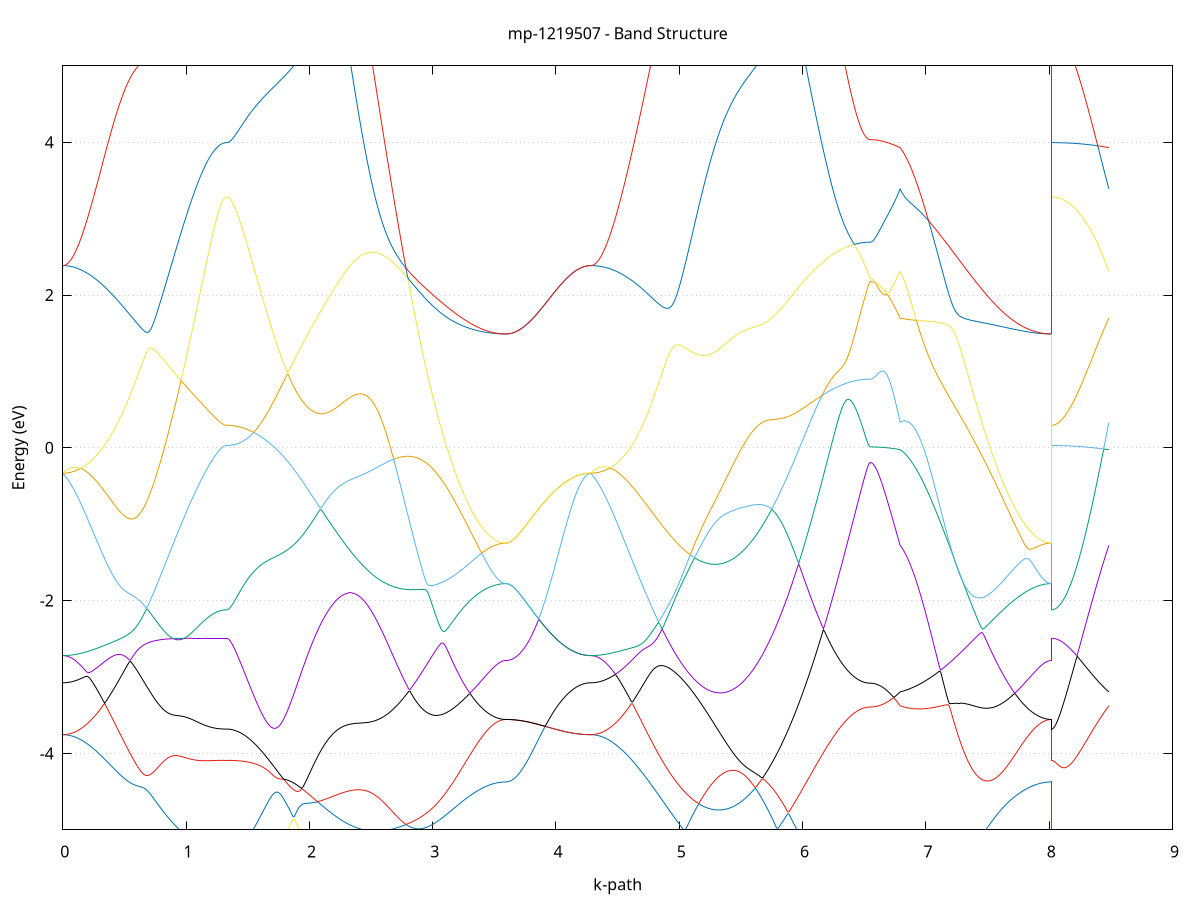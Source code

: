 set title 'mp-1219507 - Band Structure'
set xlabel 'k-path'
set ylabel 'Energy (eV)'
set grid y
set yrange [-5:5]
set terminal png size 800,600
set output 'mp-1219507_bands_gnuplot.png'
plot '-' using 1:2 with lines notitle, '-' using 1:2 with lines notitle, '-' using 1:2 with lines notitle, '-' using 1:2 with lines notitle, '-' using 1:2 with lines notitle, '-' using 1:2 with lines notitle, '-' using 1:2 with lines notitle, '-' using 1:2 with lines notitle, '-' using 1:2 with lines notitle, '-' using 1:2 with lines notitle, '-' using 1:2 with lines notitle, '-' using 1:2 with lines notitle, '-' using 1:2 with lines notitle, '-' using 1:2 with lines notitle, '-' using 1:2 with lines notitle, '-' using 1:2 with lines notitle, '-' using 1:2 with lines notitle, '-' using 1:2 with lines notitle, '-' using 1:2 with lines notitle, '-' using 1:2 with lines notitle, '-' using 1:2 with lines notitle, '-' using 1:2 with lines notitle, '-' using 1:2 with lines notitle, '-' using 1:2 with lines notitle, '-' using 1:2 with lines notitle, '-' using 1:2 with lines notitle, '-' using 1:2 with lines notitle, '-' using 1:2 with lines notitle, '-' using 1:2 with lines notitle, '-' using 1:2 with lines notitle, '-' using 1:2 with lines notitle, '-' using 1:2 with lines notitle
0.000000 -41.985942
0.009988 -41.985942
0.019975 -41.985842
0.029963 -41.985842
0.039951 -41.985642
0.049939 -41.985542
0.059926 -41.985342
0.069914 -41.985142
0.079902 -41.984942
0.089889 -41.984642
0.099877 -41.984342
0.109865 -41.984042
0.119853 -41.983642
0.129840 -41.983242
0.139828 -41.982842
0.149816 -41.982442
0.159803 -41.981942
0.169791 -41.981442
0.179779 -41.980842
0.189767 -41.980342
0.199754 -41.979742
0.209742 -41.979142
0.219730 -41.978442
0.229717 -41.977742
0.239705 -41.977042
0.249693 -41.976342
0.259681 -41.975542
0.269668 -41.974742
0.279656 -41.973942
0.289644 -41.973142
0.299631 -41.972242
0.309619 -41.971342
0.319607 -41.970442
0.329595 -41.969542
0.339582 -41.968542
0.349570 -41.967642
0.359558 -41.966642
0.369545 -41.965542
0.379533 -41.964542
0.389521 -41.963442
0.399509 -41.962342
0.409496 -41.961242
0.419484 -41.960142
0.429472 -41.959042
0.439459 -41.957842
0.449447 -41.956742
0.459435 -41.955542
0.469423 -41.954342
0.479410 -41.953142
0.489398 -41.951842
0.499386 -41.950642
0.509373 -41.949342
0.519361 -41.948142
0.529349 -41.946842
0.539337 -41.945542
0.549324 -41.944242
0.559312 -41.942942
0.569300 -41.941642
0.579287 -41.940342
0.589275 -41.938942
0.599263 -41.937642
0.609251 -41.936342
0.619238 -41.934942
0.629226 -41.933642
0.639214 -41.932242
0.649201 -41.930942
0.659189 -41.929542
0.669177 -41.928242
0.679165 -41.926842
0.689152 -41.925542
0.699140 -41.924142
0.709128 -41.922842
0.719115 -41.921442
0.729103 -41.920142
0.739091 -41.918742
0.749078 -41.917442
0.759066 -41.916142
0.769054 -41.914842
0.779042 -41.913642
0.789029 -41.919042
0.799017 -41.928342
0.809005 -41.937742
0.818992 -41.946942
0.828980 -41.956142
0.838968 -41.965142
0.848956 -41.974142
0.858943 -41.982942
0.868931 -41.991742
0.878919 -42.000342
0.888906 -42.008842
0.898894 -42.017142
0.908882 -42.025442
0.918870 -42.033542
0.928857 -42.041542
0.938845 -42.049342
0.948833 -42.057042
0.958820 -42.064542
0.968808 -42.071942
0.978796 -42.079142
0.988784 -42.086242
0.998771 -42.093142
1.008759 -42.099842
1.018747 -42.106342
1.028734 -42.112742
1.038722 -42.118942
1.048710 -42.124942
1.058698 -42.130842
1.068685 -42.136442
1.078673 -42.141942
1.088661 -42.147242
1.098648 -42.152242
1.108636 -42.157142
1.118624 -42.161842
1.128612 -42.166242
1.138599 -42.170542
1.148587 -42.174642
1.158575 -42.178442
1.168562 -42.182142
1.178550 -42.185542
1.188538 -42.188742
1.198526 -42.191742
1.208513 -42.194542
1.218501 -42.197142
1.228489 -42.199442
1.238476 -42.201642
1.248464 -42.203542
1.258452 -42.205242
1.268440 -42.206642
1.278427 -42.207942
1.288415 -42.208942
1.298403 -42.209742
1.308390 -42.210242
1.318378 -42.210642
1.328366 -42.210742
1.328366 -42.210742
1.338342 -42.210642
1.348319 -42.210542
1.358296 -42.210242
1.368272 -42.209942
1.378249 -42.209442
1.388226 -42.208942
1.398202 -42.208242
1.408179 -42.207542
1.418155 -42.206642
1.428132 -42.205642
1.438109 -42.204642
1.448085 -42.203442
1.458062 -42.202242
1.468039 -42.200842
1.478015 -42.199442
1.487992 -42.197942
1.497968 -42.196242
1.507945 -42.194542
1.517922 -42.192642
1.527898 -42.190742
1.537875 -42.188742
1.547852 -42.186642
1.557828 -42.184442
1.567805 -42.182042
1.577781 -42.179642
1.587758 -42.177242
1.597735 -42.174642
1.607711 -42.171942
1.617688 -42.169142
1.627665 -42.166342
1.637641 -42.163342
1.647618 -42.160342
1.657594 -42.157242
1.667571 -42.154042
1.677548 -42.150742
1.687524 -42.147442
1.697501 -42.143942
1.707478 -42.140442
1.717454 -42.136842
1.727431 -42.133142
1.737407 -42.129342
1.747384 -42.125542
1.757361 -42.121542
1.767337 -42.117542
1.777314 -42.113542
1.787291 -42.109342
1.797267 -42.105142
1.807244 -42.100842
1.817220 -42.096442
1.827197 -42.092042
1.837174 -42.087542
1.847150 -42.082942
1.857127 -42.078342
1.867104 -42.073642
1.877080 -42.068942
1.887057 -42.064042
1.897033 -42.059242
1.907010 -42.054242
1.916987 -42.049242
1.926963 -42.044242
1.936940 -42.039142
1.946916 -42.033942
1.956893 -42.028742
1.966870 -42.023542
1.976846 -42.018242
1.986823 -42.012842
1.996800 -42.007442
2.006776 -42.002042
2.016753 -41.996542
2.026729 -41.991042
2.036706 -41.985442
2.046683 -41.979842
2.056659 -41.974242
2.066636 -41.968542
2.076613 -41.962842
2.086589 -41.958342
2.096566 -41.963942
2.106542 -41.969442
2.116519 -41.974842
2.126496 -41.980042
2.136472 -41.985142
2.146449 -41.990042
2.156426 -41.994842
2.166402 -41.999442
2.176379 -42.003842
2.176379 -42.003842
2.186367 -42.008142
2.196355 -42.012242
2.206344 -42.016242
2.216332 -42.020042
2.226320 -42.023642
2.236308 -42.027042
2.246297 -42.030342
2.256285 -42.033342
2.266273 -42.036242
2.276262 -42.038842
2.286250 -42.041342
2.296238 -42.043642
2.306226 -42.045742
2.316215 -42.047542
2.326203 -42.049242
2.336191 -42.050742
2.346180 -42.051942
2.356168 -42.053042
2.366156 -42.053842
2.376144 -42.054442
2.386133 -42.054842
2.396121 -42.055042
2.406109 -42.055042
2.416097 -42.054842
2.426086 -42.054342
2.436074 -42.053642
2.446062 -42.052842
2.456051 -42.051642
2.466039 -42.050342
2.476027 -42.048842
2.486015 -42.047042
2.496004 -42.045042
2.505992 -42.042842
2.515980 -42.040442
2.525968 -42.037842
2.535957 -42.035042
2.545945 -42.031942
2.555933 -42.028742
2.565922 -42.025242
2.575910 -42.021542
2.585898 -42.017742
2.595886 -42.013642
2.605875 -42.009342
2.615863 -42.004842
2.625851 -42.000142
2.635839 -41.995242
2.645828 -41.990242
2.655816 -41.984942
2.665804 -41.979542
2.675793 -41.973842
2.685781 -41.968042
2.695769 -41.962042
2.705757 -41.955942
2.715746 -41.949642
2.725734 -41.943142
2.735722 -41.936442
2.745711 -41.929642
2.755699 -41.922642
2.765687 -41.915542
2.775675 -41.908342
2.785664 -41.908442
2.795652 -41.909942
2.805640 -41.911442
2.815628 -41.912942
2.825617 -41.914542
2.835605 -41.916042
2.845593 -41.917642
2.855582 -41.919242
2.865570 -41.920742
2.875558 -41.922342
2.885546 -41.923942
2.895535 -41.925542
2.905523 -41.927042
2.915511 -41.928642
2.925499 -41.930242
2.935488 -41.931842
2.945476 -41.933442
2.955464 -41.935042
2.965453 -41.936542
2.975441 -41.938142
2.985429 -41.939742
2.995417 -41.941242
3.005406 -41.942842
3.015394 -41.944342
3.025382 -41.945942
3.035370 -41.947442
3.045359 -41.949042
3.055347 -41.950542
3.065335 -41.952042
3.075324 -41.953542
3.085312 -41.954942
3.095300 -41.956442
3.105288 -41.957942
3.115277 -41.959342
3.125265 -41.960742
3.135253 -41.962142
3.145241 -41.963542
3.155230 -41.964942
3.165218 -41.966242
3.175206 -41.967642
3.185195 -41.968942
3.195183 -41.970242
3.205171 -41.971442
3.215159 -41.972742
3.225148 -41.973942
3.235136 -41.975142
3.245124 -41.976342
3.255113 -41.977442
3.265101 -41.978542
3.275089 -41.979642
3.285077 -41.980742
3.295066 -41.981742
3.305054 -41.982742
3.315042 -41.983742
3.325030 -41.984742
3.335019 -41.985642
3.345007 -41.986542
3.354995 -41.987442
3.364984 -41.988242
3.374972 -41.989042
3.384960 -41.989842
3.394948 -41.990542
3.404937 -41.991242
3.414925 -41.991942
3.424913 -41.992542
3.434901 -41.993142
3.444890 -41.993742
3.454878 -41.994242
3.464866 -41.994742
3.474855 -41.995142
3.484843 -41.995642
3.494831 -41.996042
3.504819 -41.996342
3.514808 -41.996642
3.524796 -41.996942
3.534784 -41.997142
3.544772 -41.997342
3.554761 -41.997542
3.564749 -41.997642
3.574737 -41.997742
3.584726 -41.997842
3.594714 -41.997842
3.594714 -41.997842
3.604671 -41.997842
3.614628 -41.997842
3.624585 -41.997842
3.634542 -41.997742
3.644499 -41.997742
3.654455 -41.997642
3.664412 -41.997542
3.674369 -41.997442
3.684326 -41.997342
3.694283 -41.997242
3.704240 -41.997142
3.714197 -41.996942
3.724154 -41.996842
3.734111 -41.996642
3.744068 -41.996542
3.754025 -41.996342
3.763982 -41.996142
3.773939 -41.995942
3.783896 -41.995742
3.793853 -41.995542
3.803809 -41.995342
3.813766 -41.995142
3.823723 -41.994842
3.833680 -41.994642
3.843637 -41.994442
3.853594 -41.994142
3.863551 -41.993942
3.873508 -41.993642
3.883465 -41.993342
3.893422 -41.993142
3.903379 -41.992842
3.913336 -41.992542
3.923293 -41.992342
3.933250 -41.992042
3.943207 -41.991742
3.953163 -41.991542
3.963120 -41.991242
3.973077 -41.990942
3.983034 -41.990742
3.992991 -41.990442
4.002948 -41.990142
4.012905 -41.989942
4.022862 -41.989642
4.032819 -41.989442
4.042776 -41.989142
4.052733 -41.988942
4.062690 -41.988742
4.072647 -41.988442
4.082604 -41.988242
4.092561 -41.988042
4.102518 -41.987842
4.112474 -41.987642
4.122431 -41.987442
4.132388 -41.987242
4.142345 -41.987142
4.152302 -41.986942
4.162259 -41.986842
4.172216 -41.986642
4.182173 -41.986542
4.192130 -41.986442
4.202087 -41.986342
4.212044 -41.986242
4.222001 -41.986142
4.231958 -41.986142
4.241915 -41.986042
4.251872 -41.986042
4.261828 -41.985942
4.271785 -41.985942
4.281742 -41.985942
4.281742 -41.985942
4.291724 -41.985942
4.301706 -41.985842
4.311688 -41.985842
4.321670 -41.985642
4.331652 -41.985542
4.341634 -41.985342
4.351616 -41.985142
4.361598 -41.984842
4.371580 -41.984642
4.381562 -41.984342
4.391544 -41.983942
4.401525 -41.983542
4.411507 -41.983142
4.421489 -41.982742
4.431471 -41.982242
4.441453 -41.981742
4.451435 -41.981242
4.461417 -41.980642
4.471399 -41.980042
4.481381 -41.979442
4.491363 -41.978842
4.501345 -41.978142
4.511327 -41.977442
4.521309 -41.976742
4.531290 -41.975942
4.541272 -41.975142
4.551254 -41.974342
4.561236 -41.973442
4.571218 -41.972642
4.581200 -41.971742
4.591182 -41.970742
4.601164 -41.969842
4.611146 -41.968842
4.621128 -41.967842
4.631110 -41.966842
4.641092 -41.965842
4.651074 -41.964742
4.661056 -41.963642
4.671037 -41.962542
4.681019 -41.961442
4.691001 -41.960342
4.700983 -41.959142
4.710965 -41.957942
4.720947 -41.956742
4.730929 -41.955542
4.740911 -41.954342
4.750893 -41.953042
4.760875 -41.951742
4.770857 -41.950542
4.780839 -41.949242
4.790821 -41.947942
4.800803 -41.946542
4.810784 -41.945242
4.820766 -41.943942
4.830748 -41.942542
4.840730 -41.941242
4.850712 -41.939842
4.860694 -41.938442
4.870676 -41.937042
4.880658 -41.935642
4.890640 -41.934242
4.900622 -41.932842
4.910604 -41.931442
4.920586 -41.930042
4.930568 -41.928642
4.940549 -41.927242
4.950531 -41.925842
4.960513 -41.924342
4.970495 -41.922942
4.980477 -41.921542
4.990459 -41.920142
5.000441 -41.918742
5.010423 -41.917242
5.020405 -41.915842
5.030387 -41.914442
5.040369 -41.913042
5.050351 -41.911642
5.060333 -41.910242
5.070314 -41.908842
5.080296 -41.907442
5.090278 -41.906142
5.100260 -41.910442
5.110242 -41.917742
5.120224 -41.924842
5.130206 -41.931842
5.140188 -41.938642
5.150170 -41.945342
5.160152 -41.951942
5.170134 -41.958242
5.180116 -41.964442
5.190098 -41.970442
5.200080 -41.976242
5.210061 -41.981942
5.220043 -41.987442
5.230025 -41.992742
5.240007 -41.997842
5.249989 -42.002742
5.259971 -42.007442
5.269953 -42.011942
5.279935 -42.016242
5.289917 -42.020342
5.299899 -42.024242
5.309881 -42.027942
5.319863 -42.031442
5.329845 -42.034642
5.339826 -42.037742
5.349808 -42.040542
5.359790 -42.043242
5.369772 -42.045642
5.379754 -42.047842
5.389736 -42.049842
5.399718 -42.051642
5.409700 -42.053142
5.419682 -42.054542
5.429664 -42.055642
5.439646 -42.056542
5.449628 -42.057142
5.459610 -42.057642
5.469592 -42.057842
5.479573 -42.057942
5.489555 -42.057742
5.499537 -42.057342
5.509519 -42.056742
5.519501 -42.055842
5.529483 -42.054842
5.539465 -42.053542
5.549447 -42.052042
5.559429 -42.050442
5.569411 -42.048542
5.579393 -42.046442
5.589375 -42.044142
5.599357 -42.041642
5.609339 -42.039042
5.619320 -42.036142
5.629302 -42.033042
5.639284 -42.029842
5.649266 -42.026342
5.659248 -42.022742
5.669230 -42.018942
5.679212 -42.014942
5.689194 -42.010842
5.699176 -42.006542
5.709158 -42.002042
5.719140 -41.997442
5.729122 -41.992642
5.739104 -41.987642
5.749085 -41.982542
5.759067 -41.977342
5.769049 -41.971942
5.779031 -41.966442
5.789013 -41.960742
5.798995 -41.960442
5.808977 -41.966142
5.818959 -41.971742
5.828941 -41.977342
5.838923 -41.982942
5.838923 -41.982942
5.848911 -41.988442
5.858899 -41.993942
5.868888 -41.999442
5.878876 -42.004842
5.888864 -42.010242
5.898852 -42.015542
5.908841 -42.020842
5.918829 -42.026042
5.928817 -42.031242
5.938806 -42.036342
5.948794 -42.041442
5.958782 -42.046442
5.968770 -42.051442
5.978759 -42.056342
5.988747 -42.061242
5.998735 -42.065942
6.008723 -42.070742
6.018712 -42.075342
6.028700 -42.079942
6.038688 -42.084542
6.048677 -42.089042
6.058665 -42.093442
6.068653 -42.097742
6.078641 -42.102042
6.088630 -42.106242
6.098618 -42.110342
6.108606 -42.114442
6.118594 -42.118342
6.128583 -42.122242
6.138571 -42.126142
6.148559 -42.129842
6.158548 -42.133542
6.168536 -42.137142
6.178524 -42.140642
6.188512 -42.144042
6.198501 -42.147442
6.208489 -42.150642
6.218477 -42.153842
6.228465 -42.156942
6.238454 -42.159942
6.248442 -42.162942
6.258430 -42.165742
6.268419 -42.168442
6.278407 -42.171142
6.288395 -42.173742
6.298383 -42.176142
6.308372 -42.178542
6.318360 -42.180842
6.328348 -42.183042
6.338336 -42.185142
6.348325 -42.187142
6.358313 -42.189142
6.368301 -42.190942
6.378289 -42.192642
6.388278 -42.194242
6.398266 -42.195842
6.408254 -42.197242
6.418243 -42.198542
6.428231 -42.199842
6.438219 -42.200942
6.448207 -42.202042
6.458196 -42.202942
6.468184 -42.203842
6.478172 -42.204542
6.488161 -42.205242
6.498149 -42.205742
6.508137 -42.206242
6.518125 -42.206542
6.528114 -42.206842
6.538102 -42.206942
6.548090 -42.207042
6.548090 -42.207042
6.557795 -42.207042
6.567501 -42.206942
6.577206 -42.206942
6.586912 -42.206842
6.596617 -42.206742
6.606322 -42.206642
6.616028 -42.206542
6.625733 -42.206342
6.635438 -42.206142
6.645144 -42.205942
6.654849 -42.205742
6.664555 -42.205542
6.674260 -42.205242
6.683965 -42.204942
6.693671 -42.204642
6.703376 -42.204342
6.713081 -42.203942
6.722787 -42.203542
6.732492 -42.203142
6.742198 -42.202742
6.751903 -42.202342
6.761608 -42.201842
6.771314 -42.201442
6.781019 -42.200942
6.790724 -42.200342
6.790724 -42.200342
6.800711 -42.198342
6.810697 -42.196142
6.820683 -42.193742
6.830670 -42.191042
6.840656 -42.188242
6.850642 -42.185142
6.860628 -42.181742
6.870615 -42.178242
6.880601 -42.174442
6.890587 -42.170542
6.900574 -42.166342
6.910560 -42.161942
6.920546 -42.157342
6.930532 -42.152542
6.940519 -42.147542
6.950505 -42.142242
6.960491 -42.136842
6.970478 -42.131242
6.980464 -42.125442
6.990450 -42.119442
7.000437 -42.113242
7.010423 -42.106942
7.020409 -42.100342
7.030395 -42.093642
7.040382 -42.086742
7.050368 -42.079642
7.060354 -42.072442
7.070341 -42.065042
7.080327 -42.057442
7.090313 -42.049742
7.100299 -42.041842
7.110286 -42.033842
7.120272 -42.025742
7.130258 -42.017442
7.140245 -42.008942
7.150231 -42.000442
7.160217 -41.991742
7.170204 -41.982942
7.180190 -41.974042
7.190176 -41.964942
7.200162 -41.955842
7.210149 -41.946642
7.220135 -41.937242
7.230121 -41.927842
7.240108 -41.918542
7.250094 -41.915342
7.260080 -41.916742
7.270066 -41.918242
7.280053 -41.919742
7.290039 -41.921242
7.300025 -41.922742
7.310012 -41.924342
7.319998 -41.925842
7.329984 -41.927442
7.339971 -41.928942
7.349957 -41.930542
7.359943 -41.932142
7.369929 -41.933642
7.379916 -41.935242
7.389902 -41.936742
7.399888 -41.938342
7.409875 -41.939842
7.419861 -41.941442
7.429847 -41.942942
7.439834 -41.944542
7.449820 -41.946042
7.459806 -41.947542
7.469792 -41.949042
7.479779 -41.950642
7.489765 -41.952142
7.499751 -41.953542
7.509738 -41.955042
7.519724 -41.956542
7.529710 -41.957942
7.539696 -41.959342
7.549683 -41.960842
7.559669 -41.962242
7.569655 -41.963542
7.579642 -41.964942
7.589628 -41.966342
7.599614 -41.967642
7.609601 -41.968942
7.619587 -41.970242
7.629573 -41.971442
7.639559 -41.972742
7.649546 -41.973942
7.659532 -41.975142
7.669518 -41.976342
7.679505 -41.977442
7.689491 -41.978542
7.699477 -41.979642
7.709463 -41.980742
7.719450 -41.981742
7.729436 -41.982742
7.739422 -41.983742
7.749409 -41.984742
7.759395 -41.985642
7.769381 -41.986542
7.779368 -41.987442
7.789354 -41.988242
7.799340 -41.989042
7.809326 -41.989842
7.819313 -41.990542
7.829299 -41.991242
7.839285 -41.991942
7.849272 -41.992542
7.859258 -41.993142
7.869244 -41.993742
7.879230 -41.994242
7.889217 -41.994742
7.899203 -41.995142
7.909189 -41.995642
7.919176 -41.996042
7.929162 -41.996342
7.939148 -41.996642
7.949135 -41.996942
7.959121 -41.997142
7.969107 -41.997342
7.979093 -41.997542
7.989080 -41.997642
7.999066 -41.997742
8.009052 -41.997842
8.019039 -41.997842
8.019039 -42.210742
8.028932 -42.210742
8.038825 -42.210742
8.048718 -42.210642
8.058611 -42.210642
8.068505 -42.210542
8.078398 -42.210542
8.088291 -42.210442
8.098184 -42.210342
8.108078 -42.210242
8.117971 -42.210142
8.127864 -42.210042
8.137757 -42.209942
8.147650 -42.209842
8.157544 -42.209642
8.167437 -42.209542
8.177330 -42.209342
8.187223 -42.209242
8.197116 -42.209042
8.207010 -42.208842
8.216903 -42.208642
8.226796 -42.208442
8.236689 -42.208242
8.246583 -42.207942
8.256476 -42.207742
8.266369 -42.207542
8.276262 -42.207242
8.286155 -42.206942
8.296049 -42.206742
8.305942 -42.206442
8.315835 -42.206142
8.325728 -42.205842
8.335621 -42.205542
8.345515 -42.205242
8.355408 -42.204942
8.365301 -42.204642
8.375194 -42.204342
8.385088 -42.203942
8.394981 -42.203642
8.404874 -42.203342
8.414767 -42.202942
8.424660 -42.202642
8.434554 -42.202242
8.444447 -42.201842
8.454340 -42.201542
8.464233 -42.201142
8.474126 -42.200742
8.484020 -42.200342
e
0.000000 -41.359742
0.009988 -41.359842
0.019975 -41.360242
0.029963 -41.360842
0.039951 -41.361742
0.049939 -41.362842
0.059926 -41.364242
0.069914 -41.365842
0.079902 -41.367742
0.089889 -41.369842
0.099877 -41.372142
0.109865 -41.374742
0.119853 -41.377642
0.129840 -41.380642
0.139828 -41.383942
0.149816 -41.387542
0.159803 -41.391342
0.169791 -41.395342
0.179779 -41.399542
0.189767 -41.404042
0.199754 -41.408642
0.209742 -41.413542
0.219730 -41.418742
0.229717 -41.424042
0.239705 -41.429542
0.249693 -41.435342
0.259681 -41.441242
0.269668 -41.447342
0.279656 -41.453742
0.289644 -41.460242
0.299631 -41.466942
0.309619 -41.473842
0.319607 -41.480942
0.329595 -41.488142
0.339582 -41.495542
0.349570 -41.503142
0.359558 -41.510842
0.369545 -41.518742
0.379533 -41.526842
0.389521 -41.534942
0.399509 -41.543342
0.409496 -41.551742
0.419484 -41.560342
0.429472 -41.569042
0.439459 -41.577842
0.449447 -41.586842
0.459435 -41.595842
0.469423 -41.605042
0.479410 -41.614242
0.489398 -41.623642
0.499386 -41.633042
0.509373 -41.642542
0.519361 -41.652142
0.529349 -41.661842
0.539337 -41.671542
0.549324 -41.681342
0.559312 -41.691142
0.569300 -41.701042
0.579287 -41.710942
0.589275 -41.720942
0.599263 -41.730842
0.609251 -41.740942
0.619238 -41.750942
0.629226 -41.760942
0.639214 -41.771042
0.649201 -41.781042
0.659189 -41.791142
0.669177 -41.801142
0.679165 -41.811142
0.689152 -41.821142
0.699140 -41.831142
0.709128 -41.841142
0.719115 -41.851042
0.729103 -41.860842
0.739091 -41.870742
0.749078 -41.880442
0.759066 -41.890142
0.769054 -41.899842
0.779042 -41.909242
0.789029 -41.912042
0.799017 -41.910842
0.809005 -41.909542
0.818992 -41.908242
0.828980 -41.907042
0.838968 -41.905742
0.848956 -41.904542
0.858943 -41.903342
0.868931 -41.902142
0.878919 -41.900942
0.888906 -41.899742
0.898894 -41.898542
0.908882 -41.897442
0.918870 -41.896242
0.928857 -41.895142
0.938845 -41.894042
0.948833 -41.893042
0.958820 -41.891942
0.968808 -41.890942
0.978796 -41.889842
0.988784 -41.888842
0.998771 -41.887942
1.008759 -41.886942
1.018747 -41.886042
1.028734 -41.885142
1.038722 -41.884242
1.048710 -41.883442
1.058698 -41.882542
1.068685 -41.881742
1.078673 -41.881042
1.088661 -41.880242
1.098648 -41.879542
1.108636 -41.878842
1.118624 -41.878142
1.128612 -41.877542
1.138599 -41.876942
1.148587 -41.876342
1.158575 -41.875842
1.168562 -41.875242
1.178550 -41.874842
1.188538 -41.874342
1.198526 -41.873942
1.208513 -41.873542
1.218501 -41.873142
1.228489 -41.872842
1.238476 -41.872542
1.248464 -41.872242
1.258452 -41.872042
1.268440 -41.871742
1.278427 -41.871642
1.288415 -41.871442
1.298403 -41.871342
1.308390 -41.871242
1.318378 -41.871242
1.328366 -41.871242
1.328366 -41.871242
1.338342 -41.871242
1.348319 -41.871142
1.358296 -41.871142
1.368272 -41.871142
1.378249 -41.871042
1.388226 -41.870942
1.398202 -41.870842
1.408179 -41.870742
1.418155 -41.870642
1.428132 -41.870542
1.438109 -41.870442
1.448085 -41.870242
1.458062 -41.870142
1.468039 -41.869942
1.478015 -41.869742
1.487992 -41.869542
1.497968 -41.869342
1.507945 -41.869142
1.517922 -41.868942
1.527898 -41.868642
1.537875 -41.868442
1.547852 -41.868142
1.557828 -41.867842
1.567805 -41.867642
1.577781 -41.867342
1.587758 -41.867042
1.597735 -41.866742
1.607711 -41.866442
1.617688 -41.866142
1.627665 -41.865842
1.637641 -41.865442
1.647618 -41.865142
1.657594 -41.864842
1.667571 -41.864442
1.677548 -41.864142
1.687524 -41.863742
1.697501 -41.863442
1.707478 -41.863042
1.717454 -41.862742
1.727431 -41.862342
1.737407 -41.861942
1.747384 -41.861642
1.757361 -41.861242
1.767337 -41.860842
1.777314 -41.860542
1.787291 -41.860142
1.797267 -41.859842
1.807244 -41.859442
1.817220 -41.859142
1.827197 -41.858742
1.837174 -41.858442
1.847150 -41.858042
1.857127 -41.857742
1.867104 -41.857442
1.877080 -41.857142
1.887057 -41.856842
1.897033 -41.856542
1.907010 -41.856242
1.916987 -41.855942
1.926963 -41.855642
1.936940 -41.861942
1.946916 -41.868942
1.956893 -41.875842
1.966870 -41.882642
1.976846 -41.889442
1.986823 -41.896142
1.996800 -41.902742
2.006776 -41.909342
2.016753 -41.915842
2.026729 -41.922242
2.036706 -41.928542
2.046683 -41.934742
2.056659 -41.940742
2.066636 -41.946742
2.076613 -41.952642
2.086589 -41.957042
2.096566 -41.951242
2.106542 -41.945442
2.116519 -41.939642
2.126496 -41.933742
2.136472 -41.927942
2.146449 -41.921942
2.156426 -41.916042
2.166402 -41.910142
2.176379 -41.904142
2.176379 -41.904142
2.186367 -41.898142
2.196355 -41.892142
2.206344 -41.886142
2.216332 -41.880042
2.226320 -41.874042
2.236308 -41.867942
2.246297 -41.862042
2.256285 -41.856942
2.266273 -41.856242
2.276262 -41.856442
2.286250 -41.856842
2.296238 -41.857242
2.306226 -41.857742
2.316215 -41.858142
2.326203 -41.858742
2.336191 -41.859242
2.346180 -41.859842
2.356168 -41.860342
2.366156 -41.861042
2.376144 -41.861642
2.386133 -41.862342
2.396121 -41.863042
2.406109 -41.863742
2.416097 -41.864442
2.426086 -41.865242
2.436074 -41.866042
2.446062 -41.866842
2.456051 -41.867742
2.466039 -41.868642
2.476027 -41.869542
2.486015 -41.870442
2.496004 -41.871442
2.505992 -41.872442
2.515980 -41.873442
2.525968 -41.874442
2.535957 -41.875442
2.545945 -41.876542
2.555933 -41.877642
2.565922 -41.878742
2.575910 -41.879942
2.585898 -41.881142
2.595886 -41.882242
2.605875 -41.883542
2.615863 -41.884742
2.625851 -41.885942
2.635839 -41.887242
2.645828 -41.888542
2.655816 -41.889842
2.665804 -41.891242
2.675793 -41.892542
2.685781 -41.893942
2.695769 -41.895342
2.705757 -41.896742
2.715746 -41.898142
2.725734 -41.899542
2.735722 -41.900942
2.745711 -41.902442
2.755699 -41.903942
2.765687 -41.905442
2.775675 -41.906942
2.785664 -41.900842
2.795652 -41.893342
2.805640 -41.885642
2.815628 -41.877842
2.825617 -41.869942
2.835605 -41.861942
2.845593 -41.853742
2.855582 -41.845542
2.865570 -41.837142
2.875558 -41.828742
2.885546 -41.820242
2.895535 -41.811542
2.905523 -41.802842
2.915511 -41.794142
2.925499 -41.785242
2.935488 -41.776342
2.945476 -41.767442
2.955464 -41.758442
2.965453 -41.749342
2.975441 -41.740242
2.985429 -41.731142
2.995417 -41.722042
3.005406 -41.712842
3.015394 -41.703642
3.025382 -41.694542
3.035370 -41.685342
3.045359 -41.676142
3.055347 -41.667042
3.065335 -41.657942
3.075324 -41.648842
3.085312 -41.639742
3.095300 -41.630742
3.105288 -41.621742
3.115277 -41.612842
3.125265 -41.603942
3.135253 -41.595142
3.145241 -41.586442
3.155230 -41.577742
3.165218 -41.569242
3.175206 -41.560742
3.185195 -41.552442
3.195183 -41.544142
3.205171 -41.535942
3.215159 -41.527942
3.225148 -41.520042
3.235136 -41.512242
3.245124 -41.504642
3.255113 -41.497142
3.265101 -41.489742
3.275089 -41.482542
3.285077 -41.475542
3.295066 -41.468642
3.305054 -41.461942
3.315042 -41.455442
3.325030 -41.449042
3.335019 -41.442942
3.345007 -41.436942
3.354995 -41.431142
3.364984 -41.425542
3.374972 -41.420142
3.384960 -41.415042
3.394948 -41.410042
3.404937 -41.405342
3.414925 -41.400742
3.424913 -41.396442
3.434901 -41.392342
3.444890 -41.388542
3.454878 -41.384942
3.464866 -41.381542
3.474855 -41.378442
3.484843 -41.375542
3.494831 -41.372842
3.504819 -41.370442
3.514808 -41.368342
3.524796 -41.366442
3.534784 -41.364742
3.544772 -41.363342
3.554761 -41.362142
3.564749 -41.361342
3.574737 -41.360642
3.584726 -41.360242
3.594714 -41.360142
3.594714 -41.360142
3.604671 -41.360142
3.614628 -41.360142
3.624585 -41.360142
3.634542 -41.360142
3.644499 -41.360142
3.654455 -41.360142
3.664412 -41.360142
3.674369 -41.360142
3.684326 -41.360142
3.694283 -41.360142
3.704240 -41.360142
3.714197 -41.360142
3.724154 -41.360142
3.734111 -41.360142
3.744068 -41.360142
3.754025 -41.360042
3.763982 -41.360042
3.773939 -41.360042
3.783896 -41.360042
3.793853 -41.360042
3.803809 -41.360042
3.813766 -41.360042
3.823723 -41.360042
3.833680 -41.360042
3.843637 -41.360042
3.853594 -41.360042
3.863551 -41.360042
3.873508 -41.360042
3.883465 -41.359942
3.893422 -41.359942
3.903379 -41.359942
3.913336 -41.359942
3.923293 -41.359942
3.933250 -41.359942
3.943207 -41.359942
3.953163 -41.359942
3.963120 -41.359942
3.973077 -41.359942
3.983034 -41.359842
3.992991 -41.359842
4.002948 -41.359842
4.012905 -41.359842
4.022862 -41.359842
4.032819 -41.359842
4.042776 -41.359842
4.052733 -41.359842
4.062690 -41.359842
4.072647 -41.359842
4.082604 -41.359842
4.092561 -41.359842
4.102518 -41.359842
4.112474 -41.359742
4.122431 -41.359742
4.132388 -41.359742
4.142345 -41.359742
4.152302 -41.359742
4.162259 -41.359742
4.172216 -41.359742
4.182173 -41.359742
4.192130 -41.359742
4.202087 -41.359742
4.212044 -41.359742
4.222001 -41.359742
4.231958 -41.359742
4.241915 -41.359742
4.251872 -41.359742
4.261828 -41.359742
4.271785 -41.359742
4.281742 -41.359742
4.281742 -41.359742
4.291724 -41.359842
4.301706 -41.360242
4.311688 -41.360842
4.321670 -41.361742
4.331652 -41.362942
4.341634 -41.364342
4.351616 -41.366042
4.361598 -41.367942
4.371580 -41.370142
4.381562 -41.372542
4.391544 -41.375142
4.401525 -41.378042
4.411507 -41.381242
4.421489 -41.384642
4.431471 -41.388242
4.441453 -41.392142
4.451435 -41.396242
4.461417 -41.400542
4.471399 -41.405042
4.481381 -41.409842
4.491363 -41.414842
4.501345 -41.420042
4.511327 -41.425442
4.521309 -41.431042
4.531290 -41.436842
4.541272 -41.442842
4.551254 -41.449042
4.561236 -41.455442
4.571218 -41.462042
4.581200 -41.468742
4.591182 -41.475642
4.601164 -41.482742
4.611146 -41.489942
4.621128 -41.497342
4.631110 -41.504942
4.641092 -41.512542
4.651074 -41.520342
4.661056 -41.528342
4.671037 -41.536442
4.681019 -41.544542
4.691001 -41.552842
4.700983 -41.561342
4.710965 -41.569842
4.720947 -41.578442
4.730929 -41.587042
4.740911 -41.595842
4.750893 -41.604642
4.760875 -41.613542
4.770857 -41.622542
4.780839 -41.631542
4.790821 -41.640642
4.800803 -41.649742
4.810784 -41.658842
4.820766 -41.668042
4.830748 -41.677242
4.840730 -41.686442
4.850712 -41.695642
4.860694 -41.704842
4.870676 -41.714042
4.880658 -41.723242
4.890640 -41.732442
4.900622 -41.741642
4.910604 -41.750742
4.920586 -41.759842
4.930568 -41.768842
4.940549 -41.777842
4.950531 -41.786842
4.960513 -41.795742
4.970495 -41.804542
4.980477 -41.813242
4.990459 -41.821942
5.000441 -41.830442
5.010423 -41.838942
5.020405 -41.847342
5.030387 -41.855642
5.040369 -41.863842
5.050351 -41.871942
5.060333 -41.879842
5.070314 -41.887642
5.080296 -41.895442
5.090278 -41.902942
5.100260 -41.904742
5.110242 -41.903342
5.120224 -41.902042
5.130206 -41.900742
5.140188 -41.899342
5.150170 -41.898042
5.160152 -41.896742
5.170134 -41.895442
5.180116 -41.894242
5.190098 -41.892942
5.200080 -41.891642
5.210061 -41.890442
5.220043 -41.889242
5.230025 -41.888042
5.240007 -41.886842
5.249989 -41.885642
5.259971 -41.884542
5.269953 -41.883342
5.279935 -41.882242
5.289917 -41.881142
5.299899 -41.880042
5.309881 -41.878942
5.319863 -41.877942
5.329845 -41.876942
5.339826 -41.875942
5.349808 -41.874942
5.359790 -41.873942
5.369772 -41.873042
5.379754 -41.872042
5.389736 -41.871142
5.399718 -41.870342
5.409700 -41.869442
5.419682 -41.868642
5.429664 -41.867742
5.439646 -41.867042
5.449628 -41.866242
5.459610 -41.865442
5.469592 -41.864742
5.479573 -41.864042
5.489555 -41.863342
5.499537 -41.862742
5.509519 -41.862042
5.519501 -41.861442
5.529483 -41.860842
5.539465 -41.860342
5.549447 -41.859742
5.559429 -41.859242
5.569411 -41.858742
5.579393 -41.858242
5.589375 -41.857842
5.599357 -41.857442
5.609339 -41.857042
5.619320 -41.856842
5.629302 -41.860142
5.639284 -41.866042
5.649266 -41.872042
5.659248 -41.878042
5.669230 -41.884042
5.679212 -41.890042
5.689194 -41.896042
5.699176 -41.902042
5.709158 -41.907942
5.719140 -41.913842
5.729122 -41.919742
5.739104 -41.925642
5.749085 -41.931542
5.759067 -41.937342
5.769049 -41.943142
5.779031 -41.948942
5.789013 -41.954742
5.798995 -41.954942
5.808977 -41.949042
5.818959 -41.943042
5.828941 -41.936942
5.838923 -41.930742
5.838923 -41.930642
5.848911 -41.924342
5.858899 -41.917942
5.868888 -41.911442
5.878876 -41.904742
5.888864 -41.898142
5.898852 -41.891342
5.908841 -41.884542
5.918829 -41.877642
5.928817 -41.870642
5.938806 -41.863642
5.948794 -41.856642
5.958782 -41.854442
5.968770 -41.854642
5.978759 -41.854842
5.988747 -41.855042
5.998735 -41.855242
6.008723 -41.855442
6.018712 -41.855742
6.028700 -41.855942
6.038688 -41.856142
6.048677 -41.856442
6.058665 -41.856642
6.068653 -41.856942
6.078641 -41.857142
6.088630 -41.857442
6.098618 -41.857742
6.108606 -41.857942
6.118594 -41.858242
6.128583 -41.858542
6.138571 -41.858742
6.148559 -41.859042
6.158548 -41.859342
6.168536 -41.859542
6.178524 -41.859842
6.188512 -41.860142
6.198501 -41.860342
6.208489 -41.860642
6.218477 -41.860942
6.228465 -41.861142
6.238454 -41.861442
6.248442 -41.861642
6.258430 -41.861942
6.268419 -41.862142
6.278407 -41.862442
6.288395 -41.862642
6.298383 -41.862842
6.308372 -41.863042
6.318360 -41.863342
6.328348 -41.863542
6.338336 -41.863742
6.348325 -41.863942
6.358313 -41.864042
6.368301 -41.864242
6.378289 -41.864442
6.388278 -41.864542
6.398266 -41.864742
6.408254 -41.864842
6.418243 -41.865042
6.428231 -41.865142
6.438219 -41.865242
6.448207 -41.865342
6.458196 -41.865442
6.468184 -41.865542
6.478172 -41.865642
6.488161 -41.865742
6.498149 -41.865742
6.508137 -41.865842
6.518125 -41.865842
6.528114 -41.865842
6.538102 -41.865842
6.548090 -41.865842
6.548090 -41.865842
6.557795 -41.865842
6.567501 -41.865942
6.577206 -41.865942
6.586912 -41.865942
6.596617 -41.866042
6.606322 -41.866042
6.616028 -41.866142
6.625733 -41.866142
6.635438 -41.866242
6.645144 -41.866342
6.654849 -41.866442
6.664555 -41.866542
6.674260 -41.866642
6.683965 -41.866742
6.693671 -41.866842
6.703376 -41.867042
6.713081 -41.867142
6.722787 -41.867342
6.732492 -41.867442
6.742198 -41.867642
6.751903 -41.867842
6.761608 -41.867942
6.771314 -41.868142
6.781019 -41.868342
6.790724 -41.868542
6.790724 -41.868542
6.800711 -41.868842
6.810697 -41.869242
6.820683 -41.869642
6.830670 -41.870142
6.840656 -41.870542
6.850642 -41.871042
6.860628 -41.871642
6.870615 -41.872242
6.880601 -41.872842
6.890587 -41.873442
6.900574 -41.874142
6.910560 -41.874842
6.920546 -41.875642
6.930532 -41.876442
6.940519 -41.877242
6.950505 -41.878042
6.960491 -41.878942
6.970478 -41.879842
6.980464 -41.880742
6.990450 -41.881742
7.000437 -41.882742
7.010423 -41.883742
7.020409 -41.884842
7.030395 -41.885842
7.040382 -41.886942
7.050368 -41.888142
7.060354 -41.889242
7.070341 -41.890442
7.080327 -41.891642
7.090313 -41.892842
7.100299 -41.894142
7.110286 -41.895442
7.120272 -41.896742
7.130258 -41.898042
7.140245 -41.899342
7.150231 -41.900742
7.160217 -41.902042
7.170204 -41.903442
7.180190 -41.904842
7.190176 -41.906242
7.200162 -41.907742
7.210149 -41.909142
7.220135 -41.910642
7.230121 -41.912042
7.240108 -41.913342
7.250094 -41.908542
7.260080 -41.898942
7.270066 -41.889242
7.280053 -41.879442
7.290039 -41.869542
7.300025 -41.859642
7.310012 -41.849642
7.319998 -41.839642
7.329984 -41.829642
7.339971 -41.819542
7.349957 -41.809442
7.359943 -41.799342
7.369929 -41.789142
7.379916 -41.779042
7.389902 -41.768842
7.399888 -41.758642
7.409875 -41.748542
7.419861 -41.738442
7.429847 -41.728242
7.439834 -41.718242
7.449820 -41.708142
7.459806 -41.698142
7.469792 -41.688142
7.479779 -41.678242
7.489765 -41.668342
7.499751 -41.658542
7.509738 -41.648842
7.519724 -41.639142
7.529710 -41.629542
7.539696 -41.620042
7.549683 -41.610642
7.559669 -41.601342
7.569655 -41.592142
7.579642 -41.583042
7.589628 -41.574042
7.599614 -41.565142
7.609601 -41.556342
7.619587 -41.547742
7.629573 -41.539242
7.639559 -41.530942
7.649546 -41.522742
7.659532 -41.514642
7.669518 -41.506842
7.679505 -41.499042
7.689491 -41.491542
7.699477 -41.484142
7.709463 -41.476842
7.719450 -41.469842
7.729436 -41.462942
7.739422 -41.456342
7.749409 -41.449842
7.759395 -41.443542
7.769381 -41.437542
7.779368 -41.431642
7.789354 -41.425942
7.799340 -41.420542
7.809326 -41.415242
7.819313 -41.410242
7.829299 -41.405442
7.839285 -41.400942
7.849272 -41.396542
7.859258 -41.392442
7.869244 -41.388642
7.879230 -41.384942
7.889217 -41.381642
7.899203 -41.378442
7.909189 -41.375542
7.919176 -41.372842
7.929162 -41.370442
7.939148 -41.368342
7.949135 -41.366442
7.959121 -41.364742
7.969107 -41.363342
7.979093 -41.362142
7.989080 -41.361342
7.999066 -41.360642
8.009052 -41.360242
8.019039 -41.360142
8.019039 -41.871242
8.028932 -41.871242
8.038825 -41.871242
8.048718 -41.871142
8.058611 -41.871142
8.068505 -41.871142
8.078398 -41.871142
8.088291 -41.871142
8.098184 -41.871042
8.108078 -41.871042
8.117971 -41.871042
8.127864 -41.870942
8.137757 -41.870942
8.147650 -41.870842
8.157544 -41.870842
8.167437 -41.870742
8.177330 -41.870742
8.187223 -41.870642
8.197116 -41.870642
8.207010 -41.870542
8.216903 -41.870442
8.226796 -41.870442
8.236689 -41.870342
8.246583 -41.870242
8.256476 -41.870242
8.266369 -41.870142
8.276262 -41.870042
8.286155 -41.869942
8.296049 -41.869942
8.305942 -41.869842
8.315835 -41.869742
8.325728 -41.869642
8.335621 -41.869542
8.345515 -41.869542
8.355408 -41.869442
8.365301 -41.869342
8.375194 -41.869242
8.385088 -41.869242
8.394981 -41.869142
8.404874 -41.869042
8.414767 -41.868942
8.424660 -41.868942
8.434554 -41.868842
8.444447 -41.868742
8.454340 -41.868742
8.464233 -41.868642
8.474126 -41.868642
8.484020 -41.868542
e
0.000000 -41.359742
0.009988 -41.359742
0.019975 -41.359842
0.029963 -41.359942
0.039951 -41.360142
0.049939 -41.360442
0.059926 -41.360742
0.069914 -41.361142
0.079902 -41.361542
0.089889 -41.362042
0.099877 -41.362642
0.109865 -41.363242
0.119853 -41.363842
0.129840 -41.364542
0.139828 -41.365342
0.149816 -41.366142
0.159803 -41.367042
0.169791 -41.368042
0.179779 -41.368942
0.189767 -41.370042
0.199754 -41.371142
0.209742 -41.372242
0.219730 -41.373442
0.229717 -41.374642
0.239705 -41.375942
0.249693 -41.377342
0.259681 -41.378742
0.269668 -41.380142
0.279656 -41.381642
0.289644 -41.383142
0.299631 -41.384742
0.309619 -41.386342
0.319607 -41.387942
0.329595 -41.389642
0.339582 -41.391442
0.349570 -41.393242
0.359558 -41.395042
0.369545 -41.396842
0.379533 -41.398742
0.389521 -41.400742
0.399509 -41.402642
0.409496 -41.404642
0.419484 -41.406642
0.429472 -41.408742
0.439459 -41.410842
0.449447 -41.412942
0.459435 -41.415042
0.469423 -41.417242
0.479410 -41.419442
0.489398 -41.421642
0.499386 -41.423942
0.509373 -41.426142
0.519361 -41.428442
0.529349 -41.430742
0.539337 -41.433042
0.549324 -41.435342
0.559312 -41.437742
0.569300 -41.440042
0.579287 -41.442442
0.589275 -41.444842
0.599263 -41.447242
0.609251 -41.449642
0.619238 -41.452042
0.629226 -41.454442
0.639214 -41.456842
0.649201 -41.459242
0.659189 -41.461642
0.669177 -41.464142
0.679165 -41.466542
0.689152 -41.468942
0.699140 -41.471342
0.709128 -41.473742
0.719115 -41.476142
0.729103 -41.478542
0.739091 -41.480942
0.749078 -41.483242
0.759066 -41.485642
0.769054 -41.487942
0.779042 -41.490342
0.789029 -41.492642
0.799017 -41.494942
0.809005 -41.497142
0.818992 -41.499442
0.828980 -41.501642
0.838968 -41.503842
0.848956 -41.506042
0.858943 -41.508242
0.868931 -41.510342
0.878919 -41.512442
0.888906 -41.514542
0.898894 -41.516642
0.908882 -41.518642
0.918870 -41.520642
0.928857 -41.522542
0.938845 -41.524542
0.948833 -41.526342
0.958820 -41.528242
0.968808 -41.530042
0.978796 -41.531842
0.988784 -41.533542
0.998771 -41.535242
1.008759 -41.536942
1.018747 -41.538542
1.028734 -41.540142
1.038722 -41.541642
1.048710 -41.543142
1.058698 -41.544542
1.068685 -41.545942
1.078673 -41.547342
1.088661 -41.548642
1.098648 -41.549942
1.108636 -41.551142
1.118624 -41.552242
1.128612 -41.553342
1.138599 -41.554442
1.148587 -41.555442
1.158575 -41.556442
1.168562 -41.557342
1.178550 -41.558142
1.188538 -41.558942
1.198526 -41.559742
1.208513 -41.560442
1.218501 -41.561042
1.228489 -41.561642
1.238476 -41.562142
1.248464 -41.562642
1.258452 -41.563042
1.268440 -41.563442
1.278427 -41.563742
1.288415 -41.563942
1.298403 -41.564142
1.308390 -41.564342
1.318378 -41.564342
1.328366 -41.564442
1.328366 -41.564442
1.338342 -41.564542
1.348319 -41.564842
1.358296 -41.565342
1.368272 -41.566142
1.378249 -41.567042
1.388226 -41.568242
1.398202 -41.569642
1.408179 -41.571142
1.418155 -41.572942
1.428132 -41.574942
1.438109 -41.577142
1.448085 -41.579542
1.458062 -41.582142
1.468039 -41.584842
1.478015 -41.587842
1.487992 -41.591042
1.497968 -41.594442
1.507945 -41.597942
1.517922 -41.601642
1.527898 -41.605542
1.537875 -41.609642
1.547852 -41.613842
1.557828 -41.618342
1.567805 -41.622842
1.577781 -41.627642
1.587758 -41.632542
1.597735 -41.637542
1.607711 -41.642742
1.617688 -41.648142
1.627665 -41.653542
1.637641 -41.659142
1.647618 -41.664942
1.657594 -41.670742
1.667571 -41.676742
1.677548 -41.682842
1.687524 -41.689042
1.697501 -41.695342
1.707478 -41.701742
1.717454 -41.708142
1.727431 -41.714742
1.737407 -41.721442
1.747384 -41.728142
1.757361 -41.734942
1.767337 -41.741742
1.777314 -41.748642
1.787291 -41.755642
1.797267 -41.762642
1.807244 -41.769642
1.817220 -41.776742
1.827197 -41.783842
1.837174 -41.790942
1.847150 -41.798042
1.857127 -41.805242
1.867104 -41.812342
1.877080 -41.819542
1.887057 -41.826642
1.897033 -41.833742
1.907010 -41.840842
1.916987 -41.847942
1.926963 -41.854942
1.936940 -41.855342
1.946916 -41.855142
1.956893 -41.854842
1.966870 -41.854642
1.976846 -41.854442
1.986823 -41.854242
1.996800 -41.854042
2.006776 -41.853842
2.016753 -41.853742
2.026729 -41.853542
2.036706 -41.853442
2.046683 -41.853342
2.056659 -41.853242
2.066636 -41.853142
2.076613 -41.853042
2.086589 -41.853042
2.096566 -41.853042
2.106542 -41.853042
2.116519 -41.853042
2.126496 -41.853042
2.136472 -41.853142
2.146449 -41.853242
2.156426 -41.853342
2.166402 -41.853442
2.176379 -41.853542
2.176379 -41.853542
2.186367 -41.853742
2.196355 -41.853942
2.206344 -41.854142
2.216332 -41.854342
2.226320 -41.854542
2.236308 -41.854842
2.246297 -41.855042
2.256285 -41.854342
2.266273 -41.849342
2.276262 -41.843342
2.286250 -41.837342
2.296238 -41.831242
2.306226 -41.825142
2.316215 -41.819042
2.326203 -41.812942
2.336191 -41.806842
2.346180 -41.800742
2.356168 -41.794642
2.366156 -41.788642
2.376144 -41.782542
2.386133 -41.776442
2.396121 -41.770442
2.406109 -41.764442
2.416097 -41.758342
2.426086 -41.752342
2.436074 -41.746342
2.446062 -41.740442
2.456051 -41.734442
2.466039 -41.728542
2.476027 -41.722642
2.486015 -41.716742
2.496004 -41.710842
2.505992 -41.705042
2.515980 -41.699142
2.525968 -41.693342
2.535957 -41.687642
2.545945 -41.681942
2.555933 -41.676242
2.565922 -41.670542
2.575910 -41.664842
2.585898 -41.659242
2.595886 -41.653742
2.605875 -41.648142
2.615863 -41.642642
2.625851 -41.637242
2.635839 -41.631842
2.645828 -41.626442
2.655816 -41.621042
2.665804 -41.615742
2.675793 -41.610542
2.685781 -41.605242
2.695769 -41.600142
2.705757 -41.594942
2.715746 -41.589842
2.725734 -41.584842
2.735722 -41.579842
2.745711 -41.574942
2.755699 -41.570042
2.765687 -41.565142
2.775675 -41.560342
2.785664 -41.555542
2.795652 -41.550842
2.805640 -41.546242
2.815628 -41.541642
2.825617 -41.537042
2.835605 -41.532542
2.845593 -41.528142
2.855582 -41.523742
2.865570 -41.519342
2.875558 -41.515042
2.885546 -41.510842
2.895535 -41.506642
2.905523 -41.502542
2.915511 -41.498442
2.925499 -41.494442
2.935488 -41.490442
2.945476 -41.486542
2.955464 -41.482742
2.965453 -41.478942
2.975441 -41.475242
2.985429 -41.471542
2.995417 -41.467942
3.005406 -41.464342
3.015394 -41.460842
3.025382 -41.457442
3.035370 -41.454042
3.045359 -41.450742
3.055347 -41.447442
3.065335 -41.444242
3.075324 -41.441042
3.085312 -41.438042
3.095300 -41.434942
3.105288 -41.432042
3.115277 -41.429042
3.125265 -41.426242
3.135253 -41.423442
3.145241 -41.420742
3.155230 -41.418042
3.165218 -41.415442
3.175206 -41.412942
3.185195 -41.410442
3.195183 -41.407942
3.205171 -41.405642
3.215159 -41.403342
3.225148 -41.401042
3.235136 -41.398842
3.245124 -41.396742
3.255113 -41.394642
3.265101 -41.392642
3.275089 -41.390742
3.285077 -41.388842
3.295066 -41.387042
3.305054 -41.385242
3.315042 -41.383542
3.325030 -41.381942
3.335019 -41.380342
3.345007 -41.378742
3.354995 -41.377342
3.364984 -41.375942
3.374972 -41.374542
3.384960 -41.373242
3.394948 -41.372042
3.404937 -41.370942
3.414925 -41.369842
3.424913 -41.368742
3.434901 -41.367742
3.444890 -41.366842
3.454878 -41.365942
3.464866 -41.365142
3.474855 -41.364442
3.484843 -41.363742
3.494831 -41.363142
3.504819 -41.362542
3.514808 -41.362042
3.524796 -41.361642
3.534784 -41.361242
3.544772 -41.360842
3.554761 -41.360642
3.564749 -41.360442
3.574737 -41.360242
3.584726 -41.360142
3.594714 -41.360142
3.594714 -41.360142
3.604671 -41.360142
3.614628 -41.360142
3.624585 -41.360142
3.634542 -41.360142
3.644499 -41.360142
3.654455 -41.360142
3.664412 -41.360142
3.674369 -41.360142
3.684326 -41.360142
3.694283 -41.360142
3.704240 -41.360142
3.714197 -41.360142
3.724154 -41.360142
3.734111 -41.360142
3.744068 -41.360142
3.754025 -41.360042
3.763982 -41.360042
3.773939 -41.360042
3.783896 -41.360042
3.793853 -41.360042
3.803809 -41.360042
3.813766 -41.360042
3.823723 -41.360042
3.833680 -41.360042
3.843637 -41.360042
3.853594 -41.360042
3.863551 -41.360042
3.873508 -41.359942
3.883465 -41.359942
3.893422 -41.359942
3.903379 -41.359942
3.913336 -41.359942
3.923293 -41.359942
3.933250 -41.359942
3.943207 -41.359942
3.953163 -41.359942
3.963120 -41.359942
3.973077 -41.359942
3.983034 -41.359842
3.992991 -41.359842
4.002948 -41.359842
4.012905 -41.359842
4.022862 -41.359842
4.032819 -41.359842
4.042776 -41.359842
4.052733 -41.359842
4.062690 -41.359842
4.072647 -41.359842
4.082604 -41.359842
4.092561 -41.359842
4.102518 -41.359742
4.112474 -41.359742
4.122431 -41.359742
4.132388 -41.359742
4.142345 -41.359742
4.152302 -41.359742
4.162259 -41.359742
4.172216 -41.359742
4.182173 -41.359742
4.192130 -41.359742
4.202087 -41.359742
4.212044 -41.359742
4.222001 -41.359742
4.231958 -41.359742
4.241915 -41.359742
4.251872 -41.359742
4.261828 -41.359742
4.271785 -41.359742
4.281742 -41.359742
4.281742 -41.359742
4.291724 -41.359742
4.301706 -41.359842
4.311688 -41.360042
4.321670 -41.360242
4.331652 -41.360442
4.341634 -41.360842
4.351616 -41.361142
4.361598 -41.361642
4.371580 -41.362142
4.381562 -41.362742
4.391544 -41.363342
4.401525 -41.364042
4.411507 -41.364742
4.421489 -41.365542
4.431471 -41.366442
4.441453 -41.367342
4.451435 -41.368342
4.461417 -41.369442
4.471399 -41.370542
4.481381 -41.371642
4.491363 -41.372942
4.501345 -41.374142
4.511327 -41.375542
4.521309 -41.376942
4.531290 -41.378442
4.541272 -41.379942
4.551254 -41.381542
4.561236 -41.383142
4.571218 -41.384842
4.581200 -41.386642
4.591182 -41.388442
4.601164 -41.390342
4.611146 -41.392242
4.621128 -41.394342
4.631110 -41.396342
4.641092 -41.398542
4.651074 -41.400642
4.661056 -41.402942
4.671037 -41.405242
4.681019 -41.407642
4.691001 -41.410042
4.700983 -41.412542
4.710965 -41.415042
4.720947 -41.417642
4.730929 -41.420342
4.740911 -41.423042
4.750893 -41.425842
4.760875 -41.428742
4.770857 -41.431642
4.780839 -41.434642
4.790821 -41.437642
4.800803 -41.440742
4.810784 -41.443842
4.820766 -41.447042
4.830748 -41.450342
4.840730 -41.453642
4.850712 -41.457042
4.860694 -41.460442
4.870676 -41.463942
4.880658 -41.467542
4.890640 -41.471142
4.900622 -41.474842
4.910604 -41.478542
4.920586 -41.482342
4.930568 -41.486142
4.940549 -41.490042
4.950531 -41.494042
4.960513 -41.498042
4.970495 -41.502142
4.980477 -41.506242
4.990459 -41.510442
5.000441 -41.514642
5.010423 -41.518942
5.020405 -41.523242
5.030387 -41.527642
5.040369 -41.532042
5.050351 -41.536542
5.060333 -41.541142
5.070314 -41.545742
5.080296 -41.550342
5.090278 -41.555042
5.100260 -41.559842
5.110242 -41.564642
5.120224 -41.569442
5.130206 -41.574342
5.140188 -41.579242
5.150170 -41.584242
5.160152 -41.589242
5.170134 -41.594342
5.180116 -41.599442
5.190098 -41.604642
5.200080 -41.609842
5.210061 -41.615042
5.220043 -41.620342
5.230025 -41.625642
5.240007 -41.631042
5.249989 -41.636442
5.259971 -41.641942
5.269953 -41.647342
5.279935 -41.652942
5.289917 -41.658442
5.299899 -41.664042
5.309881 -41.669642
5.319863 -41.675242
5.329845 -41.680942
5.339826 -41.686642
5.349808 -41.692442
5.359790 -41.698142
5.369772 -41.703942
5.379754 -41.709742
5.389736 -41.715642
5.399718 -41.721442
5.409700 -41.727342
5.419682 -41.733242
5.429664 -41.739242
5.439646 -41.745142
5.449628 -41.751142
5.459610 -41.757042
5.469592 -41.763042
5.479573 -41.769042
5.489555 -41.775142
5.499537 -41.781142
5.509519 -41.787142
5.519501 -41.793242
5.529483 -41.799242
5.539465 -41.805342
5.549447 -41.811442
5.559429 -41.817442
5.569411 -41.823542
5.579393 -41.829642
5.589375 -41.835642
5.599357 -41.841742
5.609339 -41.847742
5.619320 -41.853542
5.629302 -41.855942
5.639284 -41.855742
5.649266 -41.855442
5.659248 -41.855142
5.669230 -41.854842
5.679212 -41.854642
5.689194 -41.854442
5.699176 -41.854142
5.709158 -41.853942
5.719140 -41.853842
5.729122 -41.853642
5.739104 -41.853542
5.749085 -41.853342
5.759067 -41.853242
5.769049 -41.853142
5.779031 -41.853142
5.789013 -41.853042
5.798995 -41.853042
5.808977 -41.853042
5.818959 -41.853042
5.828941 -41.853042
5.838923 -41.853042
5.838923 -41.853042
5.848911 -41.853142
5.858899 -41.853142
5.868888 -41.853242
5.878876 -41.853342
5.888864 -41.853442
5.898852 -41.853542
5.908841 -41.853642
5.918829 -41.853842
5.928817 -41.853942
5.938806 -41.854142
5.948794 -41.854242
5.958782 -41.849542
5.968770 -41.842342
5.978759 -41.835242
5.988747 -41.828042
5.998735 -41.820842
6.008723 -41.813642
6.018712 -41.806442
6.028700 -41.799242
6.038688 -41.792042
6.048677 -41.784842
6.058665 -41.777742
6.068653 -41.770642
6.078641 -41.763542
6.088630 -41.756442
6.098618 -41.749442
6.108606 -41.742442
6.118594 -41.735542
6.128583 -41.728742
6.138571 -41.721942
6.148559 -41.715242
6.158548 -41.708642
6.168536 -41.702042
6.178524 -41.695642
6.188512 -41.689242
6.198501 -41.683042
6.208489 -41.676842
6.218477 -41.670842
6.228465 -41.664942
6.238454 -41.659142
6.248442 -41.653542
6.258430 -41.648042
6.268419 -41.642642
6.278407 -41.637342
6.288395 -41.632242
6.298383 -41.627342
6.308372 -41.622542
6.318360 -41.617942
6.328348 -41.613442
6.338336 -41.609242
6.348325 -41.605042
6.358313 -41.601142
6.368301 -41.597442
6.378289 -41.593842
6.388278 -41.590442
6.398266 -41.587242
6.408254 -41.584242
6.418243 -41.581442
6.428231 -41.578842
6.438219 -41.576442
6.448207 -41.574242
6.458196 -41.572142
6.468184 -41.570342
6.478172 -41.568842
6.488161 -41.567442
6.498149 -41.566242
6.508137 -41.565242
6.518125 -41.564542
6.528114 -41.564042
6.538102 -41.563642
6.548090 -41.563542
6.548090 -41.563542
6.557795 -41.563542
6.567501 -41.563542
6.577206 -41.563542
6.586912 -41.563542
6.596617 -41.563542
6.606322 -41.563442
6.616028 -41.563442
6.625733 -41.563442
6.635438 -41.563342
6.645144 -41.563342
6.654849 -41.563242
6.664555 -41.563242
6.674260 -41.563142
6.683965 -41.563042
6.693671 -41.563042
6.703376 -41.562942
6.713081 -41.562842
6.722787 -41.562742
6.732492 -41.562642
6.742198 -41.562542
6.751903 -41.562442
6.761608 -41.562342
6.771314 -41.562242
6.781019 -41.562042
6.790724 -41.561942
6.790724 -41.561942
6.800711 -41.561442
6.810697 -41.560942
6.820683 -41.560342
6.830670 -41.559642
6.840656 -41.558942
6.850642 -41.558242
6.860628 -41.557342
6.870615 -41.556542
6.880601 -41.555542
6.890587 -41.554642
6.900574 -41.553542
6.910560 -41.552442
6.920546 -41.551342
6.930532 -41.550142
6.940519 -41.548942
6.950505 -41.547642
6.960491 -41.546342
6.970478 -41.544942
6.980464 -41.543442
6.990450 -41.542042
7.000437 -41.540542
7.010423 -41.538942
7.020409 -41.537342
7.030395 -41.535642
7.040382 -41.533942
7.050368 -41.532242
7.060354 -41.530442
7.070341 -41.528642
7.080327 -41.526742
7.090313 -41.524842
7.100299 -41.522942
7.110286 -41.520942
7.120272 -41.519042
7.130258 -41.516942
7.140245 -41.514942
7.150231 -41.512842
7.160217 -41.510642
7.170204 -41.508542
7.180190 -41.506342
7.190176 -41.504142
7.200162 -41.501942
7.210149 -41.499642
7.220135 -41.497442
7.230121 -41.495142
7.240108 -41.492842
7.250094 -41.490442
7.260080 -41.488142
7.270066 -41.485742
7.280053 -41.483342
7.290039 -41.480942
7.300025 -41.478542
7.310012 -41.476142
7.319998 -41.473742
7.329984 -41.471342
7.339971 -41.468942
7.349957 -41.466442
7.359943 -41.464042
7.369929 -41.461542
7.379916 -41.459142
7.389902 -41.456742
7.399888 -41.454242
7.409875 -41.451842
7.419861 -41.449442
7.429847 -41.446942
7.439834 -41.444542
7.449820 -41.442142
7.459806 -41.439742
7.469792 -41.437342
7.479779 -41.435042
7.489765 -41.432642
7.499751 -41.430342
7.509738 -41.428042
7.519724 -41.425742
7.529710 -41.423442
7.539696 -41.421142
7.549683 -41.418942
7.559669 -41.416742
7.569655 -41.414542
7.579642 -41.412342
7.589628 -41.410242
7.599614 -41.408142
7.609601 -41.406142
7.619587 -41.404042
7.629573 -41.402042
7.639559 -41.400142
7.649546 -41.398142
7.659532 -41.396242
7.669518 -41.394442
7.679505 -41.392642
7.689491 -41.390842
7.699477 -41.389042
7.709463 -41.387342
7.719450 -41.385742
7.729436 -41.384142
7.739422 -41.382542
7.749409 -41.381042
7.759395 -41.379542
7.769381 -41.378142
7.779368 -41.376842
7.789354 -41.375442
7.799340 -41.374242
7.809326 -41.372942
7.819313 -41.371842
7.829299 -41.370642
7.839285 -41.369642
7.849272 -41.368642
7.859258 -41.367642
7.869244 -41.366742
7.879230 -41.365942
7.889217 -41.365142
7.899203 -41.364442
7.909189 -41.363742
7.919176 -41.363142
7.929162 -41.362542
7.939148 -41.362042
7.949135 -41.361642
7.959121 -41.361242
7.969107 -41.360842
7.979093 -41.360642
7.989080 -41.360442
7.999066 -41.360242
8.009052 -41.360142
8.019039 -41.360142
8.019039 -41.564442
8.028932 -41.564442
8.038825 -41.564442
8.048718 -41.564442
8.058611 -41.564442
8.068505 -41.564342
8.078398 -41.564342
8.088291 -41.564342
8.098184 -41.564342
8.108078 -41.564342
8.117971 -41.564342
8.127864 -41.564242
8.137757 -41.564242
8.147650 -41.564242
8.157544 -41.564142
8.167437 -41.564142
8.177330 -41.564142
8.187223 -41.564042
8.197116 -41.564042
8.207010 -41.563942
8.216903 -41.563942
8.226796 -41.563842
8.236689 -41.563842
8.246583 -41.563742
8.256476 -41.563742
8.266369 -41.563642
8.276262 -41.563642
8.286155 -41.563542
8.296049 -41.563442
8.305942 -41.563442
8.315835 -41.563342
8.325728 -41.563242
8.335621 -41.563242
8.345515 -41.563142
8.355408 -41.563042
8.365301 -41.563042
8.375194 -41.562942
8.385088 -41.562842
8.394981 -41.562742
8.404874 -41.562642
8.414767 -41.562542
8.424660 -41.562542
8.434554 -41.562442
8.444447 -41.562342
8.454340 -41.562242
8.464233 -41.562142
8.474126 -41.562042
8.484020 -41.561942
e
0.000000 -10.074542
0.009988 -10.073942
0.019975 -10.072242
0.029963 -10.069542
0.039951 -10.065642
0.049939 -10.060642
0.059926 -10.054542
0.069914 -10.047342
0.079902 -10.039042
0.089889 -10.029642
0.099877 -10.019142
0.109865 -10.007542
0.119853 -9.994842
0.129840 -9.981042
0.139828 -9.966242
0.149816 -9.950242
0.159803 -9.933242
0.169791 -9.915242
0.179779 -9.896142
0.189767 -9.875942
0.199754 -9.854742
0.209742 -9.832442
0.219730 -9.809242
0.229717 -9.784942
0.239705 -9.759642
0.249693 -9.733242
0.259681 -9.705942
0.269668 -9.677642
0.279656 -9.648442
0.289644 -9.618142
0.299631 -9.587042
0.309619 -9.554842
0.319607 -9.521842
0.329595 -9.487842
0.339582 -9.452942
0.349570 -9.417242
0.359558 -9.380542
0.369545 -9.343142
0.379533 -9.304742
0.389521 -9.265542
0.399509 -9.225642
0.409496 -9.184842
0.419484 -9.143242
0.429472 -9.100942
0.439459 -9.057942
0.449447 -9.014142
0.459435 -8.969642
0.469423 -8.924442
0.479410 -8.878642
0.489398 -8.832242
0.499386 -8.785142
0.509373 -8.737542
0.519361 -8.689242
0.529349 -8.640542
0.539337 -8.591242
0.549324 -8.541542
0.559312 -8.491342
0.569300 -8.440642
0.579287 -8.389642
0.589275 -8.338342
0.599263 -8.286542
0.609251 -8.234542
0.619238 -8.182342
0.629226 -8.129842
0.639214 -8.077242
0.649201 -8.024442
0.659189 -7.971542
0.669177 -7.918542
0.679165 -7.865642
0.689152 -7.812642
0.699140 -7.759842
0.709128 -7.707142
0.719115 -7.654642
0.729103 -7.602342
0.739091 -7.550342
0.749078 -7.498742
0.759066 -7.447542
0.769054 -7.396842
0.779042 -7.346642
0.789029 -7.297042
0.799017 -7.248242
0.809005 -7.200142
0.818992 -7.152842
0.828980 -7.106442
0.838968 -7.061142
0.848956 -7.016842
0.858943 -6.973642
0.868931 -6.931742
0.878919 -6.891142
0.888906 -6.851942
0.898894 -6.814242
0.908882 -6.778042
0.918870 -6.743442
0.928857 -6.710442
0.938845 -6.679242
0.948833 -6.649842
0.958820 -6.622142
0.968808 -6.596242
0.978796 -6.572142
0.988784 -6.549842
0.998771 -6.529242
1.008759 -6.510442
1.018747 -6.493242
1.028734 -6.477642
1.038722 -6.463542
1.048710 -6.450942
1.058698 -6.439642
1.068685 -6.429642
1.078673 -6.420742
1.088661 -6.412942
1.098648 -6.406142
1.108636 -6.400242
1.118624 -6.395142
1.128612 -6.390642
1.138599 -6.386942
1.148587 -6.383742
1.158575 -6.381042
1.168562 -6.378742
1.178550 -6.376842
1.188538 -6.375342
1.198526 -6.374142
1.208513 -6.373142
1.218501 -6.372342
1.228489 -6.371642
1.238476 -6.371242
1.248464 -6.370842
1.258452 -6.370542
1.268440 -6.370442
1.278427 -6.370242
1.288415 -6.370142
1.298403 -6.370142
1.308390 -6.370042
1.318378 -6.370042
1.328366 -6.370042
1.328366 -6.370042
1.338342 -6.369442
1.348319 -6.367742
1.358296 -6.364742
1.368272 -6.360642
1.378249 -6.355342
1.388226 -6.348842
1.398202 -6.341242
1.408179 -6.332442
1.418155 -6.322542
1.428132 -6.311442
1.438109 -6.299242
1.448085 -6.285842
1.458062 -6.271342
1.468039 -6.255742
1.478015 -6.238942
1.487992 -6.221142
1.497968 -6.202242
1.507945 -6.182242
1.517922 -6.161142
1.527898 -6.139042
1.537875 -6.115942
1.547852 -6.091742
1.557828 -6.066642
1.567805 -6.040542
1.577781 -6.013442
1.587758 -5.985342
1.597735 -5.956442
1.607711 -5.926542
1.617688 -5.895842
1.627665 -5.864342
1.637641 -5.831942
1.647618 -5.798842
1.657594 -5.765042
1.667571 -5.730542
1.677548 -5.695342
1.687524 -5.659642
1.697501 -5.623342
1.707478 -5.586642
1.717454 -5.549542
1.727431 -5.512242
1.737407 -5.474842
1.747384 -5.437442
1.757361 -5.400342
1.767337 -5.363942
1.777314 -5.328442
1.787291 -5.294642
1.797267 -5.263042
1.807244 -5.234542
1.817220 -5.209842
1.827197 -5.189442
1.837174 -5.173242
1.847150 -5.160742
1.857127 -5.151642
1.867104 -5.145042
1.877080 -5.140842
1.887057 -5.138442
1.897033 -5.137842
1.907010 -5.138842
1.916987 -5.141342
1.926963 -5.145342
1.936940 -5.150642
1.946916 -5.157342
1.956893 -5.165342
1.966870 -5.174642
1.976846 -5.184942
1.986823 -5.206842
1.996800 -5.236942
2.006776 -5.266642
2.016753 -5.295942
2.026729 -5.324842
2.036706 -5.353342
2.046683 -5.381442
2.056659 -5.409042
2.066636 -5.436242
2.076613 -5.462942
2.086589 -5.489242
2.096566 -5.515042
2.106542 -5.540442
2.116519 -5.565242
2.126496 -5.589642
2.136472 -5.613442
2.146449 -5.636842
2.156426 -5.659642
2.166402 -5.682042
2.176379 -5.703842
2.176379 -5.703842
2.186367 -5.725142
2.196355 -5.745942
2.206344 -5.766142
2.216332 -5.785942
2.226320 -5.805142
2.236308 -5.823742
2.246297 -5.841942
2.256285 -5.859442
2.266273 -5.876542
2.276262 -5.893042
2.286250 -5.909042
2.296238 -5.924442
2.306226 -5.939242
2.316215 -5.953642
2.326203 -5.967342
2.336191 -5.980642
2.346180 -5.993342
2.356168 -6.005442
2.366156 -6.017142
2.376144 -6.028142
2.386133 -6.038742
2.396121 -6.048742
2.406109 -6.058342
2.416097 -6.067342
2.426086 -6.075742
2.436074 -6.083742
2.446062 -6.091242
2.456051 -6.098142
2.466039 -6.104642
2.476027 -6.110642
2.486015 -6.116142
2.496004 -6.121242
2.505992 -6.125742
2.515980 -6.129942
2.525968 -6.133642
2.535957 -6.136942
2.545945 -6.139842
2.555933 -6.142242
2.565922 -6.144342
2.575910 -6.146142
2.585898 -6.147442
2.595886 -6.148542
2.605875 -6.149242
2.615863 -6.149642
2.625851 -6.149842
2.635839 -6.149742
2.645828 -6.149442
2.655816 -6.148942
2.665804 -6.148342
2.675793 -6.147542
2.685781 -6.146642
2.695769 -6.145642
2.705757 -6.144642
2.715746 -6.143642
2.725734 -6.142742
2.735722 -6.141842
2.745711 -6.141142
2.755699 -6.140642
2.765687 -6.140342
2.775675 -6.140342
2.785664 -6.145042
2.795652 -6.163042
2.805640 -6.182242
2.815628 -6.202642
2.825617 -6.224242
2.835605 -6.247042
2.845593 -6.271042
2.855582 -6.296242
2.865570 -6.322542
2.875558 -6.350042
2.885546 -6.378542
2.895535 -6.408042
2.905523 -6.438442
2.915511 -6.469842
2.925499 -6.502042
2.935488 -6.535042
2.945476 -6.568742
2.955464 -6.603142
2.965453 -6.638042
2.975441 -6.673542
2.985429 -6.709542
2.995417 -6.745942
3.005406 -6.782642
3.015394 -6.819642
3.025382 -6.856942
3.035370 -6.894342
3.045359 -6.931942
3.055347 -6.969642
3.065335 -7.007342
3.075324 -7.045042
3.085312 -7.082742
3.095300 -7.120242
3.105288 -7.157642
3.115277 -7.194942
3.125265 -7.231942
3.135253 -7.268642
3.145241 -7.305142
3.155230 -7.341242
3.165218 -7.377042
3.175206 -7.412342
3.185195 -7.447242
3.195183 -7.481742
3.205171 -7.515742
3.215159 -7.549142
3.225148 -7.582042
3.235136 -7.614342
3.245124 -7.646142
3.255113 -7.677142
3.265101 -7.707642
3.275089 -7.737442
3.285077 -7.766442
3.295066 -7.794842
3.305054 -7.822442
3.315042 -7.849242
3.325030 -7.875342
3.335019 -7.900642
3.345007 -7.925142
3.354995 -7.948742
3.364984 -7.971542
3.374972 -7.993442
3.384960 -8.014542
3.394948 -8.034642
3.404937 -8.053942
3.414925 -8.072242
3.424913 -8.089742
3.434901 -8.106142
3.444890 -8.121742
3.454878 -8.136342
3.464866 -8.149942
3.474855 -8.162542
3.484843 -8.174142
3.494831 -8.184842
3.504819 -8.194542
3.514808 -8.203142
3.524796 -8.210842
3.534784 -8.217442
3.544772 -8.223142
3.554761 -8.227742
3.564749 -8.231342
3.574737 -8.233842
3.584726 -8.235442
3.594714 -8.235942
3.594714 -8.235942
3.604671 -8.239042
3.614628 -8.248242
3.624585 -8.263142
3.634542 -8.282942
3.644499 -8.307142
3.654455 -8.334942
3.664412 -8.365842
3.674369 -8.399142
3.684326 -8.434442
3.694283 -8.471342
3.704240 -8.509642
3.714197 -8.548942
3.724154 -8.589042
3.734111 -8.629842
3.744068 -8.671042
3.754025 -8.712642
3.763982 -8.754542
3.773939 -8.796442
3.783896 -8.838442
3.793853 -8.880342
3.803809 -8.922042
3.813766 -8.963642
3.823723 -9.004942
3.833680 -9.045842
3.843637 -9.086442
3.853594 -9.126642
3.863551 -9.166242
3.873508 -9.205442
3.883465 -9.244042
3.893422 -9.282042
3.903379 -9.319442
3.913336 -9.356242
3.923293 -9.392242
3.933250 -9.427542
3.943207 -9.462142
3.953163 -9.495942
3.963120 -9.528942
3.973077 -9.561142
3.983034 -9.592542
3.992991 -9.623042
4.002948 -9.652642
4.012905 -9.681342
4.022862 -9.709142
4.032819 -9.736042
4.042776 -9.761942
4.052733 -9.786942
4.062690 -9.810942
4.072647 -9.833942
4.082604 -9.855942
4.092561 -9.876942
4.102518 -9.896942
4.112474 -9.915942
4.122431 -9.933842
4.132388 -9.950742
4.142345 -9.966642
4.152302 -9.981342
4.162259 -9.995042
4.172216 -10.007742
4.182173 -10.019242
4.192130 -10.029742
4.202087 -10.039142
4.212044 -10.047342
4.222001 -10.054542
4.231958 -10.060642
4.241915 -10.065642
4.251872 -10.069542
4.261828 -10.072242
4.271785 -10.073942
4.281742 -10.074542
4.281742 -10.074542
4.291724 -10.073942
4.301706 -10.072242
4.311688 -10.069542
4.321670 -10.065642
4.331652 -10.060642
4.341634 -10.054542
4.351616 -10.047342
4.361598 -10.039042
4.371580 -10.029642
4.381562 -10.019142
4.391544 -10.007642
4.401525 -9.994942
4.411507 -9.981242
4.421489 -9.966442
4.431471 -9.950542
4.441453 -9.933542
4.451435 -9.915542
4.461417 -9.896542
4.471399 -9.876442
4.481381 -9.855242
4.491363 -9.833042
4.501345 -9.809842
4.511327 -9.785642
4.521309 -9.760442
4.531290 -9.734242
4.541272 -9.707042
4.551254 -9.678842
4.561236 -9.649742
4.571218 -9.619642
4.581200 -9.588642
4.591182 -9.556642
4.601164 -9.523742
4.611146 -9.489942
4.621128 -9.455242
4.631110 -9.419642
4.641092 -9.383142
4.651074 -9.345842
4.661056 -9.307642
4.671037 -9.268642
4.681019 -9.228842
4.691001 -9.188142
4.700983 -9.146742
4.710965 -9.104542
4.720947 -9.061542
4.730929 -9.017842
4.740911 -8.973442
4.750893 -8.928242
4.760875 -8.882442
4.770857 -8.835942
4.780839 -8.788742
4.790821 -8.740842
4.800803 -8.692442
4.810784 -8.643342
4.820766 -8.593642
4.830748 -8.543442
4.840730 -8.492642
4.850712 -8.441342
4.860694 -8.389442
4.870676 -8.337142
4.880658 -8.284242
4.890640 -8.231042
4.900622 -8.177242
4.910604 -8.123142
4.920586 -8.068642
4.930568 -8.013742
4.940549 -7.958442
4.950531 -7.902942
4.960513 -7.847042
4.970495 -7.790842
4.980477 -7.734442
4.990459 -7.677742
5.000441 -7.620942
5.010423 -7.563842
5.020405 -7.506642
5.030387 -7.449242
5.040369 -7.391842
5.050351 -7.334242
5.060333 -7.276642
5.070314 -7.219042
5.080296 -7.161442
5.090278 -7.103842
5.100260 -7.046342
5.110242 -6.988842
5.120224 -6.931542
5.130206 -6.874442
5.140188 -6.817442
5.150170 -6.760642
5.160152 -6.704242
5.170134 -6.648042
5.180116 -6.592142
5.190098 -6.536642
5.200080 -6.481542
5.210061 -6.426942
5.220043 -6.372842
5.230025 -6.319242
5.240007 -6.266142
5.249989 -6.213842
5.259971 -6.162042
5.269953 -6.111042
5.279935 -6.060842
5.289917 -6.011442
5.299899 -5.962942
5.309881 -5.915442
5.319863 -5.868842
5.329845 -5.823342
5.339826 -5.778942
5.349808 -5.735842
5.359790 -5.693842
5.369772 -5.653342
5.379754 -5.614142
5.389736 -5.576442
5.399718 -5.540242
5.409700 -5.505742
5.419682 -5.472942
5.429664 -5.441942
5.439646 -5.434642
5.449628 -5.432942
5.459610 -5.430442
5.469592 -5.427442
5.479573 -5.423642
5.489555 -5.419342
5.499537 -5.414342
5.509519 -5.408642
5.519501 -5.402342
5.529483 -5.395342
5.539465 -5.387842
5.549447 -5.379642
5.559429 -5.370742
5.569411 -5.361342
5.579393 -5.351242
5.589375 -5.340542
5.599357 -5.329242
5.609339 -5.317342
5.619320 -5.304742
5.629302 -5.291642
5.639284 -5.283842
5.649266 -5.297842
5.659248 -5.313142
5.669230 -5.329642
5.679212 -5.347142
5.689194 -5.365642
5.699176 -5.385042
5.709158 -5.405142
5.719140 -5.425942
5.729122 -5.447442
5.739104 -5.469442
5.749085 -5.491942
5.759067 -5.514842
5.769049 -5.538142
5.779031 -5.561842
5.789013 -5.585742
5.798995 -5.609842
5.808977 -5.634142
5.818959 -5.658642
5.828941 -5.683242
5.838923 -5.707942
5.838923 -5.707942
5.848911 -5.732742
5.858899 -5.757542
5.868888 -5.782442
5.878876 -5.807342
5.888864 -5.832142
5.898852 -5.856942
5.908841 -5.881742
5.918829 -5.906342
5.928817 -5.930942
5.938806 -5.955442
5.948794 -5.979842
5.958782 -6.004142
5.968770 -6.028242
5.978759 -6.052242
5.988747 -6.076142
5.998735 -6.099842
6.008723 -6.123442
6.018712 -6.146742
6.028700 -6.169942
6.038688 -6.193042
6.048677 -6.215842
6.058665 -6.238542
6.068653 -6.261042
6.078641 -6.283342
6.088630 -6.305442
6.098618 -6.327442
6.108606 -6.349242
6.118594 -6.370842
6.128583 -6.392442
6.138571 -6.413942
6.148559 -6.435442
6.158548 -6.457242
6.168536 -6.479442
6.178524 -6.502642
6.188512 -6.527242
6.198501 -6.553642
6.208489 -6.581442
6.218477 -6.609942
6.228465 -6.638642
6.238454 -6.667242
6.248442 -6.695442
6.258430 -6.723042
6.268419 -6.750042
6.278407 -6.776342
6.288395 -6.801942
6.298383 -6.826742
6.308372 -6.850742
6.318360 -6.873942
6.328348 -6.896242
6.338336 -6.917642
6.348325 -6.938242
6.358313 -6.957842
6.368301 -6.976542
6.378289 -6.994342
6.388278 -7.011142
6.398266 -7.027042
6.408254 -7.041942
6.418243 -7.055842
6.428231 -7.068742
6.438219 -7.080642
6.448207 -7.091542
6.458196 -7.101442
6.468184 -7.110242
6.478172 -7.118142
6.488161 -7.124942
6.498149 -7.130642
6.508137 -7.135442
6.518125 -7.139042
6.528114 -7.141642
6.538102 -7.143242
6.548090 -7.143842
6.548090 -7.143842
6.557795 -7.143342
6.567501 -7.142042
6.577206 -7.139942
6.586912 -7.136942
6.596617 -7.133142
6.606322 -7.128442
6.616028 -7.122942
6.625733 -7.116642
6.635438 -7.109442
6.645144 -7.101542
6.654849 -7.092842
6.664555 -7.083342
6.674260 -7.073242
6.683965 -7.062342
6.693671 -7.050742
6.703376 -7.038442
6.713081 -7.025542
6.722787 -7.012042
6.732492 -6.998042
6.742198 -6.983442
6.751903 -6.968342
6.761608 -6.952842
6.771314 -6.936942
6.781019 -6.920742
6.790724 -6.904142
6.790724 -6.904142
6.800711 -6.898242
6.810697 -6.892042
6.820683 -6.885742
6.830670 -6.879242
6.840656 -6.872642
6.850642 -6.865942
6.860628 -6.859042
6.870615 -6.851942
6.880601 -6.844842
6.890587 -6.837542
6.900574 -6.830042
6.910560 -6.822542
6.920546 -6.814942
6.930532 -6.807142
6.940519 -6.799342
6.950505 -6.791442
6.960491 -6.783542
6.970478 -6.775542
6.980464 -6.767442
6.990450 -6.759442
7.000437 -6.751442
7.010423 -6.743342
7.020409 -6.735342
7.030395 -6.727442
7.040382 -6.719642
7.050368 -6.711842
7.060354 -6.704342
7.070341 -6.696842
7.080327 -6.689642
7.090313 -6.682642
7.100299 -6.675942
7.110286 -6.669542
7.120272 -6.663442
7.130258 -6.657742
7.140245 -6.652542
7.150231 -6.647742
7.160217 -6.643442
7.170204 -6.639742
7.180190 -6.636642
7.190176 -6.634242
7.200162 -6.632642
7.210149 -6.631742
7.220135 -6.631642
7.230121 -6.632442
7.240108 -6.634242
7.250094 -6.636942
7.260080 -6.640742
7.270066 -6.645642
7.280053 -6.651742
7.290039 -6.658942
7.300025 -6.667442
7.310012 -6.677242
7.319998 -6.688242
7.329984 -6.700642
7.339971 -6.714342
7.349957 -6.729442
7.359943 -6.745842
7.369929 -6.763542
7.379916 -6.782642
7.389902 -6.802942
7.399888 -6.824642
7.409875 -6.847442
7.419861 -6.871442
7.429847 -6.896642
7.439834 -6.922842
7.449820 -6.950042
7.459806 -6.978242
7.469792 -7.007242
7.479779 -7.037042
7.489765 -7.067442
7.499751 -7.098542
7.509738 -7.130142
7.519724 -7.162242
7.529710 -7.194742
7.539696 -7.227542
7.549683 -7.260542
7.559669 -7.293742
7.569655 -7.326942
7.579642 -7.360242
7.589628 -7.393442
7.599614 -7.426642
7.609601 -7.459542
7.619587 -7.492242
7.629573 -7.524742
7.639559 -7.556842
7.649546 -7.588542
7.659532 -7.619942
7.669518 -7.650742
7.679505 -7.681142
7.689491 -7.710942
7.699477 -7.740142
7.709463 -7.768742
7.719450 -7.796642
7.729436 -7.823942
7.739422 -7.850542
7.749409 -7.876342
7.759395 -7.901442
7.769381 -7.925742
7.779368 -7.949242
7.789354 -7.971942
7.799340 -7.993842
7.809326 -8.014742
7.819313 -8.034942
7.829299 -8.054142
7.839285 -8.072442
7.849272 -8.089842
7.859258 -8.106242
7.869244 -8.121742
7.879230 -8.136342
7.889217 -8.149942
7.899203 -8.162542
7.909189 -8.174242
7.919176 -8.184842
7.929162 -8.194542
7.939148 -8.203242
7.949135 -8.210842
7.959121 -8.217542
7.969107 -8.223142
7.979093 -8.227742
7.989080 -8.231342
7.999066 -8.233842
8.009052 -8.235442
8.019039 -8.235942
8.019039 -6.370042
8.028932 -6.370442
8.038825 -6.371442
8.048718 -6.373242
8.058611 -6.375742
8.068505 -6.378842
8.078398 -6.382742
8.088291 -6.387242
8.098184 -6.392442
8.108078 -6.398342
8.117971 -6.404842
8.127864 -6.411942
8.137757 -6.419642
8.147650 -6.427942
8.157544 -6.436842
8.167437 -6.446342
8.177330 -6.456242
8.187223 -6.466742
8.197116 -6.477742
8.207010 -6.489242
8.216903 -6.501142
8.226796 -6.513442
8.236689 -6.526142
8.246583 -6.539242
8.256476 -6.552742
8.266369 -6.566542
8.276262 -6.580642
8.286155 -6.595042
8.296049 -6.609742
8.305942 -6.624642
8.315835 -6.639742
8.325728 -6.655042
8.335621 -6.670442
8.345515 -6.686042
8.355408 -6.701742
8.365301 -6.717442
8.375194 -6.733342
8.385088 -6.749242
8.394981 -6.765042
8.404874 -6.780942
8.414767 -6.796742
8.424660 -6.812442
8.434554 -6.828142
8.444447 -6.843642
8.454340 -6.859042
8.464233 -6.874342
8.474126 -6.889342
8.484020 -6.904142
e
0.000000 -7.091942
0.009988 -7.091442
0.019975 -7.089942
0.029963 -7.087542
0.039951 -7.084042
0.049939 -7.079542
0.059926 -7.074142
0.069914 -7.067642
0.079902 -7.060242
0.089889 -7.051842
0.099877 -7.042542
0.109865 -7.032242
0.119853 -7.020942
0.129840 -7.008742
0.139828 -6.995542
0.149816 -6.981442
0.159803 -6.966442
0.169791 -6.950542
0.179779 -6.933742
0.189767 -6.916042
0.199754 -6.897442
0.209742 -6.877942
0.219730 -6.857642
0.229717 -6.836442
0.239705 -6.814542
0.249693 -6.791742
0.259681 -6.768242
0.269668 -6.743842
0.279656 -6.718842
0.289644 -6.693042
0.299631 -6.666542
0.309619 -6.639442
0.319607 -6.611642
0.329595 -6.583142
0.339582 -6.554142
0.349570 -6.524542
0.359558 -6.494442
0.369545 -6.463842
0.379533 -6.432742
0.389521 -6.401242
0.399509 -6.369442
0.409496 -6.337242
0.419484 -6.304742
0.429472 -6.271942
0.439459 -6.239042
0.449447 -6.205942
0.459435 -6.172842
0.469423 -6.139742
0.479410 -6.106642
0.489398 -6.073742
0.499386 -6.040942
0.509373 -6.008542
0.519361 -5.976442
0.529349 -5.944942
0.539337 -5.913842
0.549324 -5.883542
0.559312 -5.853942
0.569300 -5.825242
0.579287 -5.797442
0.589275 -5.770842
0.599263 -5.745342
0.609251 -5.721142
0.619238 -5.698342
0.629226 -5.677042
0.639214 -5.657242
0.649201 -5.639042
0.659189 -5.622442
0.669177 -5.607442
0.679165 -5.594042
0.689152 -5.582342
0.699140 -5.572142
0.709128 -5.563442
0.719115 -5.556142
0.729103 -5.550142
0.739091 -5.545342
0.749078 -5.541742
0.759066 -5.539042
0.769054 -5.537242
0.779042 -5.536142
0.789029 -5.535642
0.799017 -5.535642
0.809005 -5.536042
0.818992 -5.536742
0.828980 -5.537542
0.838968 -5.538342
0.848956 -5.539142
0.858943 -5.539742
0.868931 -5.540142
0.878919 -5.540242
0.888906 -5.539842
0.898894 -5.539042
0.908882 -5.537642
0.918870 -5.535642
0.928857 -5.533042
0.938845 -5.529742
0.948833 -5.525842
0.958820 -5.521142
0.968808 -5.515742
0.978796 -5.509742
0.988784 -5.503042
0.998771 -5.495742
1.008759 -5.487942
1.018747 -5.479742
1.028734 -5.471042
1.038722 -5.462142
1.048710 -5.452942
1.058698 -5.443642
1.068685 -5.434242
1.078673 -5.424942
1.088661 -5.415742
1.098648 -5.406742
1.108636 -5.397942
1.118624 -5.389542
1.128612 -5.381342
1.138599 -5.373642
1.148587 -5.366342
1.158575 -5.359542
1.168562 -5.353042
1.178550 -5.347042
1.188538 -5.341542
1.198526 -5.336442
1.208513 -5.331742
1.218501 -5.327542
1.228489 -5.323642
1.238476 -5.320242
1.248464 -5.317142
1.258452 -5.314442
1.268440 -5.312042
1.278427 -5.310042
1.288415 -5.308342
1.298403 -5.307042
1.308390 -5.306142
1.318378 -5.305542
1.328366 -5.305342
1.328366 -5.305342
1.338342 -5.304642
1.348319 -5.302542
1.358296 -5.299042
1.368272 -5.294242
1.378249 -5.287942
1.388226 -5.280342
1.398202 -5.271442
1.408179 -5.261142
1.418155 -5.257442
1.428132 -5.255542
1.438109 -5.253542
1.448085 -5.251242
1.458062 -5.248842
1.468039 -5.246242
1.478015 -5.243442
1.487992 -5.240442
1.497968 -5.237242
1.507945 -5.233942
1.517922 -5.230442
1.527898 -5.226742
1.537875 -5.222942
1.547852 -5.218942
1.557828 -5.214742
1.567805 -5.210342
1.577781 -5.205942
1.587758 -5.201242
1.597735 -5.196442
1.607711 -5.191542
1.617688 -5.186442
1.627665 -5.181242
1.637641 -5.175842
1.647618 -5.170342
1.657594 -5.164742
1.667571 -5.158942
1.677548 -5.152942
1.687524 -5.146942
1.697501 -5.140642
1.707478 -5.134142
1.717454 -5.127442
1.727431 -5.120442
1.737407 -5.113142
1.747384 -5.105342
1.757361 -5.096942
1.767337 -5.087742
1.777314 -5.077342
1.787291 -5.065342
1.797267 -5.051042
1.807244 -5.033942
1.817220 -5.013242
1.827197 -4.988842
1.837174 -4.960842
1.847150 -4.929842
1.857127 -4.896842
1.867104 -4.862642
1.877080 -4.859042
1.887057 -4.891342
1.897033 -4.923742
1.907010 -4.955942
1.916987 -4.988142
1.926963 -5.020142
1.936940 -5.051842
1.946916 -5.083442
1.956893 -5.114742
1.966870 -5.145742
1.976846 -5.176542
1.986823 -5.196442
1.996800 -5.208942
2.006776 -5.222342
2.016753 -5.236542
2.026729 -5.251442
2.036706 -5.266942
2.046683 -5.282942
2.056659 -5.299442
2.066636 -5.316342
2.076613 -5.333542
2.086589 -5.350842
2.096566 -5.368442
2.106542 -5.386142
2.116519 -5.403842
2.126496 -5.421642
2.136472 -5.439342
2.146449 -5.457042
2.156426 -5.474542
2.166402 -5.491942
2.176379 -5.509242
2.176379 -5.509242
2.186367 -5.526342
2.196355 -5.543142
2.206344 -5.559842
2.216332 -5.576242
2.226320 -5.592342
2.236308 -5.608142
2.246297 -5.623742
2.256285 -5.638942
2.266273 -5.653842
2.276262 -5.668442
2.286250 -5.682742
2.296238 -5.696642
2.306226 -5.710142
2.316215 -5.723342
2.326203 -5.736142
2.336191 -5.748642
2.346180 -5.760742
2.356168 -5.772442
2.366156 -5.783742
2.376144 -5.794742
2.386133 -5.805342
2.396121 -5.815642
2.406109 -5.825542
2.416097 -5.835042
2.426086 -5.844242
2.436074 -5.853142
2.446062 -5.861642
2.456051 -5.869842
2.466039 -5.877742
2.476027 -5.885342
2.486015 -5.892742
2.496004 -5.899742
2.505992 -5.906542
2.515980 -5.913142
2.525968 -5.919542
2.535957 -5.925742
2.545945 -5.931742
2.555933 -5.937642
2.565922 -5.943542
2.575910 -5.949242
2.585898 -5.955042
2.595886 -5.960742
2.605875 -5.966542
2.615863 -5.972442
2.625851 -5.978542
2.635839 -5.984742
2.645828 -5.991242
2.655816 -5.998142
2.665804 -6.005342
2.675793 -6.012942
2.685781 -6.021042
2.695769 -6.029742
2.705757 -6.039142
2.715746 -6.049242
2.725734 -6.060042
2.735722 -6.071742
2.745711 -6.084342
2.755699 -6.097942
2.765687 -6.112542
2.775675 -6.128242
2.785664 -6.140742
2.795652 -6.141542
2.805640 -6.142742
2.815628 -6.144442
2.825617 -6.146842
2.835605 -6.149742
2.845593 -6.153442
2.855582 -6.157942
2.865570 -6.163242
2.875558 -6.169342
2.885546 -6.176542
2.895535 -6.184642
2.905523 -6.193742
2.915511 -6.203942
2.925499 -6.215242
2.935488 -6.227742
2.945476 -6.241342
2.955464 -6.256142
2.965453 -6.272142
2.975441 -6.289242
2.985429 -6.307542
2.995417 -6.326942
3.005406 -6.347542
3.015394 -6.369142
3.025382 -6.391742
3.035370 -6.415442
3.045359 -6.440042
3.055347 -6.465442
3.065335 -6.491742
3.075324 -6.518842
3.085312 -6.546542
3.095300 -6.574942
3.105288 -6.603842
3.115277 -6.633242
3.125265 -6.663142
3.135253 -6.693342
3.145241 -6.723842
3.155230 -6.754542
3.165218 -6.785442
3.175206 -6.816342
3.185195 -6.847342
3.195183 -6.878342
3.205171 -6.909242
3.215159 -6.939942
3.225148 -6.970542
3.235136 -7.000842
3.245124 -7.030842
3.255113 -7.060542
3.265101 -7.089742
3.275089 -7.118542
3.285077 -7.146942
3.295066 -7.174742
3.305054 -7.202042
3.315042 -7.228642
3.325030 -7.254742
3.335019 -7.280042
3.345007 -7.304742
3.354995 -7.328642
3.364984 -7.351842
3.374972 -7.374242
3.384960 -7.395742
3.394948 -7.416542
3.404937 -7.436342
3.414925 -7.455342
3.424913 -7.473342
3.434901 -7.490542
3.444890 -7.506742
3.454878 -7.521942
3.464866 -7.536142
3.474855 -7.549342
3.484843 -7.561642
3.494831 -7.572842
3.504819 -7.583042
3.514808 -7.592142
3.524796 -7.600242
3.534784 -7.607242
3.544772 -7.613142
3.554761 -7.618042
3.564749 -7.621842
3.574737 -7.624542
3.584726 -7.626242
3.594714 -7.626742
3.594714 -7.626742
3.604671 -7.624342
3.614628 -7.617442
3.624585 -7.606442
3.634542 -7.591942
3.644499 -7.574542
3.654455 -7.555042
3.664412 -7.534042
3.674369 -7.511942
3.684326 -7.489242
3.694283 -7.466342
3.704240 -7.443542
3.714197 -7.420942
3.724154 -7.398742
3.734111 -7.377142
3.744068 -7.356342
3.754025 -7.336142
3.763982 -7.316942
3.773939 -7.298542
3.783896 -7.281042
3.793853 -7.264442
3.803809 -7.248842
3.813766 -7.234042
3.823723 -7.220342
3.833680 -7.207442
3.843637 -7.195442
3.853594 -7.184242
3.863551 -7.173942
3.873508 -7.164442
3.883465 -7.155642
3.893422 -7.147642
3.903379 -7.140342
3.913336 -7.133642
3.923293 -7.127642
3.933250 -7.122142
3.943207 -7.117242
3.953163 -7.112842
3.963120 -7.109042
3.973077 -7.105542
3.983034 -7.102542
3.992991 -7.099942
4.002948 -7.097642
4.012905 -7.095742
4.022862 -7.094042
4.032819 -7.092642
4.042776 -7.091542
4.052733 -7.090642
4.062690 -7.089942
4.072647 -7.089442
4.082604 -7.089042
4.092561 -7.088842
4.102518 -7.088742
4.112474 -7.088742
4.122431 -7.088842
4.132388 -7.088942
4.142345 -7.089142
4.152302 -7.089342
4.162259 -7.089642
4.172216 -7.089942
4.182173 -7.090242
4.192130 -7.090442
4.202087 -7.090742
4.212044 -7.091042
4.222001 -7.091242
4.231958 -7.091442
4.241915 -7.091642
4.251872 -7.091742
4.261828 -7.091842
4.271785 -7.091942
4.281742 -7.091942
4.281742 -7.091942
4.291724 -7.091442
4.301706 -7.089942
4.311688 -7.087342
4.321670 -7.083842
4.331652 -7.079242
4.341634 -7.073642
4.351616 -7.067042
4.361598 -7.059442
4.371580 -7.050742
4.381562 -7.041242
4.391544 -7.030642
4.401525 -7.019042
4.411507 -7.006542
4.421489 -6.993042
4.431471 -6.978642
4.441453 -6.963242
4.451435 -6.946942
4.461417 -6.929742
4.471399 -6.911642
4.481381 -6.892642
4.491363 -6.872742
4.501345 -6.852042
4.511327 -6.830442
4.521309 -6.808042
4.531290 -6.784842
4.541272 -6.760742
4.551254 -6.735942
4.561236 -6.710442
4.571218 -6.684142
4.581200 -6.657142
4.591182 -6.629442
4.601164 -6.601042
4.611146 -6.571942
4.621128 -6.542342
4.631110 -6.512042
4.641092 -6.481142
4.651074 -6.449642
4.661056 -6.417642
4.671037 -6.385142
4.681019 -6.352142
4.691001 -6.318642
4.700983 -6.284642
4.710965 -6.250242
4.720947 -6.215442
4.730929 -6.180242
4.740911 -6.144742
4.750893 -6.108842
4.760875 -6.072742
4.770857 -6.036242
4.780839 -5.999542
4.790821 -5.962642
4.800803 -5.925442
4.810784 -5.888142
4.820766 -5.850742
4.830748 -5.813042
4.840730 -5.775342
4.850712 -5.737542
4.860694 -5.699742
4.870676 -5.661842
4.880658 -5.623942
4.890640 -5.586042
4.900622 -5.548142
4.910604 -5.510342
4.920586 -5.472642
4.930568 -5.435042
4.940549 -5.397542
4.950531 -5.360242
4.960513 -5.323142
4.970495 -5.286142
4.980477 -5.249442
4.990459 -5.212942
5.000441 -5.176742
5.010423 -5.140842
5.020405 -5.105242
5.030387 -5.069942
5.040369 -5.035042
5.050351 -5.031642
5.060333 -5.051642
5.070314 -5.071242
5.080296 -5.090542
5.090278 -5.109342
5.100260 -5.127842
5.110242 -5.145842
5.120224 -5.163442
5.130206 -5.180642
5.140188 -5.197342
5.150170 -5.213542
5.160152 -5.229242
5.170134 -5.244442
5.180116 -5.259142
5.190098 -5.273242
5.200080 -5.286942
5.210061 -5.299942
5.220043 -5.312542
5.230025 -5.324442
5.240007 -5.335842
5.249989 -5.346642
5.259971 -5.356942
5.269953 -5.366542
5.279935 -5.375542
5.289917 -5.383942
5.299899 -5.391742
5.309881 -5.398942
5.319863 -5.405542
5.329845 -5.411442
5.339826 -5.416842
5.349808 -5.421542
5.359790 -5.425542
5.369772 -5.428942
5.379754 -5.431742
5.389736 -5.433842
5.399718 -5.435242
5.409700 -5.436142
5.419682 -5.436342
5.429664 -5.435842
5.439646 -5.412842
5.449628 -5.385642
5.459610 -5.360542
5.469592 -5.337442
5.479573 -5.316542
5.489555 -5.297842
5.499537 -5.281442
5.509519 -5.267242
5.519501 -5.255542
5.529483 -5.246042
5.539465 -5.238942
5.549447 -5.234142
5.559429 -5.231642
5.569411 -5.231342
5.579393 -5.233142
5.589375 -5.237042
5.599357 -5.242942
5.609339 -5.250642
5.619320 -5.260142
5.629302 -5.271242
5.639284 -5.277942
5.649266 -5.263642
5.659248 -5.248742
5.669230 -5.233342
5.679212 -5.217342
5.689194 -5.200742
5.699176 -5.183542
5.709158 -5.165942
5.719140 -5.147742
5.729122 -5.129042
5.739104 -5.109742
5.749085 -5.090042
5.759067 -5.069842
5.769049 -5.049042
5.779031 -5.027842
5.789013 -5.006242
5.798995 -5.012042
5.808977 -5.048542
5.818959 -5.085442
5.828941 -5.122842
5.838923 -5.160642
5.838923 -5.160642
5.848911 -5.198742
5.858899 -5.237242
5.868888 -5.275942
5.878876 -5.315042
5.888864 -5.354342
5.898852 -5.393842
5.908841 -5.433542
5.918829 -5.473442
5.928817 -5.513442
5.938806 -5.553542
5.948794 -5.593642
5.958782 -5.633842
5.968770 -5.674042
5.978759 -5.714242
5.988747 -5.754442
5.998735 -5.794442
6.008723 -5.834342
6.018712 -5.874142
6.028700 -5.913842
6.038688 -5.953242
6.048677 -5.992342
6.058665 -6.031242
6.068653 -6.069842
6.078641 -6.108042
6.088630 -6.145942
6.098618 -6.183342
6.108606 -6.220242
6.118594 -6.256742
6.128583 -6.292542
6.138571 -6.327742
6.148559 -6.362042
6.158548 -6.395442
6.168536 -6.427442
6.178524 -6.457642
6.188512 -6.485542
6.198501 -6.510942
6.208489 -6.533842
6.218477 -6.554942
6.228465 -6.574842
6.238454 -6.593942
6.248442 -6.612242
6.258430 -6.630042
6.268419 -6.647342
6.278407 -6.664142
6.288395 -6.680442
6.298383 -6.696242
6.308372 -6.711642
6.318360 -6.726542
6.328348 -6.740942
6.338336 -6.754842
6.348325 -6.768242
6.358313 -6.781142
6.368301 -6.793542
6.378289 -6.805242
6.388278 -6.816542
6.398266 -6.827142
6.408254 -6.837242
6.418243 -6.846642
6.428231 -6.855442
6.438219 -6.863542
6.448207 -6.870942
6.458196 -6.877742
6.468184 -6.883942
6.478172 -6.889342
6.488161 -6.894042
6.498149 -6.898042
6.508137 -6.901342
6.518125 -6.903942
6.528114 -6.905742
6.538102 -6.906842
6.548090 -6.907242
6.548090 -6.907242
6.557795 -6.906942
6.567501 -6.905942
6.577206 -6.904342
6.586912 -6.902142
6.596617 -6.899342
6.606322 -6.895842
6.616028 -6.891742
6.625733 -6.886942
6.635438 -6.881542
6.645144 -6.875542
6.654849 -6.868842
6.664555 -6.861542
6.674260 -6.853542
6.683965 -6.844942
6.693671 -6.835642
6.703376 -6.825642
6.713081 -6.814942
6.722787 -6.803642
6.732492 -6.791542
6.742198 -6.778842
6.751903 -6.765342
6.761608 -6.751142
6.771314 -6.736142
6.781019 -6.720442
6.790724 -6.703942
6.790724 -6.703942
6.800711 -6.702842
6.810697 -6.701242
6.820683 -6.699142
6.830670 -6.696642
6.840656 -6.693642
6.850642 -6.690242
6.860628 -6.686342
6.870615 -6.681942
6.880601 -6.677142
6.890587 -6.671942
6.900574 -6.666342
6.910560 -6.660342
6.920546 -6.653942
6.930532 -6.647142
6.940519 -6.639942
6.950505 -6.632442
6.960491 -6.624542
6.970478 -6.616342
6.980464 -6.607842
6.990450 -6.599042
7.000437 -6.589942
7.010423 -6.580642
7.020409 -6.571042
7.030395 -6.561242
7.040382 -6.551242
7.050368 -6.541142
7.060354 -6.530842
7.070341 -6.520442
7.080327 -6.509942
7.090313 -6.499442
7.100299 -6.488842
7.110286 -6.478242
7.120272 -6.467642
7.130258 -6.457242
7.140245 -6.446842
7.150231 -6.436642
7.160217 -6.426642
7.170204 -6.416842
7.180190 -6.407342
7.190176 -6.398142
7.200162 -6.389442
7.210149 -6.381042
7.220135 -6.373142
7.230121 -6.365842
7.240108 -6.359142
7.250094 -6.353042
7.260080 -6.347742
7.270066 -6.343242
7.280053 -6.339442
7.290039 -6.336642
7.300025 -6.334842
7.310012 -6.334042
7.319998 -6.334342
7.329984 -6.335742
7.339971 -6.338242
7.349957 -6.342142
7.359943 -6.347242
7.369929 -6.353642
7.379916 -6.361342
7.389902 -6.370442
7.399888 -6.380842
7.409875 -6.392742
7.419861 -6.405842
7.429847 -6.420442
7.439834 -6.436342
7.449820 -6.453442
7.459806 -6.471942
7.469792 -6.491542
7.479779 -6.512342
7.489765 -6.534342
7.499751 -6.557242
7.509738 -6.581242
7.519724 -6.606042
7.529710 -6.631742
7.539696 -6.658142
7.549683 -6.685242
7.559669 -6.712942
7.569655 -6.741142
7.579642 -6.769742
7.589628 -6.798742
7.599614 -6.828042
7.609601 -6.857542
7.619587 -6.887142
7.629573 -6.916842
7.639559 -6.946542
7.649546 -6.976142
7.659532 -7.005642
7.669518 -7.034942
7.679505 -7.063942
7.689491 -7.092642
7.699477 -7.121042
7.709463 -7.148942
7.719450 -7.176442
7.729436 -7.203442
7.739422 -7.229842
7.749409 -7.255642
7.759395 -7.280842
7.769381 -7.305342
7.779368 -7.329142
7.789354 -7.352242
7.799340 -7.374542
7.809326 -7.396042
7.819313 -7.416742
7.829299 -7.436542
7.839285 -7.455442
7.849272 -7.473442
7.859258 -7.490642
7.869244 -7.506742
7.879230 -7.521942
7.889217 -7.536242
7.899203 -7.549442
7.909189 -7.561642
7.919176 -7.572842
7.929162 -7.583042
7.939148 -7.592142
7.949135 -7.600242
7.959121 -7.607242
7.969107 -7.613142
7.979093 -7.618042
7.989080 -7.621842
7.999066 -7.624542
8.009052 -7.626242
8.019039 -7.626742
8.019039 -5.305342
8.028932 -5.318642
8.038825 -5.343542
8.048718 -5.371842
8.058611 -5.402042
8.068505 -5.433542
8.078398 -5.466042
8.088291 -5.499442
8.098184 -5.533442
8.108078 -5.568042
8.117971 -5.603142
8.127864 -5.638442
8.137757 -5.674042
8.147650 -5.709842
8.157544 -5.745642
8.167437 -5.781442
8.177330 -5.817242
8.187223 -5.852942
8.197116 -5.888542
8.207010 -5.923842
8.216903 -5.958942
8.226796 -5.993842
8.236689 -6.028342
8.246583 -6.062442
8.256476 -6.096142
8.266369 -6.129442
8.276262 -6.162342
8.286155 -6.194742
8.296049 -6.226542
8.305942 -6.257942
8.315835 -6.288642
8.325728 -6.318842
8.335621 -6.348342
8.345515 -6.377242
8.355408 -6.405542
8.365301 -6.433142
8.375194 -6.460042
8.385088 -6.486142
8.394981 -6.511542
8.404874 -6.536242
8.414767 -6.560142
8.424660 -6.583142
8.434554 -6.605442
8.444447 -6.626842
8.454340 -6.647442
8.464233 -6.667142
8.474126 -6.686042
8.484020 -6.703942
e
0.000000 -3.755142
0.009988 -3.755442
0.019975 -3.756342
0.029963 -3.757942
0.039951 -3.760142
0.049939 -3.762942
0.059926 -3.766342
0.069914 -3.770442
0.079902 -3.775042
0.089889 -3.780342
0.099877 -3.786242
0.109865 -3.792642
0.119853 -3.799742
0.129840 -3.807342
0.139828 -3.815542
0.149816 -3.824242
0.159803 -3.833542
0.169791 -3.843342
0.179779 -3.853742
0.189767 -3.864542
0.199754 -3.875942
0.209742 -3.887742
0.219730 -3.900042
0.229717 -3.912742
0.239705 -3.925842
0.249693 -3.939442
0.259681 -3.953342
0.269668 -3.967642
0.279656 -3.982242
0.289644 -3.997142
0.299631 -4.012342
0.309619 -4.027842
0.319607 -4.043542
0.329595 -4.059442
0.339582 -4.075542
0.349570 -4.091842
0.359558 -4.108142
0.369545 -4.124642
0.379533 -4.141142
0.389521 -4.157642
0.399509 -4.174142
0.409496 -4.190542
0.419484 -4.206842
0.429472 -4.223042
0.439459 -4.238942
0.449447 -4.254642
0.459435 -4.270042
0.469423 -4.285042
0.479410 -4.299742
0.489398 -4.313842
0.499386 -4.327542
0.509373 -4.340542
0.519361 -4.353042
0.529349 -4.364742
0.539337 -4.375642
0.549324 -4.385742
0.559312 -4.395042
0.569300 -4.403342
0.579287 -4.410842
0.589275 -4.417342
0.599263 -4.423042
0.609251 -4.428042
0.619238 -4.432542
0.629226 -4.436842
0.639214 -4.441542
0.649201 -4.447342
0.659189 -4.454942
0.669177 -4.465142
0.679165 -4.478142
0.689152 -4.493842
0.699140 -4.511842
0.709128 -4.531442
0.719115 -4.552142
0.729103 -4.573642
0.739091 -4.595542
0.749078 -4.617642
0.759066 -4.639742
0.769054 -4.661842
0.779042 -4.683742
0.789029 -4.705442
0.799017 -4.726942
0.809005 -4.748042
0.818992 -4.768842
0.828980 -4.789242
0.838968 -4.809342
0.848956 -4.828942
0.858943 -4.848242
0.868931 -4.867042
0.878919 -4.885342
0.888906 -4.903342
0.898894 -4.920842
0.908882 -4.937842
0.918870 -4.954442
0.928857 -4.970542
0.938845 -4.986142
0.948833 -5.001342
0.958820 -5.016042
0.968808 -5.030342
0.978796 -5.044142
0.988784 -5.057442
0.998771 -5.070242
1.008759 -5.082642
1.018747 -5.094542
1.028734 -5.106042
1.038722 -5.117042
1.048710 -5.127642
1.058698 -5.137742
1.068685 -5.147442
1.078673 -5.156642
1.088661 -5.165442
1.098648 -5.173842
1.108636 -5.181742
1.118624 -5.189342
1.128612 -5.196542
1.138599 -5.203242
1.148587 -5.209642
1.158575 -5.215642
1.168562 -5.221242
1.178550 -5.226442
1.188538 -5.231342
1.198526 -5.235942
1.208513 -5.240142
1.218501 -5.244042
1.228489 -5.247642
1.238476 -5.250942
1.248464 -5.253842
1.258452 -5.256442
1.268440 -5.258742
1.278427 -5.260742
1.288415 -5.262442
1.298403 -5.263742
1.308390 -5.264642
1.318378 -5.265242
1.328366 -5.265442
1.328366 -5.265442
1.338342 -5.265342
1.348319 -5.265042
1.358296 -5.264542
1.368272 -5.263842
1.378249 -5.262942
1.388226 -5.261842
1.398202 -5.260542
1.408179 -5.259142
1.418155 -5.249442
1.428132 -5.236442
1.438109 -5.222142
1.448085 -5.206542
1.458062 -5.189642
1.468039 -5.171542
1.478015 -5.152242
1.487992 -5.131642
1.497968 -5.109942
1.507945 -5.087142
1.517922 -5.063242
1.527898 -5.038242
1.537875 -5.012342
1.547852 -4.985442
1.557828 -4.957642
1.567805 -4.929142
1.577781 -4.899842
1.587758 -4.869942
1.597735 -4.839542
1.607711 -4.808742
1.617688 -4.777742
1.627665 -4.746642
1.637641 -4.715742
1.647618 -4.685242
1.657594 -4.655342
1.667571 -4.626642
1.677548 -4.599342
1.687524 -4.574042
1.697501 -4.551442
1.707478 -4.532342
1.717454 -4.517642
1.727431 -4.508642
1.737407 -4.506342
1.747384 -4.511142
1.757361 -4.522542
1.767337 -4.539642
1.777314 -4.560842
1.787291 -4.585142
1.797267 -4.611842
1.807244 -4.640142
1.817220 -4.669642
1.827197 -4.700042
1.837174 -4.731142
1.847150 -4.762642
1.857127 -4.794542
1.867104 -4.826742
1.877080 -4.828042
1.887057 -4.793942
1.897033 -4.761442
1.907010 -4.731742
1.916987 -4.706342
1.926963 -4.686442
1.936940 -4.672542
1.946916 -4.663742
1.956893 -4.658642
1.966870 -4.655742
1.976846 -4.654042
1.986823 -4.652842
1.996800 -4.651642
2.006776 -4.650142
2.016753 -4.648342
2.026729 -4.646042
2.036706 -4.643342
2.046683 -4.640142
2.056659 -4.636442
2.066636 -4.633042
2.076613 -4.646742
2.086589 -4.660542
2.096566 -4.674142
2.106542 -4.687742
2.116519 -4.701142
2.126496 -4.714442
2.136472 -4.727642
2.146449 -4.740642
2.156426 -4.753542
2.166402 -4.766142
2.176379 -4.778542
2.176379 -4.778542
2.186367 -4.790842
2.196355 -4.802842
2.206344 -4.814642
2.216332 -4.826142
2.226320 -4.837442
2.236308 -4.848442
2.246297 -4.859142
2.256285 -4.869542
2.266273 -4.879642
2.276262 -4.889442
2.286250 -4.898942
2.296238 -4.908142
2.306226 -4.916942
2.316215 -4.925442
2.326203 -4.933542
2.336191 -4.941342
2.346180 -4.948842
2.356168 -4.955942
2.366156 -4.962642
2.376144 -4.968942
2.386133 -4.974942
2.396121 -4.980542
2.406109 -4.985742
2.416097 -4.990542
2.426086 -4.995042
2.436074 -4.999142
2.446062 -5.002842
2.456051 -5.006142
2.466039 -5.009142
2.476027 -5.011642
2.486015 -5.013842
2.496004 -5.015642
2.505992 -5.017042
2.515980 -5.018142
2.525968 -5.018842
2.535957 -5.019242
2.545945 -5.019242
2.555933 -5.018842
2.565922 -5.018142
2.575910 -5.017142
2.585898 -5.015742
2.595886 -5.014042
2.605875 -5.012042
2.615863 -5.009742
2.625851 -5.007042
2.635839 -5.004142
2.645828 -5.000842
2.655816 -4.997342
2.665804 -4.993642
2.675793 -4.989542
2.685781 -4.985242
2.695769 -4.980642
2.705757 -4.975842
2.715746 -4.970842
2.725734 -4.965542
2.735722 -4.960142
2.745711 -4.954442
2.755699 -4.948542
2.765687 -4.942342
2.775675 -4.936042
2.785664 -4.932242
2.795652 -4.942742
2.805640 -4.952242
2.815628 -4.960642
2.825617 -4.967942
2.835605 -4.974142
2.845593 -4.979142
2.855582 -4.982942
2.865570 -4.985742
2.875558 -4.987342
2.885546 -4.987842
2.895535 -4.987342
2.905523 -4.985742
2.915511 -4.983242
2.925499 -4.979742
2.935488 -4.975442
2.945476 -4.970242
2.955464 -4.964242
2.965453 -4.957442
2.975441 -4.950042
2.985429 -4.941942
2.995417 -4.933242
3.005406 -4.923942
3.015394 -4.914142
3.025382 -4.903842
3.035370 -4.893042
3.045359 -4.881942
3.055347 -4.870442
3.065335 -4.858642
3.075324 -4.846442
3.085312 -4.834042
3.095300 -4.821442
3.105288 -4.808642
3.115277 -4.795642
3.125265 -4.782542
3.135253 -4.769342
3.145241 -4.755942
3.155230 -4.742642
3.165218 -4.729242
3.175206 -4.715842
3.185195 -4.702442
3.195183 -4.689142
3.205171 -4.675842
3.215159 -4.662742
3.225148 -4.649642
3.235136 -4.636742
3.245124 -4.623942
3.255113 -4.611342
3.265101 -4.598842
3.275089 -4.586642
3.285077 -4.574642
3.295066 -4.562842
3.305054 -4.551342
3.315042 -4.540042
3.325030 -4.529142
3.335019 -4.518442
3.345007 -4.508042
3.354995 -4.497942
3.364984 -4.488242
3.374972 -4.478842
3.384960 -4.469842
3.394948 -4.461142
3.404937 -4.452842
3.414925 -4.444842
3.424913 -4.437342
3.434901 -4.430142
3.444890 -4.423442
3.454878 -4.417042
3.464866 -4.411142
3.474855 -4.405642
3.484843 -4.400542
3.494831 -4.395842
3.504819 -4.391642
3.514808 -4.387842
3.524796 -4.384442
3.534784 -4.381542
3.544772 -4.379042
3.554761 -4.377042
3.564749 -4.375442
3.574737 -4.374342
3.584726 -4.373642
3.594714 -4.373442
3.594714 -4.373442
3.604671 -4.372442
3.614628 -4.369442
3.624585 -4.364442
3.634542 -4.357442
3.644499 -4.348542
3.654455 -4.337642
3.664412 -4.324942
3.674369 -4.310442
3.684326 -4.294142
3.694283 -4.276042
3.704240 -4.256342
3.714197 -4.235142
3.724154 -4.212342
3.734111 -4.188242
3.744068 -4.162742
3.754025 -4.136142
3.763982 -4.108442
3.773939 -4.079742
3.783896 -4.050242
3.793853 -4.019942
3.803809 -3.989042
3.813766 -3.957742
3.823723 -3.926042
3.833680 -3.894142
3.843637 -3.862042
3.853594 -3.829942
3.863551 -3.797942
3.873508 -3.766142
3.883465 -3.734642
3.893422 -3.703542
3.903379 -3.672842
3.913336 -3.646442
3.923293 -3.650942
3.933250 -3.655442
3.943207 -3.659942
3.953163 -3.664442
3.963120 -3.668942
3.973077 -3.673442
3.983034 -3.677842
3.992991 -3.682242
4.002948 -3.686542
4.012905 -3.690742
4.022862 -3.694942
4.032819 -3.699042
4.042776 -3.702942
4.052733 -3.706942
4.062690 -3.710642
4.072647 -3.714342
4.082604 -3.717942
4.092561 -3.721342
4.102518 -3.724642
4.112474 -3.727742
4.122431 -3.730742
4.132388 -3.733642
4.142345 -3.736242
4.152302 -3.738842
4.162259 -3.741142
4.172216 -3.743342
4.182173 -3.745342
4.192130 -3.747242
4.202087 -3.748842
4.212044 -3.750342
4.222001 -3.751542
4.231958 -3.752642
4.241915 -3.753542
4.251872 -3.754242
4.261828 -3.754742
4.271785 -3.755042
4.281742 -3.755142
4.281742 -3.755142
4.291724 -3.755442
4.301706 -3.756442
4.311688 -3.758042
4.321670 -3.760342
4.331652 -3.763242
4.341634 -3.766842
4.351616 -3.771042
4.361598 -3.775942
4.371580 -3.781442
4.381562 -3.787542
4.391544 -3.794242
4.401525 -3.801642
4.411507 -3.809542
4.421489 -3.818142
4.431471 -3.827242
4.441453 -3.836942
4.451435 -3.847242
4.461417 -3.858142
4.471399 -3.869542
4.481381 -3.881442
4.491363 -3.893942
4.501345 -3.906942
4.511327 -3.920442
4.521309 -3.934442
4.531290 -3.948842
4.541272 -3.963842
4.551254 -3.979242
4.561236 -3.995042
4.571218 -4.011242
4.581200 -4.027942
4.591182 -4.045042
4.601164 -4.062542
4.611146 -4.080342
4.621128 -4.098542
4.631110 -4.117142
4.641092 -4.135942
4.651074 -4.155242
4.661056 -4.174742
4.671037 -4.194542
4.681019 -4.214642
4.691001 -4.234942
4.700983 -4.255642
4.710965 -4.276542
4.720947 -4.297542
4.730929 -4.318942
4.740911 -4.340442
4.750893 -4.362142
4.760875 -4.384042
4.770857 -4.406142
4.780839 -4.428442
4.790821 -4.450842
4.800803 -4.473342
4.810784 -4.495942
4.820766 -4.518742
4.830748 -4.541542
4.840730 -4.564442
4.850712 -4.587342
4.860694 -4.610342
4.870676 -4.633442
4.880658 -4.656442
4.890640 -4.679442
4.900622 -4.702442
4.910604 -4.725442
4.920586 -4.748342
4.930568 -4.771142
4.940549 -4.793942
4.950531 -4.816542
4.960513 -4.838942
4.970495 -4.861342
4.980477 -4.883442
4.990459 -4.905342
5.000441 -4.927042
5.010423 -4.948542
5.020405 -4.969742
5.030387 -4.990642
5.040369 -5.011342
5.050351 -5.000542
5.060333 -4.966342
5.070314 -4.932742
5.080296 -4.899442
5.090278 -4.866742
5.100260 -4.834442
5.110242 -4.802742
5.120224 -4.771542
5.130206 -4.740942
5.140188 -4.710942
5.150170 -4.681542
5.160152 -4.661342
5.170134 -4.671042
5.180116 -4.680042
5.190098 -4.688442
5.200080 -4.696242
5.210061 -4.703442
5.220043 -4.710042
5.230025 -4.715942
5.240007 -4.721242
5.249989 -4.725942
5.259971 -4.730042
5.269953 -4.733442
5.279935 -4.736242
5.289917 -4.738442
5.299899 -4.739942
5.309881 -4.740842
5.319863 -4.741142
5.329845 -4.740742
5.339826 -4.739742
5.349808 -4.738042
5.359790 -4.735742
5.369772 -4.732742
5.379754 -4.729142
5.389736 -4.724942
5.399718 -4.720042
5.409700 -4.714442
5.419682 -4.708242
5.429664 -4.701442
5.439646 -4.693942
5.449628 -4.685742
5.459610 -4.676942
5.469592 -4.667442
5.479573 -4.657242
5.489555 -4.646442
5.499537 -4.634942
5.509519 -4.622842
5.519501 -4.610042
5.529483 -4.596542
5.539465 -4.582442
5.549447 -4.567642
5.559429 -4.552142
5.569411 -4.536042
5.579393 -4.519242
5.589375 -4.501742
5.599357 -4.483642
5.609339 -4.464842
5.619320 -4.460542
5.629302 -4.484742
5.639284 -4.509742
5.649266 -4.535742
5.659248 -4.562442
5.669230 -4.589942
5.679212 -4.618342
5.689194 -4.647442
5.699176 -4.677342
5.709158 -4.707942
5.719140 -4.739242
5.729122 -4.771142
5.739104 -4.803842
5.749085 -4.837142
5.759067 -4.870942
5.769049 -4.905442
5.779031 -4.940442
5.789013 -4.975942
5.798995 -4.984042
5.808977 -4.961542
5.818959 -4.938542
5.828941 -4.915142
5.838923 -4.891342
5.838923 -4.891342
5.848911 -4.867142
5.858899 -4.842542
5.868888 -4.817642
5.878876 -4.792342
5.888864 -4.795442
5.898852 -4.825842
5.908841 -4.856842
5.918829 -4.888242
5.928817 -4.920042
5.938806 -4.952242
5.948794 -4.984842
5.958782 -5.017642
5.968770 -5.050742
5.978759 -5.084042
5.988747 -5.117442
5.998735 -5.150942
6.008723 -5.184542
6.018712 -5.218142
6.028700 -5.251742
6.038688 -5.285242
6.048677 -5.318642
6.058665 -5.351942
6.068653 -5.385142
6.078641 -5.418042
6.088630 -5.450642
6.098618 -5.482942
6.108606 -5.515042
6.118594 -5.546642
6.128583 -5.577942
6.138571 -5.608742
6.148559 -5.639042
6.158548 -5.668942
6.168536 -5.698242
6.178524 -5.727042
6.188512 -5.755242
6.198501 -5.782842
6.208489 -5.809842
6.218477 -5.836142
6.228465 -5.861842
6.238454 -5.886742
6.248442 -5.911042
6.258430 -5.934542
6.268419 -5.957342
6.278407 -5.979342
6.288395 -6.000542
6.298383 -6.021042
6.308372 -6.040742
6.318360 -6.059642
6.328348 -6.077742
6.338336 -6.095042
6.348325 -6.111442
6.358313 -6.127142
6.368301 -6.141942
6.378289 -6.156042
6.388278 -6.169242
6.398266 -6.181642
6.408254 -6.193242
6.418243 -6.204042
6.428231 -6.213942
6.438219 -6.223142
6.448207 -6.231442
6.458196 -6.238942
6.468184 -6.245742
6.478172 -6.251642
6.488161 -6.256742
6.498149 -6.261142
6.508137 -6.264742
6.518125 -6.267442
6.528114 -6.269442
6.538102 -6.270642
6.548090 -6.271042
6.548090 -6.271042
6.557795 -6.270742
6.567501 -6.269842
6.577206 -6.268342
6.586912 -6.266242
6.596617 -6.263542
6.606322 -6.260242
6.616028 -6.256342
6.625733 -6.251842
6.635438 -6.246642
6.645144 -6.240942
6.654849 -6.234542
6.664555 -6.227542
6.674260 -6.219942
6.683965 -6.211742
6.693671 -6.202842
6.703376 -6.193342
6.713081 -6.183142
6.722787 -6.172342
6.732492 -6.160842
6.742198 -6.148742
6.751903 -6.135942
6.761608 -6.122542
6.771314 -6.108342
6.781019 -6.093542
6.790724 -6.077942
6.790724 -6.077942
6.800711 -6.074942
6.810697 -6.071542
6.820683 -6.067642
6.830670 -6.063242
6.840656 -6.058442
6.850642 -6.053142
6.860628 -6.047342
6.870615 -6.041142
6.880601 -6.034542
6.890587 -6.027442
6.900574 -6.019942
6.910560 -6.012042
6.920546 -6.003642
6.930532 -5.994942
6.940519 -5.985742
6.950505 -5.976142
6.960491 -5.966042
6.970478 -5.955742
6.980464 -5.944942
6.990450 -5.933742
7.000437 -5.922242
7.010423 -5.910342
7.020409 -5.898042
7.030395 -5.885342
7.040382 -5.872342
7.050368 -5.859042
7.060354 -5.845242
7.070341 -5.831242
7.080327 -5.816842
7.090313 -5.802142
7.100299 -5.787142
7.110286 -5.771742
7.120272 -5.756142
7.130258 -5.740142
7.140245 -5.723842
7.150231 -5.707342
7.160217 -5.690442
7.170204 -5.673242
7.180190 -5.655742
7.190176 -5.638042
7.200162 -5.619942
7.210149 -5.601642
7.220135 -5.583042
7.230121 -5.564142
7.240108 -5.544942
7.250094 -5.525542
7.260080 -5.505842
7.270066 -5.485842
7.280053 -5.465542
7.290039 -5.444942
7.300025 -5.424142
7.310012 -5.403142
7.319998 -5.381842
7.329984 -5.360242
7.339971 -5.338342
7.349957 -5.316342
7.359943 -5.294042
7.369929 -5.271542
7.379916 -5.248842
7.389902 -5.226042
7.399888 -5.203042
7.409875 -5.179842
7.419861 -5.156542
7.429847 -5.133142
7.439834 -5.109742
7.449820 -5.086242
7.459806 -5.062742
7.469792 -5.039242
7.479779 -5.015842
7.489765 -4.992642
7.499751 -4.969542
7.509738 -4.946542
7.519724 -4.923942
7.529710 -4.901542
7.539696 -4.879542
7.549683 -4.857842
7.559669 -4.836642
7.569655 -4.815842
7.579642 -4.795642
7.589628 -4.775842
7.599614 -4.756642
7.609601 -4.737942
7.619587 -4.719842
7.629573 -4.702342
7.639559 -4.685342
7.649546 -4.668942
7.659532 -4.653042
7.669518 -4.637642
7.679505 -4.622742
7.689491 -4.608442
7.699477 -4.594542
7.709463 -4.581142
7.719450 -4.568142
7.729436 -4.555642
7.739422 -4.543542
7.749409 -4.531842
7.759395 -4.520542
7.769381 -4.509742
7.779368 -4.499242
7.789354 -4.489242
7.799340 -4.479642
7.809326 -4.470342
7.819313 -4.461542
7.829299 -4.453142
7.839285 -4.445042
7.849272 -4.437442
7.859258 -4.430242
7.869244 -4.423442
7.879230 -4.417142
7.889217 -4.411142
7.899203 -4.405642
7.909189 -4.400542
7.919176 -4.395842
7.929162 -4.391642
7.939148 -4.387842
7.949135 -4.384442
7.959121 -4.381542
7.969107 -4.379042
7.979093 -4.377042
7.989080 -4.375442
7.999066 -4.374342
8.009052 -4.373642
8.019039 -4.373442
8.019039 -5.265442
8.028932 -5.254142
8.038825 -5.235242
8.048718 -5.216942
8.058611 -5.201042
8.068505 -5.188042
8.078398 -5.178442
8.088291 -5.172542
8.098184 -5.170542
8.108078 -5.172542
8.117971 -5.178442
8.127864 -5.188242
8.137757 -5.201542
8.147650 -5.218242
8.157544 -5.237842
8.167437 -5.260042
8.177330 -5.284342
8.187223 -5.310442
8.197116 -5.338042
8.207010 -5.366742
8.216903 -5.396342
8.226796 -5.426542
8.236689 -5.457142
8.246583 -5.487942
8.256476 -5.518842
8.266369 -5.549642
8.276262 -5.580242
8.286155 -5.610442
8.296049 -5.640342
8.305942 -5.669742
8.315835 -5.698642
8.325728 -5.726942
8.335621 -5.754642
8.345515 -5.781542
8.355408 -5.807842
8.365301 -5.833442
8.375194 -5.858142
8.385088 -5.882242
8.394981 -5.905442
8.404874 -5.927842
8.414767 -5.949442
8.424660 -5.970242
8.434554 -5.990242
8.444447 -6.009342
8.454340 -6.027742
8.464233 -6.045242
8.474126 -6.062042
8.484020 -6.077942
e
0.000000 -3.755142
0.009988 -3.754742
0.019975 -3.753642
0.029963 -3.751842
0.039951 -3.749242
0.049939 -3.745942
0.059926 -3.741842
0.069914 -3.737042
0.079902 -3.731542
0.089889 -3.725342
0.099877 -3.718342
0.109865 -3.710642
0.119853 -3.702242
0.129840 -3.693042
0.139828 -3.683242
0.149816 -3.672642
0.159803 -3.661342
0.169791 -3.649342
0.179779 -3.636642
0.189767 -3.623342
0.199754 -3.609242
0.209742 -3.594442
0.219730 -3.579042
0.229717 -3.562942
0.239705 -3.546142
0.249693 -3.528742
0.259681 -3.510542
0.269668 -3.491842
0.279656 -3.472442
0.289644 -3.452442
0.299631 -3.431742
0.309619 -3.410442
0.319607 -3.388642
0.329595 -3.366242
0.339582 -3.346542
0.349570 -3.377342
0.359558 -3.408442
0.369545 -3.439742
0.379533 -3.471342
0.389521 -3.503142
0.399509 -3.535042
0.409496 -3.567042
0.419484 -3.599142
0.429472 -3.631342
0.439459 -3.663442
0.449447 -3.695642
0.459435 -3.727742
0.469423 -3.759742
0.479410 -3.791642
0.489398 -3.823442
0.499386 -3.855042
0.509373 -3.886442
0.519361 -3.917642
0.529349 -3.948542
0.539337 -3.979142
0.549324 -4.009342
0.559312 -4.039142
0.569300 -4.068342
0.579287 -4.097042
0.589275 -4.125042
0.599263 -4.152142
0.609251 -4.178142
0.619238 -4.202842
0.629226 -4.225642
0.639214 -4.246142
0.649201 -4.263542
0.659189 -4.277042
0.669177 -4.285942
0.679165 -4.290042
0.689152 -4.289542
0.699140 -4.284942
0.709128 -4.276942
0.719115 -4.266242
0.729103 -4.253342
0.739091 -4.238742
0.749078 -4.222842
0.759066 -4.206042
0.769054 -4.188642
0.779042 -4.171042
0.789029 -4.153442
0.799017 -4.136142
0.809005 -4.119442
0.818992 -4.103642
0.828980 -4.088942
0.838968 -4.075542
0.848956 -4.063742
0.858943 -4.053542
0.868931 -4.045142
0.878919 -4.038542
0.888906 -4.033742
0.898894 -4.030742
0.908882 -4.029242
0.918870 -4.029242
0.928857 -4.030442
0.938845 -4.032742
0.948833 -4.035842
0.958820 -4.039642
0.968808 -4.043942
0.978796 -4.048542
0.988784 -4.053242
0.998771 -4.058042
1.008759 -4.062742
1.018747 -4.067242
1.028734 -4.071642
1.038722 -4.075642
1.048710 -4.079342
1.058698 -4.082642
1.068685 -4.085542
1.078673 -4.088042
1.088661 -4.090242
1.098648 -4.092042
1.108636 -4.093442
1.118624 -4.094442
1.128612 -4.095142
1.138599 -4.095642
1.148587 -4.095842
1.158575 -4.095942
1.168562 -4.095742
1.178550 -4.095442
1.188538 -4.095142
1.198526 -4.094742
1.208513 -4.094242
1.218501 -4.093742
1.228489 -4.093342
1.238476 -4.092842
1.248464 -4.092442
1.258452 -4.092142
1.268440 -4.091742
1.278427 -4.091542
1.288415 -4.091342
1.298403 -4.091142
1.308390 -4.091042
1.318378 -4.090942
1.328366 -4.090942
1.328366 -4.090942
1.338342 -4.090942
1.348319 -4.091142
1.358296 -4.091442
1.368272 -4.091942
1.378249 -4.092442
1.388226 -4.093242
1.398202 -4.094042
1.408179 -4.095042
1.418155 -4.096242
1.428132 -4.097542
1.438109 -4.099042
1.448085 -4.100742
1.458062 -4.102542
1.468039 -4.104642
1.478015 -4.106942
1.487992 -4.109442
1.497968 -4.112242
1.507945 -4.115342
1.517922 -4.118742
1.527898 -4.122442
1.537875 -4.126442
1.547852 -4.130942
1.557828 -4.135742
1.567805 -4.141142
1.577781 -4.146942
1.587758 -4.153342
1.597735 -4.160442
1.607711 -4.168042
1.617688 -4.176542
1.627665 -4.185742
1.637641 -4.195842
1.647618 -4.206742
1.657594 -4.218642
1.667571 -4.231442
1.677548 -4.245042
1.687524 -4.259342
1.697501 -4.273942
1.707478 -4.288542
1.717454 -4.302242
1.727431 -4.314142
1.737407 -4.323542
1.747384 -4.329742
1.757361 -4.333342
1.767337 -4.335242
1.777314 -4.336542
1.787291 -4.337942
1.797267 -4.349942
1.807244 -4.369442
1.817220 -4.388442
1.827197 -4.406742
1.837174 -4.424242
1.847150 -4.440642
1.857127 -4.455842
1.867104 -4.469542
1.877080 -4.481242
1.887057 -4.490542
1.897033 -4.496542
1.907010 -4.498242
1.916987 -4.494342
1.926963 -4.483642
1.936940 -4.465842
1.946916 -4.470942
1.956893 -4.483642
1.966870 -4.496642
1.976846 -4.509842
1.986823 -4.523142
1.996800 -4.536642
2.006776 -4.550242
2.016753 -4.563942
2.026729 -4.577742
2.036706 -4.591542
2.046683 -4.605342
2.056659 -4.619142
2.066636 -4.632442
2.076613 -4.628042
2.086589 -4.623242
2.096566 -4.618142
2.106542 -4.612842
2.116519 -4.607242
2.126496 -4.601542
2.136472 -4.595642
2.146449 -4.589642
2.156426 -4.583442
2.166402 -4.577242
2.176379 -4.571042
2.176379 -4.571042
2.186367 -4.564842
2.196355 -4.558542
2.206344 -4.552342
2.216332 -4.546242
2.226320 -4.540142
2.236308 -4.534242
2.246297 -4.528442
2.256285 -4.522742
2.266273 -4.517242
2.276262 -4.512042
2.286250 -4.507042
2.296238 -4.502242
2.306226 -4.497742
2.316215 -4.493642
2.326203 -4.489842
2.336191 -4.486442
2.346180 -4.483442
2.356168 -4.480842
2.366156 -4.478842
2.376144 -4.477242
2.386133 -4.476342
2.396121 -4.475942
2.406109 -4.476142
2.416097 -4.477042
2.426086 -4.478642
2.436074 -4.481042
2.446062 -4.484142
2.456051 -4.488042
2.466039 -4.492742
2.476027 -4.498242
2.486015 -4.504642
2.496004 -4.511942
2.505992 -4.520142
2.515980 -4.529142
2.525968 -4.539042
2.535957 -4.549742
2.545945 -4.561242
2.555933 -4.573642
2.565922 -4.586742
2.575910 -4.600542
2.585898 -4.615142
2.595886 -4.630242
2.605875 -4.645942
2.615863 -4.662142
2.625851 -4.678742
2.635839 -4.695642
2.645828 -4.712942
2.655816 -4.730342
2.665804 -4.747842
2.675793 -4.765342
2.685781 -4.782842
2.695769 -4.800142
2.705757 -4.817142
2.715746 -4.833742
2.725734 -4.849942
2.735722 -4.865542
2.745711 -4.880442
2.755699 -4.894742
2.765687 -4.908142
2.775675 -4.920642
2.785664 -4.929542
2.795652 -4.922742
2.805640 -4.915842
2.815628 -4.908642
2.825617 -4.901242
2.835605 -4.893542
2.845593 -4.885642
2.855582 -4.877442
2.865570 -4.868942
2.875558 -4.860042
2.885546 -4.850942
2.895535 -4.841442
2.905523 -4.831442
2.915511 -4.821142
2.925499 -4.810342
2.935488 -4.799042
2.945476 -4.787342
2.955464 -4.775042
2.965453 -4.762142
2.975441 -4.748742
2.985429 -4.734742
2.995417 -4.720042
3.005406 -4.704842
3.015394 -4.688942
3.025382 -4.672342
3.035370 -4.655242
3.045359 -4.637442
3.055347 -4.618942
3.065335 -4.599942
3.075324 -4.580242
3.085312 -4.559942
3.095300 -4.539042
3.105288 -4.517642
3.115277 -4.495642
3.125265 -4.473142
3.135253 -4.450142
3.145241 -4.426642
3.155230 -4.402742
3.165218 -4.378442
3.175206 -4.353742
3.185195 -4.328642
3.195183 -4.303242
3.205171 -4.277642
3.215159 -4.251742
3.225148 -4.225642
3.235136 -4.199342
3.245124 -4.172942
3.255113 -4.146442
3.265101 -4.119942
3.275089 -4.093442
3.285077 -4.066942
3.295066 -4.040642
3.305054 -4.014442
3.315042 -3.988442
3.325030 -3.962642
3.335019 -3.937242
3.345007 -3.912242
3.354995 -3.887542
3.364984 -3.863442
3.374972 -3.839742
3.384960 -3.816742
3.394948 -3.794442
3.404937 -3.772742
3.414925 -3.751842
3.424913 -3.731842
3.434901 -3.712642
3.444890 -3.694442
3.454878 -3.677142
3.464866 -3.660942
3.474855 -3.645742
3.484843 -3.631642
3.494831 -3.618642
3.504819 -3.606942
3.514808 -3.596242
3.524796 -3.586842
3.534784 -3.578642
3.544772 -3.571742
3.554761 -3.566042
3.564749 -3.561542
3.574737 -3.558442
3.584726 -3.556542
3.594714 -3.555942
3.594714 -3.555942
3.604671 -3.555942
3.614628 -3.556342
3.624585 -3.556842
3.634542 -3.557642
3.644499 -3.558542
3.654455 -3.559742
3.664412 -3.561142
3.674369 -3.562742
3.684326 -3.564542
3.694283 -3.566542
3.704240 -3.568642
3.714197 -3.571042
3.724154 -3.573542
3.734111 -3.576342
3.744068 -3.579142
3.754025 -3.582242
3.763982 -3.585442
3.773939 -3.588742
3.783896 -3.592242
3.793853 -3.595942
3.803809 -3.599642
3.813766 -3.603542
3.823723 -3.607442
3.833680 -3.611542
3.843637 -3.615642
3.853594 -3.619842
3.863551 -3.624142
3.873508 -3.628542
3.883465 -3.632942
3.893422 -3.637442
3.903379 -3.641942
3.913336 -3.646442
3.923293 -3.650942
3.933250 -3.655442
3.943207 -3.659942
3.953163 -3.664442
3.963120 -3.668942
3.973077 -3.673442
3.983034 -3.677842
3.992991 -3.682242
4.002948 -3.686542
4.012905 -3.690742
4.022862 -3.694942
4.032819 -3.698942
4.042776 -3.702942
4.052733 -3.706942
4.062690 -3.710642
4.072647 -3.714342
4.082604 -3.717942
4.092561 -3.721342
4.102518 -3.724642
4.112474 -3.727742
4.122431 -3.730742
4.132388 -3.733542
4.142345 -3.736242
4.152302 -3.738842
4.162259 -3.741142
4.172216 -3.743342
4.182173 -3.745342
4.192130 -3.747242
4.202087 -3.748842
4.212044 -3.750342
4.222001 -3.751542
4.231958 -3.752642
4.241915 -3.753542
4.251872 -3.754242
4.261828 -3.754742
4.271785 -3.755042
4.281742 -3.755142
4.281742 -3.755142
4.291724 -3.754742
4.301706 -3.753642
4.311688 -3.751742
4.321670 -3.749042
4.331652 -3.745642
4.341634 -3.741542
4.351616 -3.736642
4.361598 -3.730942
4.371580 -3.724542
4.381562 -3.717342
4.391544 -3.709442
4.401525 -3.700842
4.411507 -3.691342
4.421489 -3.681142
4.431471 -3.670242
4.441453 -3.658642
4.451435 -3.646242
4.461417 -3.633142
4.471399 -3.619242
4.481381 -3.604642
4.491363 -3.589242
4.501345 -3.573142
4.511327 -3.556342
4.521309 -3.538842
4.531290 -3.520542
4.541272 -3.501642
4.551254 -3.481942
4.561236 -3.461642
4.571218 -3.440642
4.581200 -3.418942
4.591182 -3.396642
4.601164 -3.373742
4.611146 -3.350142
4.621128 -3.352042
4.631110 -3.383242
4.641092 -3.414642
4.651074 -3.446242
4.661056 -3.478042
4.671037 -3.509842
4.681019 -3.541842
4.691001 -3.573842
4.700983 -3.605842
4.710965 -3.637842
4.720947 -3.669742
4.730929 -3.701542
4.740911 -3.733142
4.750893 -3.764642
4.760875 -3.795942
4.770857 -3.826942
4.780839 -3.857742
4.790821 -3.888242
4.800803 -3.918442
4.810784 -3.948242
4.820766 -3.977742
4.830748 -4.006742
4.840730 -4.035442
4.850712 -4.063642
4.860694 -4.091342
4.870676 -4.118542
4.880658 -4.145342
4.890640 -4.171642
4.900622 -4.197342
4.910604 -4.222542
4.920586 -4.247142
4.930568 -4.271242
4.940549 -4.294742
4.950531 -4.317742
4.960513 -4.340142
4.970495 -4.361942
4.980477 -4.383142
4.990459 -4.403742
5.000441 -4.423642
5.010423 -4.443042
5.020405 -4.461842
5.030387 -4.480042
5.040369 -4.497642
5.050351 -4.514642
5.060333 -4.531042
5.070314 -4.546842
5.080296 -4.561942
5.090278 -4.576542
5.100260 -4.590442
5.110242 -4.603842
5.120224 -4.616542
5.130206 -4.628642
5.140188 -4.640142
5.150170 -4.651042
5.160152 -4.652842
5.170134 -4.624842
5.180116 -4.597542
5.190098 -4.570942
5.200080 -4.545142
5.210061 -4.520042
5.220043 -4.495842
5.230025 -4.472442
5.240007 -4.449942
5.249989 -4.428342
5.259971 -4.407742
5.269953 -4.387942
5.279935 -4.369242
5.289917 -4.351542
5.299899 -4.334842
5.309881 -4.319242
5.319863 -4.304642
5.329845 -4.291242
5.339826 -4.278942
5.349808 -4.267742
5.359790 -4.257742
5.369772 -4.248942
5.379754 -4.241442
5.389736 -4.235042
5.399718 -4.229942
5.409700 -4.226042
5.419682 -4.223442
5.429664 -4.222142
5.439646 -4.222042
5.449628 -4.223442
5.459610 -4.226142
5.469592 -4.230242
5.479573 -4.235742
5.489555 -4.242842
5.499537 -4.251342
5.509519 -4.261542
5.519501 -4.273242
5.529483 -4.286542
5.539465 -4.301242
5.549447 -4.317342
5.559429 -4.334642
5.569411 -4.353142
5.579393 -4.372642
5.589375 -4.393242
5.599357 -4.414742
5.609339 -4.437142
5.619320 -4.445342
5.629302 -4.425242
5.639284 -4.404442
5.649266 -4.382942
5.659248 -4.360842
5.669230 -4.338042
5.679212 -4.332242
5.689194 -4.345842
5.699176 -4.360242
5.709158 -4.375342
5.719140 -4.391342
5.729122 -4.408142
5.739104 -4.425842
5.749085 -4.444442
5.759067 -4.464042
5.769049 -4.484442
5.779031 -4.505842
5.789013 -4.528142
5.798995 -4.551242
5.808977 -4.575342
5.818959 -4.600142
5.828941 -4.625842
5.838923 -4.652342
5.838923 -4.652342
5.848911 -4.679642
5.858899 -4.707542
5.868888 -4.736242
5.878876 -4.765542
5.888864 -4.766742
5.898852 -4.740842
5.908841 -4.714542
5.918829 -4.688042
5.928817 -4.661242
5.938806 -4.634242
5.948794 -4.607042
5.958782 -4.579542
5.968770 -4.551842
5.978759 -4.524042
5.988747 -4.496042
5.998735 -4.467942
6.008723 -4.439742
6.018712 -4.411442
6.028700 -4.383042
6.038688 -4.354542
6.048677 -4.326042
6.058665 -4.297642
6.068653 -4.269142
6.078641 -4.240642
6.088630 -4.212242
6.098618 -4.183942
6.108606 -4.155742
6.118594 -4.127742
6.128583 -4.099842
6.138571 -4.072142
6.148559 -4.044642
6.158548 -4.017442
6.168536 -3.990442
6.178524 -3.963642
6.188512 -3.937242
6.198501 -3.911242
6.208489 -3.885542
6.218477 -3.860242
6.228465 -3.835342
6.238454 -3.810842
6.248442 -3.786842
6.258430 -3.763342
6.268419 -3.740342
6.278407 -3.717842
6.288395 -3.695942
6.298383 -3.674642
6.308372 -3.653942
6.318360 -3.633842
6.328348 -3.614442
6.338336 -3.595742
6.348325 -3.577742
6.358313 -3.560442
6.368301 -3.543942
6.378289 -3.528142
6.388278 -3.513242
6.398266 -3.499042
6.408254 -3.485742
6.418243 -3.473242
6.428231 -3.461542
6.438219 -3.450842
6.448207 -3.440942
6.458196 -3.431942
6.468184 -3.423842
6.478172 -3.416742
6.488161 -3.410542
6.498149 -3.405242
6.508137 -3.400942
6.518125 -3.397542
6.528114 -3.395142
6.538102 -3.393742
6.548090 -3.393242
6.548090 -3.393242
6.557795 -3.392942
6.567501 -3.391942
6.577206 -3.390242
6.586912 -3.387942
6.596617 -3.385042
6.606322 -3.381442
6.616028 -3.377142
6.625733 -3.372242
6.635438 -3.366642
6.645144 -3.360442
6.654849 -3.353642
6.664555 -3.346142
6.674260 -3.338142
6.683965 -3.329442
6.693671 -3.320142
6.703376 -3.310142
6.713081 -3.299642
6.722787 -3.288542
6.732492 -3.276942
6.742198 -3.274642
6.751903 -3.293742
6.761608 -3.313642
6.771314 -3.334242
6.781019 -3.355542
6.790724 -3.377642
6.790724 -3.377642
6.800711 -3.382742
6.810697 -3.387442
6.820683 -3.391842
6.830670 -3.395942
6.840656 -3.399642
6.850642 -3.402942
6.860628 -3.405942
6.870615 -3.408642
6.880601 -3.411042
6.890587 -3.413042
6.900574 -3.414642
6.910560 -3.416042
6.920546 -3.417042
6.930532 -3.417742
6.940519 -3.418042
6.950505 -3.418142
6.960491 -3.417842
6.970478 -3.417242
6.980464 -3.416342
6.990450 -3.415242
7.000437 -3.413842
7.010423 -3.412042
7.020409 -3.410142
7.030395 -3.407842
7.040382 -3.405442
7.050368 -3.402742
7.060354 -3.399942
7.070341 -3.396842
7.080327 -3.393642
7.090313 -3.390342
7.100299 -3.386942
7.110286 -3.383442
7.120272 -3.379842
7.130258 -3.376342
7.140245 -3.372842
7.150231 -3.369442
7.160217 -3.366242
7.170204 -3.363542
7.180190 -3.362942
7.190176 -3.381042
7.200162 -3.433342
7.210149 -3.489642
7.220135 -3.545642
7.230121 -3.600542
7.240108 -3.654142
7.250094 -3.706342
7.260080 -3.756942
7.270066 -3.805942
7.280053 -3.853242
7.290039 -3.898742
7.300025 -3.942342
7.310012 -3.983942
7.319998 -4.023442
7.329984 -4.060942
7.339971 -4.096242
7.349957 -4.129442
7.359943 -4.160342
7.369929 -4.189042
7.379916 -4.215542
7.389902 -4.239642
7.399888 -4.261542
7.409875 -4.281142
7.419861 -4.298542
7.429847 -4.313742
7.439834 -4.326742
7.449820 -4.337642
7.459806 -4.346442
7.469792 -4.353142
7.479779 -4.357942
7.489765 -4.360642
7.499751 -4.361542
7.509738 -4.360642
7.519724 -4.357842
7.529710 -4.353342
7.539696 -4.347142
7.549683 -4.339342
7.559669 -4.329942
7.569655 -4.319142
7.579642 -4.306742
7.589628 -4.293042
7.599614 -4.278042
7.609601 -4.261842
7.619587 -4.244442
7.629573 -4.225942
7.639559 -4.206442
7.649546 -4.186142
7.659532 -4.164942
7.669518 -4.143142
7.679505 -4.120642
7.689491 -4.097642
7.699477 -4.074242
7.709463 -4.050542
7.719450 -4.026542
7.729436 -4.002342
7.739422 -3.978142
7.749409 -3.953942
7.759395 -3.929942
7.769381 -3.906042
7.779368 -3.882342
7.789354 -3.859042
7.799340 -3.836142
7.809326 -3.813742
7.819313 -3.791942
7.829299 -3.770742
7.839285 -3.750242
7.849272 -3.730542
7.859258 -3.711642
7.869244 -3.693642
7.879230 -3.676542
7.889217 -3.660442
7.899203 -3.645442
7.909189 -3.631442
7.919176 -3.618542
7.929162 -3.606742
7.939148 -3.596242
7.949135 -3.586842
7.959121 -3.578642
7.969107 -3.571742
7.979093 -3.566042
7.989080 -3.561542
7.999066 -3.558442
8.009052 -3.556542
8.019039 -3.555942
8.019039 -4.090942
8.028932 -4.093942
8.038825 -4.102342
8.048718 -4.114842
8.058611 -4.129342
8.068505 -4.144342
8.078398 -4.158342
8.088291 -4.170442
8.098184 -4.179742
8.108078 -4.185842
8.117971 -4.188542
8.127864 -4.187642
8.137757 -4.183242
8.147650 -4.175542
8.157544 -4.164842
8.167437 -4.151442
8.177330 -4.135542
8.187223 -4.117642
8.197116 -4.097942
8.207010 -4.076742
8.216903 -4.054242
8.226796 -4.030742
8.236689 -4.006342
8.246583 -3.981242
8.256476 -3.955642
8.266369 -3.929642
8.276262 -3.903342
8.286155 -3.876742
8.296049 -3.850042
8.305942 -3.823342
8.315835 -3.796542
8.325728 -3.769742
8.335621 -3.743142
8.345515 -3.716642
8.355408 -3.690242
8.365301 -3.664142
8.375194 -3.638242
8.385088 -3.612642
8.394981 -3.587442
8.404874 -3.562442
8.414767 -3.537842
8.424660 -3.513642
8.434554 -3.489742
8.444447 -3.466442
8.454340 -3.443442
8.464233 -3.421042
8.474126 -3.399042
8.484020 -3.377642
e
0.000000 -3.075942
0.009988 -3.075642
0.019975 -3.074842
0.029963 -3.073542
0.039951 -3.071742
0.049939 -3.069342
0.059926 -3.066542
0.069914 -3.063142
0.079902 -3.059242
0.089889 -3.054842
0.099877 -3.050042
0.109865 -3.044642
0.119853 -3.038842
0.129840 -3.032642
0.139828 -3.025942
0.149816 -3.018942
0.159803 -3.011742
0.169791 -3.004542
0.179779 -2.997842
0.189767 -2.992842
0.199754 -2.992742
0.209742 -3.002042
0.219730 -3.019442
0.229717 -3.040942
0.239705 -3.064642
0.249693 -3.089642
0.259681 -3.115642
0.269668 -3.142542
0.279656 -3.170042
0.289644 -3.198242
0.299631 -3.226942
0.309619 -3.256242
0.319607 -3.285942
0.329595 -3.316042
0.339582 -3.343142
0.349570 -3.319542
0.359558 -3.295442
0.369545 -3.270842
0.379533 -3.245642
0.389521 -3.220042
0.399509 -3.193942
0.409496 -3.167342
0.419484 -3.140342
0.429472 -3.113042
0.439459 -3.085342
0.449447 -3.057242
0.459435 -3.029042
0.469423 -3.000542
0.479410 -2.971942
0.489398 -2.943242
0.499386 -2.914642
0.509373 -2.886142
0.519361 -2.857842
0.529349 -2.830042
0.539337 -2.802742
0.549324 -2.796042
0.559312 -2.815942
0.569300 -2.837242
0.579287 -2.859742
0.589275 -2.883342
0.599263 -2.907842
0.609251 -2.933042
0.619238 -2.958842
0.629226 -2.985042
0.639214 -3.011542
0.649201 -3.038242
0.659189 -3.065042
0.669177 -3.091842
0.679165 -3.118542
0.689152 -3.145042
0.699140 -3.171142
0.709128 -3.196942
0.719115 -3.222142
0.729103 -3.246942
0.739091 -3.270942
0.749078 -3.294342
0.759066 -3.316842
0.769054 -3.338342
0.779042 -3.358942
0.789029 -3.378342
0.799017 -3.396542
0.809005 -3.413342
0.818992 -3.428742
0.828980 -3.442742
0.838968 -3.455142
0.848956 -3.465942
0.858943 -3.475142
0.868931 -3.482842
0.878919 -3.489042
0.888906 -3.494042
0.898894 -3.497942
0.908882 -3.501042
0.918870 -3.503442
0.928857 -3.505542
0.938845 -3.507542
0.948833 -3.509542
0.958820 -3.511842
0.968808 -3.514642
0.978796 -3.517842
0.988784 -3.521642
0.998771 -3.526042
1.008759 -3.531042
1.018747 -3.536642
1.028734 -3.542742
1.038722 -3.549342
1.048710 -3.556242
1.058698 -3.563442
1.068685 -3.570942
1.078673 -3.578442
1.088661 -3.586142
1.098648 -3.593742
1.108636 -3.601242
1.118624 -3.608642
1.128612 -3.615842
1.138599 -3.622742
1.148587 -3.629242
1.158575 -3.635542
1.168562 -3.641342
1.178550 -3.646742
1.188538 -3.651842
1.198526 -3.656442
1.208513 -3.660542
1.218501 -3.664242
1.228489 -3.667642
1.238476 -3.670542
1.248464 -3.673042
1.258452 -3.675242
1.268440 -3.677042
1.278427 -3.678542
1.288415 -3.679742
1.298403 -3.680642
1.308390 -3.681342
1.318378 -3.681642
1.328366 -3.681842
1.328366 -3.681842
1.338342 -3.682242
1.348319 -3.683342
1.358296 -3.685342
1.368272 -3.688042
1.378249 -3.691442
1.388226 -3.695742
1.398202 -3.700742
1.408179 -3.706442
1.418155 -3.712942
1.428132 -3.720142
1.438109 -3.728142
1.448085 -3.736742
1.458062 -3.746142
1.468039 -3.756242
1.478015 -3.766942
1.487992 -3.778442
1.497968 -3.790542
1.507945 -3.803242
1.517922 -3.816642
1.527898 -3.830542
1.537875 -3.845142
1.547852 -3.860242
1.557828 -3.875942
1.567805 -3.892142
1.577781 -3.908942
1.587758 -3.926142
1.597735 -3.943842
1.607711 -3.962042
1.617688 -3.980642
1.627665 -3.999542
1.637641 -4.018942
1.647618 -4.038542
1.657594 -4.058542
1.667571 -4.078842
1.677548 -4.099342
1.687524 -4.120142
1.697501 -4.141042
1.707478 -4.162042
1.717454 -4.183242
1.727431 -4.204442
1.737407 -4.225642
1.747384 -4.246742
1.757361 -4.267842
1.767337 -4.288742
1.777314 -4.309442
1.787291 -4.329842
1.797267 -4.340042
1.807244 -4.343142
1.817220 -4.347242
1.827197 -4.352442
1.837174 -4.358642
1.847150 -4.365642
1.857127 -4.373642
1.867104 -4.382242
1.877080 -4.391642
1.887057 -4.401542
1.897033 -4.412042
1.907010 -4.423042
1.916987 -4.434542
1.926963 -4.446342
1.936940 -4.458442
1.946916 -4.441842
1.956893 -4.413242
1.966870 -4.381542
1.976846 -4.347942
1.986823 -4.313342
1.996800 -4.278242
2.006776 -4.243042
2.016753 -4.208042
2.026729 -4.173542
2.036706 -4.139542
2.046683 -4.106342
2.056659 -4.073942
2.066636 -4.042442
2.076613 -4.011842
2.086589 -3.982342
2.096566 -3.953942
2.106542 -3.926742
2.116519 -3.900542
2.126496 -3.875642
2.136472 -3.852042
2.146449 -3.829542
2.156426 -3.808342
2.166402 -3.788342
2.176379 -3.769642
2.176379 -3.769642
2.186367 -3.752142
2.196355 -3.735842
2.206344 -3.720742
2.216332 -3.706742
2.226320 -3.693942
2.236308 -3.682242
2.246297 -3.671642
2.256285 -3.662042
2.266273 -3.653442
2.276262 -3.645742
2.286250 -3.638842
2.296238 -3.632842
2.306226 -3.627642
2.316215 -3.623142
2.326203 -3.619242
2.336191 -3.615942
2.346180 -3.613242
2.356168 -3.610942
2.366156 -3.608942
2.376144 -3.607342
2.386133 -3.606042
2.396121 -3.604842
2.406109 -3.603742
2.416097 -3.602742
2.426086 -3.601642
2.436074 -3.600542
2.446062 -3.599142
2.456051 -3.597642
2.466039 -3.595742
2.476027 -3.593542
2.486015 -3.590942
2.496004 -3.587942
2.505992 -3.584342
2.515980 -3.580242
2.525968 -3.575642
2.535957 -3.570342
2.545945 -3.564442
2.555933 -3.557942
2.565922 -3.550742
2.575910 -3.542842
2.585898 -3.534242
2.595886 -3.525042
2.605875 -3.515142
2.615863 -3.504542
2.625851 -3.493242
2.635839 -3.481342
2.645828 -3.468742
2.655816 -3.455442
2.665804 -3.441542
2.675793 -3.427042
2.685781 -3.411942
2.695769 -3.396242
2.705757 -3.379942
2.715746 -3.363042
2.725734 -3.345642
2.735722 -3.327742
2.745711 -3.309242
2.755699 -3.290242
2.765687 -3.270742
2.775675 -3.250742
2.785664 -3.230242
2.795652 -3.209342
2.805640 -3.188042
2.815628 -3.186842
2.825617 -3.215242
2.835605 -3.242542
2.845593 -3.268742
2.855582 -3.293642
2.865570 -3.317242
2.875558 -3.339542
2.885546 -3.360442
2.895535 -3.380042
2.905523 -3.398142
2.915511 -3.414742
2.925499 -3.429942
2.935488 -3.443642
2.945476 -3.455842
2.955464 -3.466542
2.965453 -3.475842
2.975441 -3.483742
2.985429 -3.490142
2.995417 -3.495242
3.005406 -3.498942
3.015394 -3.501342
3.025382 -3.502442
3.035370 -3.502442
3.045359 -3.501142
3.055347 -3.498742
3.065335 -3.495242
3.075324 -3.490842
3.085312 -3.485342
3.095300 -3.478942
3.105288 -3.471742
3.115277 -3.463642
3.125265 -3.454842
3.135253 -3.445242
3.145241 -3.434942
3.155230 -3.424042
3.165218 -3.412542
3.175206 -3.400542
3.185195 -3.387942
3.195183 -3.374842
3.205171 -3.361342
3.215159 -3.347442
3.225148 -3.333042
3.235136 -3.318342
3.245124 -3.303242
3.255113 -3.287842
3.265101 -3.272242
3.275089 -3.256242
3.285077 -3.240042
3.295066 -3.223542
3.305054 -3.220942
3.315042 -3.243842
3.325030 -3.265942
3.335019 -3.287242
3.345007 -3.307742
3.354995 -3.327342
3.364984 -3.346142
3.374972 -3.364142
3.384960 -3.381342
3.394948 -3.397642
3.404937 -3.413142
3.414925 -3.427842
3.424913 -3.441742
3.434901 -3.454842
3.444890 -3.467142
3.454878 -3.478642
3.464866 -3.489242
3.474855 -3.499142
3.484843 -3.508242
3.494831 -3.516542
3.504819 -3.523942
3.514808 -3.530642
3.524796 -3.536642
3.534784 -3.541742
3.544772 -3.546042
3.554761 -3.549542
3.564749 -3.552342
3.574737 -3.554342
3.584726 -3.555442
3.594714 -3.555842
3.594714 -3.555842
3.604671 -3.555942
3.614628 -3.556342
3.624585 -3.556842
3.634542 -3.557542
3.644499 -3.558542
3.654455 -3.559742
3.664412 -3.561142
3.674369 -3.562742
3.684326 -3.564542
3.694283 -3.566442
3.704240 -3.568642
3.714197 -3.571042
3.724154 -3.573542
3.734111 -3.576342
3.744068 -3.579142
3.754025 -3.582242
3.763982 -3.585442
3.773939 -3.588742
3.783896 -3.592242
3.793853 -3.595842
3.803809 -3.599642
3.813766 -3.603542
3.823723 -3.607442
3.833680 -3.611542
3.843637 -3.615642
3.853594 -3.619842
3.863551 -3.624142
3.873508 -3.628542
3.883465 -3.632942
3.893422 -3.637442
3.903379 -3.641842
3.913336 -3.642642
3.923293 -3.613142
3.933250 -3.584142
3.943207 -3.555842
3.953163 -3.528242
3.963120 -3.501442
3.973077 -3.475342
3.983034 -3.450042
3.992991 -3.425542
4.002948 -3.401842
4.012905 -3.379042
4.022862 -3.356942
4.032819 -3.335742
4.042776 -3.315442
4.052733 -3.295842
4.062690 -3.277042
4.072647 -3.259242
4.082604 -3.242142
4.092561 -3.225942
4.102518 -3.210642
4.112474 -3.196042
4.122431 -3.182342
4.132388 -3.169542
4.142345 -3.157442
4.152302 -3.146242
4.162259 -3.135842
4.172216 -3.126242
4.182173 -3.117542
4.192130 -3.109642
4.202087 -3.102542
4.212044 -3.096342
4.222001 -3.090942
4.231958 -3.086342
4.241915 -3.082542
4.251872 -3.079642
4.261828 -3.077542
4.271785 -3.076342
4.281742 -3.075942
4.281742 -3.075942
4.291724 -3.075642
4.301706 -3.074742
4.311688 -3.073342
4.321670 -3.071442
4.331652 -3.068842
4.341634 -3.065742
4.351616 -3.062142
4.361598 -3.057942
4.371580 -3.053142
4.381562 -3.047842
4.391544 -3.041942
4.401525 -3.035542
4.411507 -3.028642
4.421489 -3.021142
4.431471 -3.013142
4.441453 -3.004642
4.451435 -2.995542
4.461417 -2.985942
4.471399 -2.975942
4.481381 -2.965342
4.491363 -2.987842
4.501345 -3.012142
4.511327 -3.037142
4.521309 -3.062842
4.531290 -3.089342
4.541272 -3.116442
4.551254 -3.144142
4.561236 -3.172442
4.571218 -3.201342
4.581200 -3.230642
4.591182 -3.260442
4.601164 -3.290642
4.611146 -3.321242
4.621128 -3.325942
4.631110 -3.301242
4.641092 -3.276042
4.651074 -3.250242
4.661056 -3.224142
4.671037 -3.197542
4.681019 -3.170642
4.691001 -3.143642
4.700983 -3.116442
4.710965 -3.089242
4.720947 -3.062242
4.730929 -3.035642
4.740911 -3.009642
4.750893 -2.984542
4.760875 -2.960642
4.770857 -2.938342
4.780839 -2.918142
4.790821 -2.900242
4.800803 -2.885042
4.810784 -2.872542
4.820766 -2.863042
4.830748 -2.856342
4.840730 -2.852142
4.850712 -2.850442
4.860694 -2.850842
4.870676 -2.853142
4.880658 -2.857142
4.890640 -2.862542
4.900622 -2.869442
4.910604 -2.877442
4.920586 -2.886542
4.930568 -2.896642
4.940549 -2.907742
4.950531 -2.919642
4.960513 -2.932442
4.970495 -2.945942
4.980477 -2.960142
4.990459 -2.975042
5.000441 -2.990642
5.010423 -3.006842
5.020405 -3.023642
5.030387 -3.040942
5.040369 -3.058942
5.050351 -3.077342
5.060333 -3.096342
5.070314 -3.115842
5.080296 -3.135742
5.090278 -3.156142
5.100260 -3.176942
5.110242 -3.198242
5.120224 -3.219842
5.130206 -3.241842
5.140188 -3.264242
5.150170 -3.286942
5.160152 -3.310042
5.170134 -3.333442
5.180116 -3.357142
5.190098 -3.381042
5.200080 -3.405242
5.210061 -3.429742
5.220043 -3.454342
5.230025 -3.479242
5.240007 -3.504242
5.249989 -3.529442
5.259971 -3.554742
5.269953 -3.580142
5.279935 -3.605642
5.289917 -3.631242
5.299899 -3.656742
5.309881 -3.682342
5.319863 -3.707942
5.329845 -3.733442
5.339826 -3.758842
5.349808 -3.784042
5.359790 -3.809142
5.369772 -3.834042
5.379754 -3.858742
5.389736 -3.883142
5.399718 -3.907242
5.409700 -3.930842
5.419682 -3.954142
5.429664 -3.976842
5.439646 -3.999042
5.449628 -4.020642
5.459610 -4.041542
5.469592 -4.061642
5.479573 -4.080942
5.489555 -4.099342
5.499537 -4.116642
5.509519 -4.132842
5.519501 -4.148042
5.529483 -4.162142
5.539465 -4.175342
5.549447 -4.187742
5.559429 -4.199442
5.569411 -4.210542
5.579393 -4.221242
5.589375 -4.231742
5.599357 -4.242042
5.609339 -4.252342
5.619320 -4.262742
5.629302 -4.273242
5.639284 -4.284142
5.649266 -4.295342
5.659248 -4.307142
5.669230 -4.319342
5.679212 -4.314542
5.689194 -4.290442
5.699176 -4.265642
5.709158 -4.240242
5.719140 -4.214042
5.729122 -4.187342
5.739104 -4.159842
5.749085 -4.131842
5.759067 -4.103042
5.769049 -4.073642
5.779031 -4.043542
5.789013 -4.012842
5.798995 -3.981442
5.808977 -3.949442
5.818959 -3.916742
5.828941 -3.883342
5.838923 -3.849342
5.838923 -3.849342
5.848911 -3.814742
5.858899 -3.779442
5.868888 -3.743542
5.878876 -3.706942
5.888864 -3.669742
5.898852 -3.631842
5.908841 -3.593342
5.918829 -3.554242
5.928817 -3.514442
5.938806 -3.474042
5.948794 -3.433142
5.958782 -3.391442
5.968770 -3.349242
5.978759 -3.306342
5.988747 -3.262942
5.998735 -3.218842
6.008723 -3.174142
6.018712 -3.128842
6.028700 -3.082942
6.038688 -3.036542
6.048677 -2.989442
6.058665 -2.941742
6.068653 -2.893542
6.078641 -2.844742
6.088630 -2.795342
6.098618 -2.745442
6.108606 -2.694942
6.118594 -2.643842
6.128583 -2.592242
6.138571 -2.540142
6.148559 -2.487442
6.158548 -2.434242
6.168536 -2.380542
6.178524 -2.404942
6.188512 -2.440442
6.198501 -2.474942
6.208489 -2.508642
6.218477 -2.541442
6.228465 -2.573342
6.238454 -2.604342
6.248442 -2.634442
6.258430 -2.663442
6.268419 -2.691642
6.278407 -2.718842
6.288395 -2.745142
6.298383 -2.770342
6.308372 -2.794642
6.318360 -2.817942
6.328348 -2.840242
6.338336 -2.861642
6.348325 -2.881942
6.358313 -2.901342
6.368301 -2.919742
6.378289 -2.937042
6.388278 -2.953442
6.398266 -2.968842
6.408254 -2.983242
6.418243 -2.996642
6.428231 -3.009142
6.438219 -3.020542
6.448207 -3.030942
6.458196 -3.040342
6.468184 -3.048842
6.478172 -3.056242
6.488161 -3.062742
6.498149 -3.068142
6.508137 -3.072642
6.518125 -3.076142
6.528114 -3.078642
6.538102 -3.080042
6.548090 -3.080542
6.548090 -3.080542
6.557795 -3.081042
6.567501 -3.082642
6.577206 -3.085142
6.586912 -3.088642
6.596617 -3.093142
6.606322 -3.098642
6.616028 -3.105142
6.625733 -3.112642
6.635438 -3.121042
6.645144 -3.130442
6.654849 -3.140842
6.664555 -3.152142
6.674260 -3.164342
6.683965 -3.177542
6.693671 -3.191542
6.703376 -3.206442
6.713081 -3.222242
6.722787 -3.238942
6.732492 -3.256342
6.742198 -3.264642
6.751903 -3.251842
6.761608 -3.238542
6.771314 -3.224642
6.781019 -3.210242
6.790724 -3.195442
6.790724 -3.195442
6.800711 -3.191042
6.810697 -3.186442
6.820683 -3.181542
6.830670 -3.176342
6.840656 -3.170842
6.850642 -3.165142
6.860628 -3.159142
6.870615 -3.152842
6.880601 -3.146242
6.890587 -3.139342
6.900574 -3.132242
6.910560 -3.124842
6.920546 -3.117142
6.930532 -3.109242
6.940519 -3.101042
6.950505 -3.092542
6.960491 -3.083842
6.970478 -3.074842
6.980464 -3.065542
6.990450 -3.056042
7.000437 -3.046242
7.010423 -3.036242
7.020409 -3.025942
7.030395 -3.015442
7.040382 -3.004642
7.050368 -2.993642
7.060354 -2.982442
7.070341 -2.970942
7.080327 -2.959242
7.090313 -2.947342
7.100299 -2.935142
7.110286 -2.922742
7.120272 -2.936942
7.130258 -3.000542
7.140245 -3.063742
7.150231 -3.126342
7.160217 -3.188142
7.170204 -3.248842
7.180190 -3.306842
7.190176 -3.345442
7.200162 -3.349042
7.210149 -3.347742
7.220135 -3.346042
7.230121 -3.344342
7.240108 -3.343042
7.250094 -3.342042
7.260080 -3.341642
7.270066 -3.341642
7.280053 -3.342042
7.290039 -3.343142
7.300025 -3.344642
7.310012 -3.346742
7.319998 -3.349442
7.329984 -3.352542
7.339971 -3.356042
7.349957 -3.359942
7.359943 -3.364242
7.369929 -3.368742
7.379916 -3.373442
7.389902 -3.378142
7.399888 -3.382842
7.409875 -3.387442
7.419861 -3.391842
7.429847 -3.395842
7.439834 -3.399442
7.449820 -3.402642
7.459806 -3.405142
7.469792 -3.407142
7.479779 -3.408442
7.489765 -3.408942
7.499751 -3.408742
7.509738 -3.407642
7.519724 -3.405842
7.529710 -3.403142
7.539696 -3.399642
7.549683 -3.395242
7.559669 -3.390142
7.569655 -3.384142
7.579642 -3.377442
7.589628 -3.369842
7.599614 -3.361542
7.609601 -3.352642
7.619587 -3.342942
7.629573 -3.332542
7.639559 -3.321642
7.649546 -3.310042
7.659532 -3.297842
7.669518 -3.285142
7.679505 -3.271942
7.689491 -3.258242
7.699477 -3.244042
7.709463 -3.229442
7.719450 -3.214442
7.729436 -3.231242
7.739422 -3.252842
7.749409 -3.273842
7.759395 -3.294042
7.769381 -3.313542
7.779368 -3.332242
7.789354 -3.350342
7.799340 -3.367642
7.809326 -3.384242
7.819313 -3.400042
7.829299 -3.415142
7.839285 -3.429442
7.849272 -3.443042
7.859258 -3.455842
7.869244 -3.467942
7.879230 -3.479242
7.889217 -3.489742
7.899203 -3.499442
7.909189 -3.508442
7.919176 -3.516642
7.929162 -3.524142
7.939148 -3.530742
7.949135 -3.536642
7.959121 -3.541742
7.969107 -3.546042
7.979093 -3.549542
7.989080 -3.552342
7.999066 -3.554342
8.009052 -3.555442
8.019039 -3.555842
8.019039 -3.681842
8.028932 -3.676442
8.038825 -3.660842
8.048718 -3.636442
8.058611 -3.604942
8.068505 -3.567942
8.078398 -3.526642
8.088291 -3.482142
8.098184 -3.434942
8.108078 -3.385542
8.117971 -3.334542
8.127864 -3.282142
8.137757 -3.228542
8.147650 -3.173942
8.157544 -3.118642
8.167437 -3.062542
8.177330 -3.006042
8.187223 -2.948942
8.197116 -2.891542
8.207010 -2.833742
8.216903 -2.775742
8.226796 -2.728742
8.236689 -2.747542
8.246583 -2.766542
8.256476 -2.785842
8.266369 -2.805142
8.276262 -2.824642
8.286155 -2.844142
8.296049 -2.863742
8.305942 -2.883242
8.315835 -2.902742
8.325728 -2.922142
8.335621 -2.941342
8.345515 -2.960342
8.355408 -2.979242
8.365301 -2.997942
8.375194 -3.016242
8.385088 -3.034342
8.394981 -3.052242
8.404874 -3.069642
8.414767 -3.086842
8.424660 -3.103542
8.434554 -3.119942
8.444447 -3.135942
8.454340 -3.151442
8.464233 -3.166542
8.474126 -3.181242
8.484020 -3.195442
e
0.000000 -2.719842
0.009988 -2.720442
0.019975 -2.722342
0.029963 -2.725542
0.039951 -2.729942
0.049939 -2.735642
0.059926 -2.742542
0.069914 -2.750742
0.079902 -2.760042
0.089889 -2.770642
0.099877 -2.782242
0.109865 -2.795142
0.119853 -2.809042
0.129840 -2.823942
0.139828 -2.839842
0.149816 -2.856642
0.159803 -2.874242
0.169791 -2.892342
0.179779 -2.910442
0.189767 -2.927342
0.199754 -2.939642
0.209742 -2.943142
0.219730 -2.938842
0.229717 -2.930842
0.239705 -2.921142
0.249693 -2.910342
0.259681 -2.899042
0.269668 -2.887142
0.279656 -2.874942
0.289644 -2.862542
0.299631 -2.849842
0.309619 -2.837142
0.319607 -2.824342
0.329595 -2.811642
0.339582 -2.798942
0.349570 -2.786642
0.359558 -2.774542
0.369545 -2.763042
0.379533 -2.752042
0.389521 -2.741742
0.399509 -2.732342
0.409496 -2.724042
0.419484 -2.716942
0.429472 -2.711142
0.439459 -2.707042
0.449447 -2.704642
0.459435 -2.704242
0.469423 -2.705742
0.479410 -2.709442
0.489398 -2.715442
0.499386 -2.723642
0.509373 -2.734042
0.519361 -2.746542
0.529349 -2.761242
0.539337 -2.777742
0.549324 -2.776242
0.559312 -2.750642
0.569300 -2.726242
0.579287 -2.703142
0.589275 -2.681642
0.599263 -2.661842
0.609251 -2.643742
0.619238 -2.627442
0.629226 -2.612842
0.639214 -2.599842
0.649201 -2.588342
0.659189 -2.578142
0.669177 -2.569142
0.679165 -2.561142
0.689152 -2.554042
0.699140 -2.547742
0.709128 -2.542142
0.719115 -2.537042
0.729103 -2.532542
0.739091 -2.528442
0.749078 -2.524742
0.759066 -2.521442
0.769054 -2.518442
0.779042 -2.515742
0.789029 -2.513242
0.799017 -2.511042
0.809005 -2.509042
0.818992 -2.507142
0.828980 -2.505442
0.838968 -2.503942
0.848956 -2.502642
0.858943 -2.501342
0.868931 -2.500242
0.878919 -2.499242
0.888906 -2.498342
0.898894 -2.498942
0.908882 -2.505342
0.918870 -2.509842
0.928857 -2.512442
0.938845 -2.513142
0.948833 -2.512042
0.958820 -2.509042
0.968808 -2.504242
0.978796 -2.497742
0.988784 -2.493342
0.998771 -2.493142
1.008759 -2.492942
1.018747 -2.492842
1.028734 -2.492742
1.038722 -2.492642
1.048710 -2.492542
1.058698 -2.492542
1.068685 -2.492442
1.078673 -2.492442
1.088661 -2.492442
1.098648 -2.492442
1.108636 -2.492442
1.118624 -2.492542
1.128612 -2.492542
1.138599 -2.492642
1.148587 -2.492642
1.158575 -2.492642
1.168562 -2.492742
1.178550 -2.492842
1.188538 -2.492842
1.198526 -2.492942
1.208513 -2.492942
1.218501 -2.493042
1.228489 -2.493042
1.238476 -2.493142
1.248464 -2.493142
1.258452 -2.493242
1.268440 -2.493242
1.278427 -2.493342
1.288415 -2.493342
1.298403 -2.493342
1.308390 -2.493342
1.318378 -2.493342
1.328366 -2.493342
1.328366 -2.493342
1.338342 -2.497742
1.348319 -2.510242
1.358296 -2.529742
1.368272 -2.554642
1.378249 -2.583642
1.388226 -2.615642
1.398202 -2.649942
1.408179 -2.685842
1.418155 -2.723042
1.428132 -2.761242
1.438109 -2.800142
1.448085 -2.839542
1.458062 -2.879442
1.468039 -2.919542
1.478015 -2.959842
1.487992 -3.000242
1.497968 -3.040542
1.507945 -3.080842
1.517922 -3.120942
1.527898 -3.160742
1.537875 -3.200142
1.547852 -3.239142
1.557828 -3.277542
1.567805 -3.315242
1.577781 -3.352242
1.587758 -3.388242
1.597735 -3.423142
1.607711 -3.456842
1.617688 -3.489042
1.627665 -3.519642
1.637641 -3.548242
1.647618 -3.574742
1.657594 -3.598742
1.667571 -3.619842
1.677548 -3.637942
1.687524 -3.652642
1.697501 -3.663442
1.707478 -3.670242
1.717454 -3.672642
1.727431 -3.670542
1.737407 -3.663742
1.747384 -3.652442
1.757361 -3.636442
1.767337 -3.616242
1.777314 -3.591942
1.787291 -3.563942
1.797267 -3.532742
1.807244 -3.498542
1.817220 -3.461842
1.827197 -3.422942
1.837174 -3.382242
1.847150 -3.340042
1.857127 -3.296642
1.867104 -3.252242
1.877080 -3.207042
1.887057 -3.161242
1.897033 -3.115142
1.907010 -3.068842
1.916987 -3.022442
1.926963 -2.976142
1.936940 -2.930142
1.946916 -2.884342
1.956893 -2.839042
1.966870 -2.794342
1.976846 -2.750242
1.986823 -2.706742
1.996800 -2.664142
2.006776 -2.622342
2.016753 -2.581542
2.026729 -2.541642
2.036706 -2.502742
2.046683 -2.464942
2.056659 -2.428142
2.066636 -2.392542
2.076613 -2.358042
2.086589 -2.324642
2.096566 -2.292442
2.106542 -2.261442
2.116519 -2.231542
2.126496 -2.202942
2.136472 -2.175442
2.146449 -2.149242
2.156426 -2.124142
2.166402 -2.100342
2.176379 -2.077742
2.176379 -2.077742
2.186367 -2.056342
2.196355 -2.036242
2.206344 -2.017342
2.216332 -1.999842
2.226320 -1.983542
2.236308 -1.968642
2.246297 -1.955042
2.256285 -1.942942
2.266273 -1.932142
2.276262 -1.922842
2.286250 -1.915042
2.296238 -1.908742
2.306226 -1.903942
2.316215 -1.900742
2.326203 -1.899142
2.336191 -1.899142
2.346180 -1.900842
2.356168 -1.904142
2.366156 -1.909142
2.376144 -1.915742
2.386133 -1.924042
2.396121 -1.933942
2.406109 -1.945642
2.416097 -1.958842
2.426086 -1.973742
2.436074 -1.990142
2.446062 -2.008142
2.456051 -2.027542
2.466039 -2.048442
2.476027 -2.070742
2.486015 -2.094442
2.496004 -2.119342
2.505992 -2.145542
2.515980 -2.172842
2.525968 -2.201342
2.535957 -2.230742
2.545945 -2.261142
2.555933 -2.292442
2.565922 -2.324542
2.575910 -2.357442
2.585898 -2.391042
2.595886 -2.425142
2.605875 -2.459942
2.615863 -2.495042
2.625851 -2.530642
2.635839 -2.566542
2.645828 -2.602742
2.655816 -2.639142
2.665804 -2.675542
2.675793 -2.712042
2.685781 -2.748542
2.695769 -2.784942
2.705757 -2.821142
2.715746 -2.857142
2.725734 -2.892742
2.735722 -2.928042
2.745711 -2.962742
2.755699 -2.997042
2.765687 -3.030642
2.775675 -3.063542
2.785664 -3.095642
2.795652 -3.127042
2.805640 -3.157442
2.815628 -3.166242
2.825617 -3.144142
2.835605 -3.121542
2.845593 -3.098642
2.855582 -3.075342
2.865570 -3.051742
2.875558 -3.027842
2.885546 -3.003542
2.895535 -2.979142
2.905523 -2.954342
2.915511 -2.929342
2.925499 -2.904142
2.935488 -2.878742
2.945476 -2.853242
2.955464 -2.827642
2.965453 -2.801942
2.975441 -2.776142
2.985429 -2.750442
2.995417 -2.724742
3.005406 -2.699242
3.015394 -2.674042
3.025382 -2.649342
3.035370 -2.625242
3.045359 -2.602442
3.055347 -2.581642
3.065335 -2.564642
3.075324 -2.554942
3.085312 -2.557542
3.095300 -2.574742
3.105288 -2.602242
3.115277 -2.634942
3.125265 -2.669842
3.135253 -2.705542
3.145241 -2.741342
3.155230 -2.776842
3.165218 -2.811842
3.175206 -2.846242
3.185195 -2.879942
3.195183 -2.912942
3.205171 -2.945042
3.215159 -2.976342
3.225148 -3.006942
3.235136 -3.036642
3.245124 -3.065442
3.255113 -3.093442
3.265101 -3.120642
3.275089 -3.146942
3.285077 -3.172442
3.295066 -3.197142
3.305054 -3.206842
3.315042 -3.189942
3.325030 -3.172842
3.335019 -3.155542
3.345007 -3.138042
3.354995 -3.120442
3.364984 -3.102642
3.374972 -3.084642
3.384960 -3.066642
3.394948 -3.048542
3.404937 -3.030342
3.414925 -3.012142
3.424913 -2.993942
3.434901 -2.975842
3.444890 -2.957942
3.454878 -2.940142
3.464866 -2.922742
3.474855 -2.905642
3.484843 -2.889142
3.494831 -2.873242
3.504819 -2.858142
3.514808 -2.843942
3.524796 -2.830842
3.534784 -2.819042
3.544772 -2.808742
3.554761 -2.800042
3.564749 -2.793042
3.574737 -2.787942
3.584726 -2.784842
3.594714 -2.783842
3.594714 -2.783842
3.604671 -2.783042
3.614628 -2.780942
3.624585 -2.777342
3.634542 -2.772342
3.644499 -2.765842
3.654455 -2.757942
3.664412 -2.748542
3.674369 -2.737742
3.684326 -2.725342
3.694283 -2.711542
3.704240 -2.696142
3.714197 -2.679242
3.724154 -2.660742
3.734111 -2.640642
3.744068 -2.618942
3.754025 -2.595542
3.763982 -2.570542
3.773939 -2.543842
3.783896 -2.515442
3.793853 -2.485342
3.803809 -2.453442
3.813766 -2.419742
3.823723 -2.384342
3.833680 -2.347142
3.843637 -2.308242
3.853594 -2.267542
3.863551 -2.249242
3.873508 -2.269642
3.883465 -2.289742
3.893422 -2.309442
3.903379 -2.328942
3.913336 -2.348042
3.923293 -2.366742
3.933250 -2.385042
3.943207 -2.403042
3.953163 -2.420542
3.963120 -2.437742
3.973077 -2.454442
3.983034 -2.470642
3.992991 -2.486442
4.002948 -2.501842
4.012905 -2.516742
4.022862 -2.531142
4.032819 -2.545042
4.042776 -2.558442
4.052733 -2.571442
4.062690 -2.583842
4.072647 -2.595742
4.082604 -2.607042
4.092561 -2.617942
4.102518 -2.628242
4.112474 -2.638042
4.122431 -2.647342
4.132388 -2.656042
4.142345 -2.664242
4.152302 -2.671842
4.162259 -2.678842
4.172216 -2.685442
4.182173 -2.691342
4.192130 -2.696742
4.202087 -2.701542
4.212044 -2.705842
4.222001 -2.709542
4.231958 -2.712642
4.241915 -2.715242
4.251872 -2.717242
4.261828 -2.718642
4.271785 -2.719542
4.281742 -2.719842
4.281742 -2.719842
4.291724 -2.720442
4.301706 -2.722442
4.311688 -2.725642
4.321670 -2.730142
4.331652 -2.736042
4.341634 -2.743142
4.351616 -2.751442
4.361598 -2.761042
4.371580 -2.771842
4.381562 -2.783842
4.391544 -2.797042
4.401525 -2.811442
4.411507 -2.826942
4.421489 -2.843542
4.431471 -2.861142
4.441453 -2.879942
4.451435 -2.899642
4.461417 -2.920342
4.471399 -2.941942
4.481381 -2.964442
4.491363 -2.954242
4.501345 -2.942642
4.511327 -2.930642
4.521309 -2.918142
4.531290 -2.905142
4.541272 -2.891742
4.551254 -2.877842
4.561236 -2.863542
4.571218 -2.848842
4.581200 -2.833842
4.591182 -2.818342
4.601164 -2.802642
4.611146 -2.786642
4.621128 -2.770342
4.631110 -2.753942
4.641092 -2.737442
4.651074 -2.721142
4.661056 -2.704942
4.671037 -2.689342
4.681019 -2.674442
4.691001 -2.660742
4.700983 -2.648242
4.710965 -2.637142
4.720947 -2.627142
4.730929 -2.617942
4.740911 -2.608942
4.750893 -2.599642
4.760875 -2.589642
4.770857 -2.578342
4.780839 -2.565242
4.790821 -2.550042
4.800803 -2.532342
4.810784 -2.511942
4.820766 -2.488842
4.830748 -2.463142
4.840730 -2.434942
4.850712 -2.404542
4.860694 -2.372242
4.870676 -2.404442
4.880658 -2.436342
4.890640 -2.467742
4.900622 -2.498542
4.910604 -2.528942
4.920586 -2.558742
4.930568 -2.588042
4.940549 -2.616742
4.950531 -2.644942
4.960513 -2.672542
4.970495 -2.699542
4.980477 -2.725942
4.990459 -2.751742
5.000441 -2.776942
5.010423 -2.801542
5.020405 -2.825442
5.030387 -2.848742
5.040369 -2.871342
5.050351 -2.893242
5.060333 -2.914542
5.070314 -2.935142
5.080296 -2.955042
5.090278 -2.974242
5.100260 -2.992742
5.110242 -3.010542
5.120224 -3.027642
5.130206 -3.043942
5.140188 -3.059542
5.150170 -3.074442
5.160152 -3.088542
5.170134 -3.101842
5.180116 -3.114442
5.190098 -3.126242
5.200080 -3.137342
5.210061 -3.147642
5.220043 -3.157042
5.230025 -3.165742
5.240007 -3.173642
5.249989 -3.180742
5.259971 -3.187042
5.269953 -3.192542
5.279935 -3.197142
5.289917 -3.201042
5.299899 -3.204042
5.309881 -3.206242
5.319863 -3.207642
5.329845 -3.208142
5.339826 -3.207842
5.349808 -3.206742
5.359790 -3.204742
5.369772 -3.201942
5.379754 -3.198242
5.389736 -3.193742
5.399718 -3.188442
5.409700 -3.182242
5.419682 -3.175142
5.429664 -3.167242
5.439646 -3.158542
5.449628 -3.148942
5.459610 -3.138442
5.469592 -3.127142
5.479573 -3.114942
5.489555 -3.101942
5.499537 -3.088042
5.509519 -3.073342
5.519501 -3.057742
5.529483 -3.041242
5.539465 -3.023942
5.549447 -3.005842
5.559429 -2.986842
5.569411 -2.966942
5.579393 -2.946242
5.589375 -2.924742
5.599357 -2.902342
5.609339 -2.879042
5.619320 -2.854942
5.629302 -2.830042
5.639284 -2.804342
5.649266 -2.777742
5.659248 -2.750242
5.669230 -2.722042
5.679212 -2.692942
5.689194 -2.663042
5.699176 -2.632342
5.709158 -2.600842
5.719140 -2.568442
5.729122 -2.535342
5.739104 -2.501342
5.749085 -2.466542
5.759067 -2.431042
5.769049 -2.394642
5.779031 -2.357542
5.789013 -2.319642
5.798995 -2.280942
5.808977 -2.241442
5.818959 -2.201242
5.828941 -2.160142
5.838923 -2.118442
5.838923 -2.118442
5.848911 -2.075842
5.858899 -2.032642
5.868888 -1.988542
5.878876 -1.943842
5.888864 -1.898342
5.898852 -1.852142
5.908841 -1.805142
5.918829 -1.757542
5.928817 -1.709242
5.938806 -1.660242
5.948794 -1.610542
5.958782 -1.560142
5.968770 -1.520142
5.978759 -1.564842
5.988747 -1.609742
5.998735 -1.654642
6.008723 -1.699642
6.018712 -1.744642
6.028700 -1.789442
6.038688 -1.833942
6.048677 -1.878242
6.058665 -1.922242
6.068653 -1.965742
6.078641 -2.008842
6.088630 -2.051442
6.098618 -2.093442
6.108606 -2.134842
6.118594 -2.175642
6.128583 -2.215742
6.138571 -2.255142
6.148559 -2.293742
6.158548 -2.331642
6.168536 -2.368742
6.178524 -2.326342
6.188512 -2.271542
6.198501 -2.216342
6.208489 -2.160642
6.218477 -2.104442
6.228465 -2.047842
6.238454 -1.990742
6.248442 -1.933142
6.258430 -1.875142
6.268419 -1.816742
6.278407 -1.757942
6.288395 -1.698742
6.298383 -1.639242
6.308372 -1.579242
6.318360 -1.519042
6.328348 -1.458442
6.338336 -1.397542
6.348325 -1.336342
6.358313 -1.274942
6.368301 -1.213242
6.378289 -1.151342
6.388278 -1.089342
6.398266 -1.027142
6.408254 -0.964942
6.418243 -0.902642
6.428231 -0.840242
6.438219 -0.777942
6.448207 -0.715842
6.458196 -0.653942
6.468184 -0.592242
6.478172 -0.531142
6.488161 -0.470642
6.498149 -0.411142
6.508137 -0.353242
6.518125 -0.297942
6.528114 -0.247542
6.538102 -0.207942
6.548090 -0.191542
6.548090 -0.191542
6.557795 -0.195142
6.567501 -0.205542
6.577206 -0.222542
6.586912 -0.245642
6.596617 -0.274042
6.606322 -0.307242
6.616028 -0.344442
6.625733 -0.385042
6.635438 -0.428542
6.645144 -0.474442
6.654849 -0.522342
6.664555 -0.571942
6.674260 -0.622842
6.683965 -0.674842
6.693671 -0.727742
6.703376 -0.781342
6.713081 -0.835442
6.722787 -0.889942
6.732492 -0.944842
6.742198 -0.999942
6.751903 -1.055142
6.761608 -1.110442
6.771314 -1.165742
6.781019 -1.220942
6.790724 -1.276142
6.790724 -1.276142
6.800711 -1.297842
6.810697 -1.322042
6.820683 -1.348642
6.830670 -1.377642
6.840656 -1.409042
6.850642 -1.442742
6.860628 -1.478642
6.870615 -1.516842
6.880601 -1.557142
6.890587 -1.599542
6.900574 -1.643842
6.910560 -1.690142
6.920546 -1.738342
6.930532 -1.788242
6.940519 -1.839742
6.950505 -1.892942
6.960491 -1.947542
6.970478 -2.003542
6.980464 -2.060742
6.990450 -2.119242
7.000437 -2.178742
7.010423 -2.239142
7.020409 -2.300542
7.030395 -2.362542
7.040382 -2.425242
7.050368 -2.488442
7.060354 -2.552142
7.070341 -2.616142
7.080327 -2.680342
7.090313 -2.744542
7.100299 -2.808842
7.110286 -2.873042
7.120272 -2.910142
7.130258 -2.897342
7.140245 -2.884342
7.150231 -2.871142
7.160217 -2.857642
7.170204 -2.844042
7.180190 -2.830242
7.190176 -2.816242
7.200162 -2.802142
7.210149 -2.787742
7.220135 -2.773242
7.230121 -2.758542
7.240108 -2.743742
7.250094 -2.728742
7.260080 -2.713642
7.270066 -2.698342
7.280053 -2.682942
7.290039 -2.667442
7.300025 -2.651842
7.310012 -2.636042
7.319998 -2.620242
7.329984 -2.604242
7.339971 -2.588242
7.349957 -2.572142
7.359943 -2.555942
7.369929 -2.539742
7.379916 -2.523442
7.389902 -2.507242
7.399888 -2.491042
7.409875 -2.474842
7.419861 -2.458842
7.429847 -2.443242
7.439834 -2.428642
7.449820 -2.417842
7.459806 -2.423442
7.469792 -2.451442
7.479779 -2.485742
7.489765 -2.521242
7.499751 -2.556842
7.509738 -2.592142
7.519724 -2.627042
7.529710 -2.661542
7.539696 -2.695642
7.549683 -2.729142
7.559669 -2.762242
7.569655 -2.794742
7.579642 -2.826642
7.589628 -2.857942
7.599614 -2.888742
7.609601 -2.918942
7.619587 -2.948442
7.629573 -2.977442
7.639559 -3.005742
7.649546 -3.033442
7.659532 -3.060542
7.669518 -3.086942
7.679505 -3.112642
7.689491 -3.137742
7.699477 -3.162142
7.709463 -3.185842
7.719450 -3.208842
7.729436 -3.199142
7.739422 -3.183342
7.749409 -3.167242
7.759395 -3.150842
7.769381 -3.134142
7.779368 -3.117242
7.789354 -3.100042
7.799340 -3.082542
7.809326 -3.064942
7.819313 -3.047242
7.829299 -3.029342
7.839285 -3.011342
7.849272 -2.993342
7.859258 -2.975442
7.869244 -2.957542
7.879230 -2.939942
7.889217 -2.922542
7.899203 -2.905542
7.909189 -2.889042
7.919176 -2.873142
7.929162 -2.858042
7.939148 -2.843942
7.949135 -2.830842
7.959121 -2.819042
7.969107 -2.808742
7.979093 -2.799942
7.989080 -2.793042
7.999066 -2.787942
8.009052 -2.784842
8.019039 -2.783842
8.019039 -2.493342
8.028932 -2.494042
8.038825 -2.495942
8.048718 -2.499142
8.058611 -2.503642
8.068505 -2.509342
8.078398 -2.516242
8.088291 -2.524242
8.098184 -2.533442
8.108078 -2.543742
8.117971 -2.554942
8.127864 -2.567242
8.137757 -2.580342
8.147650 -2.594242
8.157544 -2.609042
8.167437 -2.624442
8.177330 -2.640542
8.187223 -2.657242
8.197116 -2.674542
8.207010 -2.692242
8.216903 -2.710342
8.226796 -2.717642
8.236689 -2.659342
8.246583 -2.600942
8.256476 -2.542542
8.266369 -2.484142
8.276262 -2.425842
8.286155 -2.367542
8.296049 -2.309442
8.305942 -2.251442
8.315835 -2.193642
8.325728 -2.136142
8.335621 -2.078742
8.345515 -2.021742
8.355408 -1.965042
8.365301 -1.908742
8.375194 -1.852742
8.385088 -1.797342
8.394981 -1.742242
8.404874 -1.687742
8.414767 -1.633842
8.424660 -1.580542
8.434554 -1.527842
8.444447 -1.475842
8.454340 -1.424642
8.464233 -1.374242
8.474126 -1.324742
8.484020 -1.276142
e
0.000000 -2.719842
0.009988 -2.719642
0.019975 -2.719242
0.029963 -2.718542
0.039951 -2.717542
0.049939 -2.716242
0.059926 -2.714642
0.069914 -2.712842
0.079902 -2.710742
0.089889 -2.708342
0.099877 -2.705742
0.109865 -2.702842
0.119853 -2.699642
0.129840 -2.696342
0.139828 -2.692642
0.149816 -2.688842
0.159803 -2.684842
0.169791 -2.680542
0.179779 -2.676042
0.189767 -2.671442
0.199754 -2.666642
0.209742 -2.661642
0.219730 -2.656442
0.229717 -2.651142
0.239705 -2.645742
0.249693 -2.640142
0.259681 -2.634442
0.269668 -2.628642
0.279656 -2.622742
0.289644 -2.616742
0.299631 -2.610642
0.309619 -2.604542
0.319607 -2.598342
0.329595 -2.592042
0.339582 -2.585642
0.349570 -2.579242
0.359558 -2.572842
0.369545 -2.566342
0.379533 -2.559742
0.389521 -2.553142
0.399509 -2.546442
0.409496 -2.539742
0.419484 -2.532942
0.429472 -2.526042
0.439459 -2.518942
0.449447 -2.511842
0.459435 -2.504442
0.469423 -2.496842
0.479410 -2.489042
0.489398 -2.480842
0.499386 -2.472342
0.509373 -2.463242
0.519361 -2.453542
0.529349 -2.443142
0.539337 -2.431842
0.549324 -2.419542
0.559312 -2.405942
0.569300 -2.390842
0.579287 -2.374142
0.589275 -2.355642
0.599263 -2.335242
0.609251 -2.312942
0.619238 -2.288542
0.629226 -2.262242
0.639214 -2.234142
0.649201 -2.204342
0.659189 -2.173142
0.669177 -2.140542
0.679165 -2.106842
0.689152 -2.119442
0.699140 -2.140242
0.709128 -2.161542
0.719115 -2.183142
0.729103 -2.204942
0.739091 -2.226842
0.749078 -2.248742
0.759066 -2.270542
0.769054 -2.292042
0.779042 -2.313242
0.789029 -2.334042
0.799017 -2.354242
0.809005 -2.373742
0.818992 -2.392342
0.828980 -2.410142
0.838968 -2.426942
0.848956 -2.442442
0.858943 -2.456742
0.868931 -2.469642
0.878919 -2.481042
0.888906 -2.490842
0.898894 -2.497542
0.908882 -2.496842
0.918870 -2.496142
0.928857 -2.495642
0.938845 -2.495142
0.948833 -2.494642
0.958820 -2.494242
0.968808 -2.493942
0.978796 -2.493642
0.988784 -2.489742
0.998771 -2.480242
1.008759 -2.469342
1.018747 -2.457342
1.028734 -2.444242
1.038722 -2.430342
1.048710 -2.415742
1.058698 -2.400542
1.068685 -2.385042
1.078673 -2.369142
1.088661 -2.353142
1.098648 -2.337142
1.108636 -2.321242
1.118624 -2.305542
1.128612 -2.290042
1.138599 -2.274942
1.148587 -2.260342
1.158575 -2.246242
1.168562 -2.232642
1.178550 -2.219742
1.188538 -2.207442
1.198526 -2.195942
1.208513 -2.185142
1.218501 -2.175142
1.228489 -2.165842
1.238476 -2.157442
1.248464 -2.149942
1.258452 -2.143242
1.268440 -2.137442
1.278427 -2.132442
1.288415 -2.128342
1.298403 -2.125242
1.308390 -2.122942
1.318378 -2.121642
1.328366 -2.121142
1.328366 -2.121142
1.338342 -2.117342
1.348319 -2.106242
1.358296 -2.089342
1.368272 -2.068042
1.378249 -2.043742
1.388226 -2.017442
1.398202 -1.989842
1.408179 -1.961742
1.418155 -1.933342
1.428132 -1.905142
1.438109 -1.877142
1.448085 -1.849642
1.458062 -1.822842
1.468039 -1.796742
1.478015 -1.771542
1.487992 -1.747242
1.497968 -1.723842
1.507945 -1.701442
1.517922 -1.680142
1.527898 -1.659842
1.537875 -1.640542
1.547852 -1.622342
1.557828 -1.605142
1.567805 -1.588942
1.577781 -1.573742
1.587758 -1.559442
1.597735 -1.546042
1.607711 -1.533542
1.617688 -1.521742
1.627665 -1.510642
1.637641 -1.500242
1.647618 -1.490342
1.657594 -1.480942
1.667571 -1.472042
1.677548 -1.463442
1.687524 -1.455142
1.697501 -1.447042
1.707478 -1.439142
1.717454 -1.431242
1.727431 -1.423242
1.737407 -1.415242
1.747384 -1.407142
1.757361 -1.398742
1.767337 -1.390142
1.777314 -1.381142
1.787291 -1.371742
1.797267 -1.362042
1.807244 -1.351742
1.817220 -1.340942
1.827197 -1.329542
1.837174 -1.317642
1.847150 -1.304942
1.857127 -1.291742
1.867104 -1.277742
1.877080 -1.262942
1.887057 -1.247542
1.897033 -1.231342
1.907010 -1.214342
1.916987 -1.196642
1.926963 -1.178142
1.936940 -1.158842
1.946916 -1.138842
1.956893 -1.118142
1.966870 -1.096842
1.976846 -1.074842
1.986823 -1.052142
1.996800 -1.029042
2.006776 -1.005342
2.016753 -0.981242
2.026729 -0.956842
2.036706 -0.932142
2.046683 -0.907242
2.056659 -0.882342
2.066636 -0.857342
2.076613 -0.832442
2.086589 -0.807742
2.096566 -0.810242
2.106542 -0.834442
2.116519 -0.858642
2.126496 -0.882642
2.136472 -0.906642
2.146449 -0.930442
2.156426 -0.954242
2.166402 -0.977942
2.176379 -1.001442
2.176379 -1.001442
2.186367 -1.024942
2.196355 -1.048242
2.206344 -1.071442
2.216332 -1.094542
2.226320 -1.117442
2.236308 -1.140242
2.246297 -1.162742
2.256285 -1.185242
2.266273 -1.207442
2.276262 -1.229442
2.286250 -1.251242
2.296238 -1.272842
2.306226 -1.294242
2.316215 -1.315342
2.326203 -1.336142
2.336191 -1.356742
2.346180 -1.376942
2.356168 -1.396942
2.366156 -1.416542
2.376144 -1.435842
2.386133 -1.454742
2.396121 -1.473342
2.406109 -1.491542
2.416097 -1.509342
2.426086 -1.526742
2.436074 -1.543742
2.446062 -1.560242
2.456051 -1.576342
2.466039 -1.592042
2.476027 -1.607242
2.486015 -1.622042
2.496004 -1.636342
2.505992 -1.650242
2.515980 -1.663542
2.525968 -1.676442
2.535957 -1.688942
2.545945 -1.700842
2.555933 -1.712342
2.565922 -1.723342
2.575910 -1.733842
2.585898 -1.743842
2.595886 -1.753442
2.605875 -1.762542
2.615863 -1.771142
2.625851 -1.779342
2.635839 -1.787042
2.645828 -1.794342
2.655816 -1.801142
2.665804 -1.807642
2.675793 -1.813542
2.685781 -1.819142
2.695769 -1.824242
2.705757 -1.829042
2.715746 -1.833342
2.725734 -1.837342
2.735722 -1.840942
2.745711 -1.844142
2.755699 -1.846942
2.765687 -1.849442
2.775675 -1.851642
2.785664 -1.853442
2.795652 -1.854942
2.805640 -1.856042
2.815628 -1.856842
2.825617 -1.857442
2.835605 -1.857642
2.845593 -1.857642
2.855582 -1.857342
2.865570 -1.856842
2.875558 -1.856142
2.885546 -1.855242
2.895535 -1.854242
2.905523 -1.853242
2.915511 -1.852442
2.925499 -1.852442
2.935488 -1.854142
2.945476 -1.860542
2.955464 -1.878242
2.965453 -1.912242
2.975441 -1.956342
2.985429 -2.004142
2.995417 -2.052842
3.005406 -2.101342
3.015394 -2.149142
3.025382 -2.195842
3.035370 -2.241142
3.045359 -2.284542
3.055347 -2.325042
3.065335 -2.361042
3.075324 -2.389042
3.085312 -2.403842
3.095300 -2.403542
3.105288 -2.392142
3.115277 -2.375042
3.125265 -2.354942
3.135253 -2.333542
3.145241 -2.311442
3.155230 -2.289142
3.165218 -2.266842
3.175206 -2.244642
3.185195 -2.222842
3.195183 -2.201242
3.205171 -2.180142
3.215159 -2.159442
3.225148 -2.139142
3.235136 -2.119542
3.245124 -2.100342
3.255113 -2.081742
3.265101 -2.063742
3.275089 -2.046242
3.285077 -2.029342
3.295066 -2.013042
3.305054 -1.997342
3.315042 -1.982242
3.325030 -1.967742
3.335019 -1.953742
3.345007 -1.940342
3.354995 -1.927542
3.364984 -1.915242
3.374972 -1.903542
3.384960 -1.892342
3.394948 -1.881742
3.404937 -1.871542
3.414925 -1.861942
3.424913 -1.852842
3.434901 -1.844342
3.444890 -1.836242
3.454878 -1.828742
3.464866 -1.821742
3.474855 -1.815242
3.484843 -1.809242
3.494831 -1.803742
3.504819 -1.798742
3.514808 -1.794342
3.524796 -1.790342
3.534784 -1.786942
3.544772 -1.784042
3.554761 -1.781742
3.564749 -1.779842
3.574737 -1.778542
3.584726 -1.777742
3.594714 -1.777442
3.594714 -1.777442
3.604671 -1.778842
3.614628 -1.782942
3.624585 -1.789742
3.634542 -1.798842
3.644499 -1.810142
3.654455 -1.823342
3.664412 -1.838242
3.674369 -1.854542
3.684326 -1.872042
3.694283 -1.890542
3.704240 -1.909842
3.714197 -1.929742
3.724154 -1.950242
3.734111 -1.971142
3.744068 -1.992342
3.754025 -2.013842
3.763982 -2.035442
3.773939 -2.057142
3.783896 -2.078942
3.793853 -2.100642
3.803809 -2.122342
3.813766 -2.143942
3.823723 -2.165342
3.833680 -2.186642
3.843637 -2.207742
3.853594 -2.228642
3.863551 -2.249242
3.873508 -2.269642
3.883465 -2.289742
3.893422 -2.309442
3.903379 -2.328942
3.913336 -2.348042
3.923293 -2.366742
3.933250 -2.385042
3.943207 -2.403042
3.953163 -2.420542
3.963120 -2.437742
3.973077 -2.454442
3.983034 -2.470642
3.992991 -2.486442
4.002948 -2.501842
4.012905 -2.516742
4.022862 -2.531142
4.032819 -2.545042
4.042776 -2.558442
4.052733 -2.571442
4.062690 -2.583842
4.072647 -2.595742
4.082604 -2.607042
4.092561 -2.617942
4.102518 -2.628242
4.112474 -2.638042
4.122431 -2.647342
4.132388 -2.656042
4.142345 -2.664242
4.152302 -2.671842
4.162259 -2.678842
4.172216 -2.685442
4.182173 -2.691342
4.192130 -2.696742
4.202087 -2.701542
4.212044 -2.705842
4.222001 -2.709542
4.231958 -2.712642
4.241915 -2.715242
4.251872 -2.717242
4.261828 -2.718642
4.271785 -2.719542
4.281742 -2.719842
4.281742 -2.719842
4.291724 -2.719642
4.301706 -2.719342
4.311688 -2.718642
4.321670 -2.717842
4.331652 -2.716642
4.341634 -2.715342
4.351616 -2.713742
4.361598 -2.711942
4.371580 -2.709842
4.381562 -2.707542
4.391544 -2.705142
4.401525 -2.702442
4.411507 -2.699542
4.421489 -2.696542
4.431471 -2.693342
4.441453 -2.690042
4.451435 -2.686542
4.461417 -2.682842
4.471399 -2.679142
4.481381 -2.675242
4.491363 -2.671342
4.501345 -2.667342
4.511327 -2.663242
4.521309 -2.659142
4.531290 -2.654942
4.541272 -2.650742
4.551254 -2.646442
4.561236 -2.642242
4.571218 -2.637942
4.581200 -2.633642
4.591182 -2.629342
4.601164 -2.624942
4.611146 -2.620542
4.621128 -2.615942
4.631110 -2.611142
4.641092 -2.606142
4.651074 -2.600642
4.661056 -2.594442
4.671037 -2.587442
4.681019 -2.579142
4.691001 -2.569242
4.700983 -2.557442
4.710965 -2.543642
4.720947 -2.527942
4.730929 -2.510442
4.740911 -2.491542
4.750893 -2.471442
4.760875 -2.450242
4.770857 -2.428342
4.780839 -2.405642
4.790821 -2.382342
4.800803 -2.358442
4.810784 -2.333942
4.820766 -2.309042
4.830748 -2.283542
4.840730 -2.305842
4.850712 -2.339142
4.860694 -2.372042
4.870676 -2.338242
4.880658 -2.302942
4.890640 -2.266342
4.900622 -2.228942
4.910604 -2.190742
4.920586 -2.151942
4.930568 -2.112942
4.940549 -2.073742
4.950531 -2.034642
4.960513 -1.995842
4.970495 -1.957542
4.980477 -1.920042
4.990459 -1.883342
5.000441 -1.847442
5.010423 -1.812442
5.020405 -1.778042
5.030387 -1.744242
5.040369 -1.710742
5.050351 -1.677642
5.060333 -1.644742
5.070314 -1.612042
5.080296 -1.579442
5.090278 -1.546942
5.100260 -1.514542
5.110242 -1.482342
5.120224 -1.450242
5.130206 -1.445242
5.140188 -1.454742
5.150170 -1.463642
5.160152 -1.472042
5.170134 -1.479842
5.180116 -1.487042
5.190098 -1.493542
5.200080 -1.499542
5.210061 -1.504942
5.220043 -1.509742
5.230025 -1.513842
5.240007 -1.517342
5.249989 -1.520242
5.259971 -1.522442
5.269953 -1.524042
5.279935 -1.525042
5.289917 -1.525242
5.299899 -1.524942
5.309881 -1.523842
5.319863 -1.522142
5.329845 -1.519842
5.339826 -1.516742
5.349808 -1.513042
5.359790 -1.508642
5.369772 -1.503542
5.379754 -1.497742
5.389736 -1.491242
5.399718 -1.484142
5.409700 -1.476242
5.419682 -1.467742
5.429664 -1.458542
5.439646 -1.448542
5.449628 -1.437942
5.459610 -1.426642
5.469592 -1.414642
5.479573 -1.401942
5.489555 -1.388542
5.499537 -1.374442
5.509519 -1.359642
5.519501 -1.344142
5.529483 -1.327942
5.539465 -1.311142
5.549447 -1.293542
5.559429 -1.275342
5.569411 -1.256442
5.579393 -1.236842
5.589375 -1.216642
5.599357 -1.195742
5.609339 -1.174142
5.619320 -1.151842
5.629302 -1.128942
5.639284 -1.105442
5.649266 -1.081142
5.659248 -1.056342
5.669230 -1.030842
5.679212 -1.004742
5.689194 -0.978042
5.699176 -0.950742
5.709158 -0.922742
5.719140 -0.894242
5.729122 -0.865142
5.739104 -0.835442
5.749085 -0.805142
5.759067 -0.819042
5.769049 -0.835642
5.779031 -0.854242
5.789013 -0.874842
5.798995 -0.897442
5.808977 -0.921942
5.818959 -0.948442
5.828941 -0.976742
5.838923 -1.006942
5.838923 -1.006942
5.848911 -1.038942
5.858899 -1.072642
5.868888 -1.107842
5.878876 -1.144542
5.888864 -1.182542
5.898852 -1.221742
5.908841 -1.262042
5.918829 -1.303342
5.928817 -1.345442
5.938806 -1.388342
5.948794 -1.431842
5.958782 -1.475742
5.968770 -1.509142
5.978759 -1.457442
5.988747 -1.405042
5.998735 -1.352042
6.008723 -1.298442
6.018712 -1.244242
6.028700 -1.189342
6.038688 -1.133942
6.048677 -1.077942
6.058665 -1.021342
6.068653 -0.964242
6.078641 -0.906542
6.088630 -0.848342
6.098618 -0.789642
6.108606 -0.730542
6.118594 -0.670842
6.128583 -0.610842
6.138571 -0.550342
6.148559 -0.489442
6.158548 -0.428242
6.168536 -0.366742
6.178524 -0.305042
6.188512 -0.243042
6.198501 -0.180942
6.208489 -0.118742
6.218477 -0.056642
6.228465 0.005358
6.238454 0.067158
6.248442 0.128458
6.258430 0.189058
6.268419 0.248758
6.278407 0.307058
6.288395 0.363558
6.298383 0.417458
6.308372 0.468058
6.318360 0.514058
6.328348 0.554358
6.338336 0.587558
6.348325 0.612358
6.358313 0.628058
6.368301 0.634558
6.378289 0.632358
6.388278 0.622258
6.398266 0.605258
6.408254 0.582158
6.418243 0.553958
6.428231 0.521258
6.438219 0.484658
6.448207 0.444758
6.458196 0.402058
6.468184 0.356758
6.478172 0.309558
6.488161 0.260658
6.498149 0.210758
6.508137 0.160358
6.518125 0.110858
6.528114 0.064658
6.538102 0.027458
6.548090 0.011858
6.548090 0.011858
6.557795 0.011758
6.567501 0.011658
6.577206 0.011358
6.586912 0.010958
6.596617 0.010458
6.606322 0.009858
6.616028 0.009158
6.625733 0.008358
6.635438 0.007358
6.645144 0.006258
6.654849 0.005158
6.664555 0.003858
6.674260 0.002458
6.683965 0.000958
6.693671 -0.000742
6.703376 -0.002442
6.713081 -0.004342
6.722787 -0.006342
6.732492 -0.008442
6.742198 -0.010742
6.751903 -0.013142
6.761608 -0.015642
6.771314 -0.018242
6.781019 -0.021042
6.790724 -0.023942
6.790724 -0.023942
6.800711 -0.035242
6.810697 -0.047942
6.820683 -0.062042
6.830670 -0.077642
6.840656 -0.094442
6.850642 -0.112742
6.860628 -0.132242
6.870615 -0.153042
6.880601 -0.175142
6.890587 -0.198442
6.900574 -0.222942
6.910560 -0.248542
6.920546 -0.275342
6.930532 -0.303142
6.940519 -0.332042
6.950505 -0.361842
6.960491 -0.392742
6.970478 -0.424442
6.980464 -0.457142
6.990450 -0.490642
7.000437 -0.524942
7.010423 -0.559942
7.020409 -0.595742
7.030395 -0.632242
7.040382 -0.669442
7.050368 -0.707142
7.060354 -0.745542
7.070341 -0.784442
7.080327 -0.823842
7.090313 -0.863742
7.100299 -0.904042
7.110286 -0.944742
7.120272 -0.985942
7.130258 -1.027342
7.140245 -1.069142
7.150231 -1.111142
7.160217 -1.153442
7.170204 -1.195842
7.180190 -1.238542
7.190176 -1.281342
7.200162 -1.324342
7.210149 -1.367442
7.220135 -1.410542
7.230121 -1.454542
7.240108 -1.503942
7.250094 -1.551242
7.260080 -1.596342
7.270066 -1.639042
7.280053 -1.679242
7.290039 -1.716842
7.300025 -1.754842
7.310012 -1.797442
7.319998 -1.839942
7.329984 -1.882142
7.339971 -1.924142
7.349957 -1.965942
7.359943 -2.007342
7.369929 -2.048542
7.379916 -2.089442
7.389902 -2.129942
7.399888 -2.170142
7.409875 -2.209742
7.419861 -2.248842
7.429847 -2.287142
7.439834 -2.324042
7.449820 -2.356742
7.459806 -2.372642
7.469792 -2.365642
7.479779 -2.351942
7.489765 -2.336642
7.499751 -2.320842
7.509738 -2.304842
7.519724 -2.288742
7.529710 -2.272542
7.539696 -2.256442
7.549683 -2.240442
7.559669 -2.224442
7.569655 -2.208542
7.579642 -2.192842
7.589628 -2.177142
7.599614 -2.161642
7.609601 -2.146242
7.619587 -2.131042
7.629573 -2.115942
7.639559 -2.101042
7.649546 -2.086442
7.659532 -2.071942
7.669518 -2.057642
7.679505 -2.043642
7.689491 -2.029842
7.699477 -2.016242
7.709463 -2.002942
7.719450 -1.989942
7.729436 -1.977242
7.739422 -1.964842
7.749409 -1.952642
7.759395 -1.940842
7.769381 -1.929342
7.779368 -1.918242
7.789354 -1.907442
7.799340 -1.897042
7.809326 -1.886942
7.819313 -1.877242
7.829299 -1.867942
7.839285 -1.859042
7.849272 -1.850542
7.859258 -1.842442
7.869244 -1.834842
7.879230 -1.827642
7.889217 -1.820942
7.899203 -1.814642
7.909189 -1.808742
7.919176 -1.803442
7.929162 -1.798542
7.939148 -1.794142
7.949135 -1.790242
7.959121 -1.786942
7.969107 -1.784042
7.979093 -1.781642
7.989080 -1.779842
7.999066 -1.778542
8.009052 -1.777742
8.019039 -1.777442
8.019039 -2.121142
8.028932 -2.119742
8.038825 -2.115542
8.048718 -2.108542
8.058611 -2.098742
8.068505 -2.086142
8.078398 -2.070842
8.088291 -2.052742
8.098184 -2.031942
8.108078 -2.008442
8.117971 -1.982342
8.127864 -1.953642
8.137757 -1.922242
8.147650 -1.888442
8.157544 -1.852042
8.167437 -1.813242
8.177330 -1.772142
8.187223 -1.728642
8.197116 -1.682842
8.207010 -1.634842
8.216903 -1.584742
8.226796 -1.532542
8.236689 -1.478342
8.246583 -1.422142
8.256476 -1.364142
8.266369 -1.304242
8.276262 -1.242642
8.286155 -1.179442
8.296049 -1.114542
8.305942 -1.048142
8.315835 -0.980342
8.325728 -0.911042
8.335621 -0.840442
8.345515 -0.768642
8.355408 -0.695542
8.365301 -0.621442
8.375194 -0.546142
8.385088 -0.469942
8.394981 -0.392742
8.404874 -0.314642
8.414767 -0.235742
8.424660 -0.156042
8.434554 -0.075642
8.444447 -0.015542
8.454340 -0.017542
8.464233 -0.019642
8.474126 -0.021842
8.484020 -0.023942
e
0.000000 -0.336542
0.009988 -0.351642
0.019975 -0.370542
0.029963 -0.391142
0.039951 -0.413342
0.049939 -0.437042
0.059926 -0.462242
0.069914 -0.488842
0.079902 -0.516742
0.089889 -0.545942
0.099877 -0.576242
0.109865 -0.607642
0.119853 -0.640042
0.129840 -0.673342
0.139828 -0.707442
0.149816 -0.742242
0.159803 -0.777842
0.169791 -0.813942
0.179779 -0.850542
0.189767 -0.887542
0.199754 -0.925042
0.209742 -0.962742
0.219730 -1.000642
0.229717 -1.038742
0.239705 -1.077042
0.249693 -1.115242
0.259681 -1.153542
0.269668 -1.191642
0.279656 -1.229642
0.289644 -1.267542
0.299631 -1.305042
0.309619 -1.342242
0.319607 -1.379042
0.329595 -1.415342
0.339582 -1.451042
0.349570 -1.486142
0.359558 -1.520442
0.369545 -1.553942
0.379533 -1.586542
0.389521 -1.618042
0.399509 -1.648342
0.409496 -1.677342
0.419484 -1.704942
0.429472 -1.731042
0.439459 -1.755442
0.449447 -1.778142
0.459435 -1.799142
0.469423 -1.818242
0.479410 -1.835542
0.489398 -1.851042
0.499386 -1.865042
0.509373 -1.877542
0.519361 -1.888842
0.529349 -1.899142
0.539337 -1.908842
0.549324 -1.918142
0.559312 -1.927442
0.569300 -1.936942
0.579287 -1.946942
0.589275 -1.957742
0.599263 -1.969342
0.609251 -1.981942
0.619238 -1.995542
0.629226 -2.010342
0.639214 -2.026142
0.649201 -2.043042
0.659189 -2.060942
0.669177 -2.079642
0.679165 -2.099242
0.689152 -2.072042
0.699140 -2.036342
0.709128 -1.999942
0.719115 -1.962842
0.729103 -1.925042
0.739091 -1.886842
0.749078 -1.848142
0.759066 -1.809142
0.769054 -1.769742
0.779042 -1.730042
0.789029 -1.690042
0.799017 -1.649942
0.809005 -1.609642
0.818992 -1.569242
0.828980 -1.528742
0.838968 -1.488142
0.848956 -1.447542
0.858943 -1.406942
0.868931 -1.366442
0.878919 -1.325842
0.888906 -1.285442
0.898894 -1.245142
0.908882 -1.204942
0.918870 -1.164842
0.928857 -1.125042
0.938845 -1.085342
0.948833 -1.045942
0.958820 -1.006742
0.968808 -0.967942
0.978796 -0.929342
0.988784 -0.891042
0.998771 -0.853142
1.008759 -0.815542
1.018747 -0.778342
1.028734 -0.741542
1.038722 -0.705242
1.048710 -0.669242
1.058698 -0.633842
1.068685 -0.598842
1.078673 -0.564342
1.088661 -0.530342
1.098648 -0.496942
1.108636 -0.464042
1.118624 -0.431742
1.128612 -0.399942
1.138599 -0.368842
1.148587 -0.338242
1.158575 -0.308342
1.168562 -0.279142
1.178550 -0.250642
1.188538 -0.222842
1.198526 -0.195742
1.208513 -0.169442
1.218501 -0.144042
1.228489 -0.119542
1.238476 -0.096042
1.248464 -0.073742
1.258452 -0.052642
1.268440 -0.033142
1.278427 -0.015442
1.288415 0.000158
1.298403 0.013158
1.308390 0.022958
1.318378 0.029158
1.328366 0.031258
1.328366 0.031258
1.338342 0.031458
1.348319 0.032358
1.358296 0.033658
1.368272 0.035658
1.378249 0.038258
1.388226 0.041358
1.398202 0.045158
1.408179 0.049558
1.418155 0.054758
1.428132 0.060658
1.438109 0.067258
1.448085 0.074758
1.458062 0.083058
1.468039 0.092258
1.478015 0.102358
1.487992 0.113358
1.497968 0.125458
1.507945 0.138458
1.517922 0.152558
1.527898 0.167658
1.537875 0.183758
1.547852 0.200958
1.557828 0.193158
1.567805 0.184258
1.577781 0.174958
1.587758 0.165258
1.597735 0.155258
1.607711 0.144858
1.617688 0.134058
1.627665 0.122858
1.637641 0.111358
1.647618 0.099458
1.657594 0.087158
1.667571 0.074558
1.677548 0.061458
1.687524 0.048058
1.697501 0.034158
1.707478 0.019958
1.717454 0.005258
1.727431 -0.009742
1.737407 -0.025242
1.747384 -0.041142
1.757361 -0.057442
1.767337 -0.074242
1.777314 -0.091442
1.787291 -0.109042
1.797267 -0.127142
1.807244 -0.145642
1.817220 -0.164542
1.827197 -0.183842
1.837174 -0.203642
1.847150 -0.223942
1.857127 -0.244542
1.867104 -0.265542
1.877080 -0.286942
1.887057 -0.308642
1.897033 -0.330842
1.907010 -0.353242
1.916987 -0.376042
1.926963 -0.399042
1.936940 -0.422342
1.946916 -0.445842
1.956893 -0.469542
1.966870 -0.493442
1.976846 -0.517542
1.986823 -0.541742
1.996800 -0.566042
2.006776 -0.590442
2.016753 -0.614842
2.026729 -0.639342
2.036706 -0.663842
2.046683 -0.688242
2.056659 -0.712742
2.066636 -0.737242
2.076613 -0.761642
2.086589 -0.785942
2.096566 -0.783242
2.106542 -0.759242
2.116519 -0.735642
2.126496 -0.712642
2.136472 -0.690242
2.146449 -0.668542
2.156426 -0.647542
2.166402 -0.627442
2.176379 -0.608242
2.176379 -0.608242
2.186367 -0.589842
2.196355 -0.572442
2.206344 -0.555942
2.216332 -0.540442
2.226320 -0.525842
2.236308 -0.512142
2.246297 -0.499342
2.256285 -0.487442
2.266273 -0.476342
2.276262 -0.465942
2.286250 -0.456242
2.296238 -0.447142
2.306226 -0.438642
2.316215 -0.430642
2.326203 -0.422942
2.336191 -0.415642
2.346180 -0.408642
2.356168 -0.401742
2.366156 -0.395042
2.376144 -0.388442
2.386133 -0.381842
2.396121 -0.375142
2.406109 -0.368442
2.416097 -0.361642
2.426086 -0.354642
2.436074 -0.347542
2.446062 -0.340242
2.456051 -0.332742
2.466039 -0.325142
2.476027 -0.317242
2.486015 -0.309242
2.496004 -0.301142
2.505992 -0.292742
2.515980 -0.284342
2.525968 -0.275842
2.535957 -0.267142
2.545945 -0.258542
2.555933 -0.249842
2.565922 -0.241142
2.575910 -0.232442
2.585898 -0.223842
2.595886 -0.215342
2.605875 -0.206942
2.615863 -0.198642
2.625851 -0.190642
2.635839 -0.182742
2.645828 -0.175142
2.655816 -0.167842
2.665804 -0.160842
2.675793 -0.154142
2.685781 -0.161542
2.695769 -0.222342
2.705757 -0.284042
2.715746 -0.346542
2.725734 -0.409742
2.735722 -0.473442
2.745711 -0.537542
2.755699 -0.602042
2.765687 -0.666542
2.775675 -0.731242
2.785664 -0.795942
2.795652 -0.860442
2.805640 -0.924742
2.815628 -0.988842
2.825617 -1.052542
2.835605 -1.115842
2.845593 -1.178642
2.855582 -1.240842
2.865570 -1.302442
2.875558 -1.363342
2.885546 -1.423442
2.895535 -1.482642
2.905523 -1.540842
2.915511 -1.597742
2.925499 -1.652742
2.935488 -1.704942
2.945476 -1.751342
2.955464 -1.785142
2.965453 -1.801542
2.975441 -1.806542
2.985429 -1.806542
2.995417 -1.804342
3.005406 -1.800842
3.015394 -1.796542
3.025382 -1.791542
3.035370 -1.786142
3.045359 -1.780242
3.055347 -1.773842
3.065335 -1.767142
3.075324 -1.760042
3.085312 -1.752542
3.095300 -1.744642
3.105288 -1.736442
3.115277 -1.727842
3.125265 -1.718842
3.135253 -1.709542
3.145241 -1.699742
3.155230 -1.689742
3.165218 -1.679242
3.175206 -1.668442
3.185195 -1.657342
3.195183 -1.645842
3.205171 -1.633942
3.215159 -1.621842
3.225148 -1.609342
3.235136 -1.596642
3.245124 -1.583642
3.255113 -1.570442
3.265101 -1.557042
3.275089 -1.543442
3.285077 -1.529642
3.295066 -1.515842
3.305054 -1.501942
3.315042 -1.488042
3.325030 -1.474242
3.335019 -1.460442
3.345007 -1.446742
3.354995 -1.433242
3.364984 -1.419942
3.374972 -1.406842
3.384960 -1.394042
3.394948 -1.381642
3.404937 -1.402942
3.414925 -1.433242
3.424913 -1.463142
3.434901 -1.492442
3.444890 -1.521042
3.454878 -1.548942
3.464866 -1.576042
3.474855 -1.602042
3.484843 -1.626942
3.494831 -1.650542
3.504819 -1.672642
3.514808 -1.693142
3.524796 -1.711842
3.534784 -1.728542
3.544772 -1.743042
3.554761 -1.755242
3.564749 -1.764842
3.574737 -1.771842
3.584726 -1.776042
3.594714 -1.777442
3.594714 -1.777442
3.604671 -1.778842
3.614628 -1.782942
3.624585 -1.789742
3.634542 -1.798842
3.644499 -1.810142
3.654455 -1.823342
3.664412 -1.838242
3.674369 -1.854542
3.684326 -1.872042
3.694283 -1.890542
3.704240 -1.909842
3.714197 -1.929742
3.724154 -1.950242
3.734111 -1.971142
3.744068 -1.992342
3.754025 -2.013842
3.763982 -2.035442
3.773939 -2.057142
3.783896 -2.078942
3.793853 -2.100642
3.803809 -2.122342
3.813766 -2.143942
3.823723 -2.165342
3.833680 -2.186642
3.843637 -2.207742
3.853594 -2.228642
3.863551 -2.225042
3.873508 -2.180942
3.883465 -2.135042
3.893422 -2.087642
3.903379 -2.038642
3.913336 -1.988042
3.923293 -1.936142
3.933250 -1.882842
3.943207 -1.828242
3.953163 -1.772642
3.963120 -1.715942
3.973077 -1.658342
3.983034 -1.600042
3.992991 -1.541142
4.002948 -1.481642
4.012905 -1.421942
4.022862 -1.362042
4.032819 -1.302142
4.042776 -1.242342
4.052733 -1.182942
4.062690 -1.124042
4.072647 -1.065942
4.082604 -1.008642
4.092561 -0.952342
4.102518 -0.897442
4.112474 -0.843942
4.122431 -0.792042
4.132388 -0.742042
4.142345 -0.694142
4.152302 -0.648442
4.162259 -0.605142
4.172216 -0.564542
4.182173 -0.526742
4.192130 -0.491942
4.202087 -0.460242
4.212044 -0.431842
4.222001 -0.407042
4.231958 -0.385742
4.241915 -0.368142
4.251872 -0.354342
4.261828 -0.344442
4.271785 -0.338542
4.281742 -0.336542
4.281742 -0.336542
4.291724 -0.351842
4.301706 -0.370942
4.311688 -0.391642
4.321670 -0.413942
4.331652 -0.437742
4.341634 -0.462942
4.351616 -0.489642
4.361598 -0.517542
4.371580 -0.546742
4.381562 -0.577142
4.391544 -0.608642
4.401525 -0.641142
4.411507 -0.674542
4.421489 -0.708842
4.431471 -0.743942
4.441453 -0.779842
4.451435 -0.816342
4.461417 -0.853342
4.471399 -0.890942
4.481381 -0.929042
4.491363 -0.967442
4.501345 -1.006342
4.511327 -1.045442
4.521309 -1.084842
4.531290 -1.124342
4.541272 -1.164142
4.551254 -1.204042
4.561236 -1.244042
4.571218 -1.284042
4.581200 -1.324142
4.591182 -1.364242
4.601164 -1.404342
4.611146 -1.444342
4.621128 -1.484242
4.631110 -1.524142
4.641092 -1.563842
4.651074 -1.603442
4.661056 -1.642842
4.671037 -1.682042
4.681019 -1.721142
4.691001 -1.759942
4.700983 -1.798542
4.710965 -1.836942
4.720947 -1.874942
4.730929 -1.912742
4.740911 -1.950242
4.750893 -1.987442
4.760875 -2.024342
4.770857 -2.060842
4.780839 -2.097042
4.790821 -2.132842
4.800803 -2.168242
4.810784 -2.203342
4.820766 -2.237942
4.830748 -2.272142
4.840730 -2.257642
4.850712 -2.231342
4.860694 -2.204542
4.870676 -2.177242
4.880658 -2.149442
4.890640 -2.121242
4.900622 -2.092442
4.910604 -2.063142
4.920586 -2.033242
4.930568 -2.002642
4.940549 -1.971342
4.950531 -1.939142
4.960513 -1.905942
4.970495 -1.871642
4.980477 -1.836042
4.990459 -1.799242
5.000441 -1.761242
5.010423 -1.722142
5.020405 -1.682342
5.030387 -1.641742
5.040369 -1.600842
5.050351 -1.559742
5.060333 -1.518542
5.070314 -1.477342
5.080296 -1.436442
5.090278 -1.401842
5.100260 -1.413442
5.110242 -1.424642
5.120224 -1.435242
5.130206 -1.418342
5.140188 -1.386642
5.150170 -1.355242
5.160152 -1.324042
5.170134 -1.293242
5.180116 -1.262942
5.190098 -1.233042
5.200080 -1.203842
5.210061 -1.175242
5.220043 -1.147442
5.230025 -1.120642
5.240007 -1.094742
5.249989 -1.069942
5.259971 -1.046342
5.269953 -1.024042
5.279935 -1.002942
5.289917 -0.983242
5.299899 -0.964942
5.309881 -0.947942
5.319863 -0.932242
5.329845 -0.917742
5.339826 -0.904442
5.349808 -0.892342
5.359790 -0.881142
5.369772 -0.870942
5.379754 -0.861542
5.389736 -0.852942
5.399718 -0.845042
5.409700 -0.837642
5.419682 -0.830842
5.429664 -0.824442
5.439646 -0.818442
5.449628 -0.812642
5.459610 -0.807242
5.469592 -0.802042
5.479573 -0.796942
5.489555 -0.792142
5.499537 -0.787342
5.509519 -0.782742
5.519501 -0.778242
5.529483 -0.773942
5.539465 -0.769642
5.549447 -0.765542
5.559429 -0.761642
5.569411 -0.757942
5.579393 -0.754542
5.589375 -0.751342
5.599357 -0.748542
5.609339 -0.746142
5.619320 -0.744242
5.629302 -0.742842
5.639284 -0.742142
5.649266 -0.742142
5.659248 -0.742842
5.669230 -0.744642
5.679212 -0.747342
5.689194 -0.751242
5.699176 -0.756342
5.709158 -0.762742
5.719140 -0.770742
5.729122 -0.780242
5.739104 -0.791342
5.749085 -0.804242
5.759067 -0.774342
5.769049 -0.742942
5.779031 -0.711042
5.789013 -0.678642
5.798995 -0.645742
5.808977 -0.612242
5.818959 -0.578342
5.828941 -0.543942
5.838923 -0.509142
5.838923 -0.509142
5.848911 -0.473842
5.858899 -0.438142
5.868888 -0.402042
5.878876 -0.365542
5.888864 -0.328742
5.898852 -0.291542
5.908841 -0.254042
5.918829 -0.216242
5.928817 -0.178242
5.938806 -0.139942
5.948794 -0.101342
5.958782 -0.062642
5.968770 -0.023842
5.978759 0.015158
5.988747 0.054258
5.998735 0.093458
6.008723 0.132558
6.018712 0.171658
6.028700 0.210758
6.038688 0.249758
6.048677 0.288558
6.058665 0.327158
6.068653 0.365458
6.078641 0.403458
6.088630 0.441058
6.098618 0.478258
6.108606 0.514958
6.118594 0.551058
6.128583 0.586558
6.138571 0.621358
6.148559 0.655258
6.158548 0.686758
6.168536 0.696858
6.178524 0.706858
6.188512 0.716558
6.198501 0.726158
6.208489 0.735558
6.218477 0.744658
6.228465 0.753558
6.238454 0.762258
6.248442 0.770758
6.258430 0.778958
6.268419 0.786958
6.278407 0.794658
6.288395 0.802158
6.298383 0.809358
6.308372 0.816358
6.318360 0.823058
6.328348 0.829458
6.338336 0.835558
6.348325 0.841458
6.358313 0.847058
6.368301 0.852358
6.378289 0.857358
6.388278 0.862158
6.398266 0.866558
6.408254 0.870758
6.418243 0.874658
6.428231 0.878258
6.438219 0.881558
6.448207 0.884658
6.458196 0.887358
6.468184 0.889858
6.478172 0.892058
6.488161 0.893958
6.498149 0.895558
6.508137 0.896858
6.518125 0.897858
6.528114 0.898558
6.538102 0.898958
6.548090 0.899158
6.548090 0.899158
6.557795 0.901358
6.567501 0.907858
6.577206 0.918158
6.586912 0.931458
6.596617 0.946558
6.606322 0.962458
6.616028 0.977658
6.625733 0.990758
6.635438 1.000458
6.645144 1.005158
6.654849 1.003758
6.664555 0.995258
6.674260 0.979058
6.683965 0.955058
6.693671 0.923358
6.703376 0.884658
6.713081 0.839558
6.722787 0.788958
6.732492 0.733558
6.742198 0.673958
6.751903 0.610958
6.761608 0.545058
6.771314 0.476658
6.781019 0.406258
6.790724 0.334058
6.790724 0.334058
6.800711 0.342858
6.810697 0.348858
6.820683 0.352158
6.830670 0.352658
6.840656 0.350158
6.850642 0.344858
6.860628 0.336558
6.870615 0.325258
6.880601 0.310958
6.890587 0.293658
6.900574 0.273158
6.910560 0.249658
6.920546 0.223058
6.930532 0.193358
6.940519 0.160658
6.950505 0.124858
6.960491 0.086058
6.970478 0.044358
6.980464 -0.000042
6.990450 -0.047142
7.000437 -0.096742
7.010423 -0.148542
7.020409 -0.202542
7.030395 -0.258442
7.040382 -0.316042
7.050368 -0.375142
7.060354 -0.435442
7.070341 -0.496742
7.080327 -0.558942
7.090313 -0.621642
7.100299 -0.684742
7.110286 -0.748042
7.120272 -0.811342
7.130258 -0.874442
7.140245 -0.937042
7.150231 -0.999142
7.160217 -1.060442
7.170204 -1.120842
7.180190 -1.180142
7.190176 -1.238142
7.200162 -1.294742
7.210149 -1.349742
7.220135 -1.403142
7.230121 -1.453642
7.240108 -1.496842
7.250094 -1.540042
7.260080 -1.583142
7.270066 -1.626242
7.280053 -1.669242
7.290039 -1.712142
7.300025 -1.751842
7.310012 -1.784242
7.319998 -1.813842
7.329984 -1.840642
7.339971 -1.864742
7.349957 -1.886042
7.359943 -1.904742
7.369929 -1.920642
7.379916 -1.934042
7.389902 -1.944942
7.399888 -1.953442
7.409875 -1.959642
7.419861 -1.963542
7.429847 -1.965442
7.439834 -1.965342
7.449820 -1.963442
7.459806 -1.959842
7.469792 -1.954642
7.479779 -1.947842
7.489765 -1.939842
7.499751 -1.930442
7.509738 -1.919942
7.519724 -1.908342
7.529710 -1.895742
7.539696 -1.882342
7.549683 -1.868142
7.559669 -1.853142
7.569655 -1.837642
7.579642 -1.821542
7.589628 -1.804942
7.599614 -1.787942
7.609601 -1.770542
7.619587 -1.752942
7.629573 -1.735042
7.639559 -1.717042
7.649546 -1.698842
7.659532 -1.680642
7.669518 -1.662442
7.679505 -1.644242
7.689491 -1.626142
7.699477 -1.608242
7.709463 -1.590542
7.719450 -1.573142
7.729436 -1.556042
7.739422 -1.539342
7.749409 -1.523142
7.759395 -1.507642
7.769381 -1.492842
7.779368 -1.479042
7.789354 -1.466642
7.799340 -1.456042
7.809326 -1.448542
7.819313 -1.445642
7.829299 -1.449642
7.839285 -1.461442
7.849272 -1.480042
7.859258 -1.502642
7.869244 -1.527442
7.879230 -1.552942
7.889217 -1.578542
7.899203 -1.603642
7.909189 -1.627942
7.919176 -1.651142
7.929162 -1.673042
7.939148 -1.693342
7.949135 -1.711942
7.959121 -1.728642
7.969107 -1.743042
7.979093 -1.755242
7.989080 -1.764842
7.999066 -1.771842
8.009052 -1.776042
8.019039 -1.777442
8.019039 0.031258
8.028932 0.031158
8.038825 0.031058
8.048718 0.030958
8.058611 0.030658
8.068505 0.030358
8.078398 0.030058
8.088291 0.029658
8.098184 0.029158
8.108078 0.028658
8.117971 0.028058
8.127864 0.027458
8.137757 0.026858
8.147650 0.026158
8.157544 0.025358
8.167437 0.024558
8.177330 0.023758
8.187223 0.022858
8.197116 0.021958
8.207010 0.020958
8.216903 0.019958
8.226796 0.018858
8.236689 0.017758
8.246583 0.016558
8.256476 0.015358
8.266369 0.014158
8.276262 0.012858
8.286155 0.011558
8.296049 0.010158
8.305942 0.008758
8.315835 0.007358
8.325728 0.005858
8.335621 0.004258
8.345515 0.002658
8.355408 0.001058
8.365301 -0.000642
8.375194 -0.002342
8.385088 -0.004042
8.394981 -0.005842
8.404874 -0.007742
8.414767 -0.009642
8.424660 -0.011542
8.434554 -0.013542
8.444447 0.005358
8.454340 0.086858
8.464233 0.168958
8.474126 0.251358
8.484020 0.334058
e
0.000000 -0.331742
0.009988 -0.331542
0.019975 -0.330642
0.029963 -0.329142
0.039951 -0.327142
0.049939 -0.324442
0.059926 -0.321242
0.069914 -0.317442
0.079902 -0.312942
0.089889 -0.307942
0.099877 -0.302342
0.109865 -0.296042
0.119853 -0.289142
0.129840 -0.281642
0.139828 -0.273542
0.149816 -0.272342
0.159803 -0.279942
0.169791 -0.288742
0.179779 -0.298642
0.189767 -0.309642
0.199754 -0.321742
0.209742 -0.334842
0.219730 -0.348742
0.229717 -0.363642
0.239705 -0.379342
0.249693 -0.395842
0.259681 -0.413142
0.269668 -0.431042
0.279656 -0.449642
0.289644 -0.468842
0.299631 -0.488542
0.309619 -0.508742
0.319607 -0.529442
0.329595 -0.550542
0.339582 -0.571842
0.349570 -0.593542
0.359558 -0.615342
0.369545 -0.637242
0.379533 -0.659342
0.389521 -0.681342
0.399509 -0.703142
0.409496 -0.724842
0.419484 -0.746242
0.429472 -0.767142
0.439459 -0.787542
0.449447 -0.807242
0.459435 -0.826242
0.469423 -0.844142
0.479410 -0.860942
0.489398 -0.876542
0.499386 -0.890542
0.509373 -0.902842
0.519361 -0.913242
0.529349 -0.921442
0.539337 -0.927442
0.549324 -0.930842
0.559312 -0.931542
0.569300 -0.929442
0.579287 -0.924342
0.589275 -0.916142
0.599263 -0.904842
0.609251 -0.890442
0.619238 -0.872842
0.629226 -0.852242
0.639214 -0.828742
0.649201 -0.802342
0.659189 -0.773142
0.669177 -0.741242
0.679165 -0.706942
0.689152 -0.670242
0.699140 -0.631342
0.709128 -0.590342
0.719115 -0.547242
0.729103 -0.502342
0.739091 -0.455642
0.749078 -0.407242
0.759066 -0.357242
0.769054 -0.305742
0.779042 -0.252842
0.789029 -0.198542
0.799017 -0.143042
0.809005 -0.086242
0.818992 -0.028242
0.828980 0.030858
0.838968 0.090958
0.848956 0.152058
0.858943 0.214158
0.868931 0.277258
0.878919 0.341158
0.888906 0.405858
0.898894 0.471358
0.908882 0.537658
0.918870 0.604758
0.928857 0.672458
0.938845 0.740858
0.948833 0.809958
0.958820 0.879658
0.968808 0.863158
0.978796 0.844758
0.988784 0.826358
0.998771 0.808158
1.008759 0.789958
1.018747 0.771958
1.028734 0.753958
1.038722 0.736058
1.048710 0.718258
1.058698 0.700458
1.068685 0.682758
1.078673 0.665158
1.088661 0.647658
1.098648 0.630158
1.108636 0.612658
1.118624 0.595258
1.128612 0.577958
1.138599 0.560658
1.148587 0.543358
1.158575 0.526158
1.168562 0.508958
1.178550 0.491858
1.188538 0.474758
1.198526 0.457758
1.208513 0.440858
1.218501 0.424158
1.228489 0.407658
1.238476 0.391458
1.248464 0.375658
1.258452 0.360458
1.268440 0.345958
1.278427 0.332458
1.288415 0.320358
1.298403 0.310158
1.308390 0.302358
1.318378 0.297358
1.328366 0.295658
1.328366 0.295658
1.338342 0.295458
1.348319 0.294858
1.358296 0.293858
1.368272 0.292458
1.378249 0.290658
1.388226 0.288558
1.398202 0.285958
1.408179 0.283058
1.418155 0.279658
1.428132 0.275958
1.438109 0.271858
1.448085 0.267358
1.458062 0.262458
1.468039 0.257258
1.478015 0.251558
1.487992 0.245558
1.497968 0.239258
1.507945 0.232458
1.517922 0.225358
1.527898 0.217858
1.537875 0.209958
1.547852 0.201758
1.557828 0.219258
1.567805 0.238558
1.577781 0.258958
1.587758 0.280258
1.597735 0.302658
1.607711 0.325958
1.617688 0.350158
1.627665 0.375258
1.637641 0.401158
1.647618 0.427858
1.657594 0.455358
1.667571 0.483458
1.677548 0.512258
1.687524 0.541558
1.697501 0.571458
1.707478 0.601858
1.717454 0.632658
1.727431 0.663858
1.737407 0.695358
1.747384 0.727158
1.757361 0.759258
1.767337 0.791458
1.777314 0.823858
1.787291 0.856358
1.797267 0.888958
1.807244 0.921658
1.817220 0.954258
1.827197 0.961758
1.837174 0.924658
1.847150 0.888758
1.857127 0.854158
1.867104 0.820858
1.877080 0.788958
1.887057 0.758458
1.897033 0.729358
1.907010 0.701658
1.916987 0.675258
1.926963 0.650458
1.936940 0.626958
1.946916 0.604958
1.956893 0.584358
1.966870 0.565258
1.976846 0.547558
1.986823 0.531358
1.996800 0.516558
2.006776 0.503158
2.016753 0.491258
2.026729 0.480758
2.036706 0.471758
2.046683 0.464058
2.056659 0.457858
2.066636 0.452958
2.076613 0.449458
2.086589 0.447358
2.096566 0.446458
2.106542 0.446958
2.116519 0.448658
2.126496 0.451558
2.136472 0.455658
2.146449 0.460858
2.156426 0.467158
2.166402 0.474358
2.176379 0.482558
2.176379 0.482558
2.186367 0.491558
2.196355 0.501358
2.206344 0.511858
2.216332 0.522958
2.226320 0.534558
2.236308 0.546658
2.246297 0.558958
2.256285 0.571458
2.266273 0.584158
2.276262 0.596758
2.286250 0.609258
2.296238 0.621558
2.306226 0.633458
2.316215 0.644858
2.326203 0.655758
2.336191 0.665858
2.346180 0.675158
2.356168 0.683558
2.366156 0.690858
2.376144 0.696958
2.386133 0.701758
2.396121 0.705058
2.406109 0.706858
2.416097 0.706958
2.426086 0.705358
2.436074 0.701858
2.446062 0.696258
2.456051 0.688558
2.466039 0.678658
2.476027 0.666458
2.486015 0.651858
2.496004 0.634758
2.505992 0.615058
2.515980 0.592758
2.525968 0.567858
2.535957 0.540258
2.545945 0.509858
2.555933 0.476858
2.565922 0.441258
2.575910 0.402958
2.585898 0.362058
2.595886 0.318758
2.605875 0.273158
2.615863 0.225258
2.625851 0.175258
2.635839 0.123158
2.645828 0.069358
2.655816 0.013758
2.665804 -0.043342
2.675793 -0.101842
2.685781 -0.147842
2.695769 -0.141942
2.705757 -0.136442
2.715746 -0.131342
2.725734 -0.126842
2.735722 -0.122742
2.745711 -0.119242
2.755699 -0.116242
2.765687 -0.113842
2.775675 -0.112042
2.785664 -0.110942
2.795652 -0.110442
2.805640 -0.110542
2.815628 -0.111442
2.825617 -0.113042
2.835605 -0.115342
2.845593 -0.118442
2.855582 -0.122342
2.865570 -0.127042
2.875558 -0.132542
2.885546 -0.138842
2.895535 -0.146042
2.905523 -0.154042
2.915511 -0.162942
2.925499 -0.172742
2.935488 -0.183442
2.945476 -0.194942
2.955464 -0.207442
2.965453 -0.220742
2.975441 -0.234942
2.985429 -0.250042
2.995417 -0.266042
3.005406 -0.282942
3.015394 -0.300742
3.025382 -0.319342
3.035370 -0.338842
3.045359 -0.359142
3.055347 -0.380242
3.065335 -0.402242
3.075324 -0.424942
3.085312 -0.448442
3.095300 -0.472542
3.105288 -0.497442
3.115277 -0.523042
3.125265 -0.549242
3.135253 -0.576042
3.145241 -0.603342
3.155230 -0.631242
3.165218 -0.659642
3.175206 -0.688442
3.185195 -0.717742
3.195183 -0.747342
3.205171 -0.777242
3.215159 -0.807542
3.225148 -0.838042
3.235136 -0.868842
3.245124 -0.899842
3.255113 -0.930942
3.265101 -0.962242
3.275089 -0.993642
3.285077 -1.025142
3.295066 -1.056742
3.305054 -1.088442
3.315042 -1.120142
3.325030 -1.151842
3.335019 -1.183642
3.345007 -1.215342
3.354995 -1.247042
3.364984 -1.278542
3.374972 -1.309942
3.384960 -1.341242
3.394948 -1.372242
3.404937 -1.369542
3.414925 -1.357842
3.424913 -1.346642
3.434901 -1.335842
3.444890 -1.325642
3.454878 -1.315942
3.464866 -1.306742
3.474855 -1.298142
3.484843 -1.290242
3.494831 -1.282842
3.504819 -1.276142
3.514808 -1.270142
3.524796 -1.264742
3.534784 -1.260142
3.544772 -1.256142
3.554761 -1.252842
3.564749 -1.250342
3.574737 -1.248542
3.584726 -1.247442
3.594714 -1.247042
3.594714 -1.247042
3.604671 -1.245642
3.614628 -1.241642
3.624585 -1.235042
3.634542 -1.226042
3.644499 -1.215042
3.654455 -1.202042
3.664412 -1.187542
3.674369 -1.171642
3.684326 -1.154642
3.694283 -1.136642
3.704240 -1.117842
3.714197 -1.098442
3.724154 -1.078642
3.734111 -1.058342
3.744068 -1.037842
3.754025 -1.017042
3.763982 -0.996142
3.773939 -0.975142
3.783896 -0.954142
3.793853 -0.933242
3.803809 -0.912342
3.813766 -0.891542
3.823723 -0.870842
3.833680 -0.850342
3.843637 -0.830042
3.853594 -0.809942
3.863551 -0.790142
3.873508 -0.770542
3.883465 -0.751242
3.893422 -0.732142
3.903379 -0.713442
3.913336 -0.695042
3.923293 -0.677042
3.933250 -0.659342
3.943207 -0.641942
3.953163 -0.625042
3.963120 -0.608442
3.973077 -0.592342
3.983034 -0.576542
3.992991 -0.561142
4.002948 -0.546242
4.012905 -0.531842
4.022862 -0.517742
4.032819 -0.504242
4.042776 -0.491142
4.052733 -0.478442
4.062690 -0.466342
4.072647 -0.454642
4.082604 -0.443442
4.092561 -0.432742
4.102518 -0.422642
4.112474 -0.412942
4.122431 -0.403842
4.132388 -0.395142
4.142345 -0.387142
4.152302 -0.379542
4.162259 -0.372542
4.172216 -0.366042
4.182173 -0.360142
4.192130 -0.354842
4.202087 -0.349942
4.212044 -0.345742
4.222001 -0.342042
4.231958 -0.338942
4.241915 -0.336342
4.251872 -0.334342
4.261828 -0.332942
4.271785 -0.332042
4.281742 -0.331742
4.281742 -0.331742
4.291724 -0.331542
4.301706 -0.330742
4.311688 -0.329342
4.321670 -0.327442
4.331652 -0.324942
4.341634 -0.321942
4.351616 -0.318342
4.361598 -0.314142
4.371580 -0.309342
4.381562 -0.304042
4.391544 -0.298042
4.401525 -0.291442
4.411507 -0.284242
4.421489 -0.276342
4.431471 -0.267842
4.441453 -0.265042
4.451435 -0.272042
4.461417 -0.280042
4.471399 -0.289042
4.481381 -0.299042
4.491363 -0.309842
4.501345 -0.321442
4.511327 -0.333942
4.521309 -0.347242
4.531290 -0.361142
4.541272 -0.375842
4.551254 -0.391142
4.561236 -0.407042
4.571218 -0.423442
4.581200 -0.440442
4.591182 -0.457942
4.601164 -0.475942
4.611146 -0.494342
4.621128 -0.513142
4.631110 -0.532242
4.641092 -0.551742
4.651074 -0.571642
4.661056 -0.591742
4.671037 -0.612142
4.681019 -0.632742
4.691001 -0.653542
4.700983 -0.674542
4.710965 -0.695642
4.720947 -0.716942
4.730929 -0.738242
4.740911 -0.759642
4.750893 -0.781142
4.760875 -0.802642
4.770857 -0.824142
4.780839 -0.845642
4.790821 -0.867142
4.800803 -0.888542
4.810784 -0.909842
4.820766 -0.931142
4.830748 -0.952242
4.840730 -0.973142
4.850712 -0.993942
4.860694 -1.014542
4.870676 -1.035042
4.880658 -1.055242
4.890640 -1.075142
4.900622 -1.094942
4.910604 -1.114342
4.920586 -1.133542
4.930568 -1.152342
4.940549 -1.170942
4.950531 -1.189142
4.960513 -1.207042
4.970495 -1.224542
4.980477 -1.241742
4.990459 -1.258442
5.000441 -1.274842
5.010423 -1.290742
5.020405 -1.306242
5.030387 -1.321342
5.040369 -1.335942
5.050351 -1.350042
5.060333 -1.363742
5.070314 -1.376942
5.080296 -1.389642
5.090278 -1.395842
5.100260 -1.355542
5.110242 -1.315742
5.120224 -1.276442
5.130206 -1.237842
5.140188 -1.199742
5.150170 -1.162442
5.160152 -1.125742
5.170134 -1.089742
5.180116 -1.054442
5.190098 -1.019742
5.200080 -0.985742
5.210061 -0.952342
5.220043 -0.919442
5.230025 -0.886942
5.240007 -0.854742
5.249989 -0.822842
5.259971 -0.791142
5.269953 -0.759442
5.279935 -0.727742
5.289917 -0.696042
5.299899 -0.664142
5.309881 -0.632142
5.319863 -0.599942
5.329845 -0.567542
5.339826 -0.535042
5.349808 -0.502342
5.359790 -0.469642
5.369772 -0.436742
5.379754 -0.403942
5.389736 -0.371042
5.399718 -0.338242
5.409700 -0.305542
5.419682 -0.272942
5.429664 -0.240542
5.439646 -0.208442
5.449628 -0.176542
5.459610 -0.145042
5.469592 -0.114042
5.479573 -0.083342
5.489555 -0.053242
5.499537 -0.023742
5.509519 0.005158
5.519501 0.033458
5.529483 0.060858
5.539465 0.087458
5.549447 0.113158
5.559429 0.137858
5.569411 0.161458
5.579393 0.184058
5.589375 0.205358
5.599357 0.225558
5.609339 0.244358
5.619320 0.261758
5.629302 0.277758
5.639284 0.292458
5.649266 0.305558
5.659248 0.317358
5.669230 0.327658
5.679212 0.336658
5.689194 0.344258
5.699176 0.350658
5.709158 0.355958
5.719140 0.360258
5.729122 0.363758
5.739104 0.366458
5.749085 0.368658
5.759067 0.370558
5.769049 0.372058
5.779031 0.373558
5.789013 0.375158
5.798995 0.376858
5.808977 0.378958
5.818959 0.381358
5.828941 0.384258
5.838923 0.387658
5.838923 0.387658
5.848911 0.391558
5.858899 0.396158
5.868888 0.401258
5.878876 0.407058
5.888864 0.413358
5.898852 0.420158
5.908841 0.427558
5.918829 0.435558
5.928817 0.443858
5.938806 0.452658
5.948794 0.461858
5.958782 0.471458
5.968770 0.481258
5.978759 0.491458
5.988747 0.501758
5.998735 0.512358
6.008723 0.523158
6.018712 0.534058
6.028700 0.545058
6.038688 0.556058
6.048677 0.567258
6.058665 0.578358
6.068653 0.589558
6.078641 0.600658
6.088630 0.611758
6.098618 0.622758
6.108606 0.633758
6.118594 0.644558
6.128583 0.655358
6.138571 0.665958
6.148559 0.676358
6.158548 0.688358
6.168536 0.720358
6.178524 0.751458
6.188512 0.781258
6.198501 0.809858
6.208489 0.837158
6.218477 0.863058
6.228465 0.887458
6.238454 0.910358
6.248442 0.931758
6.258430 0.951658
6.268419 0.970058
6.278407 0.987358
6.288395 1.003758
6.298383 1.019658
6.308372 1.035958
6.318360 1.053458
6.328348 1.073358
6.338336 1.097058
6.348325 1.125458
6.358313 1.159358
6.368301 1.198958
6.378289 1.243758
6.388278 1.292858
6.398266 1.345558
6.408254 1.400958
6.418243 1.458358
6.428231 1.517058
6.438219 1.576558
6.448207 1.636658
6.458196 1.696758
6.468184 1.756658
6.478172 1.816058
6.488161 1.874758
6.498149 1.932358
6.508137 1.988758
6.518125 2.043458
6.528114 2.096058
6.538102 2.145058
6.548090 2.176258
6.548090 2.176258
6.557795 2.175358
6.567501 2.172858
6.577206 2.168658
6.586912 2.162658
6.596617 2.142658
6.606322 2.115558
6.616028 2.088758
6.625733 2.063458
6.635438 2.041158
6.645144 2.023258
6.654849 2.010558
6.664555 2.004058
6.674260 2.004158
6.683965 2.010858
6.693671 1.992358
6.703376 1.968158
6.713081 1.942658
6.722787 1.915858
6.732492 1.887858
6.742198 1.858758
6.751903 1.828658
6.761608 1.797458
6.771314 1.765358
6.781019 1.732358
6.790724 1.698558
6.790724 1.698558
6.800711 1.695358
6.810697 1.692358
6.820683 1.689558
6.830670 1.686858
6.840656 1.684358
6.850642 1.682058
6.860628 1.679858
6.870615 1.677758
6.880601 1.675858
6.890587 1.673958
6.900574 1.672258
6.910560 1.670658
6.920546 1.669158
6.930532 1.627558
6.940519 1.574858
6.950505 1.523258
6.960491 1.473258
6.970478 1.424658
6.980464 1.377658
6.990450 1.332358
7.000437 1.288658
7.010423 1.246558
7.020409 1.205958
7.030395 1.166858
7.040382 1.129158
7.050368 1.092758
7.060354 1.057458
7.070341 1.023358
7.080327 0.990158
7.090313 0.957858
7.100299 0.926258
7.110286 0.895458
7.120272 0.865158
7.130258 0.835458
7.140245 0.806158
7.150231 0.777358
7.160217 0.748758
7.170204 0.720458
7.180190 0.692358
7.190176 0.664358
7.200162 0.636558
7.210149 0.608858
7.220135 0.581158
7.230121 0.553458
7.240108 0.525758
7.250094 0.498058
7.260080 0.470258
7.270066 0.442458
7.280053 0.414458
7.290039 0.386458
7.300025 0.358258
7.310012 0.329858
7.319998 0.301358
7.329984 0.272658
7.339971 0.243858
7.349957 0.214758
7.359943 0.185558
7.369929 0.156058
7.379916 0.126458
7.389902 0.096558
7.399888 0.066458
7.409875 0.036158
7.419861 0.005658
7.429847 -0.025142
7.439834 -0.056142
7.449820 -0.087342
7.459806 -0.118842
7.469792 -0.150442
7.479779 -0.182342
7.489765 -0.214542
7.499751 -0.246842
7.509738 -0.279442
7.519724 -0.312142
7.529710 -0.345142
7.539696 -0.378342
7.549683 -0.411742
7.559669 -0.445242
7.569655 -0.479042
7.579642 -0.512942
7.589628 -0.547042
7.599614 -0.581242
7.609601 -0.615642
7.619587 -0.650042
7.629573 -0.684642
7.639559 -0.719342
7.649546 -0.754142
7.659532 -0.788942
7.669518 -0.823842
7.679505 -0.858742
7.689491 -0.893542
7.699477 -0.928342
7.709463 -0.963142
7.719450 -0.997742
7.729436 -1.032142
7.739422 -1.066342
7.749409 -1.100242
7.759395 -1.133642
7.769381 -1.166542
7.779368 -1.198542
7.789354 -1.229442
7.799340 -1.258542
7.809326 -1.284742
7.819313 -1.306442
7.829299 -1.321342
7.839285 -1.328342
7.849272 -1.328642
7.859258 -1.324742
7.869244 -1.318542
7.879230 -1.311342
7.889217 -1.303842
7.899203 -1.296342
7.909189 -1.289042
7.919176 -1.282142
7.929162 -1.275742
7.939148 -1.269842
7.949135 -1.264642
7.959121 -1.260042
7.969107 -1.256042
7.979093 -1.252842
7.989080 -1.250342
7.999066 -1.248542
8.009052 -1.247442
8.019039 -1.247042
8.019039 0.295658
8.028932 0.296658
8.038825 0.299858
8.048718 0.305158
8.058611 0.312558
8.068505 0.321958
8.078398 0.333358
8.088291 0.346758
8.098184 0.362058
8.108078 0.379258
8.117971 0.398158
8.127864 0.418858
8.137757 0.441258
8.147650 0.465158
8.157544 0.490558
8.167437 0.517458
8.177330 0.545658
8.187223 0.575158
8.197116 0.605858
8.207010 0.637758
8.216903 0.670658
8.226796 0.704458
8.236689 0.739258
8.246583 0.774858
8.256476 0.811158
8.266369 0.848258
8.276262 0.885858
8.286155 0.924058
8.296049 0.962658
8.305942 1.001758
8.315835 1.041158
8.325728 1.080758
8.335621 1.120658
8.345515 1.160658
8.355408 1.200758
8.365301 1.240758
8.375194 1.280758
8.385088 1.320658
8.394981 1.360358
8.404874 1.399758
8.414767 1.438858
8.424660 1.477658
8.434554 1.515958
8.444447 1.553758
8.454340 1.590958
8.464233 1.627558
8.474126 1.663458
8.484020 1.698558
e
0.000000 -0.331742
0.009988 -0.318342
0.019975 -0.304542
0.029963 -0.292342
0.039951 -0.281942
0.049939 -0.273142
0.059926 -0.266042
0.069914 -0.260642
0.079902 -0.256842
0.089889 -0.254742
0.099877 -0.254042
0.109865 -0.254942
0.119853 -0.257242
0.129840 -0.260942
0.139828 -0.266042
0.149816 -0.264742
0.159803 -0.255242
0.169791 -0.245242
0.179779 -0.234442
0.189767 -0.222942
0.199754 -0.210842
0.209742 -0.198042
0.219730 -0.184542
0.229717 -0.170242
0.239705 -0.155342
0.249693 -0.139642
0.259681 -0.123142
0.269668 -0.105942
0.279656 -0.088042
0.289644 -0.069242
0.299631 -0.049742
0.309619 -0.029442
0.319607 -0.008342
0.329595 0.013558
0.339582 0.036258
0.349570 0.059758
0.359558 0.084058
0.369545 0.109258
0.379533 0.135258
0.389521 0.162058
0.399509 0.189758
0.409496 0.218258
0.419484 0.247558
0.429472 0.277758
0.439459 0.308758
0.449447 0.340558
0.459435 0.373258
0.469423 0.406758
0.479410 0.441058
0.489398 0.476158
0.499386 0.512058
0.509373 0.548758
0.519361 0.586258
0.529349 0.624458
0.539337 0.663458
0.549324 0.703058
0.559312 0.743458
0.569300 0.784458
0.579287 0.826158
0.589275 0.868358
0.599263 0.911058
0.609251 0.954158
0.619238 0.997558
0.629226 1.041058
0.639214 1.084558
0.649201 1.127558
0.659189 1.169458
0.669177 1.209358
0.679165 1.245658
0.689152 1.275658
0.699140 1.296558
0.709128 1.306558
0.719115 1.306658
0.729103 1.299658
0.739091 1.288258
0.749078 1.274058
0.759066 1.258058
0.769054 1.240958
0.779042 1.223158
0.789029 1.204858
0.799017 1.186158
0.809005 1.167258
0.818992 1.148158
0.828980 1.129058
0.838968 1.109758
0.848956 1.090558
0.858943 1.071258
0.868931 1.052058
0.878919 1.032858
0.888906 1.013658
0.898894 0.994658
0.908882 0.975558
0.918870 0.956658
0.928857 0.937758
0.938845 0.918958
0.948833 0.900258
0.958820 0.881658
0.968808 0.949958
0.978796 1.020858
0.988784 1.092258
0.998771 1.164258
1.008759 1.236758
1.018747 1.309758
1.028734 1.383258
1.038722 1.457258
1.048710 1.531658
1.058698 1.606458
1.068685 1.681658
1.078673 1.757258
1.088661 1.833258
1.098648 1.909458
1.108636 1.985958
1.118624 2.062558
1.128612 2.139358
1.138599 2.216158
1.148587 2.292858
1.158575 2.369258
1.168562 2.445358
1.178550 2.520958
1.188538 2.595758
1.198526 2.669458
1.208513 2.741758
1.218501 2.812358
1.228489 2.880758
1.238476 2.946358
1.248464 3.008558
1.258452 3.066658
1.268440 3.119858
1.278427 3.167258
1.288415 3.207758
1.298403 3.240558
1.308390 3.264758
1.318378 3.279558
1.328366 3.284558
1.328366 3.284558
1.338342 3.280958
1.348319 3.270458
1.358296 3.253258
1.368272 3.230158
1.378249 3.201858
1.388226 3.169058
1.398202 3.132358
1.408179 3.092458
1.418155 3.049658
1.428132 3.004658
1.438109 2.957558
1.448085 2.908758
1.458062 2.858458
1.468039 2.806958
1.478015 2.754358
1.487992 2.700958
1.497968 2.646658
1.507945 2.591858
1.517922 2.536558
1.527898 2.480758
1.537875 2.424758
1.547852 2.368458
1.557828 2.312058
1.567805 2.255658
1.577781 2.199258
1.587758 2.142958
1.597735 2.086758
1.607711 2.030858
1.617688 1.975158
1.627665 1.919858
1.637641 1.864958
1.647618 1.810558
1.657594 1.756558
1.667571 1.703158
1.677548 1.650358
1.687524 1.598158
1.697501 1.546758
1.707478 1.496058
1.717454 1.446158
1.727431 1.397158
1.737407 1.348958
1.747384 1.301658
1.757361 1.255358
1.767337 1.210158
1.777314 1.165858
1.787291 1.122758
1.797267 1.080758
1.807244 1.039858
1.817220 1.000258
1.827197 0.986958
1.837174 1.019458
1.847150 1.051958
1.857127 1.084358
1.867104 1.116558
1.877080 1.148658
1.887057 1.180558
1.897033 1.212358
1.907010 1.243858
1.916987 1.275158
1.926963 1.306258
1.936940 1.337058
1.946916 1.367658
1.956893 1.398058
1.966870 1.428158
1.976846 1.458058
1.986823 1.487658
1.996800 1.517058
2.006776 1.546258
2.016753 1.575258
2.026729 1.604058
2.036706 1.632658
2.046683 1.661058
2.056659 1.689258
2.066636 1.717358
2.076613 1.745358
2.086589 1.773158
2.096566 1.800858
2.106542 1.828458
2.116519 1.855958
2.126496 1.883358
2.136472 1.910658
2.146449 1.937858
2.156426 1.964858
2.166402 1.991758
2.176379 2.018558
2.176379 2.018558
2.186367 2.045158
2.196355 2.071558
2.206344 2.097758
2.216332 2.123658
2.226320 2.149258
2.236308 2.174458
2.246297 2.199258
2.256285 2.223658
2.266273 2.247558
2.276262 2.270858
2.286250 2.293558
2.296238 2.315558
2.306226 2.336958
2.316215 2.357558
2.326203 2.377358
2.336191 2.396258
2.346180 2.414258
2.356168 2.431458
2.366156 2.447558
2.376144 2.462758
2.386133 2.476858
2.396121 2.489958
2.406109 2.501958
2.416097 2.512858
2.426086 2.522658
2.436074 2.531358
2.446062 2.538858
2.456051 2.545358
2.466039 2.550658
2.476027 2.554858
2.486015 2.557958
2.496004 2.559958
2.505992 2.560858
2.515980 2.560658
2.525968 2.559358
2.535957 2.557058
2.545945 2.553758
2.555933 2.549458
2.565922 2.544058
2.575910 2.537858
2.585898 2.530658
2.595886 2.522558
2.605875 2.513658
2.615863 2.503858
2.625851 2.493258
2.635839 2.481958
2.645828 2.469858
2.655816 2.457058
2.665804 2.443658
2.675793 2.429558
2.685781 2.414858
2.695769 2.399658
2.705757 2.383958
2.715746 2.367758
2.725734 2.351058
2.735722 2.334058
2.745711 2.316558
2.755699 2.298858
2.765687 2.280858
2.775675 2.262558
2.785664 2.243958
2.795652 2.224858
2.805640 2.154858
2.815628 2.069058
2.825617 1.984158
2.835605 1.900258
2.845593 1.817358
2.855582 1.735458
2.865570 1.654658
2.875558 1.574958
2.885546 1.496258
2.895535 1.418658
2.905523 1.342258
2.915511 1.266858
2.925499 1.192658
2.935488 1.119558
2.945476 1.047558
2.955464 0.976758
2.965453 0.907158
2.975441 0.838658
2.985429 0.771358
2.995417 0.705158
3.005406 0.640258
3.015394 0.576458
3.025382 0.513858
3.035370 0.452458
3.045359 0.392158
3.055347 0.333058
3.065335 0.275158
3.075324 0.218458
3.085312 0.162858
3.095300 0.108458
3.105288 0.055258
3.115277 0.003058
3.125265 -0.047942
3.135253 -0.097842
3.145241 -0.146642
3.155230 -0.194342
3.165218 -0.240942
3.175206 -0.286542
3.185195 -0.331042
3.195183 -0.374542
3.205171 -0.417042
3.215159 -0.458442
3.225148 -0.498942
3.235136 -0.538442
3.245124 -0.576942
3.255113 -0.614442
3.265101 -0.650942
3.275089 -0.686442
3.285077 -0.720942
3.295066 -0.754442
3.305054 -0.786842
3.315042 -0.818242
3.325030 -0.848642
3.335019 -0.877842
3.345007 -0.906042
3.354995 -0.933042
3.364984 -0.959042
3.374972 -0.983842
3.384960 -1.007542
3.394948 -1.030042
3.404937 -1.051442
3.414925 -1.071742
3.424913 -1.090842
3.434901 -1.108942
3.444890 -1.125742
3.454878 -1.141542
3.464866 -1.156142
3.474855 -1.169642
3.484843 -1.182042
3.494831 -1.193442
3.504819 -1.203642
3.514808 -1.212742
3.524796 -1.220842
3.534784 -1.227742
3.544772 -1.233642
3.554761 -1.238442
3.564749 -1.242242
3.574737 -1.244942
3.584726 -1.246542
3.594714 -1.247042
3.594714 -1.247042
3.604671 -1.245642
3.614628 -1.241642
3.624585 -1.235042
3.634542 -1.226042
3.644499 -1.215042
3.654455 -1.202042
3.664412 -1.187542
3.674369 -1.171642
3.684326 -1.154642
3.694283 -1.136642
3.704240 -1.117842
3.714197 -1.098442
3.724154 -1.078642
3.734111 -1.058342
3.744068 -1.037742
3.754025 -1.017042
3.763982 -0.996142
3.773939 -0.975142
3.783896 -0.954142
3.793853 -0.933242
3.803809 -0.912342
3.813766 -0.891542
3.823723 -0.870842
3.833680 -0.850342
3.843637 -0.830042
3.853594 -0.809942
3.863551 -0.790142
3.873508 -0.770542
3.883465 -0.751242
3.893422 -0.732142
3.903379 -0.713442
3.913336 -0.695042
3.923293 -0.677042
3.933250 -0.659342
3.943207 -0.641942
3.953163 -0.625042
3.963120 -0.608442
3.973077 -0.592242
3.983034 -0.576542
3.992991 -0.561142
4.002948 -0.546242
4.012905 -0.531842
4.022862 -0.517742
4.032819 -0.504242
4.042776 -0.491142
4.052733 -0.478442
4.062690 -0.466342
4.072647 -0.454642
4.082604 -0.443442
4.092561 -0.432742
4.102518 -0.422642
4.112474 -0.412942
4.122431 -0.403842
4.132388 -0.395142
4.142345 -0.387142
4.152302 -0.379542
4.162259 -0.372542
4.172216 -0.366042
4.182173 -0.360142
4.192130 -0.354742
4.202087 -0.349942
4.212044 -0.345742
4.222001 -0.342042
4.231958 -0.338942
4.241915 -0.336342
4.251872 -0.334342
4.261828 -0.332942
4.271785 -0.332042
4.281742 -0.331742
4.281742 -0.331742
4.291724 -0.318042
4.301706 -0.303942
4.311688 -0.291342
4.321670 -0.280442
4.331652 -0.271042
4.341634 -0.263342
4.351616 -0.257242
4.361598 -0.252542
4.371580 -0.249442
4.381562 -0.247742
4.391544 -0.247442
4.401525 -0.248442
4.411507 -0.250842
4.421489 -0.254442
4.431471 -0.259142
4.441453 -0.258542
4.451435 -0.248642
4.461417 -0.238042
4.471399 -0.226642
4.481381 -0.214542
4.491363 -0.201642
4.501345 -0.187842
4.511327 -0.173342
4.521309 -0.157942
4.531290 -0.141642
4.541272 -0.124442
4.551254 -0.106342
4.561236 -0.087342
4.571218 -0.067342
4.581200 -0.046342
4.591182 -0.024342
4.601164 -0.001242
4.611146 0.022858
4.621128 0.048058
4.631110 0.074358
4.641092 0.101758
4.651074 0.130258
4.661056 0.159958
4.671037 0.190758
4.681019 0.222758
4.691001 0.255958
4.700983 0.290258
4.710965 0.325758
4.720947 0.362458
4.730929 0.400358
4.740911 0.439358
4.750893 0.479458
4.760875 0.520758
4.770857 0.563058
4.780839 0.606458
4.790821 0.650858
4.800803 0.696058
4.810784 0.742158
4.820766 0.788958
4.830748 0.836458
4.840730 0.884258
4.850712 0.932358
4.860694 0.980358
4.870676 1.027958
4.880658 1.074758
4.890640 1.120258
4.900622 1.163658
4.910604 1.204158
4.920586 1.240958
4.930568 1.272958
4.940549 1.299558
4.950531 1.320158
4.960513 1.334758
4.970495 1.343958
4.980477 1.348358
4.990459 1.348758
5.000441 1.346058
5.010423 1.340958
5.020405 1.333958
5.030387 1.325658
5.040369 1.316458
5.050351 1.306658
5.060333 1.296658
5.070314 1.286458
5.080296 1.276358
5.090278 1.266658
5.100260 1.257258
5.110242 1.248358
5.120224 1.240158
5.130206 1.232758
5.140188 1.226158
5.150170 1.220458
5.160152 1.215658
5.170134 1.211958
5.180116 1.209358
5.190098 1.207858
5.200080 1.207558
5.210061 1.208458
5.220043 1.210458
5.230025 1.213658
5.240007 1.218058
5.249989 1.223558
5.259971 1.230158
5.269953 1.237858
5.279935 1.246458
5.289917 1.256058
5.299899 1.266458
5.309881 1.277658
5.319863 1.289558
5.329845 1.301958
5.339826 1.314858
5.349808 1.328158
5.359790 1.341758
5.369772 1.355458
5.379754 1.369258
5.389736 1.383058
5.399718 1.396758
5.409700 1.410258
5.419682 1.423558
5.429664 1.436358
5.439646 1.448858
5.449628 1.460858
5.459610 1.472358
5.469592 1.483358
5.479573 1.493758
5.489555 1.503458
5.499537 1.512658
5.509519 1.521158
5.519501 1.529058
5.529483 1.536458
5.539465 1.543258
5.549447 1.549558
5.559429 1.555358
5.569411 1.560858
5.579393 1.566058
5.589375 1.570958
5.599357 1.575858
5.609339 1.580658
5.619320 1.585558
5.629302 1.590658
5.639284 1.596058
5.649266 1.601758
5.659248 1.608058
5.669230 1.614958
5.679212 1.622458
5.689194 1.630758
5.699176 1.639858
5.709158 1.649758
5.719140 1.660458
5.729122 1.672058
5.739104 1.684458
5.749085 1.697758
5.759067 1.711858
5.769049 1.726758
5.779031 1.742258
5.789013 1.758558
5.798995 1.775458
5.808977 1.792858
5.818959 1.810758
5.828941 1.829058
5.838923 1.847858
5.838923 1.847858
5.848911 1.866858
5.858899 1.886258
5.868888 1.905758
5.878876 1.925458
5.888864 1.945258
5.898852 1.965158
5.908841 1.985158
5.918829 2.005058
5.928817 2.024958
5.938806 2.044758
5.948794 2.064458
5.958782 2.084058
5.968770 2.103458
5.978759 2.122758
5.988747 2.141758
5.998735 2.160658
6.008723 2.179258
6.018712 2.197658
6.028700 2.215758
6.038688 2.233558
6.048677 2.251158
6.058665 2.268358
6.068653 2.285258
6.078641 2.301958
6.088630 2.318258
6.098618 2.334258
6.108606 2.349958
6.118594 2.365258
6.128583 2.380258
6.138571 2.394958
6.148559 2.409258
6.158548 2.423258
6.168536 2.436858
6.178524 2.450058
6.188512 2.463058
6.198501 2.475558
6.208489 2.487758
6.218477 2.499658
6.228465 2.511158
6.238454 2.522258
6.248442 2.533058
6.258430 2.543458
6.268419 2.553558
6.278407 2.563258
6.288395 2.572658
6.298383 2.581658
6.308372 2.590258
6.318360 2.598558
6.328348 2.606558
6.338336 2.614058
6.348325 2.621358
6.358313 2.628158
6.368301 2.634658
6.378289 2.640858
6.388278 2.646658
6.398266 2.652158
6.408254 2.657258
6.418243 2.661958
6.428231 2.636058
6.438219 2.608058
6.448207 2.579458
6.458196 2.549958
6.468184 2.519258
6.478172 2.486958
6.488161 2.452858
6.498149 2.416858
6.508137 2.378658
6.518125 2.338458
6.528114 2.296458
6.538102 2.253758
6.548090 2.224758
6.548090 2.224758
6.557795 2.220658
6.567501 2.209058
6.577206 2.191058
6.586912 2.168358
6.596617 2.155158
6.606322 2.145858
6.616028 2.135058
6.625733 2.122558
6.635438 2.108458
6.645144 2.092858
6.654849 2.075658
6.664555 2.056958
6.674260 2.036858
6.683965 2.015358
6.693671 2.023658
6.703376 2.041958
6.713081 2.064758
6.722787 2.091158
6.732492 2.120258
6.742198 2.151158
6.751903 2.183058
6.761608 2.215158
6.771314 2.246958
6.781019 2.277958
6.790724 2.307658
6.790724 2.307658
6.800711 2.277958
6.810697 2.243058
6.820683 2.203458
6.830670 2.159858
6.840656 2.112658
6.850642 2.062758
6.860628 2.010658
6.870615 1.956958
6.880601 1.902158
6.890587 1.846858
6.900574 1.791358
6.910560 1.736158
6.920546 1.681458
6.930532 1.667658
6.940519 1.666258
6.950505 1.664958
6.960491 1.663658
6.970478 1.662458
6.980464 1.661258
6.990450 1.659958
7.000437 1.658758
7.010423 1.657558
7.020409 1.656258
7.030395 1.654958
7.040382 1.653558
7.050368 1.652058
7.060354 1.650458
7.070341 1.648758
7.080327 1.646958
7.090313 1.644858
7.100299 1.642558
7.110286 1.639958
7.120272 1.636958
7.130258 1.633558
7.140245 1.629658
7.150231 1.624958
7.160217 1.619258
7.170204 1.612458
7.180190 1.603958
7.190176 1.593358
7.200162 1.579758
7.210149 1.562358
7.220135 1.540058
7.230121 1.511958
7.240108 1.477758
7.250094 1.437858
7.260080 1.393058
7.270066 1.344358
7.280053 1.293058
7.290039 1.239658
7.300025 1.185058
7.310012 1.129558
7.319998 1.073458
7.329984 1.017058
7.339971 0.960558
7.349957 0.904058
7.359943 0.847658
7.369929 0.791558
7.379916 0.735658
7.389902 0.680158
7.399888 0.624958
7.409875 0.570358
7.419861 0.516158
7.429847 0.462458
7.439834 0.409358
7.449820 0.356758
7.459806 0.304758
7.469792 0.253458
7.479779 0.202758
7.489765 0.152758
7.499751 0.103458
7.509738 0.054858
7.519724 0.006958
7.529710 -0.040242
7.539696 -0.086642
7.549683 -0.132342
7.559669 -0.177242
7.569655 -0.221342
7.579642 -0.264542
7.589628 -0.307042
7.599614 -0.348642
7.609601 -0.389442
7.619587 -0.429442
7.629573 -0.468442
7.639559 -0.506742
7.649546 -0.544042
7.659532 -0.580442
7.669518 -0.616042
7.679505 -0.650642
7.689491 -0.684442
7.699477 -0.717242
7.709463 -0.749042
7.719450 -0.780042
7.729436 -0.810042
7.739422 -0.839142
7.749409 -0.867242
7.759395 -0.894342
7.769381 -0.920542
7.779368 -0.945742
7.789354 -0.970042
7.799340 -0.993242
7.809326 -1.015542
7.819313 -1.036742
7.829299 -1.057042
7.839285 -1.076342
7.849272 -1.094642
7.859258 -1.111842
7.869244 -1.128142
7.879230 -1.143342
7.889217 -1.157542
7.899203 -1.170642
7.909189 -1.182842
7.919176 -1.193942
7.929162 -1.203942
7.939148 -1.212942
7.949135 -1.220942
7.959121 -1.227842
7.969107 -1.233742
7.979093 -1.238542
7.989080 -1.242242
7.999066 -1.244942
8.009052 -1.246542
8.019039 -1.247042
8.019039 3.284558
8.028932 3.284158
8.038825 3.282958
8.048718 3.281058
8.058611 3.278258
8.068505 3.274758
8.078398 3.270358
8.088291 3.265258
8.098184 3.259258
8.108078 3.252558
8.117971 3.244958
8.127864 3.236558
8.137757 3.227358
8.147650 3.217358
8.157544 3.206458
8.167437 3.194658
8.177330 3.182058
8.187223 3.168658
8.197116 3.154258
8.207010 3.139058
8.216903 3.122958
8.226796 3.105958
8.236689 3.087958
8.246583 3.069058
8.256476 3.049258
8.266369 3.028458
8.276262 3.006758
8.286155 2.983958
8.296049 2.960258
8.305942 2.935558
8.315835 2.909758
8.325728 2.882958
8.335621 2.855158
8.345515 2.826258
8.355408 2.796358
8.365301 2.765358
8.375194 2.733258
8.385088 2.700058
8.394981 2.665758
8.404874 2.630358
8.414767 2.593858
8.424660 2.556258
8.434554 2.517458
8.444447 2.477658
8.454340 2.436658
8.464233 2.394658
8.474126 2.351658
8.484020 2.307658
e
0.000000 2.385458
0.009988 2.385158
0.019975 2.384458
0.029963 2.383158
0.039951 2.381358
0.049939 2.378958
0.059926 2.376158
0.069914 2.372858
0.079902 2.368958
0.089889 2.364658
0.099877 2.359758
0.109865 2.354458
0.119853 2.348558
0.129840 2.342258
0.139828 2.335458
0.149816 2.328158
0.159803 2.320358
0.169791 2.312158
0.179779 2.303358
0.189767 2.294258
0.199754 2.284658
0.209742 2.274558
0.219730 2.264058
0.229717 2.253158
0.239705 2.241758
0.249693 2.229958
0.259681 2.217858
0.269668 2.205258
0.279656 2.192258
0.289644 2.178958
0.299631 2.165258
0.309619 2.151158
0.319607 2.136758
0.329595 2.121958
0.339582 2.106858
0.349570 2.091458
0.359558 2.075758
0.369545 2.059658
0.379533 2.043358
0.389521 2.026758
0.399509 2.009858
0.409496 1.992658
0.419484 1.975358
0.429472 1.957658
0.439459 1.939858
0.449447 1.921758
0.459435 1.903458
0.469423 1.885058
0.479410 1.866458
0.489398 1.847658
0.499386 1.828658
0.509373 1.809658
0.519361 1.790458
0.529349 1.771158
0.539337 1.751858
0.549324 1.732458
0.559312 1.713058
0.569300 1.693658
0.579287 1.674258
0.589275 1.655058
0.599263 1.635858
0.609251 1.616958
0.619238 1.598358
0.629226 1.580358
0.639214 1.562958
0.649201 1.546658
0.659189 1.531958
0.669177 1.519958
0.679165 1.512158
0.689152 1.511058
0.699140 1.519758
0.709128 1.539858
0.719115 1.570258
0.729103 1.608258
0.739091 1.651258
0.749078 1.697458
0.759066 1.745758
0.769054 1.795658
0.779042 1.846658
0.789029 1.898558
0.799017 1.951058
0.809005 2.004058
0.818992 2.057558
0.828980 2.111358
0.838968 2.165458
0.848956 2.219758
0.858943 2.274158
0.868931 2.328558
0.878919 2.383158
0.888906 2.437558
0.898894 2.491958
0.908882 2.546258
0.918870 2.600358
0.928857 2.654258
0.938845 2.707858
0.948833 2.761058
0.958820 2.813958
0.968808 2.866358
0.978796 2.918258
0.988784 2.969658
0.998771 3.020458
1.008759 3.070658
1.018747 3.120058
1.028734 3.168658
1.038722 3.216558
1.048710 3.263458
1.058698 3.309558
1.068685 3.354558
1.078673 3.398458
1.088661 3.441358
1.098648 3.482958
1.108636 3.523358
1.118624 3.562558
1.128612 3.600258
1.138599 3.636658
1.148587 3.671558
1.158575 3.704958
1.168562 3.736758
1.178550 3.766958
1.188538 3.795358
1.198526 3.822158
1.208513 3.847158
1.218501 3.870258
1.228489 3.891558
1.238476 3.910958
1.248464 3.928458
1.258452 3.943958
1.268440 3.957358
1.278427 3.968858
1.288415 3.978258
1.298403 3.985558
1.308390 3.990858
1.318378 3.993958
1.328366 3.995058
1.328366 3.995058
1.338342 3.997458
1.348319 4.004558
1.358296 4.015958
1.368272 4.030958
1.378249 4.048958
1.388226 4.069358
1.398202 4.091358
1.408179 4.114658
1.418155 4.138658
1.428132 4.163158
1.438109 4.187858
1.448085 4.212558
1.458062 4.237058
1.468039 4.261258
1.478015 4.285058
1.487992 4.308458
1.497968 4.331358
1.507945 4.353758
1.517922 4.375658
1.527898 4.397058
1.537875 4.417958
1.547852 4.438358
1.557828 4.458358
1.567805 4.477858
1.577781 4.496858
1.587758 4.515558
1.597735 4.533858
1.607711 4.551858
1.617688 4.569558
1.627665 4.586858
1.637641 4.603958
1.647618 4.620858
1.657594 4.637558
1.667571 4.654058
1.677548 4.670458
1.687524 4.686658
1.697501 4.702758
1.707478 4.718858
1.717454 4.734958
1.727431 4.750958
1.737407 4.767058
1.747384 4.783058
1.757361 4.799258
1.767337 4.815458
1.777314 4.831858
1.787291 4.848358
1.797267 4.865058
1.807244 4.881858
1.817220 4.898958
1.827197 4.916258
1.837174 4.933858
1.847150 4.951758
1.857127 4.970058
1.867104 4.988558
1.877080 5.007558
1.887057 5.026958
1.897033 5.046658
1.907010 5.066958
1.916987 5.087758
1.926963 5.108958
1.936940 5.130758
1.946916 5.153158
1.956893 5.176158
1.966870 5.199758
1.976846 5.224058
1.986823 5.249058
1.996800 5.274758
2.006776 5.301158
2.016753 5.328358
2.026729 5.356358
2.036706 5.385158
2.046683 5.414858
2.056659 5.445358
2.066636 5.476858
2.076613 5.509058
2.086589 5.542258
2.096566 5.576358
2.106542 5.611358
2.116519 5.647058
2.126496 5.683558
2.136472 5.720758
2.146449 5.758358
2.156426 5.796258
2.166402 5.833858
2.176379 5.870658
2.176379 5.870658
2.186367 5.905458
2.196355 5.936358
2.206344 5.960158
2.216332 5.971858
2.226320 5.964158
2.236308 5.931658
2.246297 5.874558
2.256285 5.798758
2.266273 5.711058
2.276262 5.616058
2.286250 5.517058
2.296238 5.415658
2.306226 5.312958
2.316215 5.209858
2.326203 5.106658
2.336191 5.003858
2.346180 4.901658
2.356168 4.800258
2.366156 4.699858
2.376144 4.600558
2.386133 4.502558
2.396121 4.406058
2.406109 4.310958
2.416097 4.217558
2.426086 4.125958
2.436074 4.036258
2.446062 3.948458
2.456051 3.862858
2.466039 3.779358
2.476027 3.698158
2.486015 3.619458
2.496004 3.543158
2.505992 3.469458
2.515980 3.398358
2.525968 3.329958
2.535957 3.264358
2.545945 3.201458
2.555933 3.141258
2.565922 3.083858
2.575910 3.029158
2.585898 2.977258
2.595886 2.927858
2.605875 2.881058
2.615863 2.836758
2.625851 2.794758
2.635839 2.755058
2.645828 2.717458
2.655816 2.681858
2.665804 2.648158
2.675793 2.616258
2.685781 2.585958
2.695769 2.557258
2.705757 2.529858
2.715746 2.503758
2.725734 2.478858
2.735722 2.455058
2.745711 2.432158
2.755699 2.410158
2.765687 2.389058
2.775675 2.368558
2.785664 2.329958
2.795652 2.242558
2.805640 2.206758
2.815628 2.187758
2.825617 2.168758
2.835605 2.149758
2.845593 2.130758
2.855582 2.111758
2.865570 2.092858
2.875558 2.074058
2.885546 2.055358
2.895535 2.036858
2.905523 2.018458
2.915511 2.000358
2.925499 1.982558
2.935488 1.964858
2.945476 1.947558
2.955464 1.930458
2.965453 1.913758
2.975441 1.897358
2.985429 1.881358
2.995417 1.865658
3.005406 1.850358
3.015394 1.835458
3.025382 1.820858
3.035370 1.806758
3.045359 1.792958
3.055347 1.779658
3.065335 1.766658
3.075324 1.754158
3.085312 1.741958
3.095300 1.730158
3.105288 1.718758
3.115277 1.707758
3.125265 1.697158
3.135253 1.686858
3.145241 1.676958
3.155230 1.667458
3.165218 1.658258
3.175206 1.649358
3.185195 1.640858
3.195183 1.632658
3.205171 1.624658
3.215159 1.617058
3.225148 1.609758
3.235136 1.602758
3.245124 1.596058
3.255113 1.589558
3.265101 1.583358
3.275089 1.577358
3.285077 1.571658
3.295066 1.566158
3.305054 1.560958
3.315042 1.555858
3.325030 1.551058
3.335019 1.546458
3.345007 1.542058
3.354995 1.537858
3.364984 1.533958
3.374972 1.530158
3.384960 1.526558
3.394948 1.523158
3.404937 1.519958
3.414925 1.516858
3.424913 1.513958
3.434901 1.511358
3.444890 1.508758
3.454878 1.506458
3.464866 1.504258
3.474855 1.502258
3.484843 1.500458
3.494831 1.498758
3.504819 1.497258
3.514808 1.495858
3.524796 1.494658
3.534784 1.493658
3.544772 1.492758
3.554761 1.492058
3.564749 1.491458
3.574737 1.491058
3.584726 1.490858
3.594714 1.490758
3.594714 1.490758
3.604671 1.491258
3.614628 1.492658
3.624585 1.494958
3.634542 1.498158
3.644499 1.502358
3.654455 1.507358
3.664412 1.513258
3.674369 1.520058
3.684326 1.527758
3.694283 1.536258
3.704240 1.545658
3.714197 1.555758
3.724154 1.566758
3.734111 1.578458
3.744068 1.590958
3.754025 1.604158
3.763982 1.617958
3.773939 1.632558
3.783896 1.647658
3.793853 1.663458
3.803809 1.679758
3.813766 1.696558
3.823723 1.713958
3.833680 1.731758
3.843637 1.750058
3.853594 1.768658
3.863551 1.787658
3.873508 1.806958
3.883465 1.826558
3.893422 1.846358
3.903379 1.866258
3.913336 1.886458
3.923293 1.906658
3.933250 1.926958
3.943207 1.947358
3.953163 1.967658
3.963120 1.987858
3.973077 2.008058
3.983034 2.028058
3.992991 2.047958
4.002948 2.067558
4.012905 2.086858
4.022862 2.105858
4.032819 2.124558
4.042776 2.142858
4.052733 2.160758
4.062690 2.178258
4.072647 2.195158
4.082604 2.211558
4.092561 2.227458
4.102518 2.242658
4.112474 2.257258
4.122431 2.271258
4.132388 2.284458
4.142345 2.297058
4.152302 2.308858
4.162259 2.319858
4.172216 2.330158
4.182173 2.339558
4.192130 2.348158
4.202087 2.355858
4.212044 2.362758
4.222001 2.368758
4.231958 2.373858
4.241915 2.377958
4.251872 2.381258
4.261828 2.383558
4.271785 2.384958
4.281742 2.385458
4.281742 2.385458
4.291724 2.385258
4.301706 2.384758
4.311688 2.383858
4.321670 2.382658
4.331652 2.381158
4.341634 2.379258
4.351616 2.376958
4.361598 2.374358
4.371580 2.371458
4.381562 2.368158
4.391544 2.364558
4.401525 2.360558
4.411507 2.356158
4.421489 2.351458
4.431471 2.346458
4.441453 2.341058
4.451435 2.335258
4.461417 2.329158
4.471399 2.322758
4.481381 2.315958
4.491363 2.308758
4.501345 2.301258
4.511327 2.293358
4.521309 2.285058
4.531290 2.276458
4.541272 2.267558
4.551254 2.258258
4.561236 2.248558
4.571218 2.238558
4.581200 2.228258
4.591182 2.217558
4.601164 2.206458
4.611146 2.195058
4.621128 2.183358
4.631110 2.171358
4.641092 2.158958
4.651074 2.146358
4.661056 2.133358
4.671037 2.120058
4.681019 2.106558
4.691001 2.092758
4.700983 2.078658
4.710965 2.064358
4.720947 2.049858
4.730929 2.035158
4.740911 2.020358
4.750893 2.005358
4.760875 1.990258
4.770857 1.975158
4.780839 1.960058
4.790821 1.944958
4.800803 1.930058
4.810784 1.915458
4.820766 1.901058
4.830748 1.887258
4.840730 1.874058
4.850712 1.861758
4.860694 1.850558
4.870676 1.840758
4.880658 1.832958
4.890640 1.827458
4.900622 1.825258
4.910604 1.826858
4.920586 1.833358
4.930568 1.845558
4.940549 1.864358
4.950531 1.890058
4.960513 1.922658
4.970495 1.961858
4.980477 2.006858
4.990459 2.056758
5.000441 2.110858
5.010423 2.168258
5.020405 2.228358
5.030387 2.290758
5.040369 2.354958
5.050351 2.420558
5.060333 2.487258
5.070314 2.554858
5.080296 2.623158
5.090278 2.691958
5.100260 2.760958
5.110242 2.830158
5.120224 2.899358
5.130206 2.968358
5.140188 3.037058
5.150170 3.105358
5.160152 3.173058
5.170134 3.240058
5.180116 3.306358
5.190098 3.371758
5.200080 3.436058
5.210061 3.499358
5.220043 3.561458
5.230025 3.622358
5.240007 3.681858
5.249989 3.740058
5.259971 3.796758
5.269953 3.851958
5.279935 3.905658
5.289917 3.957758
5.299899 4.008358
5.309881 4.057258
5.319863 4.104658
5.329845 4.150558
5.339826 4.194758
5.349808 4.237558
5.359790 4.278758
5.369772 4.318558
5.379754 4.356858
5.389736 4.393758
5.399718 4.429258
5.409700 4.463558
5.419682 4.496458
5.429664 4.528258
5.439646 4.558858
5.449628 4.588358
5.459610 4.616858
5.469592 4.644358
5.479573 4.670958
5.489555 4.696658
5.499537 4.721558
5.509519 4.745758
5.519501 4.769358
5.529483 4.792458
5.539465 4.814958
5.549447 4.837158
5.559429 4.858958
5.569411 4.880658
5.579393 4.902258
5.589375 4.923758
5.599357 4.945358
5.609339 4.967158
5.619320 4.989358
5.629302 5.011858
5.639284 5.034858
5.649266 5.058458
5.659248 5.082758
5.669230 5.107758
5.679212 5.133758
5.689194 5.160658
5.699176 5.188658
5.709158 5.217658
5.719140 5.247858
5.729122 5.279358
5.739104 5.312058
5.749085 5.346058
5.759067 5.381358
5.769049 5.418158
5.779031 5.456158
5.789013 5.495558
5.798995 5.536358
5.808977 5.578458
5.818959 5.621858
5.828941 5.666558
5.838923 5.712458
5.838923 5.712458
5.848911 5.759558
5.858899 5.807658
5.868888 5.856758
5.878876 5.906758
5.888864 5.957558
5.898852 6.008958
5.908841 5.968558
5.918829 5.885158
5.928817 5.801758
5.938806 5.718558
5.948794 5.635358
5.958782 5.552258
5.968770 5.469358
5.978759 5.386658
5.988747 5.304058
5.998735 5.221858
6.008723 5.139758
6.018712 5.058058
6.028700 4.976658
6.038688 4.895558
6.048677 4.814958
6.058665 4.734758
6.068653 4.654958
6.078641 4.575758
6.088630 4.497158
6.098618 4.419058
6.108606 4.341658
6.118594 4.264958
6.128583 4.189058
6.138571 4.113958
6.148559 4.039758
6.158548 3.966558
6.168536 3.894358
6.178524 3.823358
6.188512 3.753558
6.198501 3.684958
6.208489 3.617858
6.218477 3.552258
6.228465 3.488358
6.238454 3.426058
6.248442 3.365658
6.258430 3.307258
6.268419 3.250858
6.278407 3.196558
6.288395 3.144558
6.298383 3.094958
6.308372 3.047658
6.318360 3.002758
6.328348 2.960258
6.338336 2.920058
6.348325 2.882158
6.358313 2.846358
6.368301 2.812458
6.378289 2.780458
6.388278 2.749858
6.398266 2.720458
6.408254 2.691858
6.418243 2.663858
6.428231 2.666358
6.438219 2.670458
6.448207 2.674158
6.458196 2.677458
6.468184 2.680458
6.478172 2.683058
6.488161 2.685358
6.498149 2.687258
6.508137 2.688858
6.518125 2.690158
6.528114 2.690958
6.538102 2.691558
6.548090 2.691658
6.548090 2.691658
6.557795 2.695358
6.567501 2.706058
6.577206 2.722558
6.586912 2.743558
6.596617 2.767958
6.606322 2.794558
6.616028 2.822558
6.625733 2.851458
6.635438 2.880758
6.645144 2.910258
6.654849 2.939758
6.664555 2.969358
6.674260 2.998758
6.683965 3.028158
6.693671 3.057558
6.703376 3.087158
6.713081 3.116958
6.722787 3.147258
6.732492 3.178258
6.742198 3.209958
6.751903 3.242858
6.761608 3.276858
6.771314 3.312458
6.781019 3.349658
6.790724 3.388758
6.790724 3.388758
6.800711 3.356558
6.810697 3.328158
6.820683 3.303258
6.830670 3.281358
6.840656 3.261858
6.850642 3.244158
6.860628 3.227958
6.870615 3.212758
6.880601 3.198158
6.890587 3.183858
6.900574 3.169658
6.910560 3.155358
6.920546 3.140858
6.930532 3.126058
6.940519 3.110858
6.950505 3.095258
6.960491 3.079258
6.970478 3.062758
6.980464 3.045958
6.990450 3.028658
7.000437 3.010958
7.010423 2.992958
7.020409 2.974558
7.030395 2.921358
7.040382 2.864158
7.050368 2.806458
7.060354 2.748158
7.070341 2.689458
7.080327 2.630358
7.090313 2.571058
7.100299 2.511458
7.110286 2.451858
7.120272 2.392258
7.130258 2.332758
7.140245 2.273558
7.150231 2.214858
7.160217 2.156958
7.170204 2.100158
7.180190 2.044858
7.190176 1.991658
7.200162 1.941358
7.210149 1.894858
7.220135 1.853358
7.230121 1.817658
7.240108 1.788158
7.250094 1.764658
7.260080 1.746158
7.270066 1.731558
7.280053 1.719958
7.290039 1.710558
7.300025 1.702758
7.310012 1.696158
7.319998 1.690358
7.329984 1.685258
7.339971 1.680658
7.349957 1.676458
7.359943 1.672458
7.369929 1.668758
7.379916 1.665158
7.389902 1.661758
7.399888 1.658358
7.409875 1.655058
7.419861 1.651858
7.429847 1.648558
7.439834 1.645358
7.449820 1.642158
7.459806 1.638958
7.469792 1.635758
7.479779 1.632558
7.489765 1.629358
7.499751 1.626158
7.509738 1.622858
7.519724 1.619558
7.529710 1.616258
7.539696 1.612858
7.549683 1.609558
7.559669 1.606158
7.569655 1.602758
7.579642 1.599258
7.589628 1.595858
7.599614 1.592358
7.609601 1.588858
7.619587 1.585358
7.629573 1.581858
7.639559 1.578358
7.649546 1.574858
7.659532 1.571358
7.669518 1.567858
7.679505 1.564458
7.689491 1.560958
7.699477 1.557558
7.709463 1.554158
7.719450 1.550758
7.729436 1.547458
7.739422 1.544158
7.749409 1.540858
7.759395 1.537658
7.769381 1.534558
7.779368 1.531458
7.789354 1.528458
7.799340 1.525558
7.809326 1.522758
7.819313 1.520058
7.829299 1.517358
7.839285 1.514858
7.849272 1.512358
7.859258 1.510058
7.869244 1.507758
7.879230 1.505658
7.889217 1.503658
7.899203 1.501858
7.909189 1.500058
7.919176 1.498558
7.929162 1.497058
7.939148 1.495758
7.949135 1.494658
7.959121 1.493558
7.969107 1.492758
7.979093 1.492058
7.989080 1.491458
7.999066 1.491058
8.009052 1.490858
8.019039 1.490758
8.019039 3.995058
8.028932 3.995058
8.038825 3.994958
8.048718 3.994758
8.058611 3.994658
8.068505 3.994358
8.078398 3.994058
8.088291 3.993758
8.098184 3.993358
8.108078 3.992858
8.117971 3.992358
8.127864 3.991858
8.137757 3.991158
8.147650 3.990558
8.157544 3.989758
8.167437 3.988958
8.177330 3.988158
8.187223 3.987258
8.197116 3.986258
8.207010 3.985258
8.216903 3.984158
8.226796 3.982958
8.236689 3.981758
8.246583 3.980458
8.256476 3.979158
8.266369 3.977658
8.276262 3.976258
8.286155 3.974658
8.296049 3.973058
8.305942 3.971358
8.315835 3.969658
8.325728 3.967758
8.335621 3.965958
8.345515 3.963958
8.355408 3.961958
8.365301 3.959858
8.375194 3.957658
8.385088 3.955458
8.394981 3.946058
8.404874 3.883458
8.414767 3.820958
8.424660 3.758358
8.434554 3.695958
8.444447 3.633758
8.454340 3.571858
8.464233 3.510358
8.474126 3.449258
8.484020 3.388758
e
0.000000 2.385458
0.009988 2.387258
0.019975 2.392658
0.029963 2.401658
0.039951 2.414058
0.049939 2.429958
0.059926 2.449258
0.069914 2.471858
0.079902 2.497458
0.089889 2.526158
0.099877 2.557758
0.109865 2.592158
0.119853 2.629058
0.129840 2.668458
0.139828 2.710158
0.149816 2.754058
0.159803 2.800058
0.169791 2.847858
0.179779 2.897458
0.189767 2.948658
0.199754 3.001358
0.209742 3.055358
0.219730 3.110658
0.229717 3.167058
0.239705 3.224358
0.249693 3.282658
0.259681 3.341658
0.269668 3.401258
0.279656 3.461358
0.289644 3.521958
0.299631 3.582758
0.309619 3.643758
0.319607 3.704758
0.329595 3.765758
0.339582 3.826458
0.349570 3.886958
0.359558 3.946958
0.369545 4.006458
0.379533 4.065258
0.389521 4.123158
0.399509 4.180258
0.409496 4.236158
0.419484 4.290958
0.429472 4.344358
0.439459 4.396458
0.449447 4.446958
0.459435 4.495758
0.469423 4.542758
0.479410 4.588058
0.489398 4.631358
0.499386 4.672658
0.509373 4.711958
0.519361 4.749158
0.529349 4.784258
0.539337 4.817258
0.549324 4.848158
0.559312 4.877158
0.569300 4.904058
0.579287 4.929058
0.589275 4.952158
0.599263 4.973558
0.609251 4.993258
0.619238 5.011458
0.629226 5.028158
0.639214 5.043558
0.649201 5.057758
0.659189 5.070958
0.669177 5.083158
0.679165 5.094558
0.689152 5.105358
0.699140 5.115558
0.709128 5.125358
0.719115 5.134758
0.729103 5.144058
0.739091 5.153358
0.749078 5.162658
0.759066 5.172158
0.769054 5.181958
0.779042 5.192158
0.789029 5.202858
0.799017 5.214158
0.809005 5.226258
0.818992 5.239058
0.828980 5.252858
0.838968 5.267558
0.848956 5.283458
0.858943 5.300458
0.868931 5.318758
0.878919 5.338458
0.888906 5.359558
0.898894 5.382158
0.908882 5.406358
0.918870 5.432258
0.928857 5.459858
0.938845 5.489158
0.948833 5.520358
0.958820 5.553458
0.968808 5.588458
0.978796 5.625358
0.988784 5.664358
0.998771 5.705358
1.008759 5.748458
1.018747 5.793558
1.028734 5.840758
1.038722 5.889958
1.048710 5.941258
1.058698 5.994558
1.068685 6.049758
1.078673 6.106858
1.088661 6.165758
1.098648 6.226258
1.108636 6.288158
1.118624 6.351158
1.128612 6.414558
1.138599 6.476958
1.148587 6.534258
1.158575 6.572258
1.168562 6.552458
1.178550 6.475858
1.188538 6.381758
1.198526 6.284258
1.208513 6.187758
1.218501 6.093758
1.228489 6.003358
1.238476 5.917558
1.248464 5.836858
1.258452 5.762358
1.268440 5.694858
1.278427 5.635358
1.288415 5.584758
1.298403 5.544158
1.308390 5.514358
1.318378 5.496158
1.328366 5.490058
1.328366 5.490058
1.338342 5.490558
1.348319 5.492058
1.358296 5.494458
1.368272 5.497858
1.378249 5.502158
1.388226 5.507458
1.398202 5.513658
1.408179 5.520758
1.418155 5.528658
1.428132 5.537358
1.438109 5.546858
1.448085 5.557058
1.458062 5.568058
1.468039 5.579658
1.478015 5.591858
1.487992 5.604658
1.497968 5.617958
1.507945 5.631658
1.517922 5.645758
1.527898 5.660258
1.537875 5.675058
1.547852 5.689958
1.557828 5.705158
1.567805 5.720458
1.577781 5.735758
1.587758 5.751058
1.597735 5.766358
1.607711 5.781458
1.617688 5.796458
1.627665 5.811258
1.637641 5.825758
1.647618 5.839958
1.657594 5.853858
1.667571 5.867358
1.677548 5.880458
1.687524 5.893058
1.697501 5.905258
1.707478 5.916958
1.717454 5.928158
1.727431 5.938958
1.737407 5.949158
1.747384 5.958858
1.757361 5.968158
1.767337 5.976858
1.777314 5.985158
1.787291 5.993058
1.797267 6.000558
1.807244 6.007658
1.817220 6.014458
1.827197 6.020958
1.837174 6.027258
1.847150 6.033358
1.857127 6.039458
1.867104 6.045358
1.877080 6.051358
1.887057 6.057358
1.897033 6.063558
1.907010 6.069958
1.916987 6.076758
1.926963 6.083858
1.936940 6.091358
1.946916 6.099458
1.956893 6.108258
1.966870 6.117658
1.976846 6.127858
1.986823 6.138958
1.996800 6.150958
2.006776 6.164058
2.016753 6.178158
2.026729 6.193558
2.036706 6.210158
2.046683 6.228058
2.056659 6.247458
2.066636 6.268258
2.076613 6.290558
2.086589 6.314558
2.096566 6.340158
2.106542 6.367358
2.116519 6.396358
2.126496 6.427058
2.136472 6.459658
2.146449 6.493858
2.156426 6.529958
2.166402 6.567758
2.176379 6.607158
2.176379 6.607158
2.186367 6.648258
2.196355 6.690758
2.206344 6.636658
2.216332 6.560958
2.226320 6.506758
2.236308 6.479758
2.246297 6.479858
2.256285 6.500958
2.266273 6.536658
2.276262 6.582158
2.286250 6.634458
2.296238 6.691858
2.306226 6.753258
2.316215 6.818158
2.326203 6.852358
2.336191 6.773558
2.346180 6.687458
2.356168 6.596558
2.366156 6.502158
2.376144 6.405258
2.386133 6.306558
2.396121 6.206558
2.406109 6.105558
2.416097 6.003758
2.426086 5.901358
2.436074 5.798458
2.446062 5.695258
2.456051 5.591758
2.466039 5.488158
2.476027 5.384358
2.486015 5.280558
2.496004 5.176758
2.505992 5.072958
2.515980 4.969258
2.525968 4.865658
2.535957 4.762258
2.545945 4.659058
2.555933 4.556158
2.565922 4.453458
2.575910 4.351158
2.585898 4.249158
2.595886 4.147558
2.605875 4.046358
2.615863 3.945558
2.625851 3.845358
2.635839 3.745558
2.645828 3.646358
2.655816 3.547658
2.665804 3.449658
2.675793 3.352258
2.685781 3.255458
2.695769 3.159358
2.705757 3.064058
2.715746 2.969358
2.725734 2.875558
2.735722 2.782458
2.745711 2.690258
2.755699 2.598858
2.765687 2.508258
2.775675 2.418658
2.785664 2.348858
2.795652 2.329658
2.805640 2.311058
2.815628 2.292858
2.825617 2.275158
2.835605 2.257858
2.845593 2.240858
2.855582 2.224158
2.865570 2.207858
2.875558 2.191758
2.885546 2.175858
2.895535 2.160158
2.905523 2.144658
2.915511 2.129358
2.925499 2.114258
2.935488 2.099258
2.945476 2.084358
2.955464 2.069558
2.965453 2.054958
2.975441 2.040458
2.985429 2.026058
2.995417 2.011758
3.005406 1.997458
3.015394 1.983358
3.025382 1.969358
3.035370 1.955458
3.045359 1.941658
3.055347 1.927958
3.065335 1.914358
3.075324 1.900758
3.085312 1.887358
3.095300 1.874158
3.105288 1.860958
3.115277 1.847858
3.125265 1.834958
3.135253 1.822158
3.145241 1.809558
3.155230 1.797058
3.165218 1.784658
3.175206 1.772458
3.185195 1.760458
3.195183 1.748558
3.205171 1.736958
3.215159 1.725458
3.225148 1.714158
3.235136 1.703058
3.245124 1.692158
3.255113 1.681558
3.265101 1.671158
3.275089 1.660958
3.285077 1.650958
3.295066 1.641258
3.305054 1.631758
3.315042 1.622558
3.325030 1.613658
3.335019 1.604958
3.345007 1.596558
3.354995 1.588458
3.364984 1.580658
3.374972 1.573158
3.384960 1.565958
3.394948 1.559058
3.404937 1.552558
3.414925 1.546258
3.424913 1.540358
3.434901 1.534758
3.444890 1.529458
3.454878 1.524458
3.464866 1.519858
3.474855 1.515558
3.484843 1.511658
3.494831 1.508058
3.504819 1.504758
3.514808 1.501858
3.524796 1.499258
3.534784 1.496958
3.544772 1.495058
3.554761 1.493558
3.564749 1.492358
3.574737 1.491458
3.584726 1.490958
3.594714 1.490758
3.594714 1.490758
3.604671 1.491258
3.614628 1.492658
3.624585 1.494958
3.634542 1.498158
3.644499 1.502358
3.654455 1.507358
3.664412 1.513258
3.674369 1.520058
3.684326 1.527758
3.694283 1.536258
3.704240 1.545658
3.714197 1.555758
3.724154 1.566758
3.734111 1.578458
3.744068 1.590958
3.754025 1.604158
3.763982 1.617958
3.773939 1.632558
3.783896 1.647658
3.793853 1.663458
3.803809 1.679758
3.813766 1.696558
3.823723 1.713958
3.833680 1.731758
3.843637 1.750058
3.853594 1.768658
3.863551 1.787658
3.873508 1.806958
3.883465 1.826558
3.893422 1.846358
3.903379 1.866258
3.913336 1.886458
3.923293 1.906658
3.933250 1.926958
3.943207 1.947358
3.953163 1.967658
3.963120 1.987858
3.973077 2.008058
3.983034 2.028058
3.992991 2.047958
4.002948 2.067558
4.012905 2.086858
4.022862 2.105858
4.032819 2.124558
4.042776 2.142858
4.052733 2.160758
4.062690 2.178258
4.072647 2.195158
4.082604 2.211558
4.092561 2.227458
4.102518 2.242658
4.112474 2.257258
4.122431 2.271258
4.132388 2.284458
4.142345 2.297058
4.152302 2.308858
4.162259 2.319858
4.172216 2.330158
4.182173 2.339558
4.192130 2.348158
4.202087 2.355858
4.212044 2.362758
4.222001 2.368758
4.231958 2.373858
4.241915 2.377958
4.251872 2.381258
4.261828 2.383558
4.271785 2.384958
4.281742 2.385458
4.281742 2.385458
4.291724 2.387258
4.301706 2.392558
4.311688 2.401558
4.321670 2.413958
4.331652 2.429758
4.341634 2.448958
4.351616 2.471458
4.361598 2.497058
4.371580 2.525758
4.381562 2.557358
4.391544 2.591758
4.401525 2.628858
4.411507 2.668558
4.421489 2.710658
4.431471 2.755058
4.441453 2.801658
4.451435 2.850358
4.461417 2.900958
4.471399 2.953458
4.481381 3.007658
4.491363 3.063558
4.501345 3.120958
4.511327 3.179958
4.521309 3.240258
4.531290 3.301858
4.541272 3.364758
4.551254 3.428758
4.561236 3.493858
4.571218 3.560058
4.581200 3.627258
4.591182 3.695358
4.601164 3.764358
4.611146 3.834158
4.621128 3.904858
4.631110 3.976158
4.641092 4.048258
4.651074 4.121058
4.661056 4.194358
4.671037 4.268358
4.681019 4.342958
4.691001 4.417958
4.700983 4.493558
4.710965 4.569658
4.720947 4.646158
4.730929 4.723058
4.740911 4.800358
4.750893 4.878058
4.760875 4.956058
4.770857 5.034458
4.780839 5.113058
4.790821 5.192058
4.800803 5.271158
4.810784 5.350658
4.820766 5.430258
4.830748 5.510058
4.840730 5.590058
4.850712 5.670158
4.860694 5.750458
4.870676 5.830758
4.880658 5.911258
4.890640 5.991758
4.900622 6.072258
4.910604 6.152858
4.920586 6.233358
4.930568 6.313858
4.940549 6.394358
4.950531 6.474758
4.960513 6.554958
4.970495 6.635158
4.980477 6.715058
4.990459 6.794858
5.000441 6.874358
5.010423 6.895258
5.020405 6.902858
5.030387 6.911858
5.040369 6.922358
5.050351 6.934358
5.060333 6.947958
5.070314 6.963258
5.080296 6.980258
5.090278 6.999158
5.100260 7.019958
5.110242 7.042758
5.120224 7.067558
5.130206 7.094558
5.140188 7.123758
5.150170 7.155158
5.160152 7.188958
5.170134 7.225158
5.180116 7.263858
5.190098 7.305058
5.200080 7.348858
5.210061 7.395258
5.220043 7.444258
5.230025 7.495858
5.240007 7.550058
5.249989 7.606958
5.259971 7.666358
5.269953 7.728258
5.279935 7.792458
5.289917 7.858958
5.299899 7.927458
5.309881 7.997658
5.319863 8.069258
5.329845 8.141658
5.339826 8.214258
5.349808 8.285958
5.359790 8.355358
5.369772 8.420358
5.379754 8.477858
5.389736 8.523758
5.399718 8.553458
5.409700 8.563158
5.419682 8.551958
5.429664 8.522458
5.439646 8.479058
5.449628 8.426158
5.459610 8.367358
5.469592 8.304958
5.479573 8.240758
5.489555 8.175858
5.499537 8.111158
5.509519 8.047058
5.519501 7.984158
5.529483 7.922658
5.539465 7.862758
5.549447 7.804758
5.559429 7.748658
5.569411 7.694758
5.579393 7.642858
5.589375 7.593258
5.599357 7.545858
5.609339 7.500758
5.619320 7.457958
5.629302 7.417458
5.639284 7.379258
5.649266 7.343358
5.659248 7.309658
5.669230 7.278358
5.679212 7.249258
5.689194 7.222258
5.699176 7.197558
5.709158 7.174958
5.719140 7.154458
5.729122 7.136058
5.739104 7.119658
5.749085 7.105258
5.759067 7.092758
5.769049 7.082258
5.779031 7.043758
5.789013 6.962458
5.798995 6.880758
5.808977 6.798758
5.818959 6.716558
5.828941 6.634058
5.838923 6.551258
5.838923 6.551258
5.848911 6.468358
5.858899 6.385258
5.868888 6.302058
5.878876 6.218758
5.888864 6.135358
5.898852 6.051958
5.908841 6.060858
5.918829 6.113058
5.928817 6.165458
5.938806 6.217758
5.948794 6.269858
5.958782 6.321458
5.968770 6.372358
5.978759 6.422358
5.988747 6.471158
5.998735 6.518658
6.008723 6.564558
6.018712 6.608958
6.028700 6.651458
6.038688 6.692258
6.048677 6.731158
6.058665 6.768358
6.068653 6.803758
6.078641 6.837658
6.088630 6.869958
6.098618 6.900858
6.108606 6.930558
6.118594 6.958958
6.128583 6.965958
6.138571 6.867758
6.148559 6.769958
6.158548 6.672858
6.168536 6.576158
6.178524 6.480158
6.188512 6.384758
6.198501 6.289958
6.208489 6.195758
6.218477 6.102358
6.228465 6.009658
6.238454 5.917658
6.248442 5.826558
6.258430 5.736358
6.268419 5.646958
6.278407 5.558558
6.288395 5.471258
6.298383 5.385058
6.308372 5.299958
6.318360 5.216158
6.328348 5.133758
6.338336 5.052858
6.348325 4.973558
6.358313 4.895958
6.368301 4.820258
6.378289 4.746558
6.388278 4.675158
6.398266 4.606158
6.408254 4.539858
6.418243 4.476358
6.428231 4.416058
6.438219 4.359258
6.448207 4.306058
6.458196 4.256858
6.468184 4.211858
6.478172 4.171458
6.488161 4.135758
6.498149 4.105258
6.508137 4.079858
6.518125 4.059958
6.528114 4.045658
6.538102 4.037058
6.548090 4.034158
6.548090 4.034158
6.557795 4.033958
6.567501 4.033358
6.577206 4.032358
6.586912 4.031058
6.596617 4.029258
6.606322 4.027158
6.616028 4.024558
6.625733 4.021758
6.635438 4.018558
6.645144 4.014958
6.654849 4.011058
6.664555 4.006858
6.674260 4.002458
6.683965 3.997658
6.693671 3.992558
6.703376 3.987258
6.713081 3.981658
6.722787 3.975858
6.732492 3.969858
6.742198 3.963658
6.751903 3.957158
6.761608 3.950558
6.771314 3.943658
6.781019 3.936658
6.790724 3.929558
6.790724 3.929558
6.800711 3.907758
6.810697 3.883758
6.820683 3.857558
6.830670 3.829358
6.840656 3.798958
6.850642 3.766658
6.860628 3.732458
6.870615 3.696358
6.880601 3.658458
6.890587 3.618858
6.900574 3.577458
6.910560 3.534558
6.920546 3.490158
6.930532 3.444258
6.940519 3.397058
6.950505 3.348458
6.960491 3.298658
6.970478 3.247658
6.980464 3.195658
6.990450 3.142558
7.000437 3.088458
7.010423 3.033558
7.020409 2.977858
7.030395 2.955858
7.040382 2.936858
7.050368 2.917658
7.060354 2.898158
7.070341 2.878458
7.080327 2.858558
7.090313 2.838458
7.100299 2.818158
7.110286 2.797758
7.120272 2.777158
7.130258 2.756458
7.140245 2.735658
7.150231 2.714758
7.160217 2.693758
7.170204 2.672658
7.180190 2.651458
7.190176 2.630258
7.200162 2.608958
7.210149 2.587558
7.220135 2.566258
7.230121 2.544758
7.240108 2.523358
7.250094 2.501858
7.260080 2.480458
7.270066 2.458958
7.280053 2.437458
7.290039 2.416058
7.300025 2.394658
7.310012 2.373358
7.319998 2.351958
7.329984 2.330758
7.339971 2.309558
7.349957 2.288458
7.359943 2.267458
7.369929 2.246458
7.379916 2.225658
7.389902 2.204958
7.399888 2.184458
7.409875 2.163958
7.419861 2.143758
7.429847 2.123658
7.439834 2.103658
7.449820 2.083958
7.459806 2.064358
7.469792 2.045058
7.479779 2.025858
7.489765 2.006958
7.499751 1.988358
7.509738 1.969858
7.519724 1.951758
7.529710 1.933858
7.539696 1.916158
7.549683 1.898858
7.559669 1.881758
7.569655 1.865058
7.579642 1.848558
7.589628 1.832458
7.599614 1.816658
7.609601 1.801158
7.619587 1.786058
7.629573 1.771258
7.639559 1.756858
7.649546 1.742758
7.659532 1.729058
7.669518 1.715758
7.679505 1.702758
7.689491 1.690158
7.699477 1.677958
7.709463 1.666158
7.719450 1.654658
7.729436 1.643658
7.739422 1.633058
7.749409 1.622758
7.759395 1.612858
7.769381 1.603358
7.779368 1.594358
7.789354 1.585658
7.799340 1.577358
7.809326 1.569458
7.819313 1.561958
7.829299 1.554858
7.839285 1.548158
7.849272 1.541858
7.859258 1.535958
7.869244 1.530358
7.879230 1.525258
7.889217 1.520458
7.899203 1.515958
7.909189 1.511958
7.919176 1.508258
7.929162 1.504858
7.939148 1.501958
7.949135 1.499258
7.959121 1.497058
7.969107 1.495158
7.979093 1.493558
7.989080 1.492358
7.999066 1.491458
8.009052 1.490958
8.019039 1.490758
8.019039 5.490058
8.028932 5.488658
8.038825 5.484458
8.048718 5.477358
8.058611 5.467558
8.068505 5.455058
8.078398 5.439758
8.088291 5.421758
8.098184 5.401158
8.108078 5.377958
8.117971 5.352258
8.127864 5.324158
8.137757 5.293558
8.147650 5.260758
8.157544 5.225758
8.167437 5.188658
8.177330 5.149458
8.187223 5.108258
8.197116 5.065258
8.207010 5.020458
8.216903 4.973958
8.226796 4.925858
8.236689 4.876258
8.246583 4.825258
8.256476 4.772858
8.266369 4.719258
8.276262 4.664458
8.286155 4.608558
8.296049 4.551658
8.305942 4.493958
8.315835 4.435358
8.325728 4.375958
8.335621 4.315958
8.345515 4.255258
8.355408 4.194158
8.365301 4.132558
8.375194 4.070658
8.385088 4.008458
8.394981 3.953158
8.404874 3.950758
8.414767 3.948358
8.424660 3.945858
8.434554 3.943258
8.444447 3.940658
8.454340 3.937958
8.464233 3.935158
8.474126 3.932358
8.484020 3.929558
e
0.000000 7.448858
0.009988 7.448658
0.019975 7.448158
0.029963 7.447258
0.039951 7.446058
0.049939 7.444558
0.059926 7.442758
0.069914 7.440558
0.079902 7.438058
0.089889 7.435358
0.099877 7.432358
0.109865 7.429058
0.119853 7.425558
0.129840 7.421858
0.139828 7.417958
0.149816 7.413958
0.159803 7.409758
0.169791 7.405458
0.179779 7.401158
0.189767 7.396758
0.199754 7.392358
0.209742 7.388158
0.219730 7.383958
0.229717 7.379858
0.239705 7.376058
0.249693 7.372458
0.259681 7.369258
0.269668 7.366358
0.279656 7.363958
0.289644 7.362058
0.299631 7.360758
0.309619 7.360058
0.319607 7.360258
0.329595 7.361158
0.339582 7.363158
0.349570 7.366158
0.359558 7.370258
0.369545 7.375658
0.379533 7.382358
0.389521 7.390558
0.399509 7.400358
0.409496 7.411958
0.419484 7.425258
0.429472 7.440658
0.439459 7.458058
0.449447 7.477558
0.459435 7.499458
0.469423 7.523758
0.479410 7.550558
0.489398 7.579858
0.499386 7.611858
0.509373 7.646458
0.519361 7.683958
0.529349 7.724058
0.539337 7.767058
0.549324 7.812758
0.559312 7.861258
0.569300 7.912558
0.579287 7.966358
0.589275 8.022858
0.599263 8.081858
0.609251 8.143358
0.619238 8.207158
0.629226 8.273158
0.639214 8.341358
0.649201 8.411558
0.659189 8.483758
0.669177 8.557658
0.679165 8.633258
0.689152 8.710358
0.699140 8.788858
0.709128 8.868658
0.719115 8.949558
0.729103 9.031458
0.739091 9.114058
0.749078 9.197358
0.759066 9.280958
0.769054 9.364658
0.779042 9.448058
0.789029 9.530858
0.799017 9.612358
0.809005 9.691758
0.818992 9.767958
0.828980 9.839158
0.838968 9.902858
0.848956 9.955258
0.858943 9.991258
0.868931 10.004458
0.878919 9.989858
0.888906 9.946258
0.898894 9.877558
0.908882 9.789758
0.918870 9.688558
0.928857 9.578258
0.938845 9.461758
0.948833 9.341158
0.958820 9.217558
0.968808 9.092158
0.978796 8.965358
0.988784 8.837858
0.998771 8.709758
1.008759 8.581558
1.018747 8.453358
1.028734 8.325358
1.038722 8.197758
1.048710 8.070758
1.058698 7.944358
1.068685 7.818858
1.078673 7.694358
1.088661 7.570958
1.098648 7.448958
1.108636 7.328558
1.118624 7.210258
1.128612 7.094558
1.138599 6.983058
1.148587 6.879658
1.158575 6.798958
1.168562 6.779158
1.178550 6.819258
1.188538 6.880258
1.198526 6.947658
1.208513 7.017358
1.218501 7.087558
1.228489 7.157258
1.238476 7.225558
1.248464 7.291458
1.258452 7.354058
1.268440 7.412258
1.278427 7.464858
1.288415 7.510458
1.298403 7.547858
1.308390 7.575658
1.318378 7.592758
1.328366 7.598558
1.328366 7.598558
1.338342 7.600458
1.348319 7.605958
1.358296 7.615158
1.368272 7.627958
1.378249 7.644258
1.388226 7.664258
1.398202 7.687658
1.408179 7.714458
1.418155 7.744558
1.428132 7.777958
1.438109 7.814558
1.448085 7.854258
1.458062 7.896858
1.468039 7.942358
1.478015 7.990658
1.487992 8.041558
1.497968 8.095058
1.507945 8.150958
1.517922 8.209258
1.527898 8.269758
1.537875 8.332358
1.547852 8.397058
1.557828 8.463658
1.567805 8.532058
1.577781 8.602258
1.587758 8.674058
1.597735 8.747458
1.607711 8.822358
1.617688 8.898558
1.627665 8.976158
1.637641 9.054958
1.647618 9.134858
1.657594 9.215958
1.667571 9.298058
1.677548 9.381158
1.687524 9.465058
1.697501 9.549858
1.707478 9.635458
1.717454 9.721758
1.727431 9.808858
1.737407 9.896458
1.747384 9.984658
1.757361 10.073358
1.767337 10.129458
1.777314 10.160158
1.787291 10.191658
1.797267 10.223758
1.807244 10.256458
1.817220 10.289458
1.827197 10.322558
1.837174 10.355658
1.847150 10.388158
1.857127 10.419758
1.867104 10.449958
1.877080 10.477958
1.887057 10.426758
1.897033 10.303458
1.907010 10.180058
1.916987 10.056558
1.926963 9.933058
1.936940 9.809558
1.946916 9.686058
1.956893 9.562658
1.966870 9.439358
1.976846 9.316058
1.986823 9.192958
1.996800 9.069958
2.006776 8.947058
2.016753 8.824458
2.026729 8.702058
2.036706 8.579858
2.046683 8.457858
2.056659 8.336258
2.066636 8.215058
2.076613 8.094158
2.086589 7.973758
2.096566 7.853958
2.106542 7.734658
2.116519 7.616058
2.126496 7.498358
2.136472 7.381558
2.146449 7.266058
2.156426 7.152158
2.166402 7.040358
2.176379 6.931258
2.176379 6.931258
2.186367 6.826058
2.196355 6.726758
2.206344 6.734558
2.216332 6.779158
2.226320 6.824058
2.236308 6.868758
2.246297 6.911858
2.256285 6.951758
2.266273 6.985658
2.276262 7.009658
2.286250 7.018458
2.296238 7.007058
2.306226 6.973758
2.316215 6.920658
2.326203 6.885958
2.336191 6.956558
2.346180 7.029558
2.356168 7.105058
2.366156 7.182758
2.376144 7.262758
2.386133 7.344758
2.396121 7.428958
2.406109 7.515158
2.416097 7.603358
2.426086 7.693558
2.436074 7.785658
2.446062 7.879658
2.456051 7.975458
2.466039 8.073158
2.476027 8.172558
2.486015 8.273758
2.496004 8.376658
2.505992 8.481158
2.515980 8.587358
2.525968 8.695058
2.535957 8.804258
2.545945 8.914958
2.555933 9.027158
2.565922 9.140658
2.575910 9.255558
2.585898 9.371658
2.595886 9.489058
2.605875 9.607558
2.615863 9.727258
2.625851 9.847958
2.635839 9.969658
2.645828 10.092258
2.655816 10.215858
2.665804 10.340158
2.675793 10.465258
2.685781 10.590958
2.695769 10.717358
2.705757 10.844258
2.715746 10.971558
2.725734 11.099258
2.735722 11.227258
2.745711 11.355358
2.755699 11.483658
2.765687 11.611858
2.775675 11.739958
2.785664 11.867758
2.795652 11.995258
2.805640 12.122158
2.815628 12.248258
2.825617 12.373558
2.835605 12.497758
2.845593 12.620558
2.855582 12.741758
2.865570 12.861158
2.875558 12.978358
2.885546 13.092858
2.895535 13.204458
2.905523 13.312558
2.915511 13.416758
2.925499 13.516458
2.935488 13.610958
2.945476 13.699858
2.955464 13.782358
2.965453 13.858058
2.975441 13.925458
2.985429 13.986758
2.995417 14.039758
3.005406 14.084458
3.015394 14.121358
3.025382 14.150758
3.035370 14.172958
3.045359 14.188558
3.055347 14.198158
3.065335 14.202258
3.075324 14.201558
3.085312 14.196458
3.095300 14.187558
3.105288 14.175358
3.115277 14.160258
3.125265 14.142658
3.135253 14.122758
3.145241 14.100958
3.155230 14.077458
3.165218 14.052458
3.175206 14.026358
3.185195 13.999058
3.195183 13.970958
3.205171 13.942058
3.215159 13.912458
3.225148 13.882458
3.235136 13.852058
3.245124 13.821358
3.255113 13.790458
3.265101 13.759458
3.275089 13.728458
3.285077 13.697458
3.295066 13.666658
3.305054 13.636158
3.315042 13.605858
3.325030 13.575958
3.335019 13.546458
3.345007 13.517458
3.354995 13.489058
3.364984 13.461258
3.374972 13.434158
3.384960 13.407758
3.394948 13.382258
3.404937 13.357558
3.414925 13.333758
3.424913 13.310958
3.434901 13.289158
3.444890 13.268458
3.454878 13.248758
3.464866 13.230358
3.474855 13.213058
3.484843 13.196958
3.494831 13.182258
3.504819 13.168758
3.514808 13.156658
3.524796 13.145858
3.534784 13.136458
3.544772 13.128458
3.554761 13.121958
3.564749 13.116858
3.574737 13.113158
3.584726 13.110958
3.594714 13.110258
3.594714 13.110258
3.604671 13.102058
3.614628 13.078158
3.624585 13.039858
3.634542 12.989158
3.644499 12.928158
3.654455 12.858658
3.664412 12.782358
3.674369 12.700358
3.684326 12.613958
3.694283 12.523658
3.704240 12.430258
3.714197 12.334258
3.724154 12.235958
3.734111 12.135658
3.744068 12.033558
3.754025 11.930058
3.763982 11.825158
3.773939 11.719058
3.783896 11.611858
3.793853 11.503758
3.803809 11.394858
3.813766 11.285158
3.823723 11.174858
3.833680 11.063958
3.843637 10.952658
3.853594 10.841058
3.863551 10.729158
3.873508 10.617158
3.883465 10.505058
3.893422 10.392958
3.903379 10.280958
3.913336 10.169258
3.923293 10.057958
3.933250 9.947058
3.943207 9.836658
3.953163 9.727058
3.963120 9.618158
3.973077 9.510158
3.983034 9.403258
3.992991 9.297558
4.002948 9.193058
4.012905 9.090058
4.022862 8.988658
4.032819 8.888958
4.042776 8.791158
4.052733 8.695358
4.062690 8.601858
4.072647 8.510558
4.082604 8.421958
4.092561 8.335958
4.102518 8.252858
4.112474 8.172758
4.122431 8.095958
4.132388 8.022558
4.142345 7.952758
4.152302 7.886758
4.162259 7.824758
4.172216 7.766958
4.182173 7.713458
4.192130 7.664458
4.202087 7.620058
4.212044 7.580558
4.222001 7.546058
4.231958 7.516558
4.241915 7.492358
4.251872 7.473358
4.261828 7.459758
4.271785 7.451558
4.281742 7.448858
4.281742 7.448858
4.291724 7.448558
4.301706 7.447758
4.311688 7.446458
4.321670 7.444658
4.331652 7.442358
4.341634 7.439458
4.351616 7.436058
4.361598 7.432258
4.371580 7.427858
4.381562 7.422958
4.391544 7.417658
4.401525 7.411758
4.411507 7.405558
4.421489 7.398758
4.431471 7.391558
4.441453 7.383958
4.451435 7.375858
4.461417 7.367358
4.471399 7.358558
4.481381 7.349258
4.491363 7.339658
4.501345 7.329658
4.511327 7.319358
4.521309 7.308658
4.531290 7.297758
4.541272 7.286558
4.551254 7.275058
4.561236 7.263258
4.571218 7.251258
4.581200 7.239158
4.591182 7.226758
4.601164 7.214158
4.611146 7.201558
4.621128 7.188758
4.631110 7.175858
4.641092 7.162858
4.651074 7.149758
4.661056 7.136758
4.671037 7.123658
4.681019 7.110658
4.691001 7.097658
4.700983 7.084758
4.710965 7.071958
4.720947 7.059258
4.730929 7.046758
4.740911 7.034458
4.750893 7.022358
4.760875 7.010458
4.770857 6.998858
4.780839 6.987558
4.790821 6.976658
4.800803 6.966058
4.810784 6.955858
4.820766 6.946158
4.830748 6.936958
4.840730 6.928158
4.850712 6.919958
4.860694 6.912258
4.870676 6.905258
4.880658 6.898858
4.890640 6.893158
4.900622 6.888258
4.910604 6.884058
4.920586 6.880758
4.930568 6.878258
4.940549 6.876658
4.950531 6.876058
4.960513 6.876358
4.970495 6.877858
4.980477 6.880358
4.990459 6.884058
5.000441 6.889058
5.010423 6.953658
5.020405 7.032658
5.030387 7.111358
5.040369 7.189658
5.050351 7.267558
5.060333 7.344958
5.070314 7.421958
5.080296 7.498358
5.090278 7.574158
5.100260 7.649358
5.110242 7.723758
5.120224 7.797458
5.130206 7.870258
5.140188 7.942258
5.150170 8.013158
5.160152 8.082958
5.170134 8.151658
5.180116 8.219158
5.190098 8.285158
5.200080 8.349758
5.210061 8.412758
5.220043 8.474058
5.230025 8.533458
5.240007 8.590958
5.249989 8.646258
5.259971 8.699258
5.269953 8.749858
5.279935 8.797858
5.289917 8.843058
5.299899 8.885258
5.309881 8.924358
5.319863 8.960058
5.329845 8.992358
5.339826 9.020958
5.349808 9.045758
5.359790 9.066558
5.369772 9.083258
5.379754 9.095858
5.389736 9.104158
5.399718 9.108058
5.409700 9.107658
5.419682 9.102758
5.429664 9.093658
5.439646 9.080158
5.449628 9.062458
5.459610 9.040558
5.469592 9.014758
5.479573 8.985058
5.489555 8.951658
5.499537 8.914658
5.509519 8.874258
5.519501 8.830658
5.529483 8.784058
5.539465 8.734558
5.549447 8.682358
5.559429 8.627758
5.569411 8.570658
5.579393 8.511458
5.589375 8.450158
5.599357 8.386958
5.609339 8.322058
5.619320 8.255458
5.629302 8.187258
5.639284 8.117758
5.649266 8.046958
5.659248 7.974858
5.669230 7.901658
5.679212 7.827458
5.689194 7.752358
5.699176 7.676258
5.709158 7.599458
5.719140 7.521858
5.729122 7.443558
5.739104 7.364658
5.749085 7.285158
5.759067 7.205158
5.769049 7.124658
5.779031 7.073658
5.789013 7.066858
5.798995 7.061958
5.808977 7.058858
5.818959 7.057558
5.828941 7.058058
5.838923 7.060358
5.838923 7.060358
5.848911 7.064458
5.858899 7.070258
5.868888 7.078058
5.878876 7.087558
5.888864 7.099058
5.898852 7.112458
5.908841 7.127958
5.918829 7.145558
5.928817 7.165258
5.938806 7.187458
5.948794 7.211958
5.958782 7.239158
5.968770 7.268958
5.978759 7.301758
5.988747 7.337458
5.998735 7.376358
6.008723 7.418458
6.018712 7.463758
6.028700 7.512458
6.038688 7.564258
6.048677 7.619258
6.058665 7.666558
6.068653 7.565158
6.078641 7.464258
6.088630 7.363658
6.098618 7.263558
6.108606 7.163858
6.118594 7.064658
6.128583 6.986358
6.138571 7.012758
6.148559 7.038258
6.158548 7.062958
6.168536 7.086858
6.178524 7.109958
6.188512 7.132458
6.198501 7.154358
6.208489 7.175558
6.218477 7.196258
6.228465 7.216358
6.238454 7.235858
6.248442 7.254858
6.258430 7.273258
6.268419 7.291158
6.278407 7.308458
6.288395 7.325258
6.298383 7.341558
6.308372 7.357258
6.318360 7.372358
6.328348 7.386958
6.338336 7.400958
6.348325 7.414358
6.358313 7.427158
6.368301 7.439358
6.378289 7.451058
6.388278 7.462058
6.398266 7.472458
6.408254 7.482158
6.418243 7.491358
6.428231 7.499758
6.438219 7.507658
6.448207 7.514758
6.458196 7.521258
6.468184 7.527158
6.478172 7.532258
6.488161 7.536758
6.498149 7.540558
6.508137 7.543658
6.518125 7.546158
6.528114 7.547858
6.538102 7.548858
6.548090 7.549258
6.548090 7.549258
6.557795 7.549158
6.567501 7.548958
6.577206 7.548658
6.586912 7.548058
6.596617 7.547358
6.606322 7.546458
6.616028 7.545258
6.625733 7.543858
6.635438 7.542158
6.645144 7.540058
6.654849 7.537558
6.664555 7.534758
6.674260 7.531358
6.683965 7.527558
6.693671 7.523258
6.703376 7.518458
6.713081 7.513058
6.722787 7.507058
6.732492 7.500558
6.742198 7.493358
6.751903 7.485658
6.761608 7.477358
6.771314 7.468458
6.781019 7.458958
6.790724 7.448958
6.790724 7.448958
6.800711 7.446058
6.810697 7.448158
6.820683 7.455458
6.830670 7.467958
6.840656 7.485758
6.850642 7.508758
6.860628 7.537058
6.870615 7.570458
6.880601 7.609058
6.890587 7.652658
6.900574 7.701158
6.910560 7.754358
6.920546 7.812158
6.930532 7.874258
6.940519 7.940758
6.950505 8.011158
6.960491 8.085558
6.970478 8.163558
6.980464 8.244958
6.990450 8.329758
7.000437 8.417558
7.010423 8.508358
7.020409 8.601958
7.030395 8.698058
7.040382 8.796558
7.050368 8.897458
7.060354 9.000358
7.070341 9.105258
7.080327 9.211958
7.090313 9.320458
7.100299 9.430458
7.110286 9.541858
7.120272 9.654658
7.130258 9.768658
7.140245 9.883758
7.150231 9.999858
7.160217 10.116758
7.170204 10.234458
7.180190 10.352858
7.190176 10.471758
7.200162 10.591158
7.210149 10.710858
7.220135 10.830858
7.230121 10.950958
7.240108 11.071158
7.250094 11.191158
7.260080 11.311058
7.270066 11.430558
7.280053 11.549658
7.290039 11.668158
7.300025 11.786058
7.310012 11.902958
7.319998 12.018958
7.329984 12.133758
7.339971 12.247258
7.349957 12.359158
7.359943 12.469458
7.369929 12.577758
7.379916 12.684058
7.389902 12.787858
7.399888 12.889158
7.409875 12.987558
7.419861 13.082858
7.429847 13.174758
7.439834 13.262958
7.449820 13.347058
7.459806 13.426858
7.469792 13.501858
7.479779 13.571958
7.489765 13.636558
7.499751 13.695458
7.509738 13.748258
7.519724 13.794658
7.529710 13.834358
7.539696 13.867358
7.549683 13.893358
7.559669 13.912458
7.569655 13.924958
7.579642 13.931258
7.589628 13.931658
7.599614 13.926958
7.609601 13.917658
7.619587 13.904358
7.629573 13.887758
7.639559 13.868358
7.649546 13.846658
7.659532 13.822958
7.669518 13.797858
7.679505 13.771458
7.689491 13.744158
7.699477 13.716158
7.709463 13.687758
7.719450 13.658858
7.729436 13.629958
7.739422 13.600958
7.749409 13.572058
7.759395 13.543458
7.769381 13.515158
7.779368 13.487258
7.789354 13.459858
7.799340 13.433058
7.809326 13.406958
7.819313 13.381658
7.829299 13.357058
7.839285 13.333458
7.849272 13.310658
7.859258 13.288958
7.869244 13.268258
7.879230 13.248658
7.889217 13.230258
7.899203 13.212958
7.909189 13.196958
7.919176 13.182158
7.929162 13.168758
7.939148 13.156558
7.949135 13.145858
7.959121 13.136458
7.969107 13.128458
7.979093 13.121958
7.989080 13.116858
7.999066 13.113158
8.009052 13.110958
8.019039 13.110258
8.019039 7.598558
8.028932 7.598158
8.038825 7.596658
8.048718 7.594258
8.058611 7.590958
8.068505 7.586858
8.078398 7.581858
8.088291 7.576158
8.098184 7.569858
8.108078 7.563058
8.117971 7.555658
8.127864 7.547958
8.137757 7.539858
8.147650 7.531658
8.157544 7.523258
8.167437 7.514758
8.177330 7.506258
8.187223 7.497858
8.197116 7.489458
8.207010 7.481358
8.216903 7.473458
8.226796 7.465758
8.236689 7.458358
8.246583 7.451358
8.256476 7.444758
8.266369 7.438558
8.276262 7.432758
8.286155 7.427358
8.296049 7.422558
8.305942 7.418258
8.315835 7.414458
8.325728 7.411158
8.335621 7.408558
8.345515 7.406458
8.355408 7.405058
8.365301 7.404258
8.375194 7.404058
8.385088 7.404558
8.394981 7.405758
8.404874 7.407558
8.414767 7.410158
8.424660 7.413458
8.434554 7.417558
8.444447 7.422258
8.454340 7.427858
8.464233 7.434058
8.474126 7.441158
8.484020 7.448958
e
0.000000 14.034858
0.009988 14.036058
0.019975 14.039658
0.029963 14.045658
0.039951 14.054058
0.049939 14.064858
0.059926 14.077958
0.069914 14.093458
0.079902 14.111258
0.089889 14.131358
0.099877 14.153758
0.109865 14.178358
0.119853 14.205158
0.129840 14.234158
0.139828 14.265358
0.149816 14.298558
0.159803 14.333858
0.169791 14.371158
0.179779 14.410358
0.189767 14.451358
0.199754 14.494158
0.209742 14.538658
0.219730 14.584758
0.229717 14.632358
0.239705 14.681358
0.249693 14.731658
0.259681 14.782958
0.269668 14.835258
0.279656 14.888258
0.289644 14.941858
0.299631 14.995558
0.309619 15.049258
0.319607 15.102558
0.329595 15.154858
0.339582 15.205958
0.349570 15.254958
0.359558 15.301458
0.369545 15.344458
0.379533 15.383258
0.389521 15.416658
0.399509 15.443858
0.409496 15.463558
0.419484 15.474558
0.429472 15.475958
0.439459 15.466858
0.449447 15.446558
0.459435 15.415058
0.469423 15.372458
0.479410 15.319558
0.489398 15.256958
0.499386 15.185758
0.509373 15.106958
0.519361 15.021458
0.529349 14.930258
0.539337 14.833958
0.549324 14.733358
0.559312 14.628858
0.569300 14.521058
0.579287 14.410258
0.589275 14.296758
0.599263 14.180958
0.609251 14.063158
0.619238 13.943358
0.629226 13.821958
0.639214 13.698958
0.649201 13.574658
0.659189 13.449058
0.669177 13.322558
0.679165 13.194958
0.689152 13.066558
0.699140 12.937558
0.709128 12.807958
0.719115 12.677858
0.729103 12.547458
0.739091 12.417058
0.749078 12.286558
0.759066 12.156358
0.769054 12.026758
0.779042 11.897858
0.789029 11.770358
0.799017 11.644558
0.809005 11.521458
0.818992 11.402158
0.828980 11.288258
0.838968 11.182458
0.848956 11.088458
0.858943 11.011358
0.868931 10.957558
0.878919 10.932058
0.888906 10.935958
0.898894 10.965558
0.908882 11.014658
0.918870 11.077658
0.928857 11.150158
0.938845 11.229358
0.948833 11.313058
0.958820 11.400058
0.968808 11.489258
0.978796 11.580158
0.988784 11.672058
0.998771 11.764358
1.008759 11.856658
1.018747 11.947858
1.028734 12.036058
1.038722 12.115058
1.048710 12.159758
1.058698 12.119958
1.068685 12.024958
1.078673 11.914658
1.088661 11.799458
1.098648 11.682158
1.108636 11.564058
1.118624 11.445558
1.128612 11.327358
1.138599 11.209458
1.148587 11.092358
1.158575 10.976258
1.168562 10.861558
1.178550 10.748358
1.188538 10.637058
1.198526 10.528058
1.208513 10.421858
1.218501 10.318858
1.228489 10.219658
1.238476 10.124858
1.248464 10.035358
1.258452 9.952058
1.268440 9.875858
1.278427 9.808158
1.288415 9.750158
1.298403 9.703158
1.308390 9.668458
1.318378 9.647158
1.328366 9.639958
1.328366 9.639958
1.338342 9.640058
1.348319 9.640358
1.358296 9.640858
1.368272 9.641658
1.378249 9.642658
1.388226 9.643958
1.398202 9.645458
1.408179 9.647158
1.418155 9.649258
1.428132 9.651558
1.438109 9.654258
1.448085 9.657358
1.458062 9.660758
1.468039 9.664558
1.478015 9.668858
1.487992 9.673558
1.497968 9.678758
1.507945 9.684458
1.517922 9.690758
1.527898 9.697658
1.537875 9.705158
1.547852 9.713458
1.557828 9.722358
1.567805 9.731958
1.577781 9.742458
1.587758 9.753758
1.597735 9.765858
1.607711 9.778958
1.617688 9.792958
1.627665 9.807958
1.637641 9.823858
1.647618 9.840858
1.657594 9.858958
1.667571 9.878058
1.677548 9.898258
1.687524 9.919558
1.697501 9.942058
1.707478 9.965558
1.717454 9.990258
1.727431 10.016058
1.737407 10.042858
1.747384 10.070758
1.757361 10.099658
1.767337 10.162558
1.777314 10.252258
1.787291 10.342258
1.797267 10.432658
1.807244 10.523258
1.817220 10.614058
1.827197 10.704758
1.837174 10.794558
1.847150 10.871158
1.857127 10.793158
1.867104 10.672458
1.877080 10.549858
1.887057 10.502958
1.897033 10.523958
1.907010 10.539458
1.916987 10.548158
1.926963 10.548558
1.936940 10.539058
1.946916 10.518658
1.956893 10.487158
1.966870 10.444758
1.976846 10.392458
1.986823 10.331658
1.996800 10.263558
2.006776 10.189658
2.016753 10.110958
2.026729 10.028458
2.036706 9.942958
2.046683 9.854958
2.056659 9.764958
2.066636 9.673258
2.076613 9.580258
2.086589 9.486158
2.096566 9.391258
2.106542 9.295458
2.116519 9.199158
2.126496 9.102358
2.136472 9.005158
2.146449 8.907758
2.156426 8.810258
2.166402 8.712658
2.176379 8.615158
2.176379 8.615158
2.186367 8.517858
2.196355 8.421058
2.206344 8.325058
2.216332 8.230058
2.226320 8.136758
2.236308 8.045858
2.246297 7.958558
2.256285 7.876558
2.266273 7.802658
2.276262 7.740758
2.286250 7.696158
2.296238 7.673758
2.306226 7.675358
2.316215 7.698858
2.326203 7.739458
2.336191 7.792658
2.346180 7.855058
2.356168 7.924258
2.366156 7.998758
2.376144 8.077558
2.386133 8.159858
2.396121 8.245358
2.406109 8.333458
2.416097 8.424058
2.426086 8.516758
2.436074 8.611558
2.446062 8.708058
2.456051 8.806258
2.466039 8.906058
2.476027 9.007258
2.486015 9.109658
2.496004 9.213358
2.505992 9.318058
2.515980 9.423758
2.525968 9.530358
2.535957 9.637658
2.545945 9.745758
2.555933 9.854458
2.565922 9.963558
2.575910 10.073158
2.585898 10.183058
2.595886 10.293258
2.605875 10.403658
2.615863 10.514058
2.625851 10.624458
2.635839 10.734858
2.645828 10.845158
2.655816 10.955158
2.665804 11.064858
2.675793 11.174258
2.685781 11.283158
2.695769 11.391558
2.705757 11.499458
2.715746 11.606558
2.725734 11.713058
2.735722 11.818758
2.745711 11.923558
2.755699 12.027458
2.765687 12.130358
2.775675 12.232158
2.785664 12.332758
2.795652 12.432258
2.805640 12.530458
2.815628 12.627258
2.825617 12.722658
2.835605 12.816458
2.845593 12.908758
2.855582 12.999358
2.865570 13.088158
2.875558 13.175158
2.885546 13.260258
2.895535 13.343258
2.905523 13.424258
2.915511 13.503058
2.925499 13.579558
2.935488 13.653758
2.945476 13.725558
2.955464 13.794758
2.965453 13.861458
2.975441 13.926358
2.985429 13.987058
2.995417 14.045358
3.005406 14.101158
3.015394 14.154058
3.025382 14.204058
3.035370 14.251258
3.045359 14.295558
3.055347 14.337058
3.065335 14.375658
3.075324 14.411358
3.085312 14.444358
3.095300 14.474558
3.105288 14.502158
3.115277 14.527158
3.125265 14.549558
3.135253 14.569558
3.145241 14.587258
3.155230 14.602658
3.165218 14.615858
3.175206 14.627058
3.185195 14.636258
3.195183 14.643658
3.205171 14.649258
3.215159 14.653258
3.225148 14.655658
3.235136 14.656658
3.245124 14.656358
3.255113 14.654858
3.265101 14.652158
3.275089 14.648458
3.285077 14.643858
3.295066 14.638458
3.305054 14.632158
3.315042 14.625358
3.325030 14.617858
3.335019 14.609958
3.345007 14.601658
3.354995 14.592958
3.364984 14.584058
3.374972 14.574958
3.384960 14.565758
3.394948 14.556558
3.404937 14.547358
3.414925 14.538258
3.424913 14.529358
3.434901 14.520558
3.444890 14.512058
3.454878 14.503858
3.464866 14.496058
3.474855 14.488658
3.484843 14.481658
3.494831 14.475158
3.504819 14.469158
3.514808 14.463758
3.524796 14.458858
3.534784 14.454558
3.544772 14.450958
3.554761 14.447958
3.564749 14.445558
3.574737 14.443858
3.584726 14.442858
3.594714 14.442558
3.594714 14.442558
3.604671 14.450258
3.614628 14.472758
3.624585 14.508658
3.634542 14.555958
3.644499 14.612758
3.654455 14.676958
3.664412 14.746958
3.674369 14.821558
3.684326 14.899658
3.694283 14.980358
3.704240 15.062758
3.714197 15.146058
3.724154 15.229158
3.734111 15.310058
3.744068 15.384058
3.754025 15.439458
3.763982 15.458858
3.773939 15.445158
3.783896 15.415458
3.793853 15.378658
3.803809 15.338558
3.813766 15.296558
3.823723 15.253458
3.833680 15.209658
3.843637 15.165458
3.853594 15.121158
3.863551 15.076958
3.873508 15.032958
3.883465 14.989258
3.893422 14.945958
3.903379 14.903158
3.913336 14.860958
3.923293 14.819458
3.933250 14.778658
3.943207 14.738758
3.953163 14.699558
3.963120 14.661358
3.973077 14.624058
3.983034 14.587758
3.992991 14.552458
4.002948 14.518158
4.012905 14.484958
4.022862 14.452858
4.032819 14.421758
4.042776 14.391858
4.052733 14.363158
4.062690 14.335458
4.072647 14.309058
4.082604 14.283758
4.092561 14.259658
4.102518 14.236758
4.112474 14.215058
4.122431 14.194658
4.132388 14.175358
4.142345 14.157358
4.152302 14.140458
4.162259 14.124958
4.172216 14.110558
4.182173 14.097458
4.192130 14.085558
4.202087 14.074958
4.212044 14.065558
4.222001 14.057458
4.231958 14.050558
4.241915 14.044858
4.251872 14.040558
4.261828 14.037358
4.271785 14.035458
4.281742 14.034858
4.281742 14.034858
4.291724 14.036058
4.301706 14.039758
4.311688 14.045858
4.321670 14.054358
4.331652 14.065258
4.341634 14.078558
4.351616 14.094158
4.361598 14.112258
4.371580 14.132558
4.381562 14.155258
4.391544 14.180158
4.401525 14.207358
4.411507 14.236658
4.421489 14.268258
4.431471 14.301858
4.441453 14.337558
4.451435 14.375258
4.461417 14.414858
4.471399 14.456358
4.481381 14.499658
4.491363 14.544658
4.501345 14.591258
4.511327 14.639458
4.521309 14.689158
4.531290 14.740058
4.541272 14.792258
4.551254 14.845558
4.561236 14.899658
4.571218 14.954658
4.581200 15.010158
4.591182 15.065958
4.601164 15.122058
4.611146 15.177958
4.621128 15.233658
4.631110 15.288658
4.641092 15.342758
4.651074 15.395558
4.661056 15.446958
4.671037 15.496458
4.681019 15.543958
4.691001 15.588958
4.700983 15.631258
4.710965 15.670658
4.720947 15.706858
4.730929 15.739758
4.740911 15.769058
4.750893 15.794558
4.760875 15.816258
4.770857 15.833858
4.780839 15.847258
4.790821 15.856558
4.800803 15.812758
4.810784 15.718558
4.820766 15.623058
4.830748 15.526358
4.840730 15.428358
4.850712 15.328958
4.860694 15.228058
4.870676 15.125758
4.880658 15.021958
4.890640 14.916758
4.900622 14.810058
4.910604 14.701958
4.920586 14.592458
4.930568 14.481658
4.940549 14.369558
4.950531 14.256258
4.960513 14.141858
4.970495 14.026358
4.980477 13.909958
4.990459 13.792558
5.000441 13.674458
5.010423 13.555558
5.020405 13.435958
5.030387 13.315858
5.040369 13.195158
5.050351 13.074158
5.060333 12.952758
5.070314 12.831058
5.080296 12.709258
5.090278 12.587258
5.100260 12.465358
5.110242 12.343458
5.120224 12.221658
5.130206 12.100058
5.140188 11.978758
5.150170 11.857858
5.160152 11.737258
5.170134 11.617258
5.180116 11.497858
5.190098 11.379158
5.200080 11.261158
5.210061 11.143958
5.220043 11.027758
5.230025 10.912458
5.240007 10.798458
5.249989 10.685558
5.259971 10.574058
5.269953 10.464058
5.279935 10.355758
5.289917 10.249358
5.299899 10.144958
5.309881 10.042958
5.319863 9.943858
5.329845 9.847958
5.339826 9.756058
5.349808 9.669158
5.359790 9.588658
5.369772 9.516658
5.379754 9.456158
5.389736 9.411158
5.399718 9.386358
5.409700 9.385358
5.419682 9.408958
5.429664 9.454558
5.439646 9.517558
5.449628 9.593358
5.459610 9.678458
5.469592 9.770058
5.479573 9.866258
5.489555 9.965458
5.499537 10.066458
5.509519 10.167958
5.519501 10.268658
5.529483 10.366858
5.539465 10.460558
5.549447 10.546858
5.559429 10.622758
5.569411 10.685158
5.579393 10.732558
5.589375 10.765758
5.599357 10.787558
5.609339 10.801358
5.619320 10.809958
5.629302 10.815758
5.639284 10.820258
5.649266 10.824458
5.659248 10.829158
5.669230 10.834658
5.679212 10.841458
5.689194 10.849558
5.699176 10.859058
5.709158 10.870158
5.719140 10.882758
5.729122 10.896858
5.739104 10.912458
5.749085 10.929558
5.759067 10.842658
5.769049 10.734058
5.779031 10.625558
5.789013 10.517158
5.798995 10.408858
5.808977 10.300658
5.818959 10.192558
5.828941 10.084758
5.838923 9.976958
5.838923 9.976958
5.848911 9.869358
5.858899 9.761958
5.868888 9.654758
5.878876 9.547658
5.888864 9.440858
5.898852 9.334258
5.908841 9.227858
5.918829 9.121758
5.928817 9.015958
5.938806 8.910258
5.948794 8.804958
5.958782 8.699858
5.968770 8.595058
5.978759 8.490558
5.988747 8.386458
5.998735 8.282558
6.008723 8.178958
6.018712 8.075858
6.028700 7.972958
6.038688 7.870458
6.048677 7.768358
6.058665 7.677258
6.068653 7.738158
6.078641 7.801858
6.088630 7.867958
6.098618 7.936358
6.108606 8.006858
6.118594 8.079358
6.128583 8.153458
6.138571 8.229158
6.148559 8.306158
6.158548 8.384458
6.168536 8.463758
6.178524 8.543958
6.188512 8.624858
6.198501 8.706458
6.208489 8.788558
6.218477 8.871058
6.228465 8.953858
6.238454 9.036858
6.248442 9.119858
6.258430 9.202858
6.268419 9.285658
6.278407 9.368258
6.288395 9.450458
6.298383 9.532158
6.308372 9.613358
6.318360 9.693858
6.328348 9.773458
6.338336 9.852258
6.348325 9.929958
6.358313 10.006458
6.368301 10.081658
6.378289 10.155358
6.388278 10.227458
6.398266 10.297758
6.408254 10.366158
6.418243 10.432258
6.428231 10.495958
6.438219 10.557058
6.448207 10.615058
6.458196 10.669858
6.468184 10.720958
6.478172 10.767958
6.488161 10.810358
6.498149 10.847558
6.508137 10.879158
6.518125 10.904558
6.528114 10.923058
6.538102 10.934358
6.548090 10.938158
6.548090 10.938158
6.557795 10.939258
6.567501 10.942458
6.577206 10.947758
6.586912 10.955058
6.596617 10.964458
6.606322 10.975558
6.616028 10.988558
6.625733 11.003058
6.635438 11.019058
6.645144 11.036358
6.654849 11.054758
6.664555 11.074158
6.674260 11.094458
6.683965 11.115258
6.693671 11.136558
6.703376 11.158258
6.713081 11.180158
6.722787 11.202258
6.732492 11.224358
6.742198 11.246358
6.751903 11.268358
6.761608 11.290258
6.771314 11.311958
6.781019 11.333558
6.790724 11.354958
6.790724 11.354958
6.800711 11.470358
6.810697 11.587858
6.820683 11.707258
6.830670 11.828358
6.840656 11.950758
6.850642 12.074358
6.860628 12.198558
6.870615 12.322958
6.880601 12.446658
6.890587 12.568758
6.900574 12.687458
6.910560 12.800758
6.920546 12.906058
6.930532 13.001358
6.940519 13.086058
6.950505 13.161558
6.960491 13.229958
6.970478 13.293358
6.980464 13.353358
6.990450 13.410958
7.000437 13.466858
7.010423 13.521558
7.020409 13.575258
7.030395 13.628258
7.040382 13.680558
7.050368 13.732358
7.060354 13.783658
7.070341 13.834358
7.080327 13.884658
7.090313 13.934358
7.100299 13.983458
7.110286 14.032058
7.120272 14.079958
7.130258 14.127158
7.140245 14.173658
7.150231 14.219258
7.160217 14.263958
7.170204 14.307758
7.180190 14.350358
7.190176 14.391858
7.200162 14.431958
7.210149 14.470858
7.220135 14.508158
7.230121 14.543858
7.240108 14.577858
7.250094 14.609958
7.260080 14.640158
7.270066 14.668358
7.280053 14.694358
7.290039 14.718058
7.300025 14.739558
7.310012 14.758558
7.319998 14.775058
7.329984 14.789158
7.339971 14.800658
7.349957 14.809758
7.359943 14.816258
7.369929 14.820358
7.379916 14.822158
7.389902 14.821558
7.399888 14.818858
7.409875 14.814158
7.419861 14.807558
7.429847 14.799258
7.439834 14.789558
7.449820 14.778558
7.459806 14.766558
7.469792 14.753858
7.479779 14.740658
7.489765 14.727358
7.499751 14.714258
7.509738 14.701758
7.519724 14.690058
7.529710 14.679658
7.539696 14.670758
7.549683 14.663558
7.559669 14.658158
7.569655 14.654458
7.579642 14.652458
7.589628 14.651658
7.599614 14.651958
7.609601 14.652858
7.619587 14.654058
7.629573 14.655258
7.639559 14.656058
7.649546 14.656358
7.659532 14.655958
7.669518 14.654758
7.679505 14.652758
7.689491 14.649958
7.699477 14.646258
7.709463 14.641758
7.719450 14.636458
7.729436 14.630458
7.739422 14.623858
7.749409 14.616558
7.759395 14.608858
7.769381 14.600758
7.779368 14.592258
7.789354 14.583458
7.799340 14.574458
7.809326 14.565458
7.819313 14.556258
7.829299 14.547158
7.839285 14.538058
7.849272 14.529158
7.859258 14.520458
7.869244 14.511958
7.879230 14.503858
7.889217 14.496058
7.899203 14.488658
7.909189 14.481658
7.919176 14.475158
7.929162 14.469158
7.939148 14.463758
7.949135 14.458858
7.959121 14.454558
7.969107 14.450958
7.979093 14.447958
7.989080 14.445558
7.999066 14.443858
8.009052 14.442858
8.019039 14.442558
8.019039 9.639958
8.028932 9.641458
8.038825 9.646158
8.048718 9.653958
8.058611 9.664758
8.068505 9.678558
8.078398 9.695158
8.088291 9.714558
8.098184 9.736558
8.108078 9.761158
8.117971 9.788058
8.127864 9.817158
8.137757 9.848358
8.147650 9.881558
8.157544 9.916458
8.167437 9.953058
8.177330 9.991158
8.187223 10.030658
8.197116 10.071358
8.207010 10.113158
8.216903 10.156058
8.226796 10.199758
8.236689 10.244258
8.246583 10.289458
8.256476 10.335158
8.266369 10.381458
8.276262 10.427958
8.286155 10.474858
8.296049 10.521958
8.305942 10.569158
8.315835 10.616358
8.325728 10.663558
8.335621 10.710658
8.345515 10.757558
8.355408 10.804258
8.365301 10.850558
8.375194 10.896458
8.385088 10.941958
8.394981 10.986858
8.404874 11.031158
8.414767 11.074858
8.424660 11.117758
8.434554 11.159858
8.444447 11.200958
8.454340 11.241258
8.464233 11.280358
8.474126 11.318258
8.484020 11.354958
e
0.000000 14.726158
0.009988 14.727058
0.019975 14.729758
0.029963 14.734258
0.039951 14.740558
0.049939 14.748658
0.059926 14.758558
0.069914 14.770158
0.079902 14.783558
0.089889 14.798758
0.099877 14.815658
0.109865 14.834258
0.119853 14.854558
0.129840 14.876658
0.139828 14.900358
0.149816 14.925658
0.159803 14.952658
0.169791 14.981258
0.179779 15.011458
0.189767 15.043258
0.199754 15.076558
0.209742 15.111358
0.219730 15.147658
0.229717 15.185358
0.239705 15.224558
0.249693 15.265158
0.259681 15.307058
0.269668 15.350458
0.279656 15.395158
0.289644 15.441158
0.299631 15.488458
0.309619 15.537158
0.319607 15.587158
0.329595 15.638558
0.339582 15.691358
0.349570 15.745558
0.359558 15.801158
0.369545 15.858258
0.379533 15.916858
0.389521 15.976858
0.399509 16.038158
0.409496 16.100558
0.419484 16.163958
0.429472 16.227858
0.439459 16.291658
0.449447 16.354158
0.459435 16.413558
0.469423 16.465958
0.479410 16.504558
0.489398 16.521958
0.499386 16.517758
0.509373 16.498458
0.519361 16.469858
0.529349 16.434858
0.539337 16.395158
0.549324 16.351758
0.559312 16.305258
0.569300 16.256258
0.579287 16.205158
0.589275 16.152358
0.599263 16.097958
0.609251 16.042358
0.619238 15.985658
0.629226 15.927958
0.639214 15.869358
0.649201 15.809958
0.659189 15.749758
0.669177 15.688658
0.679165 15.626858
0.689152 15.564258
0.699140 15.500758
0.709128 15.436358
0.719115 15.371058
0.729103 15.304658
0.739091 15.237158
0.749078 15.168458
0.759066 15.098558
0.769054 15.027158
0.779042 14.954458
0.789029 14.880158
0.799017 14.804258
0.809005 14.726658
0.818992 14.647258
0.828980 14.566058
0.838968 14.482858
0.848956 14.397758
0.858943 14.310658
0.868931 14.221558
0.878919 14.130358
0.888906 14.037158
0.898894 13.941858
0.908882 13.844458
0.918870 13.745158
0.928857 13.643958
0.938845 13.540758
0.948833 13.435858
0.958820 13.329258
0.968808 13.221058
0.978796 13.111458
0.988784 13.000658
0.998771 12.888958
1.008759 12.776758
1.018747 12.664958
1.028734 12.555358
1.038722 12.454158
1.048710 12.386558
1.058698 12.402658
1.068685 12.473158
1.078673 12.558258
1.088661 12.647658
1.098648 12.738458
1.108636 12.829458
1.118624 12.920258
1.128612 13.010358
1.138599 13.099558
1.148587 13.187558
1.158575 13.274258
1.168562 13.359258
1.178550 13.442558
1.188538 13.523658
1.198526 13.602358
1.208513 13.678358
1.218501 13.751358
1.228489 13.820858
1.238476 13.886458
1.248464 13.947558
1.258452 14.003758
1.268440 14.054358
1.278427 14.098658
1.288415 14.136058
1.298403 14.166058
1.308390 14.187858
1.318378 14.201158
1.328366 14.205658
1.328366 14.205658
1.338342 14.206058
1.348319 14.207258
1.358296 14.209358
1.368272 14.212158
1.378249 14.215758
1.388226 14.220058
1.398202 14.224958
1.408179 14.230558
1.418155 14.236558
1.428132 14.242958
1.438109 14.249658
1.448085 14.256358
1.458062 14.262858
1.468039 14.268758
1.478015 14.273658
1.487992 14.276958
1.497968 14.277758
1.507945 14.274858
1.517922 14.266658
1.527898 14.251358
1.537875 14.226658
1.547852 14.190558
1.557828 14.141658
1.567805 14.079958
1.577781 14.006758
1.587758 13.923958
1.597735 13.833358
1.607711 13.736858
1.617688 13.635558
1.627665 13.530658
1.637641 13.422858
1.647618 13.312758
1.657594 13.200758
1.667571 13.087058
1.677548 12.972158
1.687524 12.856058
1.697501 12.739058
1.707478 12.621158
1.717454 12.502558
1.727431 12.383358
1.737407 12.263558
1.747384 12.143258
1.757361 12.022558
1.767337 11.901358
1.777314 11.779958
1.787291 11.658158
1.797267 11.536258
1.807244 11.414058
1.817220 11.291758
1.827197 11.169658
1.837174 11.048358
1.847150 10.940358
1.857127 10.987058
1.867104 11.076358
1.877080 11.167558
1.887057 11.259258
1.897033 11.351158
1.907010 11.443058
1.916987 11.534958
1.926963 11.626758
1.936940 11.642458
1.946916 11.617558
1.956893 11.604958
1.966870 11.604158
1.976846 11.614158
1.986823 11.633658
1.996800 11.661158
2.006776 11.695458
2.016753 11.735258
2.026729 11.779658
2.036706 11.827858
2.046683 11.879258
2.056659 11.933358
2.066636 11.989758
2.076613 12.048058
2.086589 12.108058
2.096566 12.169558
2.106542 12.232358
2.116519 12.296358
2.126496 12.361358
2.136472 12.427258
2.146449 12.493958
2.156426 12.561458
2.166402 12.629558
2.176379 12.698358
2.176379 12.698358
2.186367 12.767658
2.196355 12.837558
2.206344 12.907858
2.216332 12.978558
2.226320 13.049558
2.236308 13.120958
2.246297 13.192558
2.256285 13.264458
2.266273 13.336558
2.276262 13.408758
2.286250 13.481158
2.296238 13.553658
2.306226 13.626258
2.316215 13.698858
2.326203 13.771558
2.336191 13.844158
2.346180 13.916758
2.356168 13.989358
2.366156 14.061758
2.376144 14.134158
2.386133 14.206258
2.396121 14.278258
2.406109 14.350058
2.416097 14.421558
2.426086 14.492658
2.436074 14.563558
2.446062 14.633958
2.456051 14.703958
2.466039 14.773458
2.476027 14.842358
2.486015 14.910658
2.496004 14.978258
2.505992 15.045158
2.515980 15.111058
2.525968 15.175958
2.535957 15.239858
2.545945 15.302558
2.555933 15.363758
2.565922 15.423558
2.575910 15.481658
2.585898 15.537858
2.595886 15.592058
2.605875 15.644158
2.615863 15.693958
2.625851 15.741458
2.635839 15.786758
2.645828 15.829758
2.655816 15.870858
2.665804 15.910058
2.675793 15.947858
2.685781 15.984558
2.695769 16.020258
2.705757 16.055258
2.715746 16.089958
2.725734 16.124358
2.735722 16.158658
2.745711 16.181958
2.755699 16.158858
2.765687 16.135958
2.775675 16.113358
2.785664 16.091058
2.795652 16.069258
2.805640 16.048058
2.815628 16.027558
2.825617 16.008058
2.835605 15.989558
2.845593 15.972258
2.855582 15.956558
2.865570 15.942458
2.875558 15.930358
2.885546 15.920558
2.895535 15.913458
2.905523 15.909358
2.915511 15.908858
2.925499 15.912358
2.935488 15.920258
2.945476 15.933258
2.955464 15.951858
2.965453 15.976358
2.975441 16.007358
2.985429 16.044858
2.995417 16.089058
3.005406 16.139858
3.015394 16.196958
3.025382 16.259658
3.035370 16.327358
3.045359 16.399258
3.055347 16.474358
3.065335 16.551558
3.075324 16.629558
3.085312 16.707358
3.095300 16.783358
3.105288 16.856358
3.115277 16.924558
3.125265 16.986558
3.135253 17.040758
3.145241 17.085658
3.155230 17.120458
3.165218 17.144158
3.175206 17.156958
3.185195 17.159158
3.195183 17.151558
3.205171 17.135358
3.215159 17.111858
3.225148 17.082158
3.235136 17.047658
3.245124 17.009258
3.255113 16.967858
3.265101 16.924358
3.275089 16.879158
3.285077 16.833058
3.295066 16.786358
3.305054 16.739558
3.315042 16.692858
3.325030 16.646558
3.335019 16.600958
3.345007 16.556158
3.354995 16.512458
3.364984 16.469758
3.374972 16.428458
3.384960 16.388458
3.394948 16.349958
3.404937 16.313058
3.414925 16.277658
3.424913 16.244058
3.434901 16.212058
3.444890 16.181858
3.454878 16.153558
3.464866 16.126958
3.474855 16.102358
3.484843 16.079558
3.494831 16.058658
3.504819 16.039758
3.514808 16.022858
3.524796 16.007858
3.534784 15.994758
3.544772 15.983758
3.554761 15.974758
3.564749 15.967658
3.574737 15.962658
3.584726 15.959658
3.594714 15.958658
3.594714 15.958658
3.604671 15.956958
3.614628 15.951958
3.624585 15.943758
3.634542 15.932258
3.644499 15.917658
3.654455 15.900158
3.664412 15.879758
3.674369 15.856758
3.684326 15.831458
3.694283 15.803958
3.704240 15.774758
3.714197 15.744458
3.724154 15.713958
3.734111 15.685258
3.744068 15.662858
3.754025 15.658658
3.763982 15.690058
3.773939 15.754058
3.783896 15.833958
3.793853 15.920558
3.803809 16.010458
3.813766 16.102058
3.823723 16.194758
3.833680 16.287558
3.843637 16.377758
3.853594 16.419258
3.863551 16.363858
3.873508 16.298958
3.883465 16.233158
3.893422 16.167658
3.903379 16.102658
3.913336 16.038358
3.923293 15.974858
3.933250 15.912258
3.943207 15.850758
3.953163 15.790358
3.963120 15.731158
3.973077 15.673158
3.983034 15.616558
3.992991 15.561258
4.002948 15.507458
4.012905 15.455058
4.022862 15.404258
4.032819 15.355058
4.042776 15.307458
4.052733 15.261458
4.062690 15.217258
4.072647 15.174658
4.082604 15.133958
4.092561 15.094958
4.102518 15.057858
4.112474 15.022658
4.122431 14.989258
4.132388 14.957758
4.142345 14.928258
4.152302 14.900658
4.162259 14.875058
4.172216 14.851458
4.182173 14.829758
4.192130 14.810158
4.202087 14.792658
4.212044 14.777058
4.222001 14.763558
4.231958 14.752158
4.241915 14.742858
4.251872 14.735558
4.261828 14.730358
4.271785 14.727158
4.281742 14.726158
4.281742 14.726158
4.291724 14.727058
4.301706 14.729758
4.311688 14.734258
4.321670 14.740458
4.331652 14.748458
4.341634 14.758258
4.351616 14.769858
4.361598 14.783158
4.371580 14.798258
4.381562 14.814958
4.391544 14.833458
4.401525 14.853658
4.411507 14.875458
4.421489 14.898958
4.431471 14.924058
4.441453 14.950758
4.451435 14.979058
4.461417 15.008858
4.471399 15.040158
4.481381 15.073058
4.491363 15.107358
4.501345 15.143158
4.511327 15.180358
4.521309 15.218958
4.531290 15.258858
4.541272 15.300158
4.551254 15.342758
4.561236 15.386658
4.571218 15.431958
4.581200 15.478458
4.591182 15.526258
4.601164 15.575458
4.611146 15.625958
4.621128 15.677758
4.631110 15.730958
4.641092 15.785558
4.651074 15.841558
4.661056 15.899058
4.671037 15.957958
4.681019 16.018258
4.691001 16.079958
4.700983 16.142958
4.710965 16.207158
4.720947 16.272458
4.730929 16.338658
4.740911 16.357358
4.750893 16.268658
4.760875 16.179158
4.770857 16.088958
4.780839 15.997858
4.790821 15.905858
4.800803 15.861558
4.810784 15.862258
4.820766 15.858658
4.830748 15.850958
4.840730 15.839058
4.850712 15.823258
4.860694 15.803458
4.870676 15.779958
4.880658 15.752858
4.890640 15.722358
4.900622 15.688558
4.910604 15.651758
4.920586 15.612158
4.930568 15.569858
4.940549 15.525058
4.950531 15.477958
4.960513 15.428658
4.970495 15.377358
4.980477 15.324358
4.990459 15.269558
5.000441 15.213358
5.010423 15.155758
5.020405 15.096958
5.030387 15.033758
5.040369 14.961358
5.050351 14.888758
5.060333 14.815758
5.070314 14.742258
5.080296 14.668158
5.090278 14.593358
5.100260 14.517958
5.110242 14.441658
5.120224 14.364458
5.130206 14.286358
5.140188 14.207258
5.150170 14.127258
5.160152 14.046158
5.170134 13.964158
5.180116 13.881158
5.190098 13.797258
5.200080 13.712358
5.210061 13.626758
5.220043 13.540358
5.230025 13.453358
5.240007 13.365858
5.249989 13.277958
5.259971 13.189758
5.269953 13.101358
5.279935 13.013058
5.289917 12.924958
5.299899 12.837158
5.309881 12.749758
5.319863 12.663158
5.329845 12.577358
5.339826 12.492658
5.349808 12.409158
5.359790 12.326958
5.369772 12.246358
5.379754 12.167558
5.389736 12.090658
5.399718 12.015758
5.409700 11.943258
5.419682 11.873158
5.429664 11.805758
5.439646 11.741158
5.449628 11.679558
5.459610 11.621358
5.469592 11.566658
5.479573 11.515758
5.489555 11.469158
5.499537 11.427358
5.509519 11.390958
5.519501 11.360958
5.529483 11.338658
5.539465 11.325858
5.549447 11.325058
5.559429 11.339358
5.569411 11.371358
5.579393 11.422658
5.589375 11.492158
5.599357 11.576958
5.609339 11.673558
5.619320 11.778858
5.629302 11.890358
5.639284 12.006458
5.649266 12.037158
5.659248 11.929258
5.669230 11.821058
5.679212 11.712558
5.689194 11.603958
5.699176 11.495258
5.709158 11.386558
5.719140 11.277758
5.729122 11.168958
5.739104 11.060158
5.749085 10.951358
5.759067 10.947958
5.769049 10.967658
5.779031 10.988658
5.789013 11.010758
5.798995 11.033958
5.808977 11.058158
5.818959 11.083158
5.828941 11.109158
5.838923 11.135758
5.838923 11.135758
5.848911 11.163158
5.858899 11.191158
5.868888 11.219558
5.878876 11.248558
5.888864 11.277858
5.898852 11.307458
5.908841 11.337258
5.918829 11.367258
5.928817 11.397358
5.938806 11.427458
5.948794 11.457558
5.958782 11.487558
5.968770 11.517458
5.978759 11.547158
5.988747 11.576658
5.998735 11.605858
6.008723 11.634658
6.018712 11.663058
6.028700 11.691158
6.038688 11.718658
6.048677 11.745658
6.058665 11.772158
6.068653 11.797958
6.078641 11.823158
6.088630 11.847658
6.098618 11.871458
6.108606 11.894458
6.118594 11.916758
6.128583 11.938158
6.138571 11.958658
6.148559 11.978358
6.158548 11.997058
6.168536 12.014758
6.178524 12.031458
6.188512 12.047158
6.198501 12.061758
6.208489 12.075258
6.218477 12.087558
6.228465 12.098758
6.238454 12.108758
6.248442 12.117558
6.258430 12.125058
6.268419 12.131258
6.278407 12.136058
6.288395 12.139658
6.298383 12.141858
6.308372 12.142658
6.318360 12.142058
6.328348 12.139958
6.338336 12.136558
6.348325 12.131758
6.358313 12.125458
6.368301 12.117758
6.378289 12.097458
6.388278 12.049158
6.398266 12.003558
6.408254 11.960658
6.418243 11.920358
6.428231 11.882958
6.438219 11.848258
6.448207 11.816458
6.458196 11.787558
6.468184 11.761658
6.478172 11.738658
6.488161 11.718658
6.498149 11.701658
6.508137 11.687758
6.518125 11.676958
6.528114 11.669158
6.538102 11.664458
6.548090 11.662958
6.548090 11.662958
6.557795 11.664158
6.567501 11.667958
6.577206 11.674158
6.586912 11.682958
6.596617 11.694358
6.606322 11.708458
6.616028 11.725258
6.625733 11.744858
6.635438 11.767458
6.645144 11.793058
6.654849 11.821758
6.664555 11.853558
6.674260 11.888758
6.683965 11.927258
6.693671 11.969058
6.703376 12.014358
6.713081 12.062958
6.722787 12.114958
6.732492 12.170258
6.742198 12.228758
6.751903 12.290258
6.761608 12.354858
6.771314 12.422358
6.781019 12.492458
6.790724 12.565058
6.790724 12.565058
6.800711 12.607658
6.810697 12.651458
6.820683 12.696458
6.830670 12.742758
6.840656 12.790458
6.850642 12.839758
6.860628 12.890758
6.870615 12.944058
6.880601 13.000058
6.890587 13.059858
6.900574 13.121958
6.910560 13.172858
6.920546 13.225758
6.930532 13.280658
6.940519 13.337558
6.950505 13.396358
6.960491 13.456858
6.970478 13.519258
6.980464 13.583358
6.990450 13.649058
7.000437 13.716358
7.010423 13.785258
7.020409 13.855558
7.030395 13.927358
7.040382 14.000558
7.050368 14.075158
7.060354 14.150958
7.070341 14.227958
7.080327 14.306158
7.090313 14.385558
7.100299 14.466058
7.110286 14.547658
7.120272 14.630158
7.130258 14.713658
7.140245 14.798158
7.150231 14.883558
7.160217 14.969758
7.170204 15.056858
7.180190 15.144658
7.190176 15.233258
7.200162 15.322658
7.210149 15.412658
7.220135 15.503358
7.230121 15.594658
7.240108 15.686558
7.250094 15.779058
7.260080 15.872058
7.270066 15.965658
7.280053 16.059658
7.290039 16.154258
7.300025 16.249158
7.310012 16.344558
7.319998 16.440458
7.329984 16.509258
7.339971 16.535158
7.349957 16.560458
7.359943 16.585358
7.369929 16.609958
7.379916 16.634458
7.389902 16.659058
7.399888 16.683758
7.409875 16.708858
7.419861 16.734458
7.429847 16.760658
7.439834 16.787558
7.449820 16.815258
7.459806 16.843858
7.469792 16.873258
7.479779 16.903358
7.489765 16.934258
7.499751 16.965558
7.509738 16.997058
7.519724 17.028358
7.529710 17.058758
7.539696 17.087758
7.549683 17.114458
7.559669 17.138058
7.569655 17.157358
7.579642 17.171558
7.589628 17.179558
7.599614 17.180858
7.609601 17.174858
7.619587 17.161758
7.629573 17.141958
7.639559 17.115958
7.649546 17.084758
7.659532 17.049058
7.669518 17.009958
7.679505 16.968158
7.689491 16.924258
7.699477 16.878958
7.709463 16.832658
7.719450 16.785958
7.729436 16.739058
7.739422 16.692358
7.749409 16.646158
7.759395 16.600558
7.769381 16.555758
7.779368 16.512058
7.789354 16.469458
7.799340 16.428158
7.809326 16.388258
7.819313 16.349758
7.829299 16.312858
7.839285 16.277558
7.849272 16.243858
7.859258 16.211958
7.869244 16.181758
7.879230 16.153458
7.889217 16.126958
7.899203 16.102258
7.909189 16.079458
7.919176 16.058658
7.929162 16.039758
7.939148 16.022758
7.949135 16.007758
7.959121 15.994758
7.969107 15.983758
7.979093 15.974758
7.989080 15.967658
7.999066 15.962658
8.009052 15.959658
8.019039 15.958658
8.019039 14.205658
8.028932 14.204658
8.038825 14.201558
8.048718 14.196558
8.058611 14.189458
8.068505 14.180458
8.078398 14.169558
8.088291 14.156758
8.098184 14.142058
8.108078 14.125558
8.117971 14.107358
8.127864 14.087358
8.137757 14.065758
8.147650 14.042558
8.157544 14.017758
8.167437 13.991458
8.177330 13.963758
8.187223 13.934558
8.197116 13.904058
8.207010 13.872258
8.216903 13.839158
8.226796 13.804758
8.236689 13.769258
8.246583 13.732558
8.256476 13.694658
8.266369 13.655658
8.276262 13.615658
8.286155 13.574558
8.296049 13.532358
8.305942 13.489258
8.315835 13.445058
8.325728 13.399958
8.335621 13.353858
8.345515 13.306858
8.355408 13.258958
8.365301 13.210058
8.375194 13.160358
8.385088 13.109858
8.394981 13.058458
8.404874 13.006258
8.414767 12.953358
8.424660 12.899658
8.434554 12.845358
8.444447 12.790258
8.454340 12.734658
8.464233 12.678558
8.474126 12.621958
8.484020 12.565058
e
0.000000 19.327658
0.009988 19.325358
0.019975 19.318558
0.029963 19.307358
0.039951 19.291658
0.049939 19.271658
0.059926 19.247358
0.069914 19.218858
0.079902 19.186258
0.089889 19.149758
0.099877 19.109458
0.109865 19.065458
0.119853 19.018158
0.129840 18.967558
0.139828 18.913858
0.149816 18.857358
0.159803 18.798158
0.169791 18.736558
0.179779 18.672658
0.189767 18.606758
0.199754 18.538958
0.209742 18.469358
0.219730 18.398358
0.229717 18.325958
0.239705 18.252358
0.249693 18.177658
0.259681 18.102158
0.269668 18.025858
0.279656 17.948858
0.289644 17.871558
0.299631 17.793858
0.309619 17.716058
0.319607 17.638258
0.329595 17.560758
0.339582 17.483858
0.349570 17.407658
0.359558 17.332758
0.369545 17.259358
0.379533 17.188058
0.389521 17.119558
0.399509 17.054258
0.409496 16.993158
0.419484 16.936758
0.429472 16.885958
0.439459 16.841358
0.449447 16.803658
0.459435 16.774058
0.469423 16.755158
0.479410 16.752258
0.489398 16.771358
0.499386 16.811258
0.509373 16.864358
0.519361 16.924058
0.529349 16.986758
0.539337 17.050658
0.549324 17.114558
0.559312 17.177858
0.569300 17.240258
0.579287 17.301158
0.589275 17.360558
0.599263 17.418158
0.609251 17.473758
0.619238 17.527058
0.629226 17.577958
0.639214 17.626358
0.649201 17.671858
0.659189 17.714258
0.669177 17.753358
0.679165 17.788958
0.689152 17.820858
0.699140 17.848558
0.709128 17.872058
0.719115 17.891158
0.729103 17.905558
0.739091 17.915058
0.749078 17.919758
0.759066 17.919458
0.769054 17.914158
0.779042 17.904158
0.789029 17.889358
0.799017 17.870158
0.809005 17.846758
0.818992 17.819458
0.828980 17.788658
0.838968 17.754758
0.848956 17.718158
0.858943 17.679158
0.868931 17.638258
0.878919 17.595758
0.888906 17.552058
0.898894 17.507458
0.908882 17.462258
0.918870 17.416758
0.928857 17.371058
0.938845 17.322458
0.948833 17.273358
0.958820 17.224858
0.968808 17.176858
0.978796 17.129558
0.988784 17.082858
0.998771 17.036958
1.008759 16.991858
1.018747 16.947658
1.028734 16.904358
1.038722 16.862058
1.048710 16.820758
1.058698 16.780458
1.068685 16.741458
1.078673 16.703558
1.088661 16.666858
1.098648 16.631458
1.108636 16.597458
1.118624 16.564758
1.128612 16.533458
1.138599 16.503558
1.148587 16.466058
1.158575 16.427358
1.168562 16.388558
1.178550 16.349758
1.188538 16.310958
1.198526 16.272358
1.208513 16.234158
1.218501 16.196558
1.228489 16.159758
1.238476 16.124058
1.248464 16.089958
1.258452 16.057958
1.268440 16.028458
1.278427 16.002058
1.288415 15.979458
1.298403 15.961058
1.308390 15.947458
1.318378 15.939158
1.328366 15.936358
1.328366 15.936358
1.338342 15.935458
1.348319 15.932858
1.358296 15.928358
1.368272 15.921758
1.378249 15.912858
1.388226 15.901358
1.398202 15.886658
1.408179 15.868458
1.418155 15.846158
1.428132 15.807558
1.438109 15.731758
1.448085 15.652658
1.458062 15.571058
1.468039 15.487558
1.478015 15.403158
1.487992 15.318558
1.497968 15.235058
1.507945 15.153958
1.517922 15.077158
1.527898 15.006558
1.537875 14.944658
1.547852 14.893658
1.557828 14.854858
1.567805 14.828558
1.577781 14.813358
1.587758 14.741958
1.597735 14.650058
1.607711 14.557058
1.617688 14.463058
1.627665 14.368258
1.637641 14.272558
1.647618 14.176358
1.657594 14.079558
1.667571 13.982358
1.677548 13.884758
1.687524 13.786858
1.697501 13.688858
1.707478 13.590658
1.717454 13.492458
1.727431 13.394158
1.737407 13.296058
1.747384 13.198058
1.757361 13.100358
1.767337 13.002958
1.777314 12.905958
1.787291 12.809558
1.797267 12.713758
1.807244 12.618858
1.817220 12.524858
1.827197 12.431958
1.837174 12.340658
1.847150 12.251058
1.857127 12.163758
1.867104 12.079058
1.877080 11.997858
1.887057 11.920858
1.897033 11.849158
1.907010 11.784058
1.916987 11.726858
1.926963 11.679158
1.936940 11.718458
1.946916 11.810058
1.956893 11.901458
1.966870 11.992658
1.976846 12.083658
1.986823 12.174358
1.996800 12.264658
2.006776 12.354758
2.016753 12.444358
2.026729 12.533658
2.036706 12.622558
2.046683 12.710958
2.056659 12.798858
2.066636 12.886258
2.076613 12.973058
2.086589 13.059258
2.096566 13.144958
2.106542 13.230058
2.116519 13.314458
2.126496 13.398158
2.136472 13.481158
2.146449 13.563458
2.156426 13.644958
2.166402 13.725658
2.176379 13.805658
2.176379 13.805658
2.186367 13.884858
2.196355 13.963258
2.206344 14.040758
2.216332 14.117358
2.226320 14.193158
2.236308 14.267958
2.246297 14.341958
2.256285 14.414958
2.266273 14.487058
2.276262 14.558258
2.286250 14.628458
2.296238 14.697858
2.306226 14.766258
2.316215 14.833658
2.326203 14.900258
2.336191 14.965958
2.346180 15.030758
2.356168 15.094658
2.366156 15.157658
2.376144 15.219958
2.386133 15.281358
2.396121 15.341958
2.406109 15.401758
2.416097 15.460758
2.426086 15.519058
2.436074 15.576658
2.446062 15.633558
2.456051 15.689758
2.466039 15.745358
2.476027 15.800158
2.486015 15.854258
2.496004 15.907658
2.505992 15.960258
2.515980 16.012058
2.525968 16.018558
2.535957 16.025658
2.545945 16.034858
2.555933 16.046258
2.565922 16.059958
2.575910 16.076158
2.585898 16.094858
2.595886 16.116258
2.605875 16.140558
2.615863 16.167658
2.625851 16.197558
2.635839 16.230358
2.645828 16.265858
2.655816 16.303758
2.665804 16.343858
2.675793 16.335958
2.685781 16.316058
2.695769 16.295058
2.705757 16.273158
2.715746 16.250758
2.725734 16.227958
2.735722 16.204958
2.745711 16.193058
2.755699 16.227658
2.765687 16.262458
2.775675 16.297558
2.785664 16.332958
2.795652 16.368758
2.805640 16.404958
2.815628 16.441458
2.825617 16.478358
2.835605 16.515758
2.845593 16.553458
2.855582 16.591558
2.865570 16.629958
2.875558 16.668858
2.885546 16.708058
2.895535 16.747658
2.905523 16.787658
2.915511 16.828058
2.925499 16.868858
2.935488 16.910058
2.945476 16.951758
2.955464 16.993858
2.965453 17.036358
2.975441 17.079258
2.985429 17.122658
2.995417 17.166358
3.005406 17.210558
3.015394 17.255058
3.025382 17.299758
3.035370 17.344658
3.045359 17.389758
3.055347 17.434758
3.065335 17.479558
3.075324 17.524158
3.085312 17.568158
3.095300 17.611458
3.105288 17.653758
3.115277 17.694858
3.125265 17.734558
3.135253 17.772458
3.145241 17.808358
3.155230 17.841958
3.165218 17.872958
3.175206 17.901158
3.185195 17.926358
3.195183 17.948358
3.205171 17.967058
3.215159 17.982358
3.225148 17.994258
3.235136 18.002858
3.245124 18.008258
3.255113 18.010558
3.265101 18.010058
3.275089 18.006858
3.285077 18.001358
3.295066 17.993658
3.305054 17.984258
3.315042 17.973158
3.325030 17.960758
3.335019 17.947258
3.345007 17.932858
3.354995 17.917958
3.364984 17.902558
3.374972 17.886858
3.384960 17.871058
3.394948 17.855358
3.404937 17.839758
3.414925 17.824458
3.424913 17.809458
3.434901 17.795058
3.444890 17.781158
3.454878 17.767858
3.464866 17.755258
3.474855 17.743458
3.484843 17.732458
3.494831 17.722258
3.504819 17.712858
3.514808 17.704458
3.524796 17.696958
3.534784 17.690358
3.544772 17.684858
3.554761 17.680258
3.564749 17.676658
3.574737 17.674158
3.584726 17.672558
3.594714 17.672058
3.594714 17.672058
3.604671 17.669458
3.614628 17.661458
3.624585 17.648358
3.634542 17.630058
3.644499 17.606958
3.654455 17.578958
3.664412 17.546558
3.674369 17.509858
3.684326 17.469158
3.694283 17.424858
3.704240 17.377058
3.714197 17.326158
3.724154 17.272458
3.734111 17.216258
3.744068 17.157858
3.754025 17.097458
3.763982 17.035458
3.773939 16.971958
3.783896 16.907358
3.793853 16.841758
3.803809 16.775458
3.813766 16.708758
3.823723 16.641858
3.833680 16.575558
3.843637 16.512458
3.853594 16.498558
3.863551 16.582258
3.873508 16.676358
3.883465 16.771958
3.893422 16.868158
3.903379 16.964758
3.913336 17.061658
3.923293 17.158658
3.933250 17.255758
3.943207 17.352958
3.953163 17.450158
3.963120 17.547258
3.973077 17.644258
3.983034 17.741058
3.992991 17.837658
4.002948 17.933958
4.012905 18.029758
4.022862 18.125158
4.032819 18.219958
4.042776 18.314058
4.052733 18.407358
4.062690 18.499758
4.072647 18.591058
4.082604 18.681058
4.092561 18.769758
4.102518 18.856758
4.112474 18.941958
4.122431 19.025058
4.132388 19.105858
4.142345 19.184058
4.152302 19.259258
4.162259 19.331358
4.172216 19.399758
4.182173 19.447358
4.192130 19.424758
4.202087 19.404558
4.212044 19.386558
4.222001 19.370958
4.231958 19.357758
4.241915 19.346958
4.251872 19.338458
4.261828 19.332458
4.271785 19.328858
4.281742 19.327658
4.281742 19.327658
4.291724 19.325358
4.301706 19.318458
4.311688 19.307158
4.321670 19.291258
4.331652 19.270858
4.341634 19.246158
4.351616 19.217058
4.361598 19.183758
4.371580 19.146358
4.381562 19.104958
4.391544 19.059758
4.401525 19.010858
4.411507 18.958558
4.421489 18.902858
4.431471 18.844058
4.441453 18.782358
4.451435 18.717958
4.461417 18.651158
4.471399 18.582058
4.481381 18.510858
4.491363 18.437858
4.501345 18.363158
4.511327 18.287058
4.521309 18.209558
4.531290 18.130858
4.541272 18.051258
4.551254 17.970658
4.561236 17.889358
4.571218 17.807358
4.581200 17.724758
4.591182 17.641658
4.601164 17.558158
4.611146 17.474258
4.621128 17.390058
4.631110 17.305558
4.641092 17.220758
4.651074 17.135758
4.661056 17.050558
4.671037 16.965058
4.681019 16.879358
4.691001 16.793258
4.700983 16.706958
4.710965 16.620258
4.720947 16.533058
4.730929 16.445458
4.740911 16.405758
4.750893 16.473458
4.760875 16.541658
4.770857 16.610158
4.780839 16.678758
4.790821 16.747458
4.800803 16.815958
4.810784 16.746358
4.820766 16.659158
4.830748 16.572858
4.840730 16.487358
4.850712 16.402958
4.860694 16.319658
4.870676 16.237258
4.880658 16.156058
4.890640 16.075858
4.900622 15.996758
4.910604 15.918658
4.920586 15.841558
4.930568 15.765358
4.940549 15.689958
4.950531 15.615358
4.960513 15.541358
4.970495 15.467958
4.980477 15.395058
4.990459 15.322458
5.000441 15.250158
5.010423 15.178058
5.020405 15.105858
5.030387 15.036958
5.040369 14.976058
5.050351 14.914258
5.060333 14.851758
5.070314 14.788658
5.080296 14.725058
5.090278 14.661058
5.100260 14.596858
5.110242 14.532458
5.120224 14.467958
5.130206 14.403658
5.140188 14.339458
5.150170 14.275658
5.160152 14.212258
5.170134 14.149358
5.180116 14.087258
5.190098 14.025858
5.200080 13.965458
5.210061 13.906158
5.220043 13.848158
5.230025 13.791458
5.240007 13.736358
5.249989 13.682958
5.259971 13.631458
5.269953 13.582058
5.279935 13.534758
5.289917 13.489958
5.299899 13.447758
5.309881 13.408358
5.319863 13.371858
5.329845 13.338458
5.339826 13.308358
5.349808 13.281758
5.359790 13.258558
5.369772 13.239058
5.379754 13.223258
5.389736 13.211258
5.399718 13.202958
5.409700 13.198358
5.419682 13.197258
5.429664 13.199658
5.439646 13.205058
5.449628 13.213158
5.459610 13.223258
5.469592 13.234558
5.479573 13.245658
5.489555 13.254458
5.499537 13.257658
5.509519 13.250658
5.519501 13.227958
5.529483 13.186058
5.539465 13.125158
5.549447 13.049358
5.559429 12.963158
5.569411 12.870058
5.579393 12.772258
5.589375 12.671458
5.599357 12.568458
5.609339 12.463958
5.619320 12.358358
5.629302 12.251858
5.639284 12.144758
5.649266 12.125958
5.659248 12.247958
5.669230 12.371858
5.679212 12.497258
5.689194 12.623758
5.699176 12.750958
5.709158 12.878858
5.719140 13.007258
5.729122 13.135858
5.739104 13.264658
5.749085 13.393458
5.759067 13.522258
5.769049 13.650858
5.779031 13.779358
5.789013 13.907458
5.798995 14.035158
5.808977 14.162458
5.818959 14.289258
5.828941 14.415558
5.838923 14.541158
5.838923 14.541158
5.848911 14.666258
5.858899 14.790558
5.868888 14.914158
5.878876 15.036958
5.888864 15.158858
5.898852 15.279958
5.908841 15.400058
5.918829 15.519158
5.928817 15.637358
5.938806 15.736258
5.948794 15.758558
5.958782 15.761358
5.968770 15.677658
5.978759 15.568458
5.988747 15.457658
5.998735 15.347058
6.008723 15.237158
6.018712 15.128058
6.028700 15.019758
6.038688 14.912458
6.048677 14.806058
6.058665 14.700658
6.068653 14.596258
6.078641 14.492958
6.088630 14.390758
6.098618 14.289658
6.108606 14.189758
6.118594 14.091158
6.128583 13.993658
6.138571 13.897558
6.148559 13.802758
6.158548 13.709358
6.168536 13.617258
6.178524 13.526758
6.188512 13.437658
6.198501 13.350158
6.208489 13.264258
6.218477 13.179958
6.228465 13.097358
6.238454 13.016558
6.248442 12.937458
6.258430 12.860258
6.268419 12.784958
6.278407 12.711558
6.288395 12.640158
6.298383 12.570958
6.308372 12.503758
6.318360 12.438758
6.328348 12.375958
6.338336 12.315458
6.348325 12.257258
6.358313 12.201558
6.368301 12.148258
6.378289 12.108758
6.388278 12.098358
6.398266 12.086758
6.408254 12.073958
6.418243 12.059958
6.428231 12.045058
6.438219 12.029258
6.448207 12.012958
6.458196 11.996158
6.468184 11.979358
6.478172 11.962758
6.488161 11.946858
6.498149 11.932158
6.508137 11.919058
6.518125 11.908158
6.528114 11.899958
6.538102 11.894858
6.548090 11.893158
6.548090 11.893158
6.557795 11.894558
6.567501 11.898858
6.577206 11.905858
6.586912 11.915758
6.596617 11.928558
6.606322 11.943958
6.616028 11.962258
6.625733 11.983258
6.635438 12.006858
6.645144 12.033158
6.654849 12.062158
6.664555 12.093658
6.674260 12.127758
6.683965 12.164258
6.693671 12.203258
6.703376 12.244658
6.713081 12.288358
6.722787 12.334258
6.732492 12.382458
6.742198 12.432758
6.751903 12.485258
6.761608 12.539658
6.771314 12.596158
6.781019 12.654558
6.790724 12.714758
6.790724 12.714758
6.800711 12.739358
6.810697 12.766458
6.820683 12.796258
6.830670 12.828558
6.840656 12.863358
6.850642 12.900658
6.860628 12.940358
6.870615 12.982358
6.880601 13.026658
6.890587 13.073258
6.900574 13.124858
6.910560 13.197058
6.920546 13.278858
6.930532 13.372058
6.940519 13.477058
6.950505 13.592558
6.960491 13.715958
6.970478 13.845258
6.980464 13.978658
6.990450 14.114858
7.000437 14.252958
7.010423 14.392458
7.020409 14.532658
7.030395 14.673258
7.040382 14.813858
7.050368 14.954058
7.060354 15.093558
7.070341 15.231758
7.080327 15.368058
7.090313 15.501158
7.100299 15.624458
7.110286 15.708458
7.120272 15.759458
7.130258 15.804158
7.140245 15.847258
7.150231 15.889458
7.160217 15.930958
7.170204 15.971958
7.180190 16.012258
7.190176 16.051858
7.200162 16.090658
7.210149 16.128758
7.220135 16.165958
7.230121 16.202158
7.240108 16.237458
7.250094 16.271658
7.260080 16.304858
7.270066 16.337058
7.280053 16.368158
7.290039 16.398258
7.300025 16.427358
7.310012 16.455458
7.319998 16.482758
7.329984 16.536658
7.339971 16.633158
7.349957 16.730158
7.359943 16.827358
7.369929 16.924858
7.379916 17.022758
7.389902 17.120858
7.399888 17.219258
7.409875 17.317858
7.419861 17.416658
7.429847 17.515758
7.439834 17.614958
7.449820 17.714458
7.459806 17.814058
7.469792 17.902658
7.479779 17.930358
7.489765 17.954858
7.499751 17.975558
7.509738 17.992058
7.519724 18.003858
7.529710 18.011058
7.539696 18.014058
7.549683 18.013258
7.559669 18.009858
7.569655 18.004758
7.579642 17.999158
7.589628 17.994258
7.599614 17.990758
7.609601 17.989258
7.619587 17.989758
7.629573 17.991958
7.639559 17.995158
7.649546 17.998758
7.659532 18.001958
7.669518 18.004158
7.679505 18.004858
7.689491 18.003758
7.699477 18.000658
7.709463 17.995658
7.719450 17.988658
7.729436 17.979958
7.739422 17.969558
7.749409 17.957858
7.759395 17.944958
7.769381 17.931058
7.779368 17.916558
7.789354 17.901458
7.799340 17.886058
7.809326 17.870458
7.819313 17.854858
7.829299 17.839358
7.839285 17.824158
7.849272 17.809258
7.859258 17.794858
7.869244 17.781058
7.879230 17.767758
7.889217 17.755258
7.899203 17.743458
7.909189 17.732358
7.919176 17.722158
7.929162 17.712858
7.939148 17.704458
7.949135 17.696958
7.959121 17.690358
7.969107 17.684858
7.979093 17.680258
7.989080 17.676658
7.999066 17.674158
8.009052 17.672558
8.019039 17.672058
8.019039 15.936358
8.028932 15.936158
8.038825 15.935658
8.048718 15.934758
8.058611 15.933458
8.068505 15.931658
8.078398 15.890558
8.088291 15.807958
8.098184 15.723658
8.108078 15.638058
8.117971 15.551658
8.127864 15.464658
8.137757 15.377258
8.147650 15.289758
8.157544 15.202158
8.167437 15.114658
8.177330 15.027158
8.187223 14.939958
8.197116 14.853058
8.207010 14.766458
8.216903 14.680358
8.226796 14.594658
8.236689 14.509558
8.246583 14.425058
8.256476 14.341158
8.266369 14.257958
8.276262 14.175558
8.286155 14.094058
8.296049 14.013258
8.305942 13.933458
8.315835 13.854658
8.325728 13.776858
8.335621 13.700158
8.345515 13.624558
8.355408 13.550158
8.365301 13.476958
8.375194 13.405058
8.385088 13.334458
8.394981 13.265358
8.404874 13.197658
8.414767 13.131458
8.424660 13.066758
8.434554 13.003758
8.444447 12.942458
8.454340 12.882758
8.464233 12.824958
8.474126 12.768958
8.484020 12.714758
e
0.000000 19.327658
0.009988 19.327758
0.019975 19.328258
0.029963 19.329158
0.039951 19.330358
0.049939 19.331858
0.059926 19.333658
0.069914 19.335758
0.079902 19.338158
0.089889 19.340758
0.099877 19.343558
0.109865 19.346658
0.119853 19.349858
0.129840 19.353258
0.139828 19.356658
0.149816 19.360158
0.159803 19.363758
0.169791 19.367258
0.179779 19.370758
0.189767 19.374058
0.199754 19.377258
0.209742 19.380258
0.219730 19.364658
0.229717 19.292458
0.239705 19.219258
0.249693 19.145258
0.259681 19.070558
0.269668 18.995258
0.279656 18.919458
0.289644 18.843558
0.299631 18.767458
0.309619 18.691358
0.319607 18.615658
0.329595 18.540258
0.339582 18.465658
0.349570 18.391958
0.359558 18.319458
0.369545 18.248458
0.379533 18.179258
0.389521 18.112358
0.399509 18.048058
0.409496 17.986958
0.419484 17.929658
0.429472 17.876758
0.439459 17.829058
0.449447 17.787258
0.459435 17.752258
0.469423 17.724958
0.479410 17.705958
0.489398 17.695958
0.499386 17.695158
0.509373 17.703558
0.519361 17.720858
0.529349 17.746658
0.539337 17.780058
0.549324 17.820458
0.559312 17.866858
0.569300 17.918558
0.579287 17.974658
0.589275 18.034558
0.599263 18.097558
0.609251 18.162958
0.619238 18.230258
0.629226 18.299058
0.639214 18.368658
0.649201 18.438858
0.659189 18.509158
0.669177 18.579158
0.679165 18.586758
0.689152 18.544358
0.699140 18.501058
0.709128 18.456958
0.719115 18.412058
0.729103 18.366358
0.739091 18.320058
0.749078 18.273058
0.759066 18.225358
0.769054 18.177158
0.779042 18.128458
0.789029 18.079258
0.799017 18.029658
0.809005 17.979658
0.818992 17.929358
0.828980 17.878858
0.838968 17.828058
0.848956 17.777158
0.858943 17.726258
0.868931 17.675258
0.878919 17.624258
0.888906 17.573358
0.898894 17.522658
0.908882 17.472158
0.918870 17.421858
0.928857 17.371958
0.938845 17.325458
0.948833 17.280058
0.958820 17.235058
0.968808 17.190558
0.978796 17.146458
0.988784 17.103058
0.998771 17.060158
1.008759 17.017858
1.018747 16.976258
1.028734 16.935158
1.038722 16.894558
1.048710 16.854458
1.058698 16.814758
1.068685 16.775458
1.078673 16.736458
1.088661 16.697658
1.098648 16.658958
1.108636 16.620358
1.118624 16.581858
1.128612 16.543358
1.138599 16.504758
1.148587 16.475158
1.158575 16.448358
1.168562 16.422958
1.178550 16.399158
1.188538 16.376958
1.198526 16.356258
1.208513 16.337158
1.218501 16.319758
1.228489 16.303858
1.238476 16.289558
1.248464 16.276758
1.258452 16.265558
1.268440 16.255958
1.278427 16.247858
1.288415 16.241258
1.298403 16.236158
1.308390 16.232458
1.318378 16.230358
1.328366 16.229558
1.328366 16.229558
1.338342 16.224758
1.348319 16.210158
1.358296 16.186358
1.368272 16.153558
1.378249 16.112558
1.388226 16.063858
1.398202 16.008258
1.408179 15.946558
1.418155 15.879358
1.428132 15.819158
1.438109 15.787058
1.448085 15.749358
1.458062 15.705958
1.468039 15.656758
1.478015 15.601858
1.487992 15.541758
1.497968 15.476658
1.507945 15.407058
1.517922 15.333558
1.527898 15.256558
1.537875 15.176458
1.547852 15.093658
1.557828 15.008558
1.567805 14.921358
1.577781 14.832458
1.587758 14.807658
1.597735 14.809458
1.607711 14.817158
1.617688 14.829458
1.627665 14.845358
1.637641 14.864058
1.647618 14.885158
1.657594 14.908158
1.667571 14.932858
1.677548 14.958758
1.687524 14.985958
1.697501 15.014158
1.707478 15.043258
1.717454 15.073058
1.727431 15.103658
1.737407 15.134758
1.747384 15.166458
1.757361 15.198658
1.767337 15.231358
1.777314 15.264258
1.787291 15.297658
1.797267 15.331258
1.807244 15.365158
1.817220 15.399258
1.827197 15.433458
1.837174 15.467958
1.847150 15.502458
1.857127 15.537058
1.867104 15.571758
1.877080 15.606558
1.887057 15.641258
1.897033 15.676058
1.907010 15.710858
1.916987 15.745558
1.926963 15.780158
1.936940 15.814758
1.946916 15.849258
1.956893 15.883658
1.966870 15.917958
1.976846 15.952158
1.986823 15.986158
1.996800 16.020058
2.006776 16.053758
2.016753 16.087258
2.026729 16.120658
2.036706 16.153758
2.046683 16.186758
2.056659 16.219458
2.066636 16.251858
2.076613 16.284058
2.086589 16.316058
2.096566 16.347658
2.106542 16.378958
2.116519 16.409958
2.126496 16.440558
2.136472 16.470758
2.146449 16.500458
2.156426 16.515558
2.166402 16.499558
2.176379 16.482858
2.176379 16.482858
2.186367 16.465458
2.196355 16.447658
2.206344 16.429258
2.216332 16.410458
2.226320 16.391258
2.236308 16.371758
2.246297 16.351958
2.256285 16.331958
2.266273 16.311958
2.276262 16.291858
2.286250 16.271858
2.296238 16.251958
2.306226 16.232258
2.316215 16.212858
2.326203 16.193958
2.336191 16.175458
2.346180 16.157458
2.356168 16.140158
2.366156 16.123658
2.376144 16.107858
2.386133 16.092958
2.396121 16.079058
2.406109 16.066158
2.416097 16.054458
2.426086 16.043858
2.436074 16.034558
2.446062 16.026558
2.456051 16.019958
2.466039 16.014858
2.476027 16.011258
2.486015 16.009258
2.496004 16.008858
2.505992 16.010258
2.515980 16.013458
2.525968 16.062758
2.535957 16.112358
2.545945 16.160458
2.555933 16.206758
2.565922 16.250558
2.575910 16.290958
2.585898 16.326658
2.595886 16.356258
2.605875 16.377958
2.615863 16.390958
2.625851 16.395358
2.635839 16.392258
2.645828 16.383458
2.655816 16.370458
2.665804 16.354358
2.675793 16.385858
2.685781 16.429458
2.695769 16.474258
2.705757 16.520058
2.715746 16.566658
2.725734 16.613858
2.735722 16.661358
2.745711 16.709258
2.755699 16.757358
2.765687 16.805558
2.775675 16.853958
2.785664 16.902558
2.795652 16.951258
2.805640 17.000158
2.815628 17.049258
2.825617 17.098658
2.835605 17.148458
2.845593 17.198758
2.855582 17.249458
2.865570 17.300758
2.875558 17.352758
2.885546 17.405558
2.895535 17.459058
2.905523 17.513558
2.915511 17.568958
2.925499 17.625458
2.935488 17.682958
2.945476 17.741658
2.955464 17.801558
2.965453 17.862658
2.975441 17.925158
2.985429 17.988858
2.995417 18.053958
3.005406 18.120458
3.015394 18.188258
3.025382 18.257458
3.035370 18.328158
3.045359 18.400258
3.055347 18.473758
3.065335 18.548658
3.075324 18.624958
3.085312 18.702658
3.095300 18.781758
3.105288 18.794958
3.115277 18.789058
3.125265 18.787458
3.135253 18.792358
3.145241 18.805358
3.155230 18.828158
3.165218 18.861558
3.175206 18.906058
3.185195 18.961358
3.195183 19.026858
3.205171 19.101558
3.215159 19.184358
3.225148 19.274158
3.235136 19.369758
3.245124 19.470258
3.255113 19.574758
3.265101 19.682658
3.275089 19.793258
3.285077 19.906158
3.295066 20.020658
3.305054 20.136658
3.315042 20.253758
3.325030 20.371658
3.335019 20.490158
3.345007 20.609058
3.354995 20.728158
3.364984 20.847258
3.374972 20.966358
3.384960 21.085058
3.394948 21.203458
3.404937 21.321458
3.414925 21.438758
3.424913 21.555358
3.434901 21.671058
3.444890 21.785858
3.454878 21.899658
3.464866 22.012358
3.474855 22.123758
3.484843 22.233758
3.494831 22.331058
3.504819 22.427658
3.514808 22.524858
3.524796 22.622558
3.534784 22.720658
3.544772 22.819058
3.554761 22.917758
3.564749 23.016658
3.574737 23.115458
3.584726 23.213558
3.594714 23.282258
3.594714 23.282258
3.604671 23.255858
3.614628 23.186958
3.624585 23.114558
3.634542 23.039258
3.644499 22.961758
3.654455 22.882458
3.664412 22.801758
3.674369 22.719858
3.684326 22.637258
3.694283 22.553958
3.704240 22.470358
3.714197 22.386458
3.724154 22.302458
3.734111 22.218558
3.744068 22.134758
3.754025 22.051158
3.763982 21.967958
3.773939 21.885158
3.783896 21.802758
3.793853 21.720958
3.803809 21.639758
3.813766 21.559158
3.823723 21.479258
3.833680 21.400058
3.843637 21.321758
3.853594 21.244258
3.863551 21.167658
3.873508 21.091958
3.883465 21.017258
3.893422 20.943458
3.903379 20.870858
3.913336 20.799258
3.923293 20.728758
3.933250 20.659558
3.943207 20.591558
3.953163 20.524758
3.963120 20.459258
3.973077 20.395258
3.983034 20.332558
3.992991 20.271358
4.002948 20.211658
4.012905 20.153458
4.022862 20.096958
4.032819 20.042058
4.042776 19.988858
4.052733 19.937358
4.062690 19.887758
4.072647 19.839858
4.082604 19.793958
4.092561 19.749958
4.102518 19.707958
4.112474 19.667858
4.122431 19.629958
4.132388 19.594058
4.142345 19.560358
4.152302 19.528758
4.162259 19.499358
4.172216 19.472258
4.182173 19.447358
4.192130 19.424758
4.202087 19.404558
4.212044 19.386558
4.222001 19.370958
4.231958 19.357758
4.241915 19.346958
4.251872 19.338458
4.261828 19.332458
4.271785 19.328858
4.281742 19.327658
4.281742 19.327658
4.291724 19.327658
4.301706 19.327858
4.311688 19.328158
4.321670 19.328458
4.331652 19.328758
4.341634 19.328958
4.351616 19.329058
4.361598 19.328858
4.371580 19.328458
4.381562 19.327558
4.391544 19.326258
4.401525 19.324458
4.411507 19.322058
4.421489 19.318958
4.431471 19.315258
4.441453 19.310758
4.451435 19.305558
4.461417 19.299658
4.471399 19.292958
4.481381 19.285458
4.491363 19.277358
4.501345 19.268458
4.511327 19.258958
4.521309 19.230458
4.531290 19.156058
4.541272 19.080458
4.551254 19.003658
4.561236 18.925658
4.571218 18.846558
4.581200 18.766358
4.591182 18.685058
4.601164 18.602858
4.611146 18.519558
4.621128 18.435358
4.631110 18.350258
4.641092 18.264358
4.651074 18.177558
4.661056 18.090158
4.671037 18.001958
4.681019 17.913258
4.691001 17.824058
4.700983 17.734358
4.710965 17.644258
4.720947 17.553958
4.730929 17.463558
4.740911 17.372958
4.750893 17.282458
4.760875 17.192158
4.770857 17.102058
4.780839 17.012258
4.790821 16.923058
4.800803 16.834358
4.810784 16.884058
4.820766 16.951758
4.830748 17.018658
4.840730 17.084758
4.850712 17.149758
4.860694 17.213458
4.870676 17.275658
4.880658 17.336058
4.890640 17.394358
4.900622 17.450358
4.910604 17.503558
4.920586 17.553758
4.930568 17.600458
4.940549 17.643158
4.950531 17.681458
4.960513 17.714958
4.970495 17.743158
4.980477 17.765558
4.990459 17.781858
5.000441 17.791758
5.010423 17.794858
5.020405 17.791058
5.030387 17.780458
5.040369 17.763058
5.050351 17.739058
5.060333 17.708658
5.070314 17.672158
5.080296 17.629958
5.090278 17.582458
5.100260 17.529958
5.110242 17.472958
5.120224 17.411658
5.130206 17.346458
5.140188 17.277758
5.150170 17.205658
5.160152 17.130658
5.170134 17.052958
5.180116 16.972558
5.190098 16.889958
5.200080 16.805158
5.210061 16.718458
5.220043 16.629858
5.230025 16.539658
5.240007 16.447958
5.249989 16.354758
5.259971 16.260258
5.269953 16.164558
5.279935 16.067758
5.289917 15.969958
5.299899 15.871158
5.309881 15.771658
5.319863 15.671258
5.329845 15.570158
5.339826 15.468558
5.349808 15.366258
5.359790 15.263658
5.369772 15.160558
5.379754 15.057158
5.389736 14.953558
5.399718 14.849858
5.409700 14.746158
5.419682 14.642658
5.429664 14.539458
5.439646 14.436958
5.449628 14.335458
5.459610 14.235458
5.469592 14.137858
5.479573 14.043858
5.489555 13.955458
5.499537 13.875658
5.509519 13.808958
5.519501 13.760658
5.529483 13.734358
5.539465 13.729358
5.549447 13.741558
5.559429 13.766258
5.569411 13.799858
5.579393 13.839758
5.589375 13.884358
5.599357 13.932558
5.609339 13.983658
5.619320 14.037058
5.629302 14.092358
5.639284 14.149158
5.649266 14.207258
5.659248 14.266458
5.669230 14.326358
5.679212 14.387058
5.689194 14.448158
5.699176 14.509658
5.709158 14.571358
5.719140 14.633058
5.729122 14.694658
5.739104 14.756158
5.749085 14.817258
5.759067 14.877958
5.769049 14.938058
5.779031 14.997458
5.789013 15.056058
5.798995 15.113658
5.808977 15.170258
5.818959 15.225558
5.828941 15.279458
5.838923 15.331958
5.838923 15.331958
5.848911 15.382758
5.858899 15.431758
5.868888 15.478758
5.878876 15.523658
5.888864 15.566158
5.898852 15.606158
5.908841 15.643458
5.918829 15.677758
5.928817 15.708858
5.938806 15.754458
5.948794 15.870458
5.958782 15.823058
5.968770 15.810958
5.978759 15.821358
5.988747 15.830058
5.998735 15.835358
6.008723 15.836658
6.018712 15.833958
6.028700 15.827158
6.038688 15.816158
6.048677 15.801158
6.058665 15.782258
6.068653 15.759458
6.078641 15.732958
6.088630 15.703058
6.098618 15.669958
6.108606 15.633958
6.118594 15.595158
6.128583 15.553858
6.138571 15.510458
6.148559 15.465058
6.158548 15.418158
6.168536 15.369758
6.178524 15.320258
6.188512 15.269858
6.198501 15.218858
6.208489 15.167358
6.218477 15.115658
6.228465 15.063958
6.238454 15.012358
6.248442 14.960958
6.258430 14.910158
6.268419 14.859958
6.278407 14.810458
6.288395 14.761858
6.298383 14.714258
6.308372 14.667758
6.318360 14.622458
6.328348 14.578558
6.338336 14.535958
6.348325 14.494858
6.358313 14.455358
6.368301 14.417458
6.378289 14.381258
6.388278 14.346758
6.398266 14.314158
6.408254 14.283458
6.418243 14.254558
6.428231 14.227758
6.438219 14.202858
6.448207 14.180058
6.458196 14.159258
6.468184 14.140658
6.478172 14.124158
6.488161 14.109758
6.498149 14.097558
6.508137 14.087558
6.518125 14.079858
6.528114 14.074258
6.538102 14.070858
6.548090 14.069758
6.548090 14.069758
6.557795 14.070858
6.567501 14.073858
6.577206 14.079058
6.586912 14.086258
6.596617 14.095458
6.606322 14.106758
6.616028 14.119958
6.625733 14.135258
6.635438 14.152558
6.645144 14.171758
6.654849 14.192958
6.664555 14.215958
6.674260 14.240958
6.683965 14.267858
6.693671 14.296458
6.703376 14.326958
6.713081 14.359158
6.722787 14.393058
6.732492 14.428558
6.742198 14.465758
6.751903 14.504458
6.761608 14.544658
6.771314 14.586358
6.781019 14.629358
6.790724 14.673558
6.790724 14.673558
6.800711 14.690658
6.810697 14.709058
6.820683 14.728858
6.830670 14.749758
6.840656 14.772058
6.850642 14.795558
6.860628 14.820158
6.870615 14.846058
6.880601 14.873058
6.890587 14.901158
6.900574 14.930358
6.910560 14.960658
6.920546 14.991958
6.930532 15.024258
6.940519 15.057558
6.950505 15.091758
6.960491 15.126858
6.970478 15.162758
6.980464 15.199558
6.990450 15.237058
7.000437 15.275258
7.010423 15.314258
7.020409 15.353758
7.030395 15.393958
7.040382 15.434658
7.050368 15.475958
7.060354 15.517758
7.070341 15.560158
7.080327 15.603358
7.090313 15.648558
7.100299 15.701558
7.110286 15.791658
7.120272 15.911958
7.130258 16.035358
7.140245 16.156658
7.150231 16.274558
7.160217 16.388258
7.170204 16.497158
7.180190 16.600758
7.190176 16.698458
7.200162 16.790058
7.210149 16.874958
7.220135 16.953058
7.230121 17.024058
7.240108 17.088158
7.250094 17.145458
7.260080 17.196658
7.270066 17.242358
7.280053 17.283258
7.290039 17.320458
7.300025 17.354858
7.310012 17.387058
7.319998 17.418058
7.329984 17.448358
7.339971 17.478358
7.349957 17.508658
7.359943 17.539458
7.369929 17.570858
7.379916 17.602958
7.389902 17.635858
7.399888 17.669458
7.409875 17.703658
7.419861 17.738158
7.429847 17.772658
7.439834 17.806858
7.449820 17.840258
7.459806 17.872358
7.469792 17.913758
7.479779 18.013758
7.489765 18.113758
7.499751 18.213958
7.509738 18.314258
7.519724 18.414658
7.529710 18.515158
7.539696 18.615758
7.549683 18.716458
7.559669 18.817158
7.569655 18.917958
7.579642 19.018758
7.589628 19.119658
7.599614 19.220558
7.609601 19.321458
7.619587 19.422358
7.629573 19.523358
7.639559 19.590258
7.649546 19.659458
7.659532 19.731358
7.669518 19.805958
7.679505 19.883358
7.689491 19.963658
7.699477 20.046858
7.709463 20.132958
7.719450 20.221858
7.729436 20.313358
7.739422 20.407358
7.749409 20.503558
7.759395 20.601758
7.769381 20.701758
7.779368 20.803258
7.789354 20.905958
7.799340 21.009858
7.809326 21.114658
7.819313 21.220058
7.829299 21.326058
7.839285 21.432358
7.849272 21.539058
7.859258 21.645758
7.869244 21.752558
7.879230 21.859358
7.889217 21.965958
7.899203 22.072458
7.909189 22.178658
7.919176 22.284558
7.929162 22.390158
7.939148 22.495358
7.949135 22.599958
7.959121 22.704158
7.969107 22.807658
7.979093 22.910558
7.989080 23.012658
7.999066 23.113858
8.009052 23.213158
8.019039 23.282258
8.019039 16.229558
8.028932 16.214558
8.038825 16.173858
8.048718 16.115458
8.058611 16.046258
8.068505 15.970458
8.078398 15.929158
8.088291 15.926058
8.098184 15.922158
8.108078 15.917358
8.117971 15.911358
8.127864 15.904258
8.137757 15.895758
8.147650 15.885758
8.157544 15.874158
8.167437 15.860758
8.177330 15.845458
8.187223 15.828158
8.197116 15.808858
8.207010 15.787358
8.216903 15.763758
8.226796 15.737958
8.236689 15.710058
8.246583 15.680058
8.256476 15.647958
8.266369 15.614058
8.276262 15.578258
8.286155 15.540758
8.296049 15.501758
8.305942 15.461358
8.315835 15.419658
8.325728 15.376958
8.335621 15.333458
8.345515 15.289058
8.355408 15.244158
8.365301 15.198858
8.375194 15.153358
8.385088 15.107658
8.394981 15.061958
8.404874 15.016558
8.414767 14.971358
8.424660 14.926658
8.434554 14.882458
8.444447 14.838958
8.454340 14.796258
8.464233 14.754358
8.474126 14.713458
8.484020 14.673558
e
0.000000 19.802258
0.009988 19.802958
0.019975 19.805258
0.029963 19.808958
0.039951 19.814158
0.049939 19.820758
0.059926 19.828758
0.069914 19.838258
0.079902 19.848958
0.089889 19.860858
0.099877 19.873658
0.109865 19.886658
0.119853 19.897658
0.129840 19.898958
0.139828 19.873358
0.149816 19.824658
0.159803 19.766958
0.169791 19.705058
0.179779 19.640458
0.189767 19.573758
0.199754 19.505458
0.209742 19.435658
0.219730 19.383058
0.229717 19.385458
0.239705 19.387558
0.249693 19.389258
0.259681 19.390458
0.269668 19.391158
0.279656 19.391358
0.289644 19.390858
0.299631 19.389658
0.309619 19.387858
0.319607 19.385258
0.329595 19.381858
0.339582 19.377658
0.349570 19.372558
0.359558 19.366558
0.369545 19.359558
0.379533 19.351558
0.389521 19.342558
0.399509 19.332558
0.409496 19.321458
0.419484 19.309358
0.429472 19.296058
0.439459 19.281658
0.449447 19.266058
0.459435 19.249358
0.469423 19.231458
0.479410 19.212358
0.489398 19.192158
0.499386 19.170658
0.509373 19.148058
0.519361 19.124158
0.529349 19.099158
0.539337 19.072958
0.549324 19.045458
0.559312 19.016858
0.569300 18.987058
0.579287 18.956158
0.589275 18.924058
0.599263 18.890858
0.609251 18.856458
0.619238 18.821058
0.629226 18.784558
0.639214 18.746958
0.649201 18.708358
0.659189 18.668758
0.669177 18.628258
0.679165 18.648558
0.689152 18.717158
0.699140 18.784458
0.709128 18.850458
0.719115 18.914558
0.729103 18.976858
0.739091 19.036958
0.749078 19.094658
0.759066 19.149858
0.769054 19.202358
0.779042 19.252158
0.789029 19.299058
0.799017 19.343058
0.809005 19.384158
0.818992 19.422258
0.828980 19.457358
0.838968 19.489558
0.848956 19.464958
0.858943 19.388058
0.868931 19.310158
0.878919 19.231558
0.888906 19.152358
0.898894 19.072558
0.908882 18.992458
0.918870 18.912158
0.928857 18.831658
0.938845 18.751258
0.948833 18.671058
0.958820 18.591058
0.968808 18.511458
0.978796 18.432358
0.988784 18.353858
0.998771 18.276158
1.008759 18.199258
1.018747 18.123258
1.028734 18.048358
1.038722 17.974658
1.048710 17.902158
1.058698 17.831058
1.068685 17.761358
1.078673 17.693258
1.088661 17.626758
1.098648 17.562058
1.108636 17.499158
1.118624 17.438158
1.128612 17.379258
1.138599 17.322358
1.148587 17.267658
1.158575 17.215258
1.168562 17.165258
1.178550 17.117658
1.188538 17.072658
1.198526 17.030158
1.208513 16.990458
1.218501 16.953558
1.228489 16.919458
1.238476 16.888258
1.248464 16.860158
1.258452 16.835158
1.268440 16.813358
1.278427 16.794758
1.288415 16.779358
1.298403 16.767458
1.308390 16.758858
1.318378 16.753658
1.328366 16.751958
1.328366 16.751958
1.338342 16.749358
1.348319 16.741558
1.358296 16.728758
1.368272 16.711558
1.378249 16.690358
1.388226 16.665858
1.398202 16.638858
1.408179 16.610358
1.418155 16.581258
1.428132 16.552458
1.438109 16.524958
1.448085 16.499558
1.458062 16.476658
1.468039 16.456758
1.478015 16.440058
1.487992 16.426458
1.497968 16.415758
1.507945 16.407758
1.517922 16.402258
1.527898 16.398858
1.537875 16.397358
1.547852 16.397558
1.557828 16.399058
1.567805 16.401958
1.577781 16.405858
1.587758 16.410758
1.597735 16.416458
1.607711 16.422858
1.617688 16.429958
1.627665 16.437558
1.637641 16.445558
1.647618 16.454058
1.657594 16.462858
1.667571 16.471958
1.677548 16.481258
1.687524 16.490658
1.697501 16.500258
1.707478 16.509958
1.717454 16.519658
1.727431 16.529458
1.737407 16.539158
1.747384 16.548758
1.757361 16.558258
1.767337 16.567558
1.777314 16.576758
1.787291 16.585658
1.797267 16.594358
1.807244 16.602658
1.817220 16.610758
1.827197 16.618458
1.837174 16.625758
1.847150 16.632658
1.857127 16.639058
1.867104 16.645058
1.877080 16.650458
1.887057 16.655358
1.897033 16.659758
1.907010 16.663558
1.916987 16.666658
1.926963 16.669158
1.936940 16.671058
1.946916 16.672158
1.956893 16.672658
1.966870 16.672358
1.976846 16.671358
1.986823 16.669658
1.996800 16.667058
2.006776 16.663758
2.016753 16.659558
2.026729 16.654658
2.036706 16.648858
2.046683 16.642258
2.056659 16.634758
2.066636 16.626558
2.076613 16.617458
2.086589 16.607458
2.096566 16.596758
2.106542 16.585158
2.116519 16.572758
2.126496 16.559558
2.136472 16.545658
2.146449 16.530958
2.156426 16.529758
2.166402 16.558458
2.176379 16.586658
2.176379 16.586658
2.186367 16.614258
2.196355 16.641158
2.206344 16.667258
2.216332 16.692658
2.226320 16.717158
2.236308 16.740658
2.246297 16.763258
2.256285 16.784658
2.266273 16.804858
2.276262 16.823858
2.286250 16.841458
2.296238 16.857658
2.306226 16.872358
2.316215 16.885558
2.326203 16.897058
2.336191 16.906858
2.346180 16.914958
2.356168 16.921258
2.366156 16.925858
2.376144 16.928558
2.386133 16.929558
2.396121 16.928858
2.406109 16.926358
2.416097 16.922258
2.426086 16.916558
2.436074 16.909358
2.446062 16.900658
2.456051 16.890658
2.466039 16.879458
2.476027 16.867058
2.486015 16.853858
2.496004 16.839658
2.505992 16.824958
2.515980 16.809758
2.525968 16.794358
2.535957 16.779058
2.545945 16.764258
2.555933 16.750558
2.565922 16.738558
2.575910 16.729258
2.585898 16.724058
2.595886 16.724658
2.605875 16.732658
2.615863 16.749158
2.625851 16.773958
2.635839 16.806058
2.645828 16.843858
2.655816 16.885858
2.665804 16.931058
2.675793 16.978558
2.685781 17.027758
2.695769 17.078358
2.705757 17.130058
2.715746 17.182658
2.725734 17.236058
2.735722 17.290058
2.745711 17.344758
2.755699 17.399858
2.765687 17.455558
2.775675 17.511658
2.785664 17.568158
2.795652 17.624958
2.805640 17.682158
2.815628 17.739658
2.825617 17.797258
2.835605 17.855158
2.845593 17.913058
2.855582 17.971158
2.865570 18.029158
2.875558 18.086958
2.885546 18.144558
2.895535 18.201858
2.905523 18.258558
2.915511 18.314558
2.925499 18.369658
2.935488 18.423558
2.945476 18.475958
2.955464 18.526558
2.965453 18.574858
2.975441 18.620458
2.985429 18.662758
2.995417 18.701258
3.005406 18.735358
3.015394 18.764458
3.025382 18.787958
3.035370 18.805558
3.045359 18.817058
3.055347 18.822758
3.065335 18.823058
3.075324 18.819058
3.085312 18.811858
3.095300 18.803258
3.105288 18.862258
3.115277 18.944158
3.125265 19.027358
3.135253 19.111858
3.145241 19.197658
3.155230 19.284658
3.165218 19.372858
3.175206 19.462258
3.185195 19.552758
3.195183 19.644258
3.205171 19.736758
3.215159 19.830058
3.225148 19.924158
3.235136 20.018758
3.245124 20.113658
3.255113 20.208758
3.265101 20.303458
3.275089 20.397358
3.285077 20.489758
3.295066 20.579958
3.305054 20.667558
3.315042 20.752258
3.325030 20.834758
3.335019 20.915958
3.345007 20.996658
3.354995 21.077758
3.364984 21.159558
3.374972 21.242558
3.384960 21.326858
3.394948 21.412358
3.404937 21.499258
3.414925 21.587458
3.424913 21.676858
3.434901 21.767458
3.444890 21.859058
3.454878 21.951758
3.464866 22.045358
3.474855 22.139858
3.484843 22.235158
3.494831 22.342258
3.504819 22.449258
3.514808 22.554558
3.524796 22.657958
3.534784 22.759458
3.544772 22.858858
3.554761 22.956158
3.564749 23.051058
3.574737 23.143558
3.584726 23.233458
3.594714 23.316058
3.594714 23.316058
3.604671 23.255858
3.614628 23.186958
3.624585 23.114558
3.634542 23.039258
3.644499 22.961758
3.654455 22.882458
3.664412 22.801758
3.674369 22.719858
3.684326 22.637258
3.694283 22.553958
3.704240 22.470358
3.714197 22.386458
3.724154 22.302458
3.734111 22.218558
3.744068 22.134758
3.754025 22.051158
3.763982 21.967958
3.773939 21.885158
3.783896 21.802758
3.793853 21.720958
3.803809 21.639758
3.813766 21.559158
3.823723 21.479258
3.833680 21.400158
3.843637 21.321758
3.853594 21.244258
3.863551 21.167658
3.873508 21.091958
3.883465 21.017258
3.893422 20.943458
3.903379 20.870858
3.913336 20.799258
3.923293 20.728758
3.933250 20.659558
3.943207 20.591558
3.953163 20.524758
3.963120 20.459358
3.973077 20.395258
3.983034 20.332558
3.992991 20.271358
4.002948 20.211658
4.012905 20.153458
4.022862 20.096958
4.032819 20.042058
4.042776 19.988858
4.052733 19.937358
4.062690 19.887758
4.072647 19.839858
4.082604 19.793958
4.092561 19.749958
4.102518 19.707958
4.112474 19.667858
4.122431 19.629958
4.132388 19.594058
4.142345 19.560358
4.152302 19.528758
4.162259 19.499458
4.172216 19.472258
4.182173 19.464158
4.192130 19.524158
4.202087 19.579358
4.212044 19.629358
4.222001 19.673758
4.231958 19.712158
4.241915 19.744058
4.251872 19.769358
4.261828 19.787558
4.271785 19.798558
4.281742 19.802258
4.281742 19.802258
4.291724 19.803158
4.301706 19.805758
4.311688 19.810158
4.321670 19.816358
4.331652 19.824458
4.341634 19.834258
4.351616 19.846058
4.361598 19.859658
4.371580 19.875158
4.381562 19.892558
4.391544 19.911758
4.401525 19.932758
4.411507 19.955358
4.421489 19.899158
4.431471 19.839558
4.441453 19.777958
4.451435 19.714658
4.461417 19.649758
4.471399 19.583358
4.481381 19.515458
4.491363 19.446258
4.501345 19.375558
4.511327 19.303658
4.521309 19.248858
4.531290 19.238158
4.541272 19.226958
4.551254 19.215358
4.561236 19.203358
4.571218 19.191158
4.581200 19.178858
4.591182 19.166458
4.601164 19.154158
4.611146 19.142158
4.621128 19.130558
4.631110 19.119458
4.641092 19.109258
4.651074 19.099958
4.661056 19.091758
4.671037 19.085058
4.681019 19.079858
4.691001 19.076658
4.700983 19.075458
4.710965 19.076558
4.720947 19.080258
4.730929 19.086758
4.740911 19.096258
4.750893 19.108858
4.760875 19.124858
4.770857 19.144158
4.780839 19.166858
4.790821 19.193058
4.800803 19.222458
4.810784 19.255058
4.820766 19.290358
4.830748 19.328158
4.840730 19.367758
4.850712 19.408658
4.860694 19.450058
4.870676 19.490958
4.880658 19.530558
4.890640 19.567858
4.900622 19.602058
4.910604 19.632458
4.920586 19.659058
4.930568 19.681958
4.940549 19.701658
4.950531 19.718958
4.960513 19.735058
4.970495 19.750758
4.980477 19.767158
4.990459 19.785158
5.000441 19.805558
5.010423 19.829058
5.020405 19.856058
5.030387 19.886958
5.040369 19.921858
5.050351 19.960858
5.060333 20.003958
5.070314 20.049858
5.080296 19.919558
5.090278 19.793058
5.100260 19.670558
5.110242 19.551958
5.120224 19.437558
5.130206 19.327358
5.140188 19.221558
5.150170 19.120058
5.160152 19.023058
5.170134 18.930558
5.180116 18.842558
5.190098 18.759058
5.200080 18.680258
5.210061 18.605858
5.220043 18.536058
5.230025 18.470758
5.240007 18.409958
5.249989 18.353458
5.259971 18.301358
5.269953 18.253458
5.279935 18.209758
5.289917 18.170158
5.299899 18.134658
5.309881 18.102958
5.319863 18.075058
5.329845 18.050858
5.339826 18.030358
5.349808 18.013258
5.359790 17.999658
5.369772 17.989358
5.379754 17.982258
5.389736 17.978258
5.399718 17.977358
5.409700 17.979458
5.419682 17.984358
5.429664 17.992058
5.439646 18.002458
5.449628 18.015558
5.459610 18.031158
5.469592 18.049258
5.479573 18.069758
5.489555 18.092658
5.499537 18.117758
5.509519 18.145158
5.519501 18.174758
5.529483 18.206458
5.539465 18.240158
5.549447 18.275958
5.559429 18.313658
5.569411 18.353258
5.579393 18.394658
5.589375 18.437858
5.599357 18.482858
5.609339 18.529558
5.619320 18.577858
5.629302 18.627758
5.639284 18.679158
5.649266 18.732058
5.659248 18.786458
5.669230 18.842258
5.679212 18.899358
5.689194 18.957758
5.699176 18.961658
5.709158 18.834558
5.719140 18.707658
5.729122 18.581158
5.739104 18.454958
5.749085 18.329158
5.759067 18.203758
5.769049 18.078658
5.779031 17.954058
5.789013 17.829858
5.798995 17.706058
5.808977 17.582758
5.818959 17.459958
5.828941 17.337658
5.838923 17.215758
5.838923 17.215758
5.848911 17.094458
5.858899 16.973658
5.868888 16.853358
5.878876 16.733758
5.888864 16.614758
5.898852 16.496358
5.908841 16.378758
5.918829 16.261858
5.928817 16.145858
5.938806 16.031058
5.948794 15.918758
5.958782 15.985458
5.968770 16.099258
5.978759 16.211858
5.988747 16.323358
5.998735 16.433558
6.008723 16.542558
6.018712 16.650258
6.028700 16.756658
6.038688 16.861758
6.048677 16.965558
6.058665 17.067958
6.068653 17.168958
6.078641 17.268558
6.088630 17.366758
6.098618 17.463558
6.108606 17.558858
6.118594 17.652658
6.128583 17.744958
6.138571 17.835658
6.148559 17.924958
6.158548 18.012658
6.168536 18.098658
6.178524 18.183158
6.188512 18.266058
6.198501 18.347258
6.208489 18.426858
6.218477 18.504658
6.228465 18.580758
6.238454 18.655158
6.248442 18.727758
6.258430 18.798558
6.268419 18.867558
6.278407 18.934658
6.288395 18.999958
6.298383 19.063258
6.308372 19.124558
6.318360 19.183858
6.328348 19.241158
6.338336 19.296458
6.348325 19.349558
6.358313 19.400558
6.368301 19.449358
6.378289 19.495858
6.388278 19.540158
6.398266 19.559458
6.408254 19.569258
6.418243 19.578358
6.428231 19.586958
6.438219 19.594858
6.448207 19.602158
6.458196 19.608658
6.468184 19.614658
6.478172 19.619858
6.488161 19.624358
6.498149 19.628258
6.508137 19.631358
6.518125 19.633858
6.528114 19.635658
6.538102 19.636658
6.548090 19.637058
6.548090 19.637058
6.557795 19.635258
6.567501 19.630058
6.577206 19.621258
6.586912 19.609158
6.596617 19.593658
6.606322 19.574858
6.616028 19.552958
6.625733 19.527958
6.635438 19.500058
6.645144 19.469258
6.654849 19.435858
6.664555 19.399858
6.674260 19.361358
6.683965 19.320558
6.693671 19.277558
6.703376 19.232458
6.713081 19.185358
6.722787 19.136458
6.732492 19.085758
6.742198 19.033458
6.751903 18.979558
6.761608 18.924358
6.771314 18.867758
6.781019 18.810058
6.790724 18.751358
6.790724 18.751358
6.800711 18.705658
6.810697 18.661158
6.820683 18.617858
6.830670 18.575758
6.840656 18.534858
6.850642 18.495058
6.860628 18.456558
6.870615 18.419158
6.880601 18.382858
6.890587 18.347758
6.900574 18.313858
6.910560 18.280958
6.920546 18.249258
6.930532 18.218558
6.940519 18.189058
6.950505 18.160558
6.960491 18.133058
6.970478 18.106758
6.980464 18.081358
6.990450 18.057058
7.000437 18.033758
7.010423 18.011458
7.020409 17.990158
7.030395 17.969958
7.040382 17.950758
7.050368 17.932558
7.060354 17.915458
7.070341 17.899358
7.080327 17.884358
7.090313 17.870558
7.100299 17.857958
7.110286 17.846658
7.120272 17.836658
7.130258 17.828158
7.140245 17.821358
7.150231 17.816258
7.160217 17.813158
7.170204 17.812358
7.180190 17.814058
7.190176 17.818558
7.200162 17.826258
7.210149 17.837458
7.220135 17.852558
7.230121 17.871758
7.240108 17.895158
7.250094 17.922758
7.260080 17.954558
7.270066 17.989958
7.280053 18.028758
7.290039 18.070258
7.300025 18.114058
7.310012 18.159558
7.319998 18.206258
7.329984 18.253858
7.339971 18.301858
7.349957 18.350158
7.359943 18.398258
7.369929 18.445958
7.379916 18.492958
7.389902 18.539058
7.399888 18.583858
7.409875 18.627058
7.419861 18.668458
7.429847 18.707758
7.439834 18.744758
7.449820 18.779458
7.459806 18.811858
7.469792 18.842058
7.479779 18.870658
7.489765 18.898358
7.499751 18.925758
7.509738 18.953958
7.519724 18.983858
7.529710 19.016258
7.539696 19.051658
7.549683 19.090658
7.559669 19.133358
7.569655 19.179658
7.579642 19.229558
7.589628 19.282658
7.599614 19.338758
7.609601 19.397758
7.619587 19.459358
7.629573 19.523558
7.639559 19.624258
7.649546 19.725258
7.659532 19.826158
7.669518 19.927058
7.679505 20.027858
7.689491 20.128758
7.699477 20.229458
7.709463 20.330158
7.719450 20.430858
7.729436 20.531458
7.739422 20.631858
7.749409 20.732258
7.759395 20.832558
7.769381 20.932658
7.779368 21.032658
7.789354 21.132458
7.799340 21.232158
7.809326 21.331658
7.819313 21.430958
7.829299 21.529958
7.839285 21.628758
7.849272 21.727358
7.859258 21.825558
7.869244 21.923458
7.879230 22.021058
7.889217 22.118158
7.899203 22.214958
7.909189 22.311158
7.919176 22.406858
7.929162 22.502058
7.939148 22.596558
7.949135 22.690358
7.959121 22.783358
7.969107 22.875558
7.979093 22.966858
7.989080 23.057058
7.999066 23.146158
8.009052 23.234058
8.019039 23.316058
8.019039 16.751958
8.028932 16.766658
8.038825 16.806458
8.048718 16.863158
8.058611 16.929958
8.068505 17.002758
8.078398 17.078958
8.088291 17.157158
8.098184 17.236558
8.108078 17.316458
8.117971 17.396558
8.127864 17.476458
8.137757 17.556158
8.147650 17.635358
8.157544 17.713958
8.167437 17.791958
8.177330 17.869058
8.187223 17.945358
8.197116 18.020758
8.207010 18.095158
8.216903 18.168558
8.226796 18.240858
8.236689 18.297458
8.246583 18.285258
8.256476 18.276358
8.266369 18.270758
8.276262 18.268258
8.286155 18.268758
8.296049 18.272358
8.305942 18.278758
8.315835 18.287958
8.325728 18.299758
8.335621 18.314058
8.345515 18.330758
8.355408 18.349658
8.365301 18.370658
8.375194 18.393758
8.385088 18.418758
8.394981 18.445458
8.404874 18.473958
8.414767 18.503958
8.424660 18.535558
8.434554 18.568458
8.444447 18.602758
8.454340 18.638258
8.464233 18.674958
8.474126 18.712658
8.484020 18.751358
e
0.000000 20.384358
0.009988 20.381458
0.019975 20.372758
0.029963 20.358358
0.039951 20.338558
0.049939 20.313558
0.059926 20.283758
0.069914 20.249358
0.079902 20.210958
0.089889 20.168858
0.099877 20.123858
0.109865 20.076858
0.119853 20.030258
0.129840 19.992158
0.139828 19.979858
0.149816 19.989858
0.159803 20.008158
0.169791 20.030258
0.179779 20.054558
0.189767 20.080758
0.199754 20.108458
0.209742 20.137558
0.219730 20.167958
0.229717 20.199558
0.239705 20.232358
0.249693 20.266358
0.259681 20.301358
0.269668 20.337358
0.279656 20.374258
0.289644 20.412058
0.299631 20.450658
0.309619 20.490058
0.319607 20.530058
0.329595 20.570558
0.339582 20.607458
0.349570 20.620158
0.359558 20.632858
0.369545 20.645658
0.379533 20.658358
0.389521 20.670958
0.399509 20.683358
0.409496 20.695458
0.419484 20.707258
0.429472 20.718458
0.439459 20.729158
0.449447 20.739058
0.459435 20.748258
0.469423 20.756558
0.479410 20.763758
0.489398 20.769758
0.499386 20.774558
0.509373 20.777858
0.519361 20.779658
0.529349 20.779758
0.539337 20.778058
0.549324 20.774358
0.559312 20.768558
0.569300 20.760558
0.579287 20.750258
0.589275 20.737458
0.599263 20.722158
0.609251 20.704158
0.619238 20.683558
0.629226 20.660058
0.639214 20.633658
0.649201 20.604358
0.659189 20.572158
0.669177 20.536958
0.679165 20.498858
0.689152 20.457758
0.699140 20.413858
0.709128 20.366958
0.719115 20.317358
0.729103 20.264958
0.739091 20.209958
0.749078 20.152458
0.759066 20.092458
0.769054 20.030258
0.779042 19.965758
0.789029 19.899258
0.799017 19.830858
0.809005 19.760658
0.818992 19.688858
0.828980 19.615558
0.838968 19.540858
0.848956 19.518858
0.858943 19.545358
0.868931 19.568958
0.878919 19.589958
0.888906 19.608158
0.898894 19.623758
0.908882 19.636858
0.918870 19.647458
0.928857 19.655558
0.938845 19.661258
0.948833 19.664558
0.958820 19.665658
0.968808 19.664358
0.978796 19.660958
0.988784 19.655358
0.998771 19.647558
1.008759 19.637658
1.018747 19.625758
1.028734 19.611758
1.038722 19.595758
1.048710 19.577958
1.058698 19.558258
1.068685 19.536858
1.078673 19.513858
1.088661 19.489258
1.098648 19.463258
1.108636 19.436058
1.118624 19.407858
1.128612 19.378858
1.138599 19.349358
1.148587 19.319458
1.158575 19.289458
1.168562 19.259558
1.178550 19.230158
1.188538 19.201358
1.198526 19.173458
1.208513 19.146758
1.218501 19.121358
1.228489 19.097458
1.238476 19.075358
1.248464 19.055158
1.258452 19.036958
1.268440 19.020958
1.278427 19.007158
1.288415 18.995858
1.298403 18.986958
1.308390 18.980558
1.318378 18.976658
1.328366 18.975358
1.328366 18.975358
1.338342 18.979758
1.348319 18.992858
1.358296 19.014358
1.368272 19.043758
1.378249 19.080558
1.388226 19.124158
1.398202 19.173858
1.408179 19.228958
1.418155 19.288858
1.428132 19.352758
1.438109 19.420358
1.448085 19.490958
1.458062 19.564058
1.468039 19.639458
1.478015 19.716658
1.487992 19.795358
1.497968 19.875258
1.507945 19.956158
1.517922 20.037858
1.527898 20.120158
1.537875 20.202858
1.547852 20.285858
1.557828 20.368958
1.567805 20.452058
1.577781 20.535158
1.587758 20.617958
1.597735 20.700558
1.607711 20.782758
1.617688 20.864458
1.627665 20.945558
1.637641 21.025958
1.647618 21.105658
1.657594 21.184358
1.667571 21.262058
1.677548 21.338558
1.687524 21.413758
1.697501 21.487358
1.707478 21.559158
1.717454 21.628958
1.727431 21.696458
1.737407 21.761158
1.747384 21.822858
1.757361 21.880958
1.767337 21.935058
1.777314 21.984558
1.787291 22.028858
1.797267 22.067358
1.807244 22.099358
1.817220 22.087558
1.827197 22.063558
1.837174 22.034858
1.847150 22.001558
1.857127 21.964158
1.867104 21.922658
1.877080 21.877658
1.887057 21.829158
1.897033 21.777658
1.907010 21.723358
1.916987 21.666458
1.926963 21.607458
1.936940 21.546358
1.946916 21.483658
1.956893 21.419358
1.966870 21.353858
1.976846 21.287258
1.986823 21.219758
1.996800 21.151758
2.006776 21.083158
2.016753 21.014358
2.026729 20.945458
2.036706 20.876558
2.046683 20.807858
2.056659 20.739558
2.066636 20.671858
2.076613 20.604658
2.086589 20.538358
2.096566 20.472958
2.106542 20.408558
2.116519 20.345358
2.126496 20.283458
2.136472 20.222858
2.146449 20.163858
2.156426 20.106358
2.166402 20.050558
2.176379 19.996458
2.176379 19.996458
2.186367 19.944158
2.196355 19.893758
2.206344 19.845258
2.216332 19.798858
2.226320 19.754558
2.236308 19.712258
2.246297 19.672158
2.256285 19.634258
2.266273 19.598558
2.276262 19.565158
2.286250 19.533958
2.296238 19.505058
2.306226 19.478358
2.316215 19.454058
2.326203 19.431958
2.336191 19.412258
2.346180 19.394758
2.356168 19.379658
2.366156 19.366758
2.376144 19.356258
2.386133 19.347958
2.396121 19.341958
2.406109 19.338358
2.416097 19.336958
2.426086 19.337858
2.436074 19.341158
2.446062 19.346658
2.456051 19.354558
2.466039 19.364758
2.476027 19.377358
2.486015 19.392258
2.496004 19.409558
2.505992 19.429258
2.515980 19.451258
2.525968 19.475758
2.535957 19.502658
2.545945 19.532058
2.555933 19.563858
2.565922 19.598158
2.575910 19.634958
2.585898 19.674158
2.595886 19.715958
2.605875 19.760158
2.615863 19.806858
2.625851 19.855958
2.635839 19.907558
2.645828 19.961458
2.655816 20.017658
2.665804 20.076058
2.675793 20.136658
2.685781 20.199158
2.695769 20.263558
2.705757 20.329758
2.715746 20.397358
2.725734 20.466258
2.735722 20.536158
2.745711 20.606658
2.755699 20.677558
2.765687 20.748258
2.775675 20.818458
2.785664 20.887458
2.795652 20.954758
2.805640 21.019658
2.815628 21.081458
2.825617 21.139358
2.835605 21.192558
2.845593 21.240258
2.855582 21.281658
2.865570 21.316058
2.875558 21.342958
2.885546 21.326558
2.895535 21.266758
2.905523 21.203858
2.915511 21.138658
2.925499 21.071858
2.935488 21.004258
2.945476 20.936858
2.955464 20.870358
2.965453 20.805658
2.975441 20.743658
2.985429 20.685358
2.995417 20.631758
3.005406 20.583858
3.015394 20.542658
3.025382 20.509158
3.035370 20.484158
3.045359 20.468358
3.055347 20.462058
3.065335 20.465258
3.075324 20.477958
3.085312 20.499458
3.095300 20.529358
3.105288 20.566658
3.115277 20.562958
3.125265 20.530558
3.135253 20.502058
3.145241 20.477958
3.155230 20.458358
3.165218 20.443758
3.175206 20.434458
3.185195 20.430658
3.195183 20.432558
3.205171 20.440358
3.215159 20.454258
3.225148 20.474358
3.235136 20.500558
3.245124 20.533058
3.255113 20.571758
3.265101 20.617058
3.275089 20.668958
3.285077 20.727858
3.295066 20.794058
3.305054 20.867758
3.315042 20.948758
3.325030 21.036158
3.335019 21.128658
3.345007 21.225058
3.354995 21.324258
3.364984 21.425358
3.374972 21.527958
3.384960 21.631458
3.394948 21.735558
3.404937 21.839958
3.414925 21.944358
3.424913 22.048458
3.434901 22.152058
3.444890 22.254758
3.454878 22.356358
3.464866 22.456458
3.474855 22.554558
3.484843 22.650158
3.494831 22.742858
3.504819 22.831758
3.514808 22.916158
3.524796 22.995158
3.534784 23.067558
3.544772 23.132158
3.554761 23.187658
3.564749 23.232758
3.574737 23.266158
3.584726 23.287358
3.594714 23.316158
3.594714 23.316158
3.604671 23.285158
3.614628 23.293858
3.624585 23.308258
3.634542 23.328458
3.644499 23.354158
3.654455 23.385458
3.664412 23.422158
3.674369 23.464058
3.684326 23.511058
3.694283 23.504558
3.704240 23.462458
3.714197 23.411158
3.724154 23.351958
3.734111 23.286258
3.744068 23.215358
3.754025 23.140158
3.763982 23.061758
3.773939 22.980858
3.783896 22.898158
3.793853 22.814158
3.803809 22.729458
3.813766 22.644458
3.823723 22.559358
3.833680 22.474558
3.843637 22.390158
3.853594 22.306558
3.863551 22.223858
3.873508 22.142158
3.883465 22.061658
3.893422 21.982458
3.903379 21.904658
3.913336 21.828358
3.923293 21.753558
3.933250 21.680458
3.943207 21.609158
3.953163 21.539558
3.963120 21.471758
3.973077 21.405858
3.983034 21.341858
3.992991 21.279758
4.002948 21.219658
4.012905 21.161558
4.022862 21.105358
4.032819 21.051358
4.042776 20.999258
4.052733 20.949358
4.062690 20.901458
4.072647 20.855658
4.082604 20.811958
4.092561 20.770358
4.102518 20.730858
4.112474 20.693458
4.122431 20.658158
4.132388 20.625058
4.142345 20.594058
4.152302 20.565158
4.162259 20.538458
4.172216 20.513858
4.182173 20.491358
4.192130 20.471058
4.202087 20.452858
4.212044 20.436758
4.222001 20.422858
4.231958 20.411058
4.241915 20.401458
4.251872 20.393958
4.261828 20.388658
4.271785 20.385358
4.281742 20.384358
4.281742 20.384358
4.291724 20.381358
4.301706 20.372358
4.311688 20.357458
4.321670 20.337058
4.331652 20.311258
4.341634 20.280458
4.351616 20.245058
4.361598 20.205358
4.371580 20.161958
4.381562 20.114958
4.391544 20.064958
4.401525 20.012158
4.411507 19.956758
4.421489 19.979458
4.431471 20.004958
4.441453 20.031358
4.451435 20.058458
4.461417 20.085858
4.471399 20.112958
4.481381 20.139458
4.491363 20.164658
4.501345 20.188358
4.511327 20.209958
4.521309 20.229658
4.531290 20.247258
4.541272 20.262958
4.551254 20.277058
4.561236 20.289658
4.571218 20.300958
4.581200 20.311158
4.591182 20.320558
4.601164 20.329058
4.611146 20.336858
4.621128 20.343958
4.631110 20.350458
4.641092 20.356358
4.651074 20.361658
4.661056 20.366358
4.671037 20.370558
4.681019 20.374058
4.691001 20.376958
4.700983 20.379158
4.710965 20.380858
4.720947 20.381858
4.730929 20.382258
4.740911 20.382058
4.750893 20.381258
4.760875 20.379958
4.770857 20.378358
4.780839 20.376458
4.790821 20.374358
4.800803 20.372458
4.810784 20.370858
4.820766 20.370058
4.830748 20.370358
4.840730 20.372458
4.850712 20.377058
4.860694 20.384758
4.870676 20.396658
4.880658 20.413658
4.890640 20.436858
4.900622 20.467058
4.910604 20.505158
4.920586 20.551458
4.930568 20.605958
4.940549 20.668358
4.950531 20.738258
4.960513 20.814858
4.970495 20.897458
4.980477 20.985558
4.990459 21.078258
5.000441 21.056258
5.010423 20.903358
5.020405 20.753258
5.030387 20.606058
5.040369 20.462058
5.050351 20.321158
5.060333 20.183758
5.070314 20.050958
5.080296 20.101658
5.090278 20.155958
5.100260 20.213358
5.110242 20.273858
5.120224 20.337058
5.130206 20.402858
5.140188 20.470858
5.150170 20.541058
5.160152 20.613058
5.170134 20.686858
5.180116 20.762258
5.190098 20.839158
5.200080 20.917358
5.210061 20.996858
5.220043 21.077558
5.230025 21.159258
5.240007 21.242058
5.249989 21.325758
5.259971 21.410358
5.269953 21.495858
5.279935 21.582158
5.289917 21.669158
5.299899 21.757058
5.309881 21.845558
5.319863 21.934758
5.329845 22.024658
5.339826 22.115158
5.349808 22.206358
5.359790 22.298058
5.369772 22.390458
5.379754 22.483258
5.389736 22.576558
5.399718 22.669558
5.409700 22.704058
5.419682 22.580258
5.429664 22.452358
5.439646 22.323758
5.449628 22.194658
5.459610 22.065358
5.469592 21.935858
5.479573 21.806258
5.489555 21.676458
5.499537 21.546558
5.509519 21.416558
5.519501 21.286458
5.529483 21.156458
5.539465 21.026458
5.549447 20.896358
5.559429 20.766358
5.569411 20.636458
5.579393 20.506658
5.589375 20.376958
5.599357 20.247258
5.609339 20.117858
5.619320 19.988558
5.629302 19.859358
5.639284 19.730458
5.649266 19.601658
5.659248 19.473158
5.669230 19.344958
5.679212 19.216858
5.689194 19.089158
5.699176 19.017358
5.709158 19.078158
5.719140 19.140058
5.729122 19.203058
5.739104 19.267058
5.749085 19.331958
5.759067 19.397858
5.769049 19.464458
5.779031 19.531858
5.789013 19.599958
5.798995 19.668758
5.808977 19.738058
5.818959 19.807858
5.828941 19.878058
5.838923 19.948658
5.838923 19.948658
5.848911 20.019558
5.858899 20.090658
5.868888 20.161758
5.878876 20.233058
5.888864 20.304158
5.898852 20.350558
5.908841 20.258958
5.918829 20.170658
5.928817 20.085758
5.938806 20.004458
5.948794 19.926858
5.958782 19.853358
5.968770 19.783958
5.978759 19.718758
5.988747 19.657858
5.998735 19.601558
6.008723 19.549758
6.018712 19.502558
6.028700 19.459958
6.038688 19.421958
6.048677 19.388458
6.058665 19.359258
6.068653 19.334358
6.078641 19.313658
6.088630 19.296758
6.098618 19.283458
6.108606 19.273758
6.118594 19.267158
6.128583 19.263458
6.138571 19.262558
6.148559 19.263958
6.158548 19.267658
6.168536 19.273158
6.178524 19.280458
6.188512 19.289258
6.198501 19.299258
6.208489 19.310458
6.218477 19.322458
6.228465 19.335258
6.238454 19.348658
6.248442 19.362458
6.258430 19.376558
6.268419 19.390858
6.278407 19.405358
6.288395 19.419758
6.298383 19.434158
6.308372 19.448258
6.318360 19.462258
6.328348 19.475958
6.338336 19.489258
6.348325 19.502158
6.358313 19.514658
6.368301 19.526658
6.378289 19.538158
6.388278 19.549058
6.398266 19.582058
6.408254 19.621658
6.418243 19.658858
6.428231 19.693558
6.438219 19.725858
6.448207 19.755558
6.458196 19.782558
6.468184 19.807058
6.478172 19.828758
6.488161 19.847758
6.498149 19.863958
6.508137 19.877258
6.518125 19.887658
6.528114 19.895158
6.538102 19.899658
6.548090 19.901158
6.548090 19.901158
6.557795 19.900758
6.567501 19.899658
6.577206 19.897858
6.586912 19.895258
6.596617 19.891958
6.606322 19.887858
6.616028 19.883058
6.625733 19.877458
6.635438 19.871158
6.645144 19.864058
6.654849 19.856158
6.664555 19.847458
6.674260 19.838058
6.683965 19.827758
6.693671 19.816558
6.703376 19.804658
6.713081 19.791858
6.722787 19.778158
6.732492 19.763558
6.742198 19.748158
6.751903 19.731758
6.761608 19.714458
6.771314 19.696258
6.781019 19.677058
6.790724 19.656958
6.790724 19.656958
6.800711 19.686358
6.810697 19.719058
6.820683 19.754858
6.830670 19.793858
6.840656 19.836058
6.850642 19.881258
6.860628 19.929458
6.870615 19.980758
6.880601 20.034958
6.890587 20.092058
6.900574 20.152058
6.910560 20.214858
6.920546 20.280358
6.930532 20.324958
6.940519 20.286458
6.950505 20.248958
6.960491 20.212358
6.970478 20.176858
6.980464 20.142658
6.990450 20.109858
7.000437 20.078658
7.010423 20.049058
7.020409 20.021458
7.030395 19.995858
7.040382 19.972558
7.050368 19.951758
7.060354 19.933758
7.070341 19.918658
7.080327 19.906958
7.090313 19.898658
7.100299 19.894358
7.110286 19.894158
7.120272 19.898358
7.130258 19.907458
7.140245 19.921658
7.150231 19.941158
7.160217 19.966458
7.170204 19.997558
7.180190 20.034858
7.190176 20.078158
7.200162 20.127758
7.210149 20.183258
7.220135 20.244458
7.230121 20.310858
7.240108 20.381658
7.250094 20.455858
7.260080 20.531858
7.270066 20.607658
7.280053 20.680558
7.290039 20.747158
7.300025 20.803358
7.310012 20.844958
7.319998 20.869358
7.329984 20.876158
7.339971 20.867158
7.349957 20.845858
7.359943 20.815658
7.369929 20.779758
7.379916 20.740358
7.389902 20.699558
7.399888 20.658958
7.409875 20.619658
7.419861 20.582858
7.429847 20.549658
7.439834 20.520758
7.449820 20.496958
7.459806 20.478858
7.469792 20.466758
7.479779 20.460658
7.489765 20.459958
7.499751 20.462758
7.509738 20.465858
7.519724 20.463058
7.529710 20.449158
7.539696 20.425358
7.549683 20.397258
7.559669 20.369758
7.569655 20.345458
7.579642 20.326058
7.589628 20.312658
7.599614 20.305858
7.609601 20.306258
7.619587 20.314258
7.629573 20.330058
7.639559 20.353658
7.649546 20.385058
7.659532 20.423958
7.669518 20.469958
7.679505 20.522758
7.689491 20.581758
7.699477 20.646458
7.709463 20.716258
7.719450 20.790658
7.729436 20.869358
7.739422 20.951658
7.749409 21.037358
7.759395 21.126158
7.769381 21.217558
7.779368 21.311358
7.789354 21.407358
7.799340 21.505258
7.809326 21.604758
7.819313 21.705658
7.829299 21.807658
7.839285 21.910558
7.849272 22.013858
7.859258 22.117458
7.869244 22.220858
7.879230 22.323758
7.889217 22.425658
7.899203 22.525958
7.909189 22.624258
7.919176 22.719758
7.929162 22.811758
7.939148 22.899358
7.949135 22.981458
7.959121 23.056858
7.969107 23.124358
7.979093 23.182458
7.989080 23.229758
7.999066 23.264758
8.009052 23.286958
8.019039 23.316158
8.019039 18.975358
8.028932 18.970858
8.038825 18.957458
8.048718 18.936258
8.058611 18.908258
8.068505 18.874958
8.078398 18.837658
8.088291 18.797558
8.098184 18.755558
8.108078 18.712758
8.117971 18.669758
8.127864 18.627258
8.137757 18.585758
8.147650 18.545658
8.157544 18.507358
8.167437 18.471258
8.177330 18.437658
8.187223 18.406658
8.197116 18.378558
8.207010 18.353458
8.216903 18.331558
8.226796 18.312858
8.236689 18.312058
8.246583 18.382058
8.256476 18.450858
8.266369 18.518458
8.276262 18.584758
8.286155 18.649858
8.296049 18.713558
8.305942 18.775858
8.315835 18.836858
8.325728 18.896458
8.335621 18.954758
8.345515 19.011558
8.355408 19.066958
8.365301 19.120858
8.375194 19.173458
8.385088 19.224558
8.394981 19.274158
8.404874 19.322458
8.414767 19.369158
8.424660 19.414558
8.434554 19.458458
8.444447 19.500958
8.454340 19.542058
8.464233 19.581758
8.474126 19.620058
8.484020 19.656958
e
0.000000 20.384358
0.009988 20.384558
0.019975 20.385058
0.029963 20.385958
0.039951 20.387258
0.049939 20.388858
0.059926 20.390858
0.069914 20.393258
0.079902 20.395958
0.089889 20.399058
0.099877 20.402558
0.109865 20.406458
0.119853 20.410758
0.129840 20.415458
0.139828 20.420558
0.149816 20.426058
0.159803 20.431958
0.169791 20.438258
0.179779 20.445058
0.189767 20.452158
0.199754 20.459758
0.209742 20.467758
0.219730 20.476258
0.229717 20.485158
0.239705 20.494458
0.249693 20.504158
0.259681 20.514258
0.269668 20.524758
0.279656 20.535658
0.289644 20.546858
0.299631 20.558458
0.309619 20.570358
0.319607 20.582458
0.329595 20.594858
0.339582 20.611658
0.349570 20.653158
0.359558 20.694958
0.369545 20.736858
0.379533 20.778958
0.389521 20.820958
0.399509 20.862758
0.409496 20.904258
0.419484 20.945258
0.429472 20.985558
0.439459 21.025158
0.449447 21.063658
0.459435 21.101058
0.469423 21.136958
0.479410 21.171258
0.489398 21.203658
0.499386 21.233958
0.509373 21.261858
0.519361 21.287158
0.529349 21.309558
0.539337 21.328958
0.549324 21.344958
0.559312 21.357458
0.569300 21.366258
0.579287 21.371158
0.589275 21.372158
0.599263 21.369258
0.609251 21.362458
0.619238 21.351758
0.629226 21.337558
0.639214 21.319958
0.649201 21.299358
0.659189 21.276258
0.669177 21.250958
0.679165 21.224058
0.689152 21.196158
0.699140 21.167758
0.709128 21.139458
0.719115 21.111858
0.729103 21.085258
0.739091 21.060358
0.749078 21.037258
0.759066 21.016458
0.769054 20.998058
0.779042 20.982158
0.789029 20.968558
0.799017 20.957258
0.809005 20.947958
0.818992 20.940458
0.828980 20.934258
0.838968 20.928858
0.848956 20.923958
0.858943 20.918958
0.868931 20.913558
0.878919 20.907158
0.888906 20.899458
0.898894 20.890158
0.908882 20.878958
0.918870 20.865658
0.928857 20.850158
0.938845 20.832258
0.948833 20.812058
0.958820 20.789458
0.968808 20.764758
0.978796 20.737958
0.988784 20.709358
0.998771 20.679058
1.008759 20.647258
1.018747 20.614458
1.028734 20.580758
1.038722 20.546458
1.048710 20.511958
1.058698 20.477358
1.068685 20.443058
1.078673 20.409158
1.088661 20.376058
1.098648 20.343758
1.108636 20.312558
1.118624 20.282458
1.128612 20.253758
1.138599 20.226358
1.148587 20.200458
1.158575 20.175958
1.168562 20.152958
1.178550 20.131458
1.188538 20.111358
1.198526 20.092758
1.208513 20.075658
1.218501 20.059958
1.228489 20.045758
1.238476 20.032858
1.248464 20.021458
1.258452 20.011358
1.268440 20.002658
1.278427 19.995258
1.288415 19.989258
1.298403 19.984558
1.308390 19.981258
1.318378 19.979258
1.328366 19.978558
1.328366 19.978558
1.338342 19.981958
1.348319 19.992058
1.358296 20.008658
1.368272 20.031658
1.378249 20.060758
1.388226 20.095358
1.398202 20.135258
1.408179 20.180058
1.418155 20.229058
1.428132 20.282058
1.438109 20.338558
1.448085 20.398058
1.458062 20.460158
1.468039 20.524558
1.478015 20.590858
1.487992 20.658758
1.497968 20.727758
1.507945 20.797758
1.517922 20.868358
1.527898 20.939358
1.537875 21.010458
1.547852 21.081458
1.557828 21.152058
1.567805 21.222158
1.577781 21.291358
1.587758 21.359558
1.597735 21.426458
1.607711 21.491758
1.617688 21.555458
1.627665 21.617158
1.637641 21.676658
1.647618 21.733658
1.657594 21.787858
1.667571 21.839158
1.677548 21.887258
1.687524 21.931758
1.697501 21.972458
1.707478 22.009158
1.717454 22.041458
1.727431 22.069158
1.737407 22.092158
1.747384 22.110058
1.757361 22.122858
1.767337 22.130258
1.777314 22.132458
1.787291 22.129158
1.797267 22.120458
1.807244 22.106658
1.817220 22.124458
1.827197 22.142058
1.837174 22.151858
1.847150 22.153658
1.857127 22.147658
1.867104 22.133958
1.877080 22.112958
1.887057 22.085258
1.897033 22.051458
1.907010 22.012158
1.916987 21.968058
1.926963 21.919858
1.936940 21.868058
1.946916 21.813358
1.956893 21.756058
1.966870 21.696758
1.976846 21.635758
1.986823 21.573458
1.996800 21.510058
2.006776 21.446058
2.016753 21.381458
2.026729 21.316658
2.036706 21.251758
2.046683 21.186958
2.056659 21.122558
2.066636 21.058458
2.076613 20.994958
2.086589 20.932158
2.096566 20.870158
2.106542 20.809158
2.116519 20.749258
2.126496 20.690558
2.136472 20.633058
2.146449 20.577058
2.156426 20.522558
2.166402 20.469658
2.176379 20.418558
2.176379 20.418558
2.186367 20.369258
2.196355 20.321958
2.206344 20.276658
2.216332 20.233658
2.226320 20.192958
2.236308 20.154658
2.246297 20.118958
2.256285 20.085858
2.266273 20.055658
2.276262 20.028258
2.286250 20.003858
2.296238 19.982558
2.306226 19.964458
2.316215 19.949658
2.326203 19.938258
2.336191 19.930158
2.346180 19.925558
2.356168 19.924358
2.366156 19.926758
2.376144 19.932658
2.386133 19.941958
2.396121 19.954658
2.406109 19.970758
2.416097 19.990258
2.426086 20.012858
2.436074 20.038658
2.446062 20.067458
2.456051 20.099158
2.466039 20.133658
2.476027 20.170858
2.486015 20.210458
2.496004 20.252458
2.505992 20.296658
2.515980 20.342958
2.525968 20.391058
2.535957 20.440958
2.545945 20.492458
2.555933 20.545458
2.565922 20.599658
2.575910 20.654858
2.585898 20.711058
2.595886 20.767958
2.605875 20.825458
2.615863 20.883258
2.625851 20.941058
2.635839 20.998858
2.645828 21.056158
2.655816 21.112858
2.665804 21.168558
2.675793 21.223058
2.685781 21.275858
2.695769 21.326658
2.705757 21.374958
2.715746 21.420258
2.725734 21.462258
2.735722 21.500258
2.745711 21.533758
2.755699 21.562158
2.765687 21.584858
2.775675 21.601558
2.785664 21.611558
2.795652 21.614458
2.805640 21.610258
2.815628 21.598458
2.825617 21.579358
2.835605 21.552858
2.845593 21.519558
2.855582 21.479558
2.865570 21.433658
2.875558 21.382458
2.885546 21.361958
2.895535 21.372758
2.905523 21.375358
2.915511 21.370158
2.925499 21.357458
2.935488 21.337758
2.945476 21.311858
2.955464 21.280458
2.965453 21.244258
2.975441 21.204058
2.985429 21.160658
2.995417 21.114658
3.005406 21.066758
3.015394 21.017658
3.025382 20.967658
3.035370 20.917558
3.045359 20.867658
3.055347 20.818558
3.065335 20.770658
3.075324 20.724258
3.085312 20.679958
3.095300 20.638058
3.105288 20.598958
3.115277 20.610658
3.125265 20.660658
3.135253 20.715858
3.145241 20.775758
3.155230 20.839558
3.165218 20.906958
3.175206 20.977558
3.185195 21.050858
3.195183 21.126658
3.205171 21.204658
3.215159 21.284658
3.225148 21.366458
3.235136 21.449858
3.245124 21.534758
3.255113 21.621058
3.265101 21.708558
3.275089 21.797258
3.285077 21.886958
3.295066 21.977558
3.305054 22.069158
3.315042 22.161458
3.325030 22.254458
3.335019 22.348158
3.345007 22.442358
3.354995 22.537058
3.364984 22.632058
3.374972 22.727358
3.384960 22.822858
3.394948 22.918458
3.404937 23.013958
3.414925 23.109158
3.424913 23.204058
3.434901 23.298358
3.444890 23.391858
3.454878 23.484158
3.464866 23.574958
3.474855 23.663758
3.484843 23.749858
3.494831 23.831158
3.504819 23.898658
3.514808 23.899458
3.524796 23.845858
3.534784 23.781758
3.544772 23.713158
3.554761 23.640958
3.564749 23.565458
3.574737 23.486958
3.584726 23.405358
3.594714 23.325458
3.594714 23.325458
3.604671 23.380558
3.614628 23.433758
3.624585 23.479658
3.634542 23.516758
3.644499 23.543958
3.654455 23.560158
3.664412 23.564358
3.674369 23.556358
3.684326 23.536258
3.694283 23.504558
3.704240 23.462458
3.714197 23.411158
3.724154 23.351958
3.734111 23.286358
3.744068 23.215358
3.754025 23.140158
3.763982 23.061758
3.773939 22.980858
3.783896 22.898158
3.793853 22.814158
3.803809 22.729458
3.813766 22.644458
3.823723 22.559358
3.833680 22.474558
3.843637 22.390258
3.853594 22.306558
3.863551 22.223858
3.873508 22.142158
3.883465 22.061658
3.893422 21.982458
3.903379 21.904658
3.913336 21.828358
3.923293 21.753558
3.933250 21.680558
3.943207 21.609158
3.953163 21.539558
3.963120 21.471758
3.973077 21.405858
3.983034 21.341858
3.992991 21.279758
4.002948 21.219658
4.012905 21.161558
4.022862 21.105458
4.032819 21.051358
4.042776 20.999258
4.052733 20.949358
4.062690 20.901458
4.072647 20.855658
4.082604 20.811958
4.092561 20.770358
4.102518 20.730858
4.112474 20.693458
4.122431 20.658258
4.132388 20.625058
4.142345 20.594058
4.152302 20.565158
4.162259 20.538458
4.172216 20.513858
4.182173 20.491358
4.192130 20.471058
4.202087 20.452858
4.212044 20.436758
4.222001 20.422858
4.231958 20.411058
4.241915 20.401458
4.251872 20.393958
4.261828 20.388658
4.271785 20.385358
4.281742 20.384358
4.281742 20.384358
4.291724 20.384458
4.301706 20.384858
4.311688 20.385558
4.321670 20.386658
4.331652 20.387958
4.341634 20.389658
4.351616 20.391858
4.361598 20.394458
4.371580 20.397558
4.381562 20.401258
4.391544 20.405758
4.401525 20.411058
4.411507 20.417358
4.421489 20.424858
4.431471 20.433858
4.441453 20.444458
4.451435 20.457158
4.461417 20.472358
4.471399 20.490558
4.481381 20.512058
4.491363 20.537558
4.501345 20.567358
4.511327 20.601658
4.521309 20.640658
4.531290 20.684158
4.541272 20.732158
4.551254 20.784158
4.561236 20.840058
4.571218 20.899458
4.581200 20.962258
4.591182 21.028158
4.601164 21.096958
4.611146 21.168458
4.621128 21.242558
4.631110 21.319158
4.641092 21.398158
4.651074 21.479358
4.661056 21.562858
4.671037 21.648458
4.681019 21.736058
4.691001 21.825658
4.700983 21.917158
4.710965 22.010558
4.720947 22.105658
4.730929 22.202558
4.740911 22.301058
4.750893 22.401258
4.760875 22.502958
4.770857 22.606058
4.780839 22.710658
4.790821 22.816558
4.800803 22.923758
4.810784 23.032158
4.820766 23.141558
4.830748 23.252058
4.840730 23.363458
4.850712 23.475558
4.860694 23.405258
4.870676 23.229358
4.880658 23.054058
4.890640 22.879458
4.900622 22.705858
4.910604 22.533358
4.920586 22.362058
4.930568 22.192258
4.940549 22.023958
4.950531 21.857458
4.960513 21.692858
4.970495 21.530258
4.980477 21.369858
4.990459 21.211758
5.000441 21.175158
5.010423 21.275758
5.020405 21.379558
5.030387 21.486258
5.040369 21.595458
5.050351 21.707058
5.060333 21.820558
5.070314 21.935958
5.080296 22.052958
5.090278 22.171358
5.100260 22.291058
5.110242 22.411858
5.120224 22.533658
5.130206 22.656258
5.140188 22.779558
5.150170 22.903458
5.160152 23.027758
5.170134 23.152458
5.180116 23.277258
5.190098 23.401958
5.200080 23.526558
5.210061 23.650758
5.220043 23.774158
5.230025 23.896358
5.240007 24.016558
5.249989 24.132658
5.259971 24.238358
5.269953 24.304758
5.279935 24.271158
5.289917 24.177358
5.299899 24.067658
5.309881 23.952258
5.319863 23.833658
5.329845 23.713058
5.339826 23.590858
5.349808 23.467458
5.359790 23.343058
5.369772 23.217858
5.379754 23.091958
5.389736 22.965658
5.399718 22.839558
5.409700 22.772158
5.419682 22.863058
5.429664 22.958358
5.439646 23.054658
5.449628 23.151458
5.459610 23.248958
5.469592 23.346958
5.479573 23.445558
5.489555 23.544558
5.499537 23.644158
5.509519 23.744158
5.519501 23.844658
5.529483 23.945358
5.539465 24.046058
5.549447 24.145758
5.559429 24.238858
5.569411 24.254858
5.579393 24.149458
5.589375 24.028158
5.599357 23.903558
5.609339 23.777558
5.619320 23.650658
5.629302 23.523158
5.639284 23.395458
5.649266 23.267558
5.659248 23.139558
5.669230 23.011758
5.679212 22.884158
5.689194 22.756958
5.699176 22.630158
5.709158 22.503858
5.719140 22.378258
5.729122 22.253458
5.739104 22.129458
5.749085 22.006358
5.759067 21.884358
5.769049 21.763558
5.779031 21.643958
5.789013 21.525658
5.798995 21.408958
5.808977 21.293758
5.818959 21.180258
5.828941 21.068658
5.838923 20.959058
5.838923 20.959058
5.848911 20.851458
5.858899 20.746158
5.868888 20.643258
5.878876 20.542858
5.888864 20.445258
5.898852 20.375258
5.908841 20.445958
5.918829 20.516458
5.928817 20.586558
5.938806 20.656058
5.948794 20.725058
5.958782 20.793258
5.968770 20.860658
5.978759 20.927158
5.988747 20.992558
5.998735 21.056758
6.008723 21.119758
6.018712 21.181258
6.028700 21.241258
6.038688 21.299458
6.048677 21.355858
6.058665 21.410158
6.068653 21.462158
6.078641 21.511958
6.088630 21.559158
6.098618 21.603558
6.108606 21.645058
6.118594 21.683258
6.128583 21.718158
6.138571 21.749358
6.148559 21.776758
6.158548 21.800158
6.168536 21.819158
6.178524 21.833758
6.188512 21.843658
6.198501 21.848758
6.208489 21.849058
6.218477 21.844458
6.228465 21.834958
6.238454 21.820558
6.248442 21.801558
6.258430 21.778058
6.268419 21.750358
6.278407 21.718658
6.288395 21.683558
6.298383 21.645358
6.308372 21.604458
6.318360 21.561258
6.328348 21.516358
6.338336 21.470158
6.348325 21.423058
6.358313 21.375458
6.368301 21.327958
6.378289 21.280758
6.388278 21.234158
6.398266 21.188758
6.408254 21.144758
6.418243 21.102458
6.428231 21.062058
6.438219 21.023958
6.448207 20.988258
6.458196 20.955258
6.468184 20.925158
6.478172 20.898058
6.488161 20.874258
6.498149 20.853858
6.508137 20.836958
6.518125 20.823658
6.528114 20.814058
6.538102 20.808358
6.548090 20.806458
6.548090 20.806458
6.557795 20.806758
6.567501 20.807858
6.577206 20.809558
6.586912 20.811858
6.596617 20.814858
6.606322 20.818258
6.616028 20.822158
6.625733 20.826458
6.635438 20.831158
6.645144 20.835958
6.654849 20.840958
6.664555 20.846158
6.674260 20.851358
6.683965 20.856558
6.693671 20.861658
6.703376 20.866758
6.713081 20.871658
6.722787 20.876458
6.732492 20.881058
6.742198 20.885458
6.751903 20.889558
6.761608 20.893458
6.771314 20.897158
6.781019 20.900458
6.790724 20.903558
6.790724 20.903558
6.800711 20.862058
6.810697 20.820358
6.820683 20.778458
6.830670 20.736458
6.840656 20.694358
6.850642 20.652258
6.860628 20.610258
6.870615 20.568358
6.880601 20.526758
6.890587 20.485458
6.900574 20.444558
6.910560 20.404058
6.920546 20.364158
6.930532 20.348658
6.940519 20.419558
6.950505 20.492958
6.960491 20.568958
6.970478 20.647358
6.980464 20.728158
6.990450 20.811358
7.000437 20.896758
7.010423 20.984358
7.020409 21.074158
7.030395 21.165958
7.040382 21.259758
7.050368 21.355458
7.060354 21.452958
7.070341 21.552258
7.080327 21.653258
7.090313 21.755758
7.100299 21.859858
7.110286 21.965358
7.120272 22.072158
7.130258 22.180158
7.140245 22.289258
7.150231 22.399358
7.160217 22.476158
7.170204 22.413058
7.180190 22.349958
7.190176 22.287058
7.200162 22.224458
7.210149 22.162558
7.220135 22.101758
7.230121 22.042358
7.240108 21.984958
7.250094 21.930458
7.260080 21.880058
7.270066 21.835058
7.280053 21.797558
7.290039 21.770058
7.300025 21.755458
7.310012 21.755758
7.319998 21.770558
7.329984 21.794658
7.339971 21.816958
7.349957 21.821858
7.359943 21.797958
7.369929 21.746258
7.379916 21.675658
7.389902 21.594658
7.399888 21.508658
7.409875 21.420958
7.419861 21.333358
7.429847 21.247058
7.439834 21.162958
7.449820 21.081758
7.459806 21.003858
7.469792 20.930058
7.479779 20.861058
7.489765 20.797858
7.499751 20.742758
7.509738 20.699158
7.519724 20.672958
7.529710 20.669558
7.539696 20.687358
7.549683 20.720658
7.559669 20.764358
7.569655 20.815758
7.579642 20.873058
7.589628 20.935158
7.599614 21.001358
7.609601 21.071058
7.619587 21.143758
7.629573 21.219158
7.639559 21.296958
7.649546 21.376958
7.659532 21.458758
7.669518 21.542358
7.679505 21.627458
7.689491 21.714058
7.699477 21.801958
7.709463 21.890958
7.719450 21.981058
7.729436 22.072058
7.739422 22.164058
7.749409 22.256758
7.759395 22.350058
7.769381 22.444058
7.779368 22.538458
7.789354 22.633358
7.799340 22.728458
7.809326 22.823858
7.819313 22.919258
7.829299 23.014658
7.839285 23.109858
7.849272 23.204658
7.859258 23.298858
7.869244 23.392358
7.879230 23.484758
7.889217 23.575758
7.899203 23.665058
7.909189 23.751958
7.919176 23.835658
7.929162 23.914658
7.939148 23.951658
7.949135 23.879958
7.959121 23.805958
7.969107 23.729858
7.979093 23.651658
7.989080 23.571558
7.999066 23.489658
8.009052 23.406058
8.019039 23.325458
8.019039 19.978558
8.028932 19.983758
8.038825 19.998758
8.048718 20.022958
8.058611 20.054958
8.068505 20.093558
8.078398 20.137258
8.088291 20.185058
8.098184 20.235958
8.108078 20.288958
8.117971 20.343458
8.127864 20.398858
8.137757 20.454558
8.147650 20.510158
8.157544 20.565158
8.167437 20.619358
8.177330 20.672358
8.187223 20.723758
8.197116 20.773458
8.207010 20.821058
8.216903 20.866258
8.226796 20.908958
8.236689 20.948758
8.246583 20.985558
8.256476 21.019158
8.266369 21.049258
8.276262 21.075758
8.286155 21.098558
8.296049 21.117558
8.305942 21.132658
8.315835 21.143958
8.325728 21.151258
8.335621 21.154758
8.345515 21.154658
8.355408 21.150958
8.365301 21.143958
8.375194 21.133858
8.385088 21.120958
8.394981 21.105458
8.404874 21.087758
8.414767 21.068158
8.424660 21.046958
8.434554 21.024558
8.444447 21.001058
8.454340 20.976958
8.464233 20.952458
8.474126 20.927958
8.484020 20.903558
e
0.000000 24.217258
0.009988 24.221758
0.019975 24.235358
0.029963 24.257858
0.039951 24.289058
0.049939 24.328558
0.059926 24.376058
0.069914 24.431258
0.079902 24.493558
0.089889 24.562658
0.099877 24.638058
0.109865 24.719158
0.119853 24.805758
0.129840 24.897258
0.139828 24.993358
0.149816 25.093658
0.159803 25.197658
0.169791 25.305158
0.179779 25.415658
0.189767 25.528858
0.199754 25.644458
0.209742 25.762058
0.219730 25.881258
0.229717 26.001558
0.239705 26.122658
0.249693 26.244058
0.259681 26.364958
0.269668 26.484758
0.279656 26.602558
0.289644 26.717158
0.299631 26.827458
0.309619 26.931558
0.319607 27.027458
0.329595 27.112758
0.339582 27.184658
0.349570 27.240358
0.359558 27.277258
0.369545 27.293858
0.379533 27.289958
0.389521 27.266758
0.399509 27.226458
0.409496 27.171858
0.419484 27.105558
0.429472 27.029858
0.439459 26.946758
0.449447 26.858158
0.459435 26.765558
0.469423 26.670358
0.479410 26.573758
0.489398 26.476858
0.499386 26.380358
0.509373 26.285158
0.519361 26.192058
0.529349 26.101458
0.539337 26.014058
0.549324 25.930258
0.559312 25.850558
0.569300 25.775458
0.579287 25.705058
0.589275 25.639658
0.599263 25.579558
0.609251 25.524658
0.619238 25.475158
0.629226 25.430758
0.639214 25.391458
0.649201 25.356758
0.659189 25.326458
0.669177 25.300058
0.679165 25.277158
0.689152 25.256958
0.699140 25.239158
0.709128 25.223058
0.719115 25.208058
0.729103 25.193858
0.739091 25.179758
0.749078 25.165758
0.759066 25.151458
0.769054 25.136858
0.779042 25.121958
0.789029 25.107058
0.799017 25.092258
0.809005 25.077958
0.818992 25.064558
0.828980 25.052458
0.838968 25.042058
0.848956 25.033658
0.858943 25.027858
0.868931 25.024958
0.878919 25.025258
0.888906 25.029058
0.898894 25.036658
0.908882 25.048258
0.918870 25.063858
0.928857 25.083758
0.938845 25.107758
0.948833 25.135958
0.958820 25.168358
0.968808 25.204658
0.978796 25.244858
0.988784 25.288758
0.998771 25.336058
1.008759 25.386658
1.018747 25.440158
1.028734 25.496458
1.038722 25.555158
1.048710 25.616058
1.058698 25.678958
1.068685 25.743458
1.078673 25.809258
1.088661 25.876258
1.098648 25.944058
1.108636 26.012458
1.118624 26.081158
1.128612 26.149858
1.138599 26.218458
1.148587 26.286558
1.158575 26.353858
1.168562 26.420258
1.178550 26.485458
1.188538 26.549058
1.198526 26.610858
1.208513 26.670558
1.218501 26.727958
1.228489 26.782558
1.238476 26.834058
1.248464 26.882058
1.258452 26.926158
1.268440 26.965858
1.278427 27.000658
1.288415 27.030158
1.298403 27.053758
1.308390 27.071058
1.318378 27.081558
1.328366 27.085058
1.328366 27.085058
1.338342 27.082858
1.348319 27.076158
1.358296 27.064958
1.368272 27.049258
1.378249 27.029058
1.388226 27.004358
1.398202 26.975058
1.408179 26.941458
1.418155 26.903458
1.428132 26.861158
1.438109 26.814858
1.448085 26.764658
1.458062 26.710858
1.468039 26.653558
1.478015 26.593158
1.487992 26.529858
1.497968 26.463858
1.507945 26.395558
1.517922 26.325058
1.527898 26.252758
1.537875 26.178858
1.547852 26.103458
1.557828 26.026858
1.567805 25.949258
1.577781 25.870858
1.587758 25.791758
1.597735 25.712258
1.607711 25.632458
1.617688 25.552558
1.627665 25.472658
1.637641 25.393058
1.647618 25.313858
1.657594 25.235258
1.667571 25.157558
1.677548 25.080758
1.687524 25.005258
1.697501 24.931258
1.707478 24.859058
1.717454 24.789058
1.727431 24.721458
1.737407 24.656858
1.747384 24.595558
1.757361 24.538058
1.767337 24.485158
1.777314 24.437158
1.787291 24.394958
1.797267 24.359058
1.807244 24.330258
1.817220 24.309158
1.827197 24.296058
1.837174 24.291658
1.847150 24.295858
1.857127 24.308858
1.867104 24.330458
1.877080 24.360158
1.887057 24.397558
1.897033 24.441958
1.907010 24.492958
1.916987 24.549658
1.926963 24.611658
1.936940 24.678158
1.946916 24.748858
1.956893 24.823158
1.966870 24.900558
1.976846 24.980758
1.986823 25.063358
1.996800 25.148158
2.006776 25.234758
2.016753 25.322858
2.026729 25.412358
2.036706 25.502958
2.046683 25.594458
2.056659 25.686658
2.066636 25.779358
2.076613 25.872258
2.086589 25.965358
2.096566 26.058358
2.106542 26.151058
2.116519 26.243258
2.126496 26.334758
2.136472 26.425358
2.146449 26.514658
2.156426 26.602658
2.166402 26.689058
2.176379 26.773458
2.176379 26.773458
2.186367 26.855858
2.196355 26.935858
2.206344 27.013158
2.216332 27.087558
2.226320 27.158758
2.236308 27.226658
2.246297 27.290858
2.256285 27.351358
2.266273 27.407858
2.276262 27.460458
2.286250 27.508958
2.296238 27.553358
2.306226 27.593758
2.316215 27.630158
2.326203 27.662658
2.336191 27.691358
2.346180 27.716258
2.356168 27.737558
2.366156 27.755058
2.376144 27.768958
2.386133 27.778958
2.396121 27.784958
2.406109 27.786458
2.416097 27.782858
2.426086 27.773358
2.436074 27.756758
2.446062 27.731858
2.456051 27.697558
2.466039 27.653358
2.476027 27.599458
2.486015 27.536758
2.496004 27.466458
2.505992 27.377458
2.515980 27.282058
2.525968 27.185058
2.535957 27.086858
2.545945 26.987558
2.555933 26.887258
2.565922 26.786158
2.575910 26.684458
2.585898 26.582158
2.595886 26.479458
2.605875 26.376458
2.615863 26.273458
2.625851 26.170358
2.635839 26.067458
2.645828 25.964858
2.655816 25.862758
2.665804 25.761358
2.675793 25.660758
2.685781 25.561158
2.695769 25.462858
2.705757 25.365958
2.715746 25.270858
2.725734 25.177658
2.735722 25.086858
2.745711 24.998758
2.755699 24.913658
2.765687 24.832058
2.775675 24.754358
2.785664 24.681258
2.795652 24.613258
2.805640 24.550958
2.815628 24.495058
2.825617 24.446358
2.835605 24.405658
2.845593 24.373558
2.855582 24.350958
2.865570 24.338358
2.875558 24.336258
2.885546 24.345058
2.895535 24.364858
2.905523 24.395558
2.915511 24.436758
2.925499 24.488058
2.935488 24.548558
2.945476 24.617558
2.955464 24.694158
2.965453 24.777458
2.975441 24.866558
2.985429 24.960358
2.995417 25.058058
3.005406 25.158758
3.015394 25.261558
3.025382 25.365658
3.035370 25.470158
3.045359 25.574358
3.055347 25.677258
3.065335 25.778158
3.075324 25.846958
3.085312 25.820858
3.095300 25.788858
3.105288 25.752658
3.115277 25.713458
3.125265 25.672058
3.135253 25.629358
3.145241 25.585558
3.155230 25.541158
3.165218 25.496358
3.175206 25.451358
3.185195 25.406358
3.195183 25.361458
3.205171 25.316658
3.215159 25.272258
3.225148 25.228058
3.235136 25.184158
3.245124 25.140758
3.255113 25.097658
3.265101 25.054958
3.275089 25.012658
3.285077 24.970758
3.295066 24.929158
3.305054 24.887858
3.315042 24.846858
3.325030 24.806158
3.335019 24.765558
3.345007 24.724958
3.354995 24.684458
3.364984 24.643858
3.374972 24.603158
3.384960 24.561958
3.394948 24.520458
3.404937 24.478258
3.414925 24.435358
3.424913 24.391558
3.434901 24.346558
3.444890 24.300358
3.454878 24.252758
3.464866 24.203458
3.474855 24.152658
3.484843 24.100358
3.494831 24.047758
3.504819 24.003158
3.514808 24.018658
3.524796 24.006758
3.534784 23.908958
3.544772 23.810758
3.554761 23.712258
3.564749 23.613558
3.574737 23.514658
3.584726 23.416058
3.594714 23.325458
3.594714 23.325458
3.604671 23.380558
3.614628 23.433758
3.624585 23.479658
3.634542 23.516758
3.644499 23.543958
3.654455 23.560158
3.664412 23.564358
3.674369 23.556358
3.684326 23.536258
3.694283 23.562958
3.704240 23.619558
3.714197 23.680658
3.724154 23.746058
3.734111 23.815658
3.744068 23.888958
3.754025 23.965958
3.763982 24.046358
3.773939 24.129858
3.783896 24.216258
3.793853 24.305258
3.803809 24.396558
3.813766 24.489958
3.823723 24.585158
3.833680 24.681758
3.843637 24.779458
3.853594 24.877958
3.863551 24.976658
3.873508 25.075258
3.883465 25.173058
3.893422 25.269558
3.903379 25.363858
3.913336 25.455058
3.923293 25.542158
3.933250 25.623658
3.943207 25.698058
3.953163 25.763558
3.963120 25.818158
3.973077 25.859858
3.983034 25.886758
3.992991 25.897658
4.002948 25.892258
4.012905 25.870958
4.022862 25.835058
4.032819 25.786358
4.042776 25.726958
4.052733 25.658958
4.062690 25.584158
4.072647 25.504258
4.082604 25.420758
4.092561 25.334758
4.102518 25.247458
4.112474 25.159758
4.122431 25.072458
4.132388 24.986158
4.142345 24.901758
4.152302 24.819658
4.162259 24.740658
4.172216 24.665158
4.182173 24.593758
4.192130 24.527158
4.202087 24.465758
4.212044 24.410058
4.222001 24.360558
4.231958 24.317758
4.241915 24.282158
4.251872 24.253958
4.261828 24.233658
4.271785 24.221358
4.281742 24.217258
4.281742 24.217258
4.291724 24.221758
4.301706 24.235358
4.311688 24.257858
4.321670 24.289058
4.331652 24.328458
4.341634 24.375858
4.351616 24.430658
4.361598 24.492558
4.371580 24.560858
4.381562 24.635258
4.391544 24.715058
4.401525 24.799958
4.411507 24.889358
4.421489 24.982858
4.431471 25.079958
4.441453 25.180258
4.451435 25.283258
4.461417 25.388658
4.471399 25.495858
4.481381 25.604458
4.491363 25.713958
4.501345 25.823658
4.511327 25.933158
4.521309 26.041558
4.531290 26.147958
4.541272 26.251358
4.551254 26.350458
4.561236 26.443558
4.571218 26.528758
4.581200 26.603458
4.591182 26.665058
4.601164 26.710458
4.611146 26.736658
4.621128 26.741358
4.631110 26.723358
4.641092 26.682758
4.651074 26.621058
4.661056 26.540258
4.671037 26.443058
4.681019 26.331858
4.691001 26.208858
4.700983 26.075958
4.710965 25.934958
4.720947 25.787058
4.730929 25.633358
4.740911 25.474958
4.750893 25.312558
4.760875 25.146858
4.770857 24.978458
4.780839 24.807758
4.790821 24.635258
4.800803 24.461458
4.810784 24.286458
4.820766 24.110758
4.830748 23.934558
4.840730 23.758058
4.850712 23.581558
4.860694 23.588458
4.870676 23.701858
4.880658 23.815658
4.890640 23.929758
4.900622 24.043858
4.910604 24.157858
4.920586 24.271458
4.930568 24.384458
4.940549 24.496458
4.950531 24.607158
4.960513 24.716258
4.970495 24.823158
4.980477 24.927458
4.990459 25.028458
5.000441 25.125458
5.010423 25.217858
5.020405 25.304658
5.030387 25.384958
5.040369 25.457658
5.050351 25.521958
5.060333 25.576458
5.070314 25.620458
5.080296 25.653058
5.090278 25.673558
5.100260 25.659158
5.110242 25.624458
5.120224 25.591058
5.130206 25.558858
5.140188 25.527958
5.150170 25.498158
5.160152 25.469658
5.170134 25.415858
5.180116 25.340958
5.190098 25.259658
5.200080 25.172658
5.210061 25.080758
5.220043 24.984858
5.230025 24.885858
5.240007 24.784658
5.249989 24.683758
5.259971 24.589458
5.269953 24.530858
5.279935 24.568458
5.289917 24.662458
5.299899 24.768258
5.309881 24.875358
5.319863 24.980758
5.329845 25.082658
5.339826 25.160158
5.349808 25.153958
5.359790 25.148758
5.369772 25.144758
5.379754 25.141858
5.389736 25.140058
5.399718 25.139358
5.409700 25.139758
5.419682 25.141158
5.429664 25.143758
5.439646 25.147458
5.449628 25.152258
5.459610 25.158058
5.469592 25.165058
5.479573 25.173058
5.489555 25.182158
5.499537 25.090558
5.509519 24.986458
5.519501 24.877758
5.529483 24.765458
5.539465 24.650558
5.549447 24.534658
5.559429 24.423758
5.569411 24.388758
5.579393 24.474158
5.589375 24.574958
5.599357 24.678658
5.609339 24.783658
5.619320 24.889558
5.629302 24.996158
5.639284 25.103458
5.649266 25.211358
5.659248 25.319858
5.669230 25.428858
5.679212 25.538558
5.689194 25.595858
5.699176 25.628258
5.709158 25.661758
5.719140 25.696358
5.729122 25.732058
5.739104 25.768858
5.749085 25.806758
5.759067 25.845758
5.769049 25.885858
5.779031 25.926958
5.789013 25.969158
5.798995 26.012458
5.808977 26.056658
5.818959 26.101958
5.828941 26.148158
5.838923 26.195258
5.838923 26.195258
5.848911 26.243358
5.858899 26.292258
5.868888 26.342058
5.878876 26.392458
5.888864 26.443558
5.898852 26.495258
5.908841 26.547358
5.918829 26.599758
5.928817 26.652258
5.938806 26.704558
5.948794 26.756158
5.958782 26.806458
5.968770 26.854458
5.978759 26.898558
5.988747 26.935758
5.998735 26.961058
6.008723 26.966058
6.018712 26.941358
6.028700 26.883258
6.038688 26.798458
6.048677 26.697158
6.058665 26.587158
6.068653 26.472858
6.078641 26.357058
6.088630 26.241458
6.098618 26.126958
6.108606 26.014558
6.118594 25.904558
6.128583 25.797758
6.138571 25.694358
6.148559 25.594858
6.158548 25.499458
6.168536 25.408658
6.178524 25.322558
6.188512 25.241458
6.198501 25.165658
6.208489 25.095258
6.218477 25.030358
6.228465 24.971058
6.238454 24.917358
6.248442 24.869258
6.258430 24.826458
6.268419 24.788858
6.278407 24.756158
6.288395 24.728158
6.298383 24.704558
6.308372 24.684858
6.318360 24.668858
6.328348 24.656058
6.338336 24.646058
6.348325 24.638758
6.358313 24.633558
6.368301 24.630258
6.378289 24.628558
6.388278 24.628158
6.398266 24.628858
6.408254 24.630358
6.418243 24.632558
6.428231 24.635158
6.438219 24.638158
6.448207 24.641258
6.458196 24.644458
6.468184 24.647458
6.478172 24.650458
6.488161 24.653058
6.498149 24.655458
6.508137 24.657358
6.518125 24.658958
6.528114 24.660058
6.538102 24.660758
6.548090 24.661058
6.548090 24.661058
6.557795 24.660358
6.567501 24.658458
6.577206 24.655258
6.586912 24.650858
6.596617 24.645058
6.606322 24.638058
6.616028 24.629858
6.625733 24.620358
6.635438 24.609658
6.645144 24.597758
6.654849 24.584658
6.664555 24.570458
6.674260 24.555058
6.683965 24.538458
6.693671 24.520758
6.703376 24.502158
6.713081 24.482358
6.722787 24.461758
6.732492 24.440058
6.742198 24.417558
6.751903 24.394158
6.761608 24.370058
6.771314 24.345158
6.781019 24.319658
6.790724 24.293658
6.790724 24.293658
6.800711 24.261358
6.810697 24.228158
6.820683 24.194058
6.830670 24.159058
6.840656 24.123058
6.850642 24.086158
6.860628 24.048358
6.870615 24.009458
6.880601 23.969658
6.890587 23.928858
6.900574 23.887058
6.910560 23.844158
6.920546 23.800358
6.930532 23.755458
6.940519 23.709558
6.950505 23.662758
6.960491 23.614958
6.970478 23.566058
6.980464 23.516258
6.990450 23.465458
7.000437 23.413658
7.010423 23.360958
7.020409 23.307358
7.030395 23.252858
7.040382 23.197458
7.050368 23.141158
7.060354 23.084158
7.070341 23.026258
7.080327 22.967558
7.090313 22.908158
7.100299 22.848058
7.110286 22.787258
7.120272 22.725958
7.130258 22.664058
7.140245 22.601758
7.150231 22.539058
7.160217 22.510458
7.170204 22.622358
7.180190 22.734858
7.190176 22.847858
7.200162 22.961358
7.210149 23.075158
7.220135 23.188958
7.230121 23.302758
7.240108 23.416358
7.250094 23.456358
7.260080 23.325758
7.270066 23.197758
7.280053 23.072858
7.290039 22.951758
7.300025 22.835558
7.310012 22.726058
7.319998 22.626258
7.329984 22.541658
7.339971 22.481158
7.349957 22.456958
7.359943 22.476958
7.369929 22.537258
7.379916 22.626458
7.389902 22.734458
7.399888 22.854358
7.409875 22.981958
7.419861 23.114658
7.429847 23.250658
7.439834 23.388458
7.449820 23.527058
7.459806 23.665658
7.469792 23.803358
7.479779 23.939558
7.489765 24.073558
7.499751 24.204758
7.509738 24.332358
7.519724 24.455958
7.529710 24.574758
7.539696 24.688258
7.549683 24.795658
7.559669 24.896658
7.569655 24.990458
7.579642 25.076658
7.589628 25.154858
7.599614 25.224758
7.609601 25.286158
7.619587 25.338958
7.629573 25.349058
7.639559 25.319958
7.649546 25.289458
7.659532 25.257558
7.669518 25.224558
7.679505 25.190658
7.689491 25.155858
7.699477 25.120258
7.709463 25.083958
7.719450 25.046958
7.729436 25.009358
7.739422 24.971158
7.749409 24.932258
7.759395 24.892758
7.769381 24.852458
7.779368 24.811458
7.789354 24.769558
7.799340 24.726658
7.809326 24.682758
7.819313 24.637558
7.829299 24.591058
7.839285 24.542958
7.849272 24.493258
7.859258 24.441758
7.869244 24.388358
7.879230 24.332858
7.889217 24.275158
7.899203 24.215158
7.909189 24.152858
7.919176 24.088158
7.929162 24.021158
7.939148 23.980858
7.949135 23.968058
7.959121 23.886458
7.969107 23.796258
7.979093 23.703258
7.989080 23.608458
7.999066 23.512358
8.009052 23.415458
8.019039 23.325458
8.019039 27.085058
8.028932 27.065058
8.038825 27.009558
8.048718 26.928658
8.058611 26.831558
8.068505 26.724658
8.078398 26.612258
8.088291 26.496758
8.098184 26.379858
8.108078 26.262858
8.117971 26.146358
8.127864 26.031058
8.137757 25.917258
8.147650 25.805558
8.157544 25.696158
8.167437 25.589258
8.177330 25.485258
8.187223 25.384258
8.197116 25.286658
8.207010 25.192458
8.216903 25.102058
8.226796 25.015658
8.236689 24.933258
8.246583 24.855258
8.256476 24.781758
8.266369 24.712858
8.276262 24.648758
8.286155 24.589458
8.296049 24.535158
8.305942 24.485958
8.315835 24.441758
8.325728 24.402458
8.335621 24.368258
8.345515 24.338658
8.355408 24.313758
8.365301 24.293258
8.375194 24.277058
8.385088 24.264658
8.394981 24.255958
8.404874 24.250658
8.414767 24.248358
8.424660 24.248858
8.434554 24.251858
8.444447 24.256958
8.454340 24.263958
8.464233 24.272558
8.474126 24.282558
8.484020 24.293658
e
0.000000 29.075758
0.009988 29.074858
0.019975 29.072358
0.029963 29.067858
0.039951 29.061358
0.049939 29.052658
0.059926 29.041358
0.069914 29.027558
0.079902 29.010858
0.089889 28.991458
0.099877 28.969258
0.109865 28.944358
0.119853 28.916758
0.129840 28.886658
0.139828 28.853958
0.149816 28.819058
0.159803 28.781758
0.169791 28.742358
0.179779 28.701058
0.189767 28.657658
0.199754 28.612658
0.209742 28.565858
0.219730 28.517558
0.229717 28.467858
0.239705 28.416758
0.249693 28.364558
0.259681 28.311158
0.269668 28.256958
0.279656 28.201758
0.289644 28.145958
0.299631 28.089558
0.309619 28.032658
0.319607 27.975558
0.329595 27.918258
0.339582 27.860958
0.349570 27.803758
0.359558 27.746858
0.369545 27.690058
0.379533 27.633158
0.389521 27.575958
0.399509 27.518158
0.409496 27.459758
0.419484 27.401058
0.429472 27.342358
0.439459 27.284258
0.449447 27.226858
0.459435 27.170358
0.469423 27.114958
0.479410 27.060658
0.489398 27.007358
0.499386 26.955358
0.509373 26.904558
0.519361 26.854958
0.529349 26.806758
0.539337 26.759858
0.549324 26.714458
0.559312 26.670458
0.569300 26.628058
0.579287 26.587258
0.589275 26.548058
0.599263 26.510758
0.609251 26.475158
0.619238 26.441658
0.629226 26.410258
0.639214 26.380958
0.649201 26.354158
0.659189 26.329958
0.669177 26.308458
0.679165 26.290058
0.689152 26.274958
0.699140 26.263458
0.709128 26.255658
0.719115 26.252158
0.729103 26.252858
0.739091 26.258158
0.749078 26.268258
0.759066 26.283058
0.769054 26.302758
0.779042 26.327158
0.789029 26.356158
0.799017 26.389758
0.809005 26.427658
0.818992 26.469558
0.828980 26.515458
0.838968 26.564958
0.848956 26.617858
0.858943 26.673958
0.868931 26.733058
0.878919 26.794958
0.888906 26.859358
0.898894 26.926158
0.908882 26.995058
0.918870 27.065758
0.928857 27.138158
0.938845 27.176658
0.948833 27.213158
0.958820 27.249558
0.968808 27.285858
0.978796 27.321858
0.988784 27.357458
0.998771 27.392358
1.008759 27.426558
1.018747 27.459858
1.028734 27.492258
1.038722 27.523458
1.048710 27.553558
1.058698 27.582358
1.068685 27.609858
1.078673 27.636058
1.088661 27.660758
1.098648 27.684158
1.108636 27.706158
1.118624 27.726758
1.128612 27.745958
1.138599 27.763858
1.148587 27.780458
1.158575 27.795858
1.168562 27.809958
1.178550 27.822958
1.188538 27.834858
1.198526 27.845658
1.208513 27.855558
1.218501 27.864358
1.228489 27.872358
1.238476 27.879458
1.248464 27.885658
1.258452 27.891158
1.268440 27.895758
1.278427 27.899658
1.288415 27.902758
1.298403 27.905258
1.308390 27.906958
1.318378 27.908058
1.328366 27.908358
1.328366 27.908358
1.338342 27.873858
1.348319 27.809558
1.358296 27.738758
1.368272 27.665858
1.378249 27.591858
1.388226 27.517358
1.398202 27.442458
1.408179 27.367358
1.418155 27.292258
1.428132 27.217058
1.438109 27.141958
1.448085 27.066858
1.458062 26.992058
1.468039 26.917558
1.478015 26.843258
1.487992 26.769458
1.497968 26.696058
1.507945 26.623158
1.517922 26.550758
1.527898 26.479158
1.537875 26.408258
1.547852 26.338258
1.557828 26.269058
1.567805 26.201058
1.577781 26.134158
1.587758 26.068458
1.597735 26.004158
1.607711 25.941458
1.617688 25.880458
1.627665 25.821258
1.637641 25.764058
1.647618 25.709058
1.657594 25.656558
1.667571 25.606758
1.677548 25.559658
1.687524 25.515758
1.697501 25.475158
1.707478 25.438158
1.717454 25.405058
1.727431 25.375958
1.737407 25.351258
1.747384 25.330958
1.757361 25.315358
1.767337 25.304458
1.777314 25.298558
1.787291 25.297458
1.797267 25.301358
1.807244 25.309958
1.817220 25.323358
1.827197 25.341358
1.837174 25.363658
1.847150 25.390258
1.857127 25.420758
1.867104 25.455058
1.877080 25.492858
1.887057 25.533858
1.897033 25.577858
1.907010 25.624658
1.916987 25.674058
1.926963 25.725858
1.936940 25.779758
1.946916 25.835658
1.956893 25.893358
1.966870 25.952758
1.976846 26.013658
1.986823 26.075958
1.996800 26.139458
2.006776 26.204058
2.016753 26.269658
2.026729 26.336158
2.036706 26.403558
2.046683 26.471658
2.056659 26.540258
2.066636 26.609458
2.076613 26.679058
2.086589 26.748958
2.096566 26.819058
2.106542 26.889358
2.116519 26.959658
2.126496 27.029958
2.136472 27.100058
2.146449 27.169858
2.156426 27.239258
2.166402 27.308258
2.176379 27.376558
2.176379 27.376558
2.186367 27.444258
2.196355 27.511058
2.206344 27.576758
2.216332 27.641258
2.226320 27.704458
2.236308 27.766058
2.246297 27.825858
2.256285 27.883658
2.266273 27.939158
2.276262 27.992158
2.286250 28.042258
2.296238 28.089058
2.306226 28.132158
2.316215 28.171058
2.326203 28.204858
2.336191 28.232758
2.346180 28.253758
2.356168 28.266458
2.366156 28.269458
2.376144 28.261358
2.386133 28.241058
2.396121 28.208558
2.406109 28.164458
2.416097 28.110258
2.426086 28.047558
2.436074 27.977958
2.446062 27.902758
2.456051 27.822858
2.466039 27.739158
2.476027 27.652358
2.486015 27.562958
2.496004 27.471158
2.505992 27.389958
2.515980 27.308258
2.525968 27.222458
2.535957 27.133258
2.545945 27.041158
2.555933 26.946758
2.565922 26.850458
2.575910 26.752458
2.585898 26.653258
2.595886 26.553058
2.605875 26.452158
2.615863 26.350858
2.625851 26.249458
2.635839 26.148358
2.645828 26.047758
2.655816 25.948058
2.665804 25.849658
2.675793 25.752958
2.685781 25.658458
2.695769 25.566458
2.705757 25.477558
2.715746 25.392358
2.725734 25.311358
2.735722 25.235258
2.745711 25.164558
2.755699 25.099958
2.765687 25.042058
2.775675 24.991558
2.785664 24.948958
2.795652 24.914658
2.805640 24.889058
2.815628 24.872358
2.825617 24.864758
2.835605 24.865958
2.845593 24.875858
2.855582 24.894058
2.865570 24.920158
2.875558 24.953458
2.885546 24.993458
2.895535 25.039458
2.905523 25.090858
2.915511 25.146758
2.925499 25.206558
2.935488 25.269658
2.945476 25.335058
2.955464 25.402058
2.965453 25.469858
2.975441 25.537358
2.985429 25.603458
2.995417 25.666758
3.005406 25.725358
3.015394 25.777258
3.025382 25.819958
3.035370 25.851058
3.045359 25.868958
3.055347 25.873358
3.065335 25.865258
3.075324 25.876258
3.085312 25.970558
3.095300 26.060358
3.105288 26.144858
3.115277 26.223058
3.125265 26.294158
3.135253 26.357258
3.145241 26.411058
3.155230 26.454458
3.165218 26.485458
3.175206 26.502358
3.185195 26.503258
3.195183 26.488558
3.205171 26.460558
3.215159 26.422758
3.225148 26.378058
3.235136 26.328358
3.245124 26.274958
3.255113 26.218458
3.265101 26.159358
3.275089 26.097858
3.285077 26.034158
3.295066 25.968358
3.305054 25.900558
3.315042 25.830658
3.325030 25.758958
3.335019 25.685258
3.345007 25.609658
3.354995 25.532258
3.364984 25.453158
3.374972 25.372358
3.384960 25.289858
3.394948 25.205858
3.404937 25.120358
3.414925 25.033458
3.424913 24.945258
3.434901 24.855758
3.444890 24.765158
3.454878 24.673358
3.464866 24.580558
3.474855 24.486858
3.484843 24.392258
3.494831 24.296858
3.504819 24.200758
3.514808 24.104058
3.524796 24.081058
3.534784 24.145058
3.544772 24.203658
3.554761 24.254558
3.564749 24.296158
3.574737 24.327058
3.584726 24.346158
3.594714 24.352558
3.594714 24.352558
3.604671 24.357058
3.614628 24.370358
3.624585 24.392458
3.634542 24.423158
3.644499 24.462358
3.654455 24.509758
3.664412 24.565158
3.674369 24.628158
3.684326 24.698358
3.694283 24.775558
3.704240 24.859258
3.714197 24.949258
3.724154 25.044858
3.734111 25.145858
3.744068 25.251858
3.754025 25.362258
3.763982 25.476858
3.773939 25.594958
3.783896 25.716258
3.793853 25.840158
3.803809 25.966258
3.813766 26.093758
3.823723 26.222158
3.833680 26.350658
3.843637 26.478458
3.853594 26.604358
3.863551 26.727358
3.873508 26.825558
3.883465 26.914658
3.893422 27.003458
3.903379 27.091658
3.913336 27.179358
3.923293 27.266258
3.933250 27.352258
3.943207 27.410858
3.953163 27.444258
3.963120 27.470758
3.973077 27.494558
3.983034 27.520058
3.992991 27.550658
4.002948 27.589158
4.012905 27.636658
4.022862 27.693458
4.032819 27.758858
4.042776 27.831658
4.052733 27.910558
4.062690 27.994158
4.072647 28.081258
4.082604 28.170658
4.092561 28.261458
4.102518 28.352758
4.112474 28.443758
4.122431 28.533758
4.132388 28.622158
4.142345 28.708258
4.152302 28.791558
4.162259 28.849158
4.172216 28.884958
4.182173 28.917758
4.192130 28.947558
4.202087 28.974258
4.212044 28.997958
4.222001 29.018458
4.231958 29.035958
4.241915 29.050258
4.251872 29.061358
4.261828 29.069358
4.271785 29.074158
4.281742 29.075758
4.281742 29.075758
4.291724 29.075158
4.301706 29.073358
4.311688 29.070358
4.321670 29.065958
4.331652 29.059958
4.341634 29.052258
4.351616 29.042758
4.361598 29.031358
4.371580 29.017858
4.381562 29.002258
4.391544 28.984558
4.401525 28.964758
4.411507 28.942858
4.421489 28.918858
4.431471 28.892658
4.441453 28.864358
4.451435 28.833958
4.461417 28.801358
4.471399 28.766858
4.481381 28.730258
4.491363 28.691758
4.501345 28.651258
4.511327 28.608958
4.521309 28.564958
4.531290 28.519558
4.541272 28.473058
4.551254 28.425758
4.561236 28.378258
4.571218 28.331458
4.581200 28.286258
4.591182 28.243858
4.601164 28.205058
4.611146 28.170758
4.621128 28.140758
4.631110 28.113758
4.641092 28.087358
4.651074 28.059158
4.661056 28.026858
4.671037 27.989158
4.681019 27.945958
4.691001 27.897558
4.700983 27.844858
4.710965 27.788758
4.720947 27.729958
4.730929 27.669258
4.740911 27.607058
4.750893 27.543858
4.760875 27.479958
4.770857 27.415658
4.780839 27.351158
4.790821 27.286558
4.800803 27.222158
4.810784 27.157858
4.820766 27.093958
4.830748 27.030558
4.840730 26.967558
4.850712 26.905158
4.860694 26.843458
4.870676 26.782458
4.880658 26.722158
4.890640 26.662758
4.900622 26.604158
4.910604 26.546458
4.920586 26.489758
4.930568 26.433958
4.940549 26.379258
4.950531 26.325558
4.960513 26.272958
4.970495 26.221358
4.980477 26.170958
4.990459 26.121758
5.000441 26.073658
5.010423 26.026758
5.020405 25.981058
5.030387 25.936558
5.040369 25.893158
5.050351 25.851158
5.060333 25.810258
5.070314 25.770658
5.080296 25.732258
5.090278 25.695058
5.100260 25.681558
5.110242 25.677158
5.120224 25.660358
5.130206 25.631858
5.140188 25.592158
5.150170 25.542358
5.160152 25.483258
5.170134 25.442358
5.180116 25.416358
5.190098 25.391458
5.200080 25.367858
5.210061 25.345358
5.220043 25.324158
5.230025 25.304058
5.240007 25.285258
5.249989 25.267458
5.259971 25.250958
5.269953 25.235658
5.279935 25.221458
5.289917 25.208358
5.299899 25.196458
5.309881 25.185658
5.319863 25.176058
5.329845 25.167558
5.339826 25.179758
5.349808 25.270658
5.359790 25.353958
5.369772 25.427958
5.379754 25.490858
5.389736 25.540658
5.399718 25.575658
5.409700 25.594358
5.419682 25.595758
5.429664 25.579858
5.439646 25.547258
5.449628 25.499258
5.459610 25.437658
5.469592 25.364158
5.479573 25.280758
5.489555 25.189058
5.499537 25.192458
5.509519 25.203758
5.519501 25.216158
5.529483 25.229658
5.539465 25.244258
5.549447 25.259958
5.559429 25.276758
5.569411 25.294558
5.579393 25.313558
5.589375 25.333658
5.599357 25.354858
5.609339 25.377258
5.619320 25.400658
5.629302 25.425158
5.639284 25.450858
5.649266 25.477658
5.659248 25.505558
5.669230 25.534558
5.679212 25.564658
5.689194 25.648758
5.699176 25.759558
5.709158 25.870958
5.719140 25.982858
5.729122 26.095358
5.739104 26.208458
5.749085 26.322058
5.759067 26.436258
5.769049 26.550958
5.779031 26.666258
5.789013 26.782058
5.798995 26.898458
5.808977 27.015358
5.818959 27.132858
5.828941 27.250858
5.838923 27.369358
5.838923 27.369358
5.848911 27.488558
5.858899 27.608158
5.868888 27.728358
5.878876 27.849058
5.888864 27.970158
5.898852 28.091858
5.908841 28.213858
5.918829 28.336458
5.928817 28.459258
5.938806 28.379958
5.948794 28.249458
5.958782 28.117758
5.968770 27.987758
5.978759 27.862058
5.988747 27.744058
5.998735 27.639258
6.008723 27.556058
6.018712 27.504258
6.028700 27.487658
6.038688 27.499558
6.048677 27.530158
6.058665 27.571658
6.068653 27.619658
6.078641 27.671858
6.088630 27.726558
6.098618 27.782858
6.108606 27.840258
6.118594 27.898258
6.128583 27.956658
6.138571 28.015058
6.148559 28.073558
6.158548 28.131858
6.168536 28.189758
6.178524 28.247158
6.188512 28.304158
6.198501 28.360358
6.208489 28.415958
6.218477 28.470758
6.228465 28.524758
6.238454 28.577858
6.248442 28.630058
6.258430 28.681258
6.268419 28.731358
6.278407 28.780258
6.288395 28.828058
6.298383 28.874558
6.308372 28.919758
6.318360 28.963658
6.328348 29.005358
6.338336 29.016458
6.348325 29.028058
6.358313 29.039958
6.368301 29.052158
6.378289 29.064458
6.388278 29.076858
6.398266 29.089158
6.408254 29.101258
6.418243 29.113158
6.428231 29.124558
6.438219 29.135558
6.448207 29.145958
6.458196 29.155658
6.468184 29.164558
6.478172 29.172658
6.488161 29.179958
6.498149 29.186058
6.508137 29.191158
6.518125 29.195358
6.528114 29.198258
6.538102 29.199958
6.548090 29.200558
6.548090 29.200558
6.557795 29.199858
6.567501 29.197758
6.577206 29.194158
6.586912 29.189158
6.596617 29.182858
6.606322 29.175258
6.616028 29.166458
6.625733 29.156458
6.635438 29.145258
6.645144 29.133058
6.654849 29.119958
6.664555 29.105858
6.674260 29.090858
6.683965 29.075158
6.693671 29.058758
6.703376 29.041758
6.713081 29.024058
6.722787 29.005858
6.732492 28.987258
6.742198 28.968158
6.751903 28.948658
6.761608 28.928958
6.771314 28.908858
6.781019 28.888658
6.790724 28.868258
6.790724 28.868258
6.800711 28.889058
6.810697 28.908658
6.820683 28.927158
6.830670 28.939958
6.840656 28.853958
6.850642 28.763458
6.860628 28.668658
6.870615 28.569558
6.880601 28.466458
6.890587 28.359658
6.900574 28.249158
6.910560 28.135358
6.920546 28.018258
6.930532 27.898158
6.940519 27.775358
6.950505 27.649858
6.960491 27.521958
6.970478 27.391758
6.980464 27.259458
6.990450 27.125258
7.000437 26.989358
7.010423 26.851958
7.020409 26.713158
7.030395 26.573058
7.040382 26.431958
7.050368 26.289858
7.060354 26.146958
7.070341 26.003458
7.080327 25.859358
7.090313 25.714958
7.100299 25.570358
7.110286 25.425558
7.120272 25.280758
7.130258 25.136058
7.140245 24.991658
7.150231 24.847658
7.160217 24.704058
7.170204 24.561158
7.180190 24.418958
7.190176 24.277658
7.200162 24.137358
7.210149 23.998158
7.220135 23.860258
7.230121 23.723858
7.240108 23.589158
7.250094 23.529658
7.260080 23.642258
7.270066 23.753958
7.280053 23.864758
7.290039 23.974258
7.300025 24.082258
7.310012 24.188458
7.319998 24.292558
7.329984 24.394358
7.339971 24.493458
7.349957 24.589558
7.359943 24.682358
7.369929 24.771458
7.379916 24.856658
7.389902 24.937458
7.399888 25.013658
7.409875 25.084958
7.419861 25.151058
7.429847 25.211658
7.439834 25.266658
7.449820 25.315958
7.459806 25.359458
7.469792 25.397058
7.479779 25.428758
7.489765 25.454658
7.499751 25.475058
7.509738 25.489958
7.519724 25.499658
7.529710 25.504458
7.539696 25.504558
7.549683 25.500258
7.559669 25.492058
7.569655 25.480158
7.579642 25.464858
7.589628 25.446558
7.599614 25.425558
7.609601 25.402158
7.619587 25.376558
7.629573 25.383058
7.639559 25.418758
7.649546 25.446158
7.659532 25.465558
7.669518 25.477358
7.679505 25.481958
7.689491 25.479658
7.699477 25.471058
7.709463 25.456558
7.719450 25.436358
7.729436 25.410958
7.739422 25.380758
7.749409 25.345958
7.759395 25.306858
7.769381 25.263758
7.779368 25.216858
7.789354 25.166358
7.799340 25.112358
7.809326 25.055258
7.819313 24.995058
7.829299 24.931858
7.839285 24.865958
7.849272 24.797258
7.859258 24.726058
7.869244 24.652458
7.879230 24.576558
7.889217 24.498458
7.899203 24.418358
7.909189 24.336458
7.919176 24.253158
7.929162 24.169658
7.939148 24.093058
7.949135 24.089158
7.959121 24.146458
7.969107 24.204058
7.979093 24.254658
7.989080 24.296258
7.999066 24.327158
8.009052 24.346158
8.019039 24.352558
8.019039 27.908358
8.028932 27.908658
8.038825 27.909658
8.048718 27.911158
8.058611 27.913458
8.068505 27.916358
8.078398 27.919958
8.088291 27.924358
8.098184 27.929458
8.108078 27.935358
8.117971 27.942158
8.127864 27.949758
8.137757 27.958258
8.147650 27.967758
8.157544 27.978258
8.167437 27.989758
8.177330 28.002258
8.187223 28.015958
8.197116 28.030658
8.207010 28.046558
8.216903 28.063658
8.226796 28.081858
8.236689 28.101258
8.246583 28.121758
8.256476 28.143558
8.266369 28.166458
8.276262 28.190558
8.286155 28.215758
8.296049 28.242058
8.305942 28.269458
8.315835 28.297958
8.325728 28.327358
8.335621 28.357858
8.345515 28.389058
8.355408 28.421158
8.365301 28.454058
8.375194 28.487558
8.385088 28.521558
8.394981 28.556058
8.404874 28.590958
8.414767 28.626158
8.424660 28.661458
8.434554 28.696658
8.444447 28.731858
8.454340 28.766758
8.464233 28.801158
8.474126 28.835058
8.484020 28.868258
e
0.000000 29.075758
0.009988 29.075358
0.019975 29.074458
0.029963 29.072858
0.039951 29.070658
0.049939 29.067758
0.059926 29.064258
0.069914 29.060058
0.079902 29.055158
0.089889 29.049558
0.099877 29.043258
0.109865 29.036258
0.119853 29.028358
0.129840 29.019758
0.139828 29.010258
0.149816 28.999858
0.159803 28.988658
0.169791 28.976358
0.179779 28.963158
0.189767 28.948858
0.199754 28.933458
0.209742 28.916858
0.219730 28.898958
0.229717 28.879758
0.239705 28.859158
0.249693 28.837058
0.259681 28.813458
0.269668 28.788158
0.279656 28.760958
0.289644 28.732058
0.299631 28.701058
0.309619 28.667958
0.319607 28.632758
0.329595 28.595258
0.339582 28.555358
0.349570 28.513058
0.359558 28.468358
0.369545 28.421158
0.379533 28.371458
0.389521 28.319358
0.399509 28.264958
0.409496 28.208358
0.419484 28.149758
0.429472 28.089258
0.439459 28.027158
0.449447 27.963658
0.459435 27.899058
0.469423 27.833758
0.479410 27.767858
0.489398 27.701858
0.499386 27.635958
0.509373 27.570458
0.519361 27.505758
0.529349 27.442058
0.539337 27.379658
0.549324 27.318858
0.559312 27.259958
0.569300 27.203158
0.579287 27.148658
0.589275 27.096658
0.599263 27.047358
0.609251 27.000958
0.619238 26.957658
0.629226 26.917558
0.639214 26.880858
0.649201 26.847458
0.659189 26.817558
0.669177 26.791158
0.679165 26.768458
0.689152 26.749258
0.699140 26.733658
0.709128 26.721658
0.719115 26.713058
0.729103 26.707958
0.739091 26.706258
0.749078 26.707858
0.759066 26.712558
0.769054 26.720458
0.779042 26.731158
0.789029 26.744658
0.799017 26.760858
0.809005 26.779658
0.818992 26.800658
0.828980 26.823958
0.838968 26.849258
0.848956 26.876358
0.858943 26.905258
0.868931 26.935558
0.878919 26.967358
0.888906 27.000258
0.898894 27.034158
0.908882 27.068958
0.918870 27.104458
0.928857 27.140358
0.938845 27.211958
0.948833 27.286758
0.958820 27.362458
0.968808 27.438658
0.978796 27.515058
0.988784 27.591158
0.998771 27.666558
1.008759 27.740858
1.018747 27.813458
1.028734 27.883758
1.038722 27.951158
1.048710 28.014758
1.058698 28.073858
1.068685 28.127458
1.078673 28.174758
1.088661 28.214958
1.098648 28.247458
1.108636 28.271958
1.118624 28.288558
1.128612 28.297858
1.138599 28.300558
1.148587 28.297558
1.158575 28.289958
1.168562 28.278558
1.178550 28.264158
1.188538 28.247558
1.198526 28.229258
1.208513 28.209858
1.218501 28.189758
1.228489 28.169258
1.238476 28.148858
1.248464 28.128858
1.258452 28.109758
1.268440 28.091758
1.278427 28.075458
1.288415 28.061258
1.298403 28.049658
1.308390 28.040958
1.318378 28.035658
1.328366 28.033858
1.328366 28.033858
1.338342 28.067958
1.348319 28.131258
1.358296 28.200358
1.368272 28.270958
1.378249 28.341858
1.388226 28.412858
1.398202 28.483558
1.408179 28.553858
1.418155 28.623858
1.428132 28.693558
1.438109 28.762758
1.448085 28.831658
1.458062 28.900158
1.468039 28.968358
1.478015 29.036258
1.487992 29.092258
1.497968 29.122358
1.507945 29.156858
1.517922 29.195358
1.527898 29.237958
1.537875 29.284458
1.547852 29.334558
1.557828 29.388258
1.567805 29.445358
1.577781 29.505658
1.587758 29.568958
1.597735 29.635158
1.607711 29.704058
1.617688 29.775258
1.627665 29.848558
1.637641 29.923558
1.647618 29.999458
1.657594 30.075358
1.667571 30.149558
1.677548 30.218858
1.687524 30.278358
1.697501 30.322058
1.707478 30.347458
1.717454 30.357558
1.727431 30.357158
1.737407 30.349958
1.747384 30.338158
1.757361 30.323158
1.767337 30.305458
1.777314 30.285858
1.787291 30.264558
1.797267 30.241858
1.807244 30.218158
1.817220 30.193258
1.827197 30.168258
1.837174 30.140958
1.847150 30.113858
1.857127 30.086258
1.867104 30.058258
1.877080 30.030058
1.887057 30.001258
1.897033 29.972458
1.907010 29.943658
1.916987 29.914858
1.926963 29.886058
1.936940 29.857458
1.946916 29.829058
1.956893 29.800958
1.966870 29.773358
1.976846 29.745858
1.986823 29.719058
1.996800 29.692758
2.006776 29.667158
2.016753 29.642158
2.026729 29.618058
2.036706 29.594758
2.046683 29.572358
2.056659 29.550958
2.066636 29.530758
2.076613 29.511558
2.086589 29.493658
2.096566 29.477158
2.106542 29.462058
2.116519 29.448458
2.126496 29.436358
2.136472 29.426058
2.146449 29.417358
2.156426 29.410558
2.166402 29.405558
2.176379 29.402358
2.176379 29.402358
2.186367 29.400758
2.196355 29.400658
2.206344 29.401558
2.216332 29.402558
2.226320 29.402258
2.236308 29.398258
2.246297 29.387458
2.256285 29.366558
2.266273 29.334458
2.276262 29.292458
2.286250 29.243258
2.296238 29.189158
2.306226 29.131558
2.316215 29.071458
2.326203 29.009458
2.336191 28.946158
2.346180 28.881558
2.356168 28.816258
2.366156 28.750158
2.376144 28.683658
2.386133 28.617158
2.396121 28.550958
2.406109 28.485558
2.416097 28.421858
2.426086 28.360858
2.436074 28.303658
2.446062 28.251758
2.456051 28.206058
2.466039 28.167458
2.476027 28.135758
2.486015 28.109958
2.496004 28.089058
2.505992 28.071858
2.515980 28.057158
2.525968 28.044158
2.535957 28.032258
2.545945 28.020858
2.555933 28.009758
2.565922 27.998458
2.575910 27.986958
2.585898 27.974958
2.595886 27.962358
2.605875 27.949058
2.615863 27.934858
2.625851 27.919858
2.635839 27.903758
2.645828 27.886658
2.655816 27.868458
2.665804 27.849058
2.675793 27.828558
2.685781 27.806758
2.695769 27.783658
2.705757 27.759258
2.715746 27.733558
2.725734 27.706458
2.735722 27.678058
2.745711 27.648258
2.755699 27.617158
2.765687 27.584658
2.775675 27.550858
2.785664 27.515758
2.795652 27.479358
2.805640 27.441658
2.815628 27.402858
2.825617 27.362858
2.835605 27.321758
2.845593 27.279658
2.855582 27.236558
2.865570 27.192658
2.875558 27.147958
2.885546 27.102658
2.895535 27.056758
2.905523 27.010458
2.915511 26.963958
2.925499 26.917358
2.935488 26.871058
2.945476 26.825058
2.955464 26.779958
2.965453 26.736058
2.975441 26.693858
2.985429 26.654258
2.995417 26.618258
3.005406 26.587058
3.015394 26.562558
3.025382 26.546558
3.035370 26.541158
3.045359 26.547458
3.055347 26.565458
3.065335 26.593258
3.075324 26.628458
3.085312 26.668058
3.095300 26.709658
3.105288 26.750958
3.115277 26.790458
3.125265 26.826958
3.135253 26.859358
3.145241 26.887158
3.155230 26.895058
3.165218 26.858758
3.175206 26.828858
3.185195 26.806958
3.195183 26.793058
3.205171 26.784958
3.215159 26.779658
3.225148 26.774758
3.235136 26.768458
3.245124 26.760158
3.255113 26.749758
3.265101 26.737058
3.275089 26.722458
3.285077 26.706058
3.295066 26.688258
3.305054 26.669158
3.315042 26.636158
3.325030 26.592458
3.335019 26.547158
3.345007 26.500458
3.354995 26.452658
3.364984 26.403858
3.374972 26.354358
3.384960 26.304258
3.394948 26.254058
3.404937 26.203758
3.414925 26.153758
3.424913 26.104158
3.434901 26.055458
3.444890 26.007858
3.454878 25.961558
3.464866 25.917058
3.474855 25.874458
3.484843 25.834258
3.494831 25.796558
3.504819 25.761758
3.514808 25.730058
3.524796 25.701758
3.534784 25.677058
3.544772 25.655958
3.554761 25.638758
3.564749 25.625358
3.574737 25.615858
3.584726 25.610158
3.594714 25.608258
3.594714 25.608258
3.604671 25.600258
3.614628 25.578758
3.624585 25.549358
3.634542 25.518158
3.644499 25.490158
3.654455 25.468958
3.664412 25.457258
3.674369 25.456458
3.684326 25.467158
3.694283 25.489258
3.704240 25.522058
3.714197 25.564558
3.724154 25.615558
3.734111 25.673958
3.744068 25.738458
3.754025 25.808158
3.763982 25.882158
3.773939 25.959658
3.783896 26.040058
3.793853 26.122858
3.803809 26.207458
3.813766 26.293558
3.823723 26.380858
3.833680 26.469058
3.843637 26.557858
3.853594 26.646958
3.863551 26.736258
3.873508 26.825558
3.883465 26.914658
3.893422 27.003458
3.903379 27.091658
3.913336 27.179358
3.923293 27.266258
3.933250 27.352258
3.943207 27.437258
3.953163 27.521058
3.963120 27.603758
3.973077 27.685058
3.983034 27.764858
3.992991 27.843158
4.002948 27.919858
4.012905 27.994758
4.022862 28.067758
4.032819 28.138858
4.042776 28.207958
4.052733 28.274858
4.062690 28.339658
4.072647 28.402058
4.082604 28.462158
4.092561 28.519758
4.102518 28.574958
4.112474 28.627458
4.122431 28.677358
4.132388 28.724558
4.142345 28.768858
4.152302 28.810458
4.162259 28.849158
4.172216 28.884958
4.182173 28.917758
4.192130 28.947558
4.202087 28.974258
4.212044 28.997958
4.222001 29.018458
4.231958 29.035958
4.241915 29.050258
4.251872 29.061358
4.261828 29.069358
4.271785 29.074158
4.281742 29.075758
4.281742 29.075758
4.291724 29.075258
4.301706 29.073658
4.311688 29.071158
4.321670 29.067658
4.331652 29.063158
4.341634 29.057858
4.351616 29.051658
4.361598 29.044658
4.371580 29.036958
4.381562 29.028658
4.391544 29.019758
4.401525 29.010358
4.411507 29.000658
4.421489 28.990558
4.431471 28.980358
4.441453 28.970058
4.451435 28.959758
4.461417 28.949558
4.471399 28.939558
4.481381 28.929858
4.491363 28.920558
4.501345 28.911758
4.511327 28.903558
4.521309 28.895958
4.531290 28.889158
4.541272 28.883258
4.551254 28.878158
4.561236 28.874058
4.571218 28.871058
4.581200 28.869058
4.591182 28.868158
4.601164 28.868558
4.611146 28.870058
4.621128 28.872858
4.631110 28.876758
4.641092 28.881858
4.651074 28.888158
4.661056 28.895458
4.671037 28.903658
4.681019 28.912458
4.691001 28.921658
4.700983 28.930758
4.710965 28.939058
4.720947 28.945558
4.730929 28.948958
4.740911 28.947758
4.750893 28.940658
4.760875 28.927358
4.770857 28.908758
4.780839 28.886758
4.790821 28.863058
4.800803 28.839458
4.810784 28.817158
4.820766 28.796958
4.830748 28.779558
4.840730 28.765158
4.850712 28.754158
4.860694 28.746758
4.870676 28.742958
4.880658 28.742858
4.890640 28.746658
4.900622 28.753958
4.910604 28.764758
4.920586 28.778958
4.930568 28.796258
4.940549 28.816158
4.950531 28.837958
4.960513 28.861158
4.970495 28.884158
4.980477 28.905458
4.990459 28.922858
5.000441 28.933958
5.010423 28.936958
5.020405 28.931658
5.030387 28.919858
5.040369 28.905058
5.050351 28.890658
5.060333 28.879958
5.070314 28.875558
5.080296 28.879458
5.090278 28.893358
5.100260 28.917958
5.110242 28.953958
5.120224 29.001458
5.130206 29.059658
5.140188 29.128458
5.150170 29.206758
5.160152 29.293758
5.170134 29.386658
5.180116 29.483158
5.190098 29.571358
5.200080 29.600258
5.210061 29.542758
5.220043 29.456158
5.230025 29.359358
5.240007 29.257358
5.249989 29.151658
5.259971 29.044158
5.269953 28.935658
5.279935 28.826758
5.289917 28.718258
5.299899 28.610858
5.309881 28.505158
5.319863 28.402158
5.329845 28.302558
5.339826 28.207558
5.349808 28.118358
5.359790 28.036258
5.369772 27.963058
5.379754 27.900458
5.389736 27.850558
5.399718 27.814958
5.409700 27.795358
5.419682 27.792458
5.429664 27.806658
5.439646 27.837058
5.449628 27.882558
5.459610 27.941358
5.469592 28.011658
5.479573 28.091558
5.489555 28.179558
5.499537 28.274158
5.509519 28.374058
5.519501 28.478458
5.529483 28.586358
5.539465 28.697258
5.549447 28.810458
5.559429 28.921458
5.569411 28.901558
5.579393 28.882358
5.589375 28.864158
5.599357 28.846658
5.609339 28.830058
5.619320 28.814258
5.629302 28.799458
5.639284 28.785358
5.649266 28.772258
5.659248 28.759958
5.669230 28.748558
5.679212 28.737958
5.689194 28.728358
5.699176 28.719558
5.709158 28.711758
5.719140 28.704758
5.729122 28.698758
5.739104 28.693458
5.749085 28.689158
5.759067 28.685758
5.769049 28.683258
5.779031 28.681658
5.789013 28.680858
5.798995 28.680958
5.808977 28.681858
5.818959 28.683458
5.828941 28.685858
5.838923 28.688958
5.838923 28.688958
5.848911 28.692458
5.858899 28.696258
5.868888 28.699958
5.878876 28.702858
5.888864 28.703058
5.898852 28.696558
5.908841 28.671658
5.918829 28.607958
5.928817 28.503758
5.938806 28.582458
5.948794 28.705858
5.958782 28.829358
5.968770 28.861258
5.978759 28.875758
5.988747 28.891758
5.998735 28.909058
6.008723 28.927458
6.018712 28.946758
6.028700 28.967058
6.038688 28.988158
6.048677 29.010158
6.058665 29.032858
6.068653 29.056158
6.078641 29.080258
6.088630 29.103958
6.098618 29.080158
6.108606 29.058358
6.118594 29.038458
6.128583 29.020558
6.138571 29.004558
6.148559 28.990558
6.158548 28.978358
6.168536 28.967958
6.178524 28.959458
6.188512 28.952658
6.198501 28.947558
6.208489 28.944058
6.218477 28.942158
6.228465 28.941858
6.238454 28.942958
6.248442 28.945458
6.258430 28.949258
6.268419 28.954258
6.278407 28.960458
6.288395 28.967758
6.298383 28.975958
6.308372 28.984958
6.318360 28.994858
6.328348 29.006158
6.338336 29.047258
6.348325 29.086858
6.358313 29.124858
6.368301 29.161258
6.378289 29.196058
6.388278 29.229058
6.398266 29.260358
6.408254 29.289858
6.418243 29.317458
6.428231 29.343258
6.438219 29.367058
6.448207 29.388958
6.458196 29.408858
6.468184 29.426658
6.478172 29.442458
6.488161 29.456058
6.498149 29.467658
6.508137 29.477058
6.518125 29.484458
6.528114 29.489558
6.538102 29.492658
6.548090 29.493758
6.548090 29.493758
6.557795 29.493958
6.567501 29.494658
6.577206 29.495558
6.586912 29.496758
6.596617 29.498058
6.606322 29.499258
6.616028 29.500058
6.625733 29.500258
6.635438 29.499658
6.645144 29.497858
6.654849 29.494758
6.664555 29.489958
6.674260 29.483158
6.683965 29.474358
6.693671 29.463358
6.703376 29.450158
6.713081 29.434558
6.722787 29.416658
6.732492 29.396558
6.742198 29.374258
6.751903 29.349758
6.761608 29.323358
6.771314 29.295158
6.781019 29.265158
6.790724 29.233658
6.790724 29.233658
6.800711 29.168158
6.810697 29.097258
6.820683 29.021058
6.830670 28.944458
6.840656 28.960658
6.850642 28.975658
6.860628 28.989558
6.870615 29.002258
6.880601 29.013758
6.890587 29.024158
6.900574 29.033358
6.910560 29.041358
6.920546 29.048258
6.930532 29.053858
6.940519 29.058358
6.950505 29.061758
6.960491 29.063958
6.970478 29.064958
6.980464 29.064758
6.990450 29.063558
7.000437 29.061058
7.010423 29.057558
7.020409 29.052958
7.030395 29.047258
7.040382 29.040458
7.050368 29.032658
7.060354 29.023758
7.070341 29.013858
7.080327 29.002858
7.090313 28.990958
7.100299 28.977958
7.110286 28.964058
7.120272 28.949158
7.130258 28.933058
7.140245 28.916058
7.150231 28.897858
7.160217 28.878558
7.170204 28.858158
7.180190 28.836358
7.190176 28.813158
7.200162 28.788458
7.210149 28.762058
7.220135 28.733658
7.230121 28.703158
7.240108 28.670258
7.250094 28.634858
7.260080 28.596458
7.270066 28.555058
7.280053 28.510458
7.290039 28.462758
7.300025 28.411958
7.310012 28.358358
7.319998 28.302258
7.329984 28.243858
7.339971 28.183858
7.349957 28.122458
7.359943 28.060158
7.369929 27.997258
7.379916 27.934258
7.389902 27.871458
7.399888 27.809158
7.409875 27.747458
7.419861 27.686658
7.429847 27.627058
7.439834 27.568658
7.449820 27.511658
7.459806 27.456258
7.469792 27.402458
7.479779 27.350258
7.489765 27.299758
7.499751 27.251158
7.509738 27.204158
7.519724 27.159058
7.529710 27.115558
7.539696 27.073758
7.549683 27.033458
7.559669 26.994758
7.569655 26.957458
7.579642 26.921558
7.589628 26.886758
7.599614 26.853258
7.609601 26.820658
7.619587 26.789058
7.629573 26.758358
7.639559 26.728458
7.649546 26.699158
7.659532 26.670558
7.669518 26.642458
7.679505 26.614758
7.689491 26.587558
7.699477 26.560558
7.709463 26.533858
7.719450 26.507258
7.729436 26.480558
7.739422 26.453858
7.749409 26.426758
7.759395 26.399258
7.769381 26.371058
7.779368 26.341858
7.789354 26.311358
7.799340 26.279258
7.809326 26.245158
7.819313 26.208958
7.829299 26.170458
7.839285 26.129858
7.849272 26.087358
7.859258 26.043658
7.869244 25.999358
7.879230 25.955158
7.889217 25.911958
7.899203 25.870158
7.909189 25.830458
7.919176 25.793258
7.929162 25.759058
7.939148 25.727858
7.949135 25.700158
7.959121 25.675958
7.969107 25.655358
7.979093 25.638458
7.989080 25.625258
7.999066 25.615858
8.009052 25.610158
8.019039 25.608258
8.019039 28.033858
8.028932 28.054758
8.038825 28.112758
8.048718 28.197658
8.058611 28.299958
8.068505 28.412758
8.078398 28.530858
8.088291 28.650558
8.098184 28.768258
8.108078 28.879858
8.117971 28.980458
8.127864 29.065258
8.137757 29.130958
8.147650 29.178058
8.157544 29.209858
8.167437 29.230558
8.177330 29.243558
8.187223 29.251458
8.197116 29.255858
8.207010 29.257858
8.216903 29.258058
8.226796 29.257158
8.236689 29.255458
8.246583 29.253058
8.256476 29.250458
8.266369 29.247558
8.276262 29.244658
8.286155 29.241658
8.296049 29.238858
8.305942 29.236058
8.315835 29.233558
8.325728 29.231158
8.335621 29.229058
8.345515 29.227258
8.355408 29.225858
8.365301 29.224658
8.375194 29.223758
8.385088 29.223058
8.394981 29.222758
8.404874 29.222858
8.414767 29.223358
8.424660 29.224058
8.434554 29.224958
8.444447 29.226258
8.454340 29.227858
8.464233 29.229558
8.474126 29.231558
8.484020 29.233658
e
0.000000 29.393358
0.009988 29.394458
0.019975 29.397758
0.029963 29.403458
0.039951 29.411558
0.049939 29.422358
0.059926 29.435958
0.069914 29.452458
0.079902 29.471758
0.089889 29.493758
0.099877 29.518358
0.109865 29.545358
0.119853 29.574258
0.129840 29.604858
0.139828 29.636458
0.149816 29.668558
0.159803 29.700558
0.169791 29.731458
0.179779 29.760458
0.189767 29.786158
0.199754 29.807358
0.209742 29.822458
0.219730 29.829958
0.229717 29.828258
0.239705 29.816358
0.249693 29.793658
0.259681 29.760358
0.269668 29.717458
0.279656 29.666858
0.289644 29.610858
0.299631 29.552158
0.309619 29.493858
0.319607 29.439158
0.329595 29.391558
0.339582 29.354558
0.349570 29.331858
0.359558 29.326458
0.369545 29.340758
0.379533 29.375458
0.389521 29.430058
0.399509 29.502658
0.409496 29.590558
0.419484 29.690458
0.429472 29.798458
0.439459 29.753458
0.449447 29.699458
0.459435 29.647958
0.469423 29.598958
0.479410 29.552058
0.489398 29.507358
0.499386 29.464458
0.509373 29.423558
0.519361 29.384358
0.529349 29.346758
0.539337 29.310658
0.549324 29.275858
0.559312 29.242458
0.569300 29.210258
0.579287 29.170858
0.589275 29.077958
0.599263 28.987358
0.609251 28.899658
0.619238 28.814858
0.629226 28.733558
0.639214 28.655958
0.649201 28.582258
0.659189 28.512858
0.669177 28.448158
0.679165 28.388258
0.689152 28.333458
0.699140 28.283958
0.709128 28.240058
0.719115 28.201958
0.729103 28.169658
0.739091 28.143358
0.749078 28.123158
0.759066 28.108958
0.769054 28.100758
0.779042 28.098558
0.789029 28.102158
0.799017 28.111458
0.809005 28.126158
0.818992 28.146258
0.828980 28.171258
0.838968 28.201058
0.848956 28.235358
0.858943 28.273758
0.868931 28.316158
0.878919 28.362058
0.888906 28.411258
0.898894 28.463358
0.908882 28.518058
0.918870 28.575058
0.928857 28.634058
0.938845 28.647758
0.948833 28.650158
0.958820 28.653658
0.968808 28.658358
0.978796 28.664158
0.988784 28.671158
0.998771 28.679258
1.008759 28.688558
1.018747 28.698958
1.028734 28.710558
1.038722 28.723158
1.048710 28.736858
1.058698 28.751658
1.068685 28.767358
1.078673 28.783858
1.088661 28.801158
1.098648 28.819158
1.108636 28.837658
1.118624 28.856558
1.128612 28.875758
1.138599 28.895258
1.148587 28.914658
1.158575 28.933958
1.168562 28.953058
1.178550 28.971658
1.188538 28.989858
1.198526 29.007258
1.208513 29.023958
1.218501 29.039758
1.228489 29.054458
1.238476 29.068158
1.248464 29.080658
1.258452 29.091858
1.268440 29.101658
1.278427 29.110058
1.288415 29.117058
1.298403 29.122558
1.308390 29.126458
1.318378 29.128858
1.328366 29.129658
1.328366 29.129658
1.338342 29.125458
1.348319 29.113958
1.358296 29.097658
1.368272 29.079058
1.378249 29.060458
1.388226 29.043358
1.398202 29.028958
1.408179 29.018058
1.418155 29.011158
1.428132 29.008658
1.438109 29.010658
1.448085 29.017558
1.458062 29.029258
1.468039 29.045558
1.478015 29.066658
1.487992 29.103858
1.497968 29.171258
1.507945 29.238458
1.517922 29.305558
1.527898 29.372558
1.537875 29.439458
1.547852 29.506358
1.557828 29.573258
1.567805 29.640158
1.577781 29.707058
1.587758 29.774158
1.597735 29.841158
1.607711 29.908158
1.617688 29.975058
1.627665 30.041858
1.637641 30.108358
1.647618 30.174358
1.657594 30.239558
1.667571 30.303858
1.677548 30.366658
1.687524 30.427658
1.697501 30.486058
1.707478 30.541158
1.717454 30.591958
1.727431 30.637458
1.737407 30.676558
1.747384 30.708258
1.757361 30.732058
1.767337 30.747458
1.777314 30.754758
1.787291 30.754858
1.797267 30.748358
1.807244 30.736758
1.817220 30.720758
1.827197 30.700458
1.837174 30.676258
1.847150 30.650458
1.857127 30.622358
1.867104 30.592558
1.877080 30.561858
1.887057 30.529458
1.897033 30.496258
1.907010 30.462458
1.916987 30.428058
1.926963 30.393258
1.936940 30.358158
1.946916 30.322858
1.956893 30.287358
1.966870 30.251958
1.976846 30.216558
1.986823 30.181358
1.996800 30.146358
2.006776 30.111558
2.016753 30.077058
2.026729 30.043058
2.036706 30.009358
2.046683 29.976158
2.056659 29.943458
2.066636 29.911258
2.076613 29.879558
2.086589 29.848358
2.096566 29.817858
2.106542 29.787858
2.116519 29.758458
2.126496 29.729658
2.136472 29.701358
2.146449 29.673558
2.156426 29.646258
2.166402 29.619258
2.176379 29.592658
2.176379 29.592658
2.186367 29.566158
2.196355 29.539758
2.206344 29.513258
2.216332 29.486458
2.226320 29.459158
2.236308 29.430958
2.246297 29.401658
2.256285 29.370858
2.266273 29.338258
2.276262 29.303458
2.286250 29.266458
2.296238 29.226958
2.306226 29.185158
2.316215 29.141358
2.326203 29.096158
2.336191 29.050458
2.346180 29.005458
2.356168 28.962658
2.366156 28.923658
2.376144 28.890158
2.386133 28.863458
2.396121 28.843958
2.406109 28.831158
2.416097 28.824058
2.426086 28.821158
2.436074 28.821258
2.446062 28.823258
2.456051 28.826558
2.466039 28.830358
2.476027 28.834458
2.486015 28.838458
2.496004 28.842258
2.505992 28.845658
2.515980 28.848558
2.525968 28.850958
2.535957 28.852758
2.545945 28.853958
2.555933 28.854458
2.565922 28.854358
2.575910 28.853458
2.585898 28.851758
2.595886 28.849258
2.605875 28.845858
2.615863 28.841458
2.625851 28.836058
2.635839 28.829558
2.645828 28.821958
2.655816 28.813158
2.665804 28.803058
2.675793 28.791458
2.685781 28.778558
2.695769 28.764058
2.705757 28.748058
2.715746 28.730458
2.725734 28.711158
2.735722 28.690158
2.745711 28.667358
2.755699 28.642858
2.765687 28.616658
2.775675 28.588658
2.785664 28.558958
2.795652 28.527658
2.805640 28.494658
2.815628 28.460258
2.825617 28.424158
2.835605 28.386758
2.845593 28.347958
2.855582 28.307858
2.865570 28.266558
2.875558 28.224258
2.885546 28.180958
2.895535 28.136658
2.905523 28.091558
2.915511 28.045658
2.925499 27.999158
2.935488 27.952058
2.945476 27.904458
2.955464 27.856358
2.965453 27.807958
2.975441 27.759158
2.985429 27.710058
2.995417 27.660858
3.005406 27.611458
3.015394 27.561958
3.025382 27.512458
3.035370 27.462858
3.045359 27.413358
3.055347 27.363858
3.065335 27.314458
3.075324 27.265258
3.085312 27.216258
3.095300 27.167658
3.105288 27.119358
3.115277 27.071758
3.125265 27.024958
3.135253 26.979358
3.145241 26.935758
3.155230 26.909758
3.165218 26.927058
3.175206 26.938758
3.185195 26.944958
3.195183 26.945758
3.205171 26.941358
3.215159 26.932158
3.225148 26.918258
3.235136 26.900058
3.245124 26.877858
3.255113 26.852058
3.265101 26.822858
3.275089 26.790558
3.285077 26.755558
3.295066 26.717958
3.305054 26.678058
3.315042 26.649258
3.325030 26.628658
3.335019 26.607758
3.345007 26.586558
3.354995 26.565358
3.364984 26.544258
3.374972 26.523358
3.384960 26.502658
3.394948 26.482358
3.404937 26.462358
3.414925 26.442558
3.424913 26.422758
3.434901 26.402658
3.444890 26.381458
3.454878 26.357458
3.464866 26.327358
3.474855 26.285158
3.484843 26.225258
3.494831 26.150958
3.504819 26.070058
3.514808 25.988858
3.524796 25.910758
3.534784 25.838058
3.544772 25.772558
3.554761 25.716158
3.564749 25.670258
3.574737 25.636258
3.584726 25.615358
3.594714 25.608258
3.594714 25.608258
3.604671 25.600258
3.614628 25.578758
3.624585 25.549358
3.634542 25.518158
3.644499 25.490158
3.654455 25.469058
3.664412 25.457358
3.674369 25.456558
3.684326 25.467158
3.694283 25.489258
3.704240 25.522058
3.714197 25.564558
3.724154 25.615558
3.734111 25.673958
3.744068 25.738458
3.754025 25.808158
3.763982 25.882158
3.773939 25.959658
3.783896 26.040058
3.793853 26.122858
3.803809 26.207458
3.813766 26.293558
3.823723 26.380858
3.833680 26.469058
3.843637 26.557858
3.853594 26.646958
3.863551 26.736258
3.873508 26.845858
3.883465 26.958258
3.893422 27.062858
3.903379 27.157658
3.913336 27.240658
3.923293 27.310658
3.933250 27.367058
3.943207 27.437258
3.953163 27.521158
3.963120 27.603758
3.973077 27.685058
3.983034 27.764958
3.992991 27.843258
4.002948 27.919858
4.012905 27.994758
4.022862 28.067758
4.032819 28.138858
4.042776 28.207958
4.052733 28.274858
4.062690 28.339658
4.072647 28.402058
4.082604 28.462158
4.092561 28.519858
4.102518 28.574958
4.112474 28.627458
4.122431 28.677358
4.132388 28.724558
4.142345 28.768958
4.152302 28.810458
4.162259 28.871558
4.172216 28.947558
4.182173 29.019258
4.192130 29.085958
4.202087 29.147358
4.212044 29.202758
4.222001 29.251858
4.231958 29.294258
4.241915 29.329458
4.251872 29.357258
4.261828 29.377258
4.271785 29.389358
4.281742 29.393358
4.281742 29.393358
4.291724 29.394658
4.301706 29.398358
4.311688 29.404758
4.321670 29.413658
4.331652 29.425358
4.341634 29.439758
4.351616 29.457058
4.361598 29.476958
4.371580 29.499458
4.381562 29.524458
4.391544 29.551758
4.401525 29.580858
4.411507 29.611558
4.421489 29.643358
4.431471 29.675758
4.441453 29.708058
4.451435 29.739558
4.461417 29.769158
4.471399 29.795758
4.481381 29.818058
4.491363 29.834558
4.501345 29.843458
4.511327 29.843058
4.521309 29.831958
4.531290 29.809458
4.541272 29.775358
4.551254 29.730858
4.561236 29.677758
4.571218 29.618758
4.581200 29.556958
4.591182 29.495658
4.601164 29.438458
4.611146 29.388958
4.621128 29.350858
4.631110 29.327558
4.641092 29.322058
4.651074 29.336158
4.661056 29.370458
4.671037 29.424158
4.681019 29.495358
4.691001 29.548058
4.700983 29.486558
4.710965 29.430558
4.720947 29.381058
4.730929 29.339458
4.740911 29.307458
4.750893 29.286458
4.760875 29.276758
4.770857 29.277458
4.780839 29.286858
4.790821 29.302758
4.800803 29.323758
4.810784 29.348458
4.820766 29.375858
4.830748 29.405258
4.840730 29.435658
4.850712 29.466558
4.860694 29.497358
4.870676 29.526458
4.880658 29.553658
4.890640 29.577258
4.900622 29.596058
4.910604 29.608358
4.920586 29.613158
4.930568 29.609158
4.940549 29.596458
4.950531 29.575858
4.960513 29.549258
4.970495 29.519458
4.980477 29.490158
4.990459 29.465458
5.000441 29.449558
5.010423 29.445858
5.020405 29.456158
5.030387 29.479858
5.040369 29.514858
5.050351 29.558458
5.060333 29.608258
5.070314 29.662058
5.080296 29.717758
5.090278 29.773258
5.100260 29.826158
5.110242 29.873958
5.120224 29.913558
5.130206 29.940958
5.140188 29.953558
5.150170 29.948758
5.160152 29.926358
5.170134 29.886658
5.180116 29.835558
5.190098 29.785758
5.200080 29.790558
5.210061 29.877858
5.220043 29.992258
5.230025 29.980558
5.240007 29.939058
5.249989 29.897858
5.259971 29.857258
5.269953 29.817158
5.279935 29.777458
5.289917 29.738358
5.299899 29.699758
5.309881 29.661658
5.319863 29.624158
5.329845 29.587158
5.339826 29.550858
5.349808 29.515058
5.359790 29.479958
5.369772 29.445358
5.379754 29.411458
5.389736 29.378258
5.399718 29.345658
5.409700 29.313658
5.419682 29.282458
5.429664 29.251858
5.439646 29.221958
5.449628 29.192858
5.459610 29.164358
5.469592 29.136658
5.479573 29.109658
5.489555 29.083358
5.499537 29.057958
5.509519 29.033158
5.519501 29.009358
5.529483 28.986158
5.539465 28.963758
5.549447 28.942258
5.559429 28.925558
5.569411 29.042258
5.579393 29.160058
5.589375 29.278758
5.599357 29.398158
5.609339 29.518058
5.619320 29.638158
5.629302 29.758358
5.639284 29.878358
5.649266 29.998158
5.659248 30.117358
5.669230 30.235958
5.679212 30.353558
5.689194 30.469958
5.699176 30.584858
5.709158 30.697658
5.719140 30.807658
5.729122 30.913258
5.739104 31.010558
5.749085 31.055958
5.759067 30.933858
5.769049 30.808458
5.779031 30.679958
5.789013 30.548758
5.798995 30.415358
5.808977 30.279758
5.818959 30.142558
5.828941 30.003958
5.838923 29.864358
5.838923 29.864358
5.848911 29.723958
5.858899 29.583258
5.868888 29.443058
5.878876 29.304058
5.888864 29.168458
5.898852 29.040458
5.908841 28.932058
5.918829 28.863858
5.928817 28.837858
5.938806 28.833758
5.948794 28.838958
5.958782 28.848758
5.968770 28.952358
5.978759 29.074058
5.988747 29.191358
5.998735 29.291458
6.008723 29.331258
6.018712 29.314658
6.028700 29.283958
6.038688 29.250858
6.048677 29.218258
6.058665 29.187058
6.068653 29.157458
6.078641 29.129758
6.088630 29.104958
6.098618 29.130258
6.108606 29.156058
6.118594 29.182358
6.128583 29.209158
6.138571 29.236358
6.148559 29.263858
6.158548 29.291758
6.168536 29.319858
6.178524 29.348258
6.188512 29.376758
6.198501 29.405258
6.208489 29.433858
6.218477 29.462558
6.228465 29.491058
6.238454 29.519558
6.248442 29.547758
6.258430 29.575858
6.268419 29.603558
6.278407 29.630958
6.288395 29.657958
6.298383 29.684458
6.308372 29.710458
6.318360 29.735958
6.328348 29.760758
6.338336 29.784958
6.348325 29.808558
6.358313 29.831358
6.368301 29.853458
6.378289 29.874758
6.388278 29.895158
6.398266 29.914758
6.408254 29.933558
6.418243 29.951458
6.428231 29.968458
6.438219 29.984458
6.448207 29.999558
6.458196 30.013758
6.468184 30.026758
6.478172 30.038758
6.488161 30.049458
6.498149 30.058958
6.508137 30.066958
6.518125 30.073458
6.528114 30.078258
6.538102 30.081158
6.548090 30.082158
6.548090 30.082158
6.557795 30.082658
6.567501 30.084158
6.577206 30.086758
6.586912 30.090258
6.596617 30.094758
6.606322 30.100058
6.616028 30.106258
6.625733 30.113158
6.635438 30.120758
6.645144 30.128958
6.654849 30.137658
6.664555 30.146758
6.674260 30.156258
6.683965 30.165958
6.693671 30.175758
6.703376 30.185658
6.713081 30.195458
6.722787 30.205058
6.732492 30.214458
6.742198 30.223358
6.751903 30.231858
6.761608 30.239658
6.771314 30.246758
6.781019 30.252858
6.790724 30.258058
6.790724 30.258058
6.800711 30.295058
6.810697 30.332958
6.820683 30.371558
6.830670 30.411058
6.840656 30.451458
6.850642 30.492758
6.860628 30.534958
6.870615 30.578158
6.880601 30.622358
6.890587 30.667558
6.900574 30.713858
6.910560 30.761258
6.920546 30.809758
6.930532 30.859458
6.940519 30.910358
6.950505 30.962558
6.960491 30.966158
6.970478 30.944158
6.980464 30.922458
6.990450 30.901158
7.000437 30.880158
7.010423 30.859658
7.020409 30.839758
7.030395 30.820658
7.040382 30.802358
7.050368 30.784958
7.060354 30.768558
7.070341 30.753058
7.080327 30.738358
7.090313 30.724458
7.100299 30.711158
7.110286 30.697458
7.120272 30.681658
7.130258 30.658358
7.140245 30.615258
7.150231 30.538358
7.160217 30.435558
7.170204 30.335358
7.180190 30.237158
7.190176 30.142058
7.200162 30.050058
7.210149 29.961458
7.220135 29.876758
7.230121 29.796058
7.240108 29.720058
7.250094 29.648958
7.260080 29.583258
7.270066 29.520458
7.280053 29.444158
7.290039 29.369658
7.300025 29.297058
7.310012 29.226258
7.319998 29.157258
7.329984 29.090258
7.339971 29.025158
7.349957 28.961858
7.359943 28.900658
7.369929 28.841458
7.379916 28.784258
7.389902 28.729058
7.399888 28.676058
7.409875 28.625158
7.419861 28.576458
7.429847 28.529958
7.439834 28.485858
7.449820 28.444158
7.459806 28.405058
7.469792 28.368458
7.479779 28.334458
7.489765 28.303358
7.499751 28.275158
7.509738 28.250058
7.519724 28.228158
7.529710 28.209358
7.539696 28.193958
7.549683 28.181958
7.559669 28.173258
7.569655 28.167858
7.579642 28.165558
7.589628 28.165858
7.599614 28.168558
7.609601 28.173058
7.619587 28.178558
7.629573 28.184358
7.639559 28.189458
7.649546 28.163758
7.659532 28.064358
7.669518 27.965758
7.679505 27.867858
7.689491 27.771058
7.699477 27.675258
7.709463 27.580858
7.719450 27.487858
7.729436 27.396658
7.739422 27.307358
7.749409 27.220358
7.759395 27.135958
7.769381 27.054458
7.779368 26.976258
7.789354 26.901958
7.799340 26.832058
7.809326 26.766958
7.819313 26.707258
7.829299 26.653058
7.839285 26.604658
7.849272 26.561858
7.859258 26.524258
7.869244 26.491458
7.879230 26.462958
7.889217 26.438058
7.899203 26.369458
7.909189 26.270358
7.919176 26.174558
7.929162 26.082658
7.939148 25.995658
7.949135 25.914258
7.959121 25.839858
7.969107 25.773458
7.979093 25.716458
7.989080 25.670358
7.999066 25.636258
8.009052 25.615358
8.019039 25.608258
8.019039 29.129658
8.028932 29.130658
8.038825 29.133758
8.048718 29.138758
8.058611 29.145758
8.068505 29.154758
8.078398 29.165658
8.088291 29.178458
8.098184 29.193058
8.108078 29.209358
8.117971 29.227458
8.127864 29.247058
8.137757 29.268358
8.147650 29.291058
8.157544 29.315158
8.167437 29.340558
8.177330 29.367158
8.187223 29.394958
8.197116 29.423858
8.207010 29.453558
8.216903 29.484258
8.226796 29.515658
8.236689 29.547658
8.246583 29.580258
8.256476 29.613458
8.266369 29.646858
8.276262 29.680558
8.286155 29.714458
8.296049 29.748358
8.305942 29.782258
8.315835 29.815958
8.325728 29.849258
8.335621 29.882358
8.345515 29.914858
8.355408 29.946758
8.365301 29.977958
8.375194 30.008258
8.385088 30.037658
8.394981 30.066058
8.404874 30.093258
8.414767 30.119158
8.424660 30.143758
8.434554 30.166858
8.444447 30.188458
8.454340 30.208458
8.464233 30.226758
8.474126 30.243258
8.484020 30.258058
e
0.000000 31.861658
0.009988 31.861158
0.019975 31.859258
0.029963 31.857158
0.039951 31.854358
0.049939 31.849758
0.059926 31.844158
0.069914 31.837058
0.079902 31.828258
0.089889 31.816258
0.099877 31.802158
0.109865 31.783658
0.119853 31.761258
0.129840 31.733858
0.139828 31.701258
0.149816 31.663358
0.159803 31.620358
0.169791 31.572858
0.179779 31.522258
0.189767 31.469858
0.199754 31.417858
0.209742 31.368358
0.219730 31.323858
0.229717 31.286358
0.239705 31.257858
0.249693 31.204358
0.259681 31.121258
0.269668 31.035358
0.279656 30.949258
0.289644 30.862758
0.299631 30.776558
0.309619 30.690858
0.319607 30.607658
0.329595 30.522458
0.339582 30.440658
0.349570 30.361158
0.359558 30.282758
0.369545 30.207258
0.379533 30.134158
0.389521 30.063758
0.399509 29.996258
0.409496 29.931358
0.419484 29.869258
0.429472 29.809958
0.439459 29.909458
0.449447 30.014358
0.459435 30.095458
0.469423 30.124858
0.479410 30.094858
0.489398 30.028058
0.499386 29.944158
0.509373 29.851958
0.519361 29.755858
0.529349 29.657758
0.539337 29.558958
0.549324 29.460358
0.559312 29.362458
0.569300 29.265858
0.579287 29.179058
0.589275 29.149058
0.599263 29.119958
0.609251 29.091858
0.619238 29.064758
0.629226 29.038558
0.639214 29.013258
0.649201 28.988758
0.659189 28.965058
0.669177 28.942258
0.679165 28.920258
0.689152 28.899058
0.699140 28.878758
0.709128 28.859158
0.719115 28.840458
0.729103 28.822458
0.739091 28.805358
0.749078 28.789058
0.759066 28.773558
0.769054 28.758958
0.779042 28.745158
0.789029 28.732158
0.799017 28.720058
0.809005 28.708858
0.818992 28.698458
0.828980 28.688958
0.838968 28.680358
0.848956 28.672758
0.858943 28.666058
0.868931 28.660258
0.878919 28.655458
0.888906 28.651558
0.898894 28.648758
0.908882 28.646958
0.918870 28.646158
0.928857 28.646358
0.938845 28.694658
0.948833 28.756458
0.958820 28.818958
0.968808 28.881458
0.978796 28.943158
0.988784 29.002658
0.998771 29.057358
1.008759 29.103258
1.018747 29.134758
1.028734 29.148558
1.038722 29.147658
1.048710 29.138758
1.058698 29.127258
1.068685 29.116758
1.078673 29.109158
1.088661 29.106158
1.098648 29.108258
1.108636 29.116058
1.118624 29.129258
1.128612 29.147158
1.138599 29.169158
1.148587 29.194058
1.158575 29.220858
1.168562 29.248558
1.178550 29.276458
1.188538 29.303758
1.198526 29.330158
1.208513 29.355058
1.218501 29.378358
1.228489 29.399758
1.238476 29.419258
1.248464 29.436658
1.258452 29.451958
1.268440 29.465258
1.278427 29.476358
1.288415 29.485458
1.298403 29.492458
1.308390 29.497458
1.318378 29.500458
1.328366 29.501458
1.328366 29.501458
1.338342 29.508258
1.348319 29.527358
1.358296 29.556558
1.368272 29.592958
1.378249 29.634558
1.388226 29.679658
1.398202 29.727058
1.408179 29.775858
1.418155 29.825358
1.428132 29.875058
1.438109 29.924358
1.448085 29.973058
1.458062 30.020758
1.468039 30.067158
1.478015 30.111958
1.487992 30.155058
1.497968 30.196058
1.507945 30.235058
1.517922 30.271658
1.527898 30.305858
1.537875 30.337558
1.547852 30.366758
1.557828 30.393158
1.567805 30.417058
1.577781 30.438258
1.587758 30.456858
1.597735 30.472858
1.607711 30.486558
1.617688 30.498058
1.627665 30.507558
1.637641 30.515358
1.647618 30.522358
1.657594 30.529258
1.667571 30.537958
1.677548 30.551458
1.687524 30.574658
1.697501 30.613558
1.707478 30.670558
1.717454 30.742658
1.727431 30.824958
1.737407 30.913458
1.747384 31.005858
1.757361 31.100658
1.767337 31.196358
1.777314 31.292058
1.787291 31.386758
1.797267 31.478758
1.807244 31.569058
1.817220 31.625958
1.827197 31.687958
1.837174 31.682758
1.847150 31.709458
1.857127 31.735658
1.867104 31.748358
1.877080 31.768858
1.887057 31.773158
1.897033 31.777458
1.907010 31.772058
1.916987 31.724158
1.926963 31.672858
1.936940 31.616658
1.946916 31.556858
1.956893 31.494158
1.966870 31.430058
1.976846 31.363158
1.986823 31.295858
1.996800 31.227958
2.006776 31.159558
2.016753 31.091058
2.026729 31.022558
2.036706 30.954158
2.046683 30.886058
2.056659 30.818258
2.066636 30.750858
2.076613 30.683858
2.086589 30.617458
2.096566 30.551558
2.106542 30.486158
2.116519 30.421258
2.126496 30.357058
2.136472 30.293458
2.146449 30.230458
2.156426 30.168158
2.166402 30.106658
2.176379 30.046058
2.176379 30.046058
2.186367 29.986558
2.196355 29.928458
2.206344 29.872358
2.216332 29.819258
2.226320 29.770458
2.236308 29.728458
2.246297 29.696558
2.256285 29.677658
2.266273 29.673058
2.276262 29.680958
2.286250 29.698858
2.296238 29.724058
2.306226 29.754958
2.316215 29.790158
2.326203 29.828558
2.336191 29.869658
2.346180 29.861358
2.356168 29.855458
2.366156 29.853358
2.376144 29.854558
2.386133 29.858758
2.396121 29.865658
2.406109 29.874658
2.416097 29.885658
2.426086 29.898158
2.436074 29.911758
2.446062 29.926158
2.456051 29.941058
2.466039 29.956158
2.476027 29.971158
2.486015 29.985858
2.496004 29.999858
2.505992 30.013158
2.515980 30.025358
2.525968 30.036558
2.535957 30.046358
2.545945 30.054958
2.555933 30.061958
2.565922 30.067558
2.575910 30.071558
2.585898 30.073958
2.595886 30.074758
2.605875 30.074058
2.615863 30.071958
2.625851 30.068258
2.635839 30.063158
2.645828 30.056858
2.655816 30.049258
2.665804 30.040458
2.675793 30.030658
2.685781 30.019958
2.695769 30.008458
2.705757 29.996258
2.715746 29.983358
2.725734 29.969858
2.735722 29.955958
2.745711 29.941658
2.755699 29.927058
2.765687 29.912158
2.775675 29.896958
2.785664 29.881558
2.795652 29.865858
2.805640 29.849958
2.815628 29.811758
2.825617 29.769858
2.835605 29.728158
2.845593 29.686558
2.855582 29.645158
2.865570 29.604058
2.875558 29.563358
2.885546 29.523058
2.895535 29.483358
2.905523 29.444058
2.915511 29.405458
2.925499 29.367458
2.935488 29.330358
2.945476 29.293858
2.955464 29.258258
2.965453 29.223558
2.975441 29.189858
2.985429 29.157258
2.995417 29.125758
3.005406 29.095558
3.015394 29.066658
3.025382 29.039358
3.035370 29.013558
3.045359 28.989458
3.055347 28.967558
3.065335 28.946758
3.075324 28.928458
3.085312 28.912158
3.095300 28.897958
3.105288 28.885858
3.115277 28.875658
3.125265 28.867358
3.135253 28.860258
3.145241 28.854358
3.155230 28.848958
3.165218 28.843558
3.175206 28.837458
3.185195 28.829758
3.195183 28.819958
3.205171 28.807058
3.215159 28.790658
3.225148 28.770358
3.235136 28.744958
3.245124 28.714858
3.255113 28.679658
3.265101 28.636058
3.275089 28.549858
3.285077 28.459058
3.295066 28.364258
3.305054 28.265958
3.315042 28.164558
3.325030 28.060658
3.335019 27.954458
3.345007 27.846558
3.354995 27.737258
3.364984 27.626858
3.374972 27.515758
3.384960 27.404158
3.394948 27.292558
3.404937 27.181258
3.414925 27.070558
3.424913 26.961258
3.434901 26.853858
3.444890 26.749558
3.454878 26.650458
3.464866 26.560158
3.474855 26.485358
3.484843 26.432058
3.494831 26.397658
3.504819 26.374858
3.514808 26.358458
3.524796 26.345958
3.534784 26.336058
3.544772 26.328158
3.554761 26.322058
3.564749 26.317358
3.574737 26.314158
3.584726 26.312158
3.594714 26.311458
3.594714 26.311458
3.604671 26.325958
3.614628 26.366758
3.624585 26.428958
3.634542 26.506758
3.644499 26.596058
3.654455 26.693758
3.664412 26.797658
3.674369 26.906458
3.684326 27.019058
3.694283 27.134658
3.704240 27.252758
3.714197 27.372858
3.724154 27.494658
3.734111 27.617858
3.744068 27.742058
3.754025 27.867258
3.763982 27.993158
3.773939 28.119558
3.783896 28.246358
3.793853 28.373458
3.803809 28.500758
3.813766 28.627958
3.823723 28.755158
3.833680 28.882058
3.843637 29.008758
3.853594 29.134958
3.863551 29.260658
3.873508 29.385658
3.883465 29.509958
3.893422 29.608958
3.903379 29.552158
3.913336 29.514258
3.923293 29.497458
3.933250 29.503358
3.943207 29.532358
3.953163 29.583758
3.963120 29.655658
3.973077 29.745658
3.983034 29.850858
3.992991 29.968558
4.002948 30.096158
4.012905 30.231558
4.022862 30.372658
4.032819 30.517558
4.042776 30.664958
4.052733 30.812858
4.062690 30.959758
4.072647 31.103258
4.082604 31.240758
4.092561 31.369058
4.102518 31.484458
4.112474 31.583158
4.122431 31.663058
4.132388 31.724058
4.142345 31.768858
4.152302 31.800658
4.162259 31.822658
4.172216 31.837858
4.182173 31.848758
4.192130 31.854958
4.202087 31.859058
4.212044 31.862858
4.222001 31.865858
4.231958 31.864558
4.241915 31.862858
4.251872 31.862158
4.261828 31.861358
4.271785 31.861958
4.281742 31.860958
4.281742 31.861458
4.291724 31.860558
4.301706 31.859258
4.311688 31.856958
4.321670 31.853558
4.331652 31.848958
4.341634 31.842858
4.351616 31.838558
4.361598 31.824058
4.371580 31.810958
4.381562 31.794458
4.391544 31.772358
4.401525 31.746358
4.411507 31.714658
4.421489 31.676858
4.431471 31.632558
4.441453 31.581458
4.451435 31.523858
4.461417 31.459758
4.471399 31.389958
4.481381 31.314958
4.491363 31.235458
4.501345 31.152458
4.511327 31.066658
4.521309 30.978158
4.531290 30.888258
4.541272 30.797358
4.551254 30.705758
4.561236 30.614058
4.571218 30.522558
4.581200 30.431458
4.591182 30.341358
4.601164 30.252358
4.611146 30.164858
4.621128 30.079058
4.631110 29.995158
4.641092 29.913358
4.651074 29.834058
4.661056 29.757558
4.671037 29.684058
4.681019 29.614158
4.691001 29.581958
4.700983 29.681258
4.710965 29.791258
4.720947 29.909958
4.730929 30.035758
4.740911 30.167358
4.750893 30.303758
4.760875 30.443958
4.770857 30.587358
4.780839 30.733258
4.790821 30.880458
4.800803 31.028758
4.810784 31.176658
4.820766 31.299258
4.830748 31.240758
4.840730 31.170658
4.850712 31.102358
4.860694 31.037858
4.870676 30.971058
4.880658 30.909358
4.890640 30.851858
4.900622 30.799358
4.910604 30.755458
4.920586 30.722658
4.930568 30.703158
4.940549 30.693758
4.950531 30.699158
4.960513 30.717458
4.970495 30.746458
4.980477 30.785658
4.990459 30.833258
5.000441 30.888058
5.010423 30.948558
5.020405 30.924758
5.030387 30.878358
5.040369 30.831858
5.050351 30.785458
5.060333 30.739058
5.070314 30.692658
5.080296 30.646358
5.090278 30.600258
5.100260 30.554258
5.110242 30.508458
5.120224 30.462958
5.130206 30.417458
5.140188 30.372258
5.150170 30.327358
5.160152 30.282858
5.170134 30.238558
5.180116 30.194558
5.190098 30.150958
5.200080 30.107858
5.210061 30.064958
5.220043 30.022558
5.230025 30.115358
5.240007 30.243258
5.249989 30.373058
5.259971 30.504658
5.269953 30.636658
5.279935 30.768058
5.289917 30.897658
5.299899 31.024358
5.309881 31.147058
5.319863 31.263758
5.329845 31.373258
5.339826 31.473958
5.349808 31.565058
5.359790 31.644458
5.369772 31.713358
5.379754 31.771858
5.389736 31.820958
5.399718 31.861658
5.409700 31.895658
5.419682 31.923758
5.429664 31.948458
5.439646 31.969358
5.449628 31.983558
5.459610 31.997558
5.469592 32.009458
5.479573 32.019658
5.489555 32.028458
5.499537 32.035958
5.509519 32.042658
5.519501 32.049158
5.529483 32.052858
5.539465 32.056858
5.549447 32.063358
5.559429 32.063358
5.569411 32.064858
5.579393 32.066058
5.589375 32.066458
5.599357 32.066058
5.609339 32.064058
5.619320 32.060558
5.629302 32.054058
5.639284 32.024658
5.649266 31.974458
5.659248 31.915258
5.669230 31.847858
5.679212 31.772058
5.689194 31.688658
5.699176 31.597758
5.709158 31.500358
5.719140 31.396858
5.729122 31.287958
5.739104 31.174058
5.749085 31.082558
5.759067 31.076658
5.769049 31.007558
5.779031 30.923958
5.789013 30.837558
5.798995 30.751358
5.808977 30.666258
5.818959 30.582758
5.828941 30.500958
5.838923 30.421058
5.838923 30.421058
5.848911 30.343058
5.858899 30.267158
5.868888 30.193258
5.878876 30.121558
5.888864 30.051958
5.898852 29.984558
5.908841 29.919458
5.918829 29.856458
5.928817 29.795858
5.938806 29.737658
5.948794 29.681858
5.958782 29.628758
5.968770 29.578658
5.978759 29.532658
5.988747 29.493558
5.998735 29.474358
6.008723 29.518058
6.018712 29.620758
6.028700 29.740158
6.038688 29.864458
6.048677 29.990658
6.058665 30.117958
6.068653 30.245958
6.078641 30.374458
6.088630 30.503158
6.098618 30.631958
6.108606 30.760758
6.118594 30.889258
6.128583 31.017258
6.138571 31.144458
6.148559 31.270158
6.158548 31.393858
6.168536 31.514158
6.178524 31.629058
6.188512 31.735458
6.198501 31.828358
6.208489 31.902258
6.218477 31.954058
6.228465 31.940058
6.238454 31.864358
6.248442 31.788858
6.258430 31.713758
6.268419 31.639358
6.278407 31.566058
6.288395 31.493958
6.298383 31.423258
6.308372 31.354058
6.318360 31.286658
6.328348 31.220958
6.338336 31.157258
6.348325 31.095658
6.358313 31.036258
6.368301 30.979058
6.378289 30.924358
6.388278 30.871958
6.398266 30.822158
6.408254 30.774958
6.418243 30.730558
6.428231 30.688758
6.438219 30.649858
6.448207 30.613858
6.458196 30.580858
6.468184 30.550758
6.478172 30.523758
6.488161 30.499958
6.498149 30.479458
6.508137 30.462358
6.518125 30.448858
6.528114 30.438958
6.538102 30.432958
6.548090 30.430958
6.548090 30.430958
6.557795 30.431358
6.567501 30.432558
6.577206 30.434658
6.586912 30.437758
6.596617 30.441958
6.606322 30.447558
6.616028 30.454658
6.625733 30.463558
6.635438 30.474558
6.645144 30.487958
6.654849 30.504058
6.664555 30.522958
6.674260 30.544958
6.683965 30.570158
6.693671 30.598858
6.703376 30.631058
6.713081 30.666858
6.722787 30.706158
6.732492 30.748858
6.742198 30.795058
6.751903 30.844458
6.761608 30.897058
6.771314 30.952558
6.781019 31.010958
6.790724 31.071958
6.790724 31.071958
6.800711 31.095058
6.810697 31.112758
6.820683 31.125458
6.830670 31.133358
6.840656 31.136758
6.850642 31.136058
6.860628 31.131858
6.870615 31.123858
6.880601 31.113258
6.890587 31.099958
6.900574 31.084658
6.910560 31.067458
6.920546 31.048858
6.930532 31.029158
6.940519 31.008558
6.950505 30.987358
6.960491 31.017158
6.970478 31.070658
6.980464 31.126558
6.990450 31.183758
7.000437 31.242358
7.010423 31.302058
7.020409 31.362958
7.030395 31.424858
7.040382 31.486358
7.050368 31.541358
7.060354 31.479458
7.070341 31.379558
7.080327 31.279358
7.090313 31.179658
7.100299 31.079758
7.110286 30.968658
7.120272 30.859358
7.130258 30.750058
7.140245 30.643758
7.150231 30.543258
7.160217 30.458458
7.170204 30.369658
7.180190 30.279458
7.190176 30.189758
7.200162 30.101058
7.210149 30.013558
7.220135 29.927458
7.230121 29.842758
7.240108 29.759658
7.250094 29.678258
7.260080 29.598458
7.270066 29.523358
7.280053 29.469558
7.290039 29.422058
7.300025 29.381058
7.310012 29.346358
7.319998 29.318158
7.329984 29.296158
7.339971 29.280458
7.349957 29.270458
7.359943 29.266258
7.369929 29.267658
7.379916 29.274358
7.389902 29.286358
7.399888 29.303158
7.409875 29.324658
7.419861 29.350258
7.429847 29.379358
7.439834 29.410758
7.449820 29.442858
7.459806 29.473258
7.469792 29.498258
7.479779 29.512658
7.489765 29.511458
7.499751 29.490158
7.509738 29.448558
7.519724 29.389558
7.529710 29.317358
7.539696 29.235858
7.549683 29.147958
7.559669 29.055658
7.569655 28.960458
7.579642 28.863058
7.589628 28.764258
7.599614 28.664658
7.609601 28.564558
7.619587 28.464258
7.629573 28.363758
7.639559 28.263558
7.649546 28.192758
7.659532 28.193258
7.669518 28.189758
7.679505 28.181258
7.689491 28.166658
7.699477 28.144758
7.709463 28.114758
7.719450 28.075558
7.729436 28.026358
7.739422 27.966758
7.749409 27.896858
7.759395 27.817158
7.769381 27.729358
7.779368 27.634858
7.789354 27.535458
7.799340 27.432458
7.809326 27.326958
7.819313 27.219958
7.829299 27.111958
7.839285 27.003558
7.849272 26.895358
7.859258 26.787558
7.869244 26.680658
7.879230 26.575058
7.889217 26.471158
7.899203 26.416458
7.909189 26.397558
7.919176 26.381158
7.929162 26.366958
7.939148 26.354758
7.949135 26.344158
7.959121 26.335258
7.969107 26.327858
7.979093 26.321958
7.989080 26.317358
7.999066 26.314058
8.009052 26.312158
8.019039 26.311458
8.019039 29.501458
8.028932 29.501858
8.038825 29.502958
8.048718 29.505058
8.058611 29.508358
8.068505 29.513458
8.078398 29.521258
8.088291 29.532958
8.098184 29.550558
8.108078 29.577158
8.117971 29.616558
8.127864 29.673158
8.137757 29.749758
8.147650 29.845358
8.157544 29.956258
8.167437 30.077758
8.177330 30.206058
8.187223 30.337858
8.197116 30.471158
8.207010 30.604058
8.216903 30.734958
8.226796 30.862458
8.236689 30.985258
8.246583 31.102058
8.256476 31.212258
8.266369 31.314158
8.276262 31.408158
8.286155 31.493458
8.296049 31.570158
8.305942 31.638458
8.315835 31.697258
8.325728 31.747658
8.335621 31.783158
8.345515 31.765058
8.355408 31.724358
8.365301 31.679758
8.375194 31.632958
8.385088 31.584758
8.394981 31.535558
8.404874 31.485758
8.414767 31.435358
8.424660 31.384458
8.434554 31.333258
8.444447 31.281658
8.454340 31.229758
8.464233 31.177558
8.474126 31.124958
8.484020 31.071958
e
0.000000 32.004558
0.009988 32.003958
0.019975 32.002258
0.029963 31.999658
0.039951 31.997258
0.049939 31.990758
0.059926 31.984458
0.069914 31.980958
0.079902 31.967658
0.089889 31.955358
0.099877 31.943158
0.109865 31.932358
0.119853 31.905458
0.129840 31.882258
0.139828 31.854958
0.149816 31.822958
0.159803 31.785758
0.169791 31.742858
0.179779 31.694058
0.189767 31.638958
0.199754 31.578158
0.209742 31.511858
0.219730 31.440558
0.229717 31.365158
0.239705 31.286358
0.249693 31.238958
0.259681 31.230658
0.269668 31.231358
0.279656 31.239958
0.289644 31.253858
0.299631 31.269958
0.309619 31.284358
0.319607 31.293758
0.329595 31.292658
0.339582 31.280458
0.349570 31.256758
0.359558 31.219558
0.369545 31.173158
0.379533 31.118058
0.389521 31.055058
0.399509 30.987558
0.409496 30.912458
0.419484 30.835558
0.429472 30.757558
0.439459 30.682858
0.449447 30.617658
0.459435 30.580458
0.469423 30.597858
0.479410 30.676858
0.489398 30.794358
0.499386 30.930058
0.509373 31.074358
0.519361 31.221958
0.529349 31.369458
0.539337 31.512958
0.549324 31.648258
0.559312 31.768658
0.569300 31.864958
0.579287 31.923458
0.589275 31.937258
0.599263 31.918758
0.609251 31.882858
0.619238 31.836958
0.629226 31.784058
0.639214 31.725758
0.649201 31.663058
0.659189 31.597158
0.669177 31.528658
0.679165 31.458158
0.689152 31.386158
0.699140 31.313058
0.709128 31.239158
0.719115 31.164858
0.729103 31.090358
0.739091 31.015658
0.749078 30.941158
0.759066 30.866958
0.769054 30.793158
0.779042 30.719958
0.789029 30.647358
0.799017 30.575458
0.809005 30.504458
0.818992 30.434358
0.828980 30.365158
0.838968 30.297058
0.848956 30.230158
0.858943 30.164458
0.868931 30.099958
0.878919 30.036858
0.888906 29.975158
0.898894 29.914958
0.908882 29.856358
0.918870 29.799558
0.928857 29.744558
0.938845 29.691558
0.948833 29.640958
0.958820 29.592858
0.968808 29.548058
0.978796 29.507158
0.988784 29.471658
0.998771 29.443958
1.008759 29.428358
1.018747 29.430358
1.028734 29.453558
1.038722 29.495158
1.048710 29.548958
1.058698 29.609858
1.068685 29.674958
1.078673 29.742358
1.088661 29.811158
1.098648 29.880958
1.108636 29.951058
1.118624 30.021358
1.128612 30.091458
1.138599 30.161258
1.148587 30.230458
1.158575 30.298658
1.168562 30.365758
1.178550 30.431458
1.188538 30.495258
1.198526 30.556958
1.208513 30.616158
1.218501 30.672558
1.228489 30.725658
1.238476 30.775158
1.248464 30.820658
1.258452 30.861858
1.268440 30.898258
1.278427 30.929758
1.288415 30.955858
1.298403 30.976558
1.308390 30.991458
1.318378 31.000558
1.328366 31.003558
1.328366 31.003558
1.338342 31.004358
1.348319 31.007358
1.358296 31.012358
1.368272 31.019258
1.378249 31.027958
1.388226 31.038558
1.398202 31.050758
1.408179 31.064458
1.418155 31.079658
1.428132 31.096258
1.438109 31.113958
1.448085 31.132558
1.458062 31.152158
1.468039 31.172058
1.478015 31.192458
1.487992 31.212958
1.497968 31.233458
1.507945 31.253658
1.517922 31.273158
1.527898 31.291958
1.537875 31.309858
1.547852 31.326558
1.557828 31.341858
1.567805 31.355558
1.577781 31.367658
1.587758 31.378158
1.597735 31.386758
1.607711 31.393558
1.617688 31.398558
1.627665 31.401758
1.637641 31.403258
1.647618 31.403458
1.657594 31.402358
1.667571 31.400358
1.677548 31.397758
1.687524 31.395158
1.697501 31.393058
1.707478 31.392458
1.717454 31.393858
1.727431 31.398358
1.737407 31.406858
1.747384 31.420158
1.757361 31.438758
1.767337 31.462158
1.777314 31.490158
1.787291 31.521558
1.797267 31.554858
1.807244 31.589458
1.817220 31.653958
1.827197 31.726858
1.837174 31.776958
1.847150 31.823758
1.857127 31.865858
1.867104 31.857158
1.877080 31.888358
1.887057 31.846158
1.897033 31.806658
1.907010 31.780458
1.916987 31.775258
1.926963 31.767258
1.936940 31.754358
1.946916 31.736758
1.956893 31.714058
1.966870 31.687858
1.976846 31.654258
1.986823 31.617558
1.996800 31.576758
2.006776 31.532358
2.016753 31.484858
2.026729 31.434558
2.036706 31.382158
2.046683 31.327758
2.056659 31.271758
2.066636 31.214558
2.076613 31.156358
2.086589 31.097258
2.096566 31.037658
2.106542 30.977558
2.116519 30.917058
2.126496 30.856458
2.136472 30.795758
2.146449 30.735058
2.156426 30.674458
2.166402 30.614058
2.176379 30.554158
2.176379 30.554158
2.186367 30.494658
2.196355 30.435958
2.206344 30.378058
2.216332 30.321458
2.226320 30.266358
2.236308 30.213058
2.246297 30.162058
2.256285 30.113758
2.266273 30.068658
2.276262 30.027158
2.286250 29.989658
2.296238 29.956658
2.306226 29.928258
2.316215 29.904558
2.326203 29.885658
2.336191 29.871358
2.346180 29.912558
2.356168 29.956858
2.366156 30.002058
2.376144 30.047458
2.386133 30.092758
2.396121 30.137458
2.406109 30.181158
2.416097 30.223558
2.426086 30.264358
2.436074 30.303158
2.446062 30.339858
2.456051 30.373958
2.466039 30.405258
2.476027 30.433858
2.486015 30.459458
2.496004 30.481858
2.505992 30.500958
2.515980 30.516758
2.525968 30.529158
2.535957 30.538258
2.545945 30.544058
2.555933 30.546458
2.565922 30.545558
2.575910 30.541458
2.585898 30.534158
2.595886 30.523858
2.605875 30.510758
2.615863 30.494958
2.625851 30.476258
2.635839 30.455158
2.645828 30.431558
2.655816 30.405858
2.665804 30.378058
2.675793 30.348358
2.685781 30.316858
2.695769 30.283758
2.705757 30.249158
2.715746 30.213258
2.725734 30.176258
2.735722 30.138158
2.745711 30.099258
2.755699 30.059458
2.765687 30.019058
2.775675 29.978258
2.785664 29.936958
2.795652 29.895358
2.805640 29.853658
2.815628 29.833858
2.825617 29.817558
2.835605 29.800758
2.845593 29.783858
2.855582 29.766558
2.865570 29.748858
2.875558 29.730858
2.885546 29.712358
2.895535 29.693458
2.905523 29.674158
2.915511 29.654358
2.925499 29.634158
2.935488 29.613958
2.945476 29.592658
2.955464 29.571358
2.965453 29.549758
2.975441 29.527958
2.985429 29.506158
2.995417 29.484258
3.005406 29.462358
3.015394 29.440858
3.025382 29.419458
3.035370 29.398658
3.045359 29.378258
3.055347 29.358758
3.065335 29.339858
3.075324 29.321858
3.085312 29.304658
3.095300 29.288458
3.105288 29.272558
3.115277 29.257158
3.125265 29.241858
3.135253 29.225658
3.145241 29.208558
3.155230 29.189158
3.165218 29.166858
3.175206 29.140658
3.185195 29.109758
3.195183 29.073558
3.205171 29.030358
3.215159 28.981058
3.225148 28.924958
3.235136 28.861958
3.245124 28.792658
3.255113 28.717158
3.265101 28.639158
3.275089 28.593558
3.285077 28.542858
3.295066 28.487258
3.305054 28.427058
3.315042 28.362458
3.325030 28.293858
3.335019 28.221558
3.345007 28.145958
3.354995 28.067158
3.364984 27.985758
3.374972 27.901958
3.384960 27.816158
3.394948 27.728558
3.404937 27.639558
3.414925 27.549358
3.424913 27.458458
3.434901 27.367158
3.444890 27.275758
3.454878 27.184558
3.464866 27.094158
3.474855 27.004758
3.484843 26.917158
3.494831 26.831658
3.504819 26.749258
3.514808 26.670458
3.524796 26.596358
3.534784 26.528058
3.544772 26.466658
3.554761 26.413558
3.564749 26.370258
3.574737 26.338058
3.584726 26.318258
3.594714 26.311558
3.594714 26.311558
3.604671 26.325958
3.614628 26.366758
3.624585 26.428958
3.634542 26.506858
3.644499 26.596058
3.654455 26.693758
3.664412 26.797658
3.674369 26.906458
3.684326 27.019058
3.694283 27.134658
3.704240 27.252758
3.714197 27.372858
3.724154 27.494658
3.734111 27.617858
3.744068 27.742058
3.754025 27.867258
3.763982 27.993158
3.773939 28.119658
3.783896 28.246358
3.793853 28.373558
3.803809 28.500758
3.813766 28.627958
3.823723 28.755158
3.833680 28.882058
3.843637 29.008758
3.853594 29.134958
3.863551 29.260658
3.873508 29.385758
3.883465 29.509958
3.893422 29.633358
3.903379 29.755858
3.913336 29.877158
3.923293 29.997258
3.933250 30.116058
3.943207 30.233358
3.953163 30.348858
3.963120 30.462658
3.973077 30.574258
3.983034 30.683658
3.992991 30.790558
4.002948 30.894558
4.012905 30.995458
4.022862 31.092758
4.032819 31.186058
4.042776 31.275158
4.052733 31.359258
4.062690 31.438158
4.072647 31.511258
4.082604 31.578358
4.092561 31.639058
4.102518 31.693558
4.112474 31.741658
4.122431 31.783858
4.132388 31.820558
4.142345 31.852258
4.152302 31.879358
4.162259 31.902558
4.172216 31.922358
4.182173 31.939258
4.192130 31.953358
4.202087 31.965258
4.212044 31.975358
4.222001 31.983558
4.231958 31.990558
4.241915 31.995458
4.251872 31.999458
4.261828 32.002158
4.271785 32.003958
4.281742 32.004358
4.281742 32.004458
4.291724 32.003858
4.301706 32.001958
4.311688 31.998858
4.321670 31.994258
4.331652 31.988258
4.341634 31.980758
4.351616 31.977358
4.361598 31.959358
4.371580 31.946658
4.381562 31.931158
4.391544 31.907958
4.401525 31.883758
4.411507 31.855058
4.421489 31.821858
4.431471 31.782558
4.441453 31.738058
4.451435 31.688158
4.461417 31.633458
4.471399 31.575758
4.481381 31.516658
4.491363 31.458558
4.501345 31.404258
4.511327 31.356658
4.521309 31.317558
4.531290 31.290058
4.541272 31.274458
4.551254 31.271158
4.561236 31.279558
4.571218 31.298558
4.581200 31.325758
4.591182 31.360158
4.601164 31.400058
4.611146 31.443858
4.621128 31.490258
4.631110 31.538658
4.641092 31.586658
4.651074 31.633358
4.661056 31.679058
4.671037 31.724658
4.681019 31.762258
4.691001 31.792558
4.700983 31.773358
4.710965 31.755058
4.720947 31.727958
4.730929 31.700658
4.740911 31.671258
4.750893 31.637858
4.760875 31.600858
4.770857 31.560058
4.780839 31.522058
4.790821 31.466258
4.800803 31.413358
4.810784 31.356658
4.820766 31.322758
4.830748 31.460858
4.840730 31.563858
4.850712 31.604358
4.860694 31.596058
4.870676 31.569058
4.880658 31.535558
4.890640 31.498858
4.900622 31.459358
4.910604 31.417958
4.920586 31.376158
4.930568 31.334258
4.940549 31.289458
4.950531 31.244958
4.960513 31.200258
4.970495 31.154858
4.980477 31.109258
4.990459 31.063358
5.000441 31.017358
5.010423 30.971158
5.020405 31.013858
5.030387 31.082958
5.040369 31.154558
5.050351 31.227058
5.060333 31.298058
5.070314 31.362758
5.080296 31.411658
5.090278 31.431558
5.100260 31.418858
5.110242 31.386758
5.120224 31.352258
5.130206 31.321358
5.140188 31.305258
5.150170 31.306758
5.160152 31.328558
5.170134 31.368058
5.180116 31.425458
5.190098 31.497158
5.200080 31.581758
5.210061 31.671558
5.220043 31.767558
5.230025 31.865058
5.240007 31.966858
5.249989 32.042758
5.259971 32.109658
5.269953 32.159058
5.279935 32.193658
5.289917 32.217358
5.299899 32.236158
5.309881 32.249458
5.319863 32.253158
5.329845 32.253058
5.339826 32.253158
5.349808 32.258258
5.359790 32.253358
5.369772 32.253258
5.379754 32.253158
5.389736 32.252658
5.399718 32.252458
5.409700 32.251958
5.419682 32.250958
5.429664 32.254958
5.439646 32.253958
5.449628 32.247758
5.459610 32.246258
5.469592 32.244358
5.479573 32.242358
5.489555 32.239858
5.499537 32.237158
5.509519 32.234958
5.519501 32.242658
5.529483 32.225558
5.539465 32.220158
5.549447 32.227258
5.559429 32.207358
5.569411 32.197058
5.579393 32.185158
5.589375 32.170758
5.599357 32.152658
5.609339 32.130258
5.619320 32.101858
5.629302 32.067058
5.639284 32.043658
5.649266 32.026458
5.659248 31.997658
5.669230 31.952158
5.679212 31.887158
5.689194 31.806758
5.699176 31.716858
5.709158 31.622558
5.719140 31.527358
5.729122 31.433658
5.739104 31.346158
5.749085 31.281758
5.759067 31.292858
5.769049 31.364158
5.779031 31.447258
5.789013 31.527458
5.798995 31.608758
5.808977 31.672858
5.818959 31.735058
5.828941 31.789658
5.838923 31.837158
5.838923 31.836958
5.848911 31.877258
5.858899 31.911458
5.868888 31.939858
5.878876 31.963158
5.888864 31.982858
5.898852 31.999158
5.908841 32.012258
5.918829 32.023358
5.928817 32.032658
5.938806 32.040358
5.948794 32.048258
5.958782 32.052458
5.968770 32.057158
5.978759 32.061158
5.988747 32.064558
5.998735 32.068158
6.008723 32.070158
6.018712 32.072458
6.028700 32.074458
6.038688 32.076458
6.048677 32.078058
6.058665 32.079558
6.068653 32.081558
6.078641 32.082158
6.088630 32.083458
6.098618 32.085758
6.108606 32.086258
6.118594 32.087858
6.128583 32.089558
6.138571 32.091658
6.148559 32.094258
6.158548 32.097558
6.168536 32.101858
6.178524 32.107758
6.188512 32.116058
6.198501 32.127658
6.208489 32.087758
6.218477 32.015058
6.228465 31.986758
6.238454 32.006458
6.248442 32.018458
6.258430 32.026258
6.268419 32.031158
6.278407 32.034458
6.288395 32.036658
6.298383 32.038058
6.308372 32.038858
6.318360 32.039358
6.328348 32.039358
6.338336 32.039258
6.348325 32.038958
6.358313 32.038458
6.368301 32.037858
6.378289 32.037158
6.388278 32.036458
6.398266 32.035558
6.408254 32.034758
6.418243 32.033858
6.428231 32.032958
6.438219 32.032158
6.448207 32.031358
6.458196 32.030558
6.468184 32.029858
6.478172 32.029158
6.488161 32.028558
6.498149 32.027958
6.508137 32.027658
6.518125 32.027258
6.528114 32.027058
6.538102 32.026858
6.548090 32.026858
6.548090 32.026858
6.557795 32.026758
6.567501 32.026858
6.577206 32.026758
6.586912 32.026558
6.596617 32.026358
6.606322 32.026158
6.616028 32.025958
6.625733 32.025658
6.635438 32.025158
6.645144 32.024858
6.654849 32.024358
6.664555 32.023758
6.674260 32.022958
6.683965 32.022258
6.693671 32.021458
6.703376 32.020558
6.713081 32.019558
6.722787 32.018858
6.732492 32.017258
6.742198 32.015758
6.751903 32.014058
6.761608 32.012458
6.771314 32.010258
6.781019 32.007958
6.790724 32.005358
6.790724 32.005358
6.800711 32.007258
6.810697 32.009858
6.820683 32.011358
6.830670 32.013558
6.840656 32.015858
6.850642 32.017958
6.860628 32.021258
6.870615 32.021858
6.880601 32.024058
6.890587 32.025158
6.900574 32.031558
6.910560 32.027358
6.920546 32.027858
6.930532 32.027558
6.940519 32.026558
6.950505 32.024458
6.960491 32.112958
6.970478 32.015358
6.980464 32.005058
6.990450 31.987258
7.000437 31.961758
7.010423 31.913158
7.020409 31.845158
7.030395 31.765458
7.040382 31.673358
7.050368 31.577958
7.060354 31.515958
7.070341 31.414158
7.080327 31.303758
7.090313 31.192058
7.100299 31.081058
7.110286 30.984058
7.120272 30.891458
7.130258 30.808458
7.140245 30.748758
7.150231 30.718358
7.160217 30.704258
7.170204 30.697258
7.180190 30.693458
7.190176 30.692158
7.200162 30.692558
7.210149 30.694358
7.220135 30.697558
7.230121 30.701758
7.240108 30.706958
7.250094 30.712858
7.260080 30.719458
7.270066 30.726558
7.280053 30.733958
7.290039 30.741458
7.300025 30.748958
7.310012 30.756258
7.319998 30.764758
7.329984 30.768958
7.339971 30.774258
7.349957 30.777858
7.359943 30.780058
7.369929 30.781158
7.379916 30.778758
7.389902 30.774658
7.399888 30.767758
7.409875 30.757858
7.419861 30.744558
7.429847 30.680458
7.439834 30.592758
7.449820 30.509658
7.459806 30.433558
7.469792 30.368558
7.479779 30.318958
7.489765 30.290858
7.499751 30.287758
7.509738 30.310358
7.519724 30.355158
7.529710 30.316758
7.539696 30.250058
7.549683 30.178958
7.559669 30.103758
7.569655 30.024558
7.579642 29.941958
7.589628 29.855158
7.599614 29.765658
7.609601 29.673158
7.619587 29.578058
7.629573 29.480758
7.639559 29.381358
7.649546 29.280458
7.659532 29.178158
7.669518 29.075058
7.679505 28.971458
7.689491 28.867958
7.699477 28.765158
7.709463 28.663758
7.719450 28.564558
7.729436 28.468358
7.739422 28.375858
7.749409 28.287158
7.759395 28.201858
7.769381 28.119058
7.779368 28.037658
7.789354 27.956458
7.799340 27.874758
7.809326 27.791958
7.819313 27.707858
7.829299 27.622358
7.839285 27.535658
7.849272 27.447758
7.859258 27.358958
7.869244 27.269758
7.879230 27.180358
7.889217 27.091258
7.899203 27.003058
7.909189 26.916158
7.919176 26.831258
7.929162 26.749058
7.939148 26.670458
7.949135 26.596458
7.959121 26.528158
7.969107 26.466758
7.979093 26.413658
7.989080 26.370258
7.999066 26.338058
8.009052 26.318258
8.019039 26.311558
8.019039 31.003458
8.028932 31.005058
8.038825 31.009658
8.048718 31.017358
8.058611 31.028058
8.068505 31.041958
8.078398 31.058758
8.088291 31.078458
8.098184 31.101158
8.108078 31.126858
8.117971 31.155458
8.127864 31.186958
8.137757 31.221358
8.147650 31.258658
8.157544 31.298658
8.167437 31.341458
8.177330 31.386958
8.187223 31.434858
8.197116 31.485258
8.207010 31.537558
8.216903 31.591358
8.226796 31.645658
8.236689 31.699458
8.246583 31.749958
8.256476 31.797058
8.266369 31.835658
8.276262 31.864958
8.286155 31.883658
8.296049 31.890758
8.305942 31.885558
8.315835 31.869358
8.325728 31.844358
8.335621 31.818358
8.345515 31.834158
8.355408 31.862558
8.365301 31.887058
8.375194 31.907658
8.385088 31.924858
8.394981 31.939358
8.404874 31.951658
8.414767 31.962058
8.424660 31.971058
8.434554 31.978858
8.444447 31.985658
8.454340 31.991558
8.464233 31.996758
8.474126 32.001258
8.484020 32.005358
e
0.000000 32.015358
0.009988 32.010958
0.019975 32.002658
0.029963 32.000558
0.039951 32.018858
0.049939 31.993658
0.059926 31.989058
0.069914 31.983658
0.079902 31.985158
0.089889 31.969858
0.099877 31.962458
0.109865 31.954158
0.119853 31.946358
0.129840 31.936958
0.139828 31.928358
0.149816 31.919858
0.159803 31.911458
0.169791 31.902958
0.179779 31.894258
0.189767 31.885158
0.199754 31.875858
0.209742 31.866158
0.219730 31.855758
0.229717 31.844958
0.239705 31.836358
0.249693 31.821358
0.259681 31.812058
0.269668 31.796458
0.279656 31.784358
0.289644 31.773358
0.299631 31.764458
0.309619 31.760358
0.319607 31.765558
0.329595 31.774058
0.339582 31.794558
0.349570 31.830658
0.359558 31.859658
0.369545 31.900258
0.379533 31.957358
0.389521 31.984258
0.399509 32.024758
0.409496 32.058458
0.419484 32.087658
0.429472 32.115358
0.439459 32.162658
0.449447 32.145658
0.459435 32.174258
0.469423 32.162758
0.479410 32.164658
0.489398 32.164658
0.499386 32.162558
0.509373 32.159558
0.519361 32.153358
0.529349 32.149558
0.539337 32.138658
0.549324 32.124358
0.559312 32.112358
0.569300 32.101058
0.579287 32.100458
0.589275 32.115958
0.599263 32.137058
0.609251 32.155558
0.619238 32.170258
0.629226 32.178458
0.639214 32.186058
0.649201 32.189058
0.659189 32.192958
0.669177 32.194458
0.679165 32.196058
0.689152 32.196958
0.699140 32.197558
0.709128 32.199958
0.719115 32.199158
0.729103 32.200058
0.739091 32.198458
0.749078 32.198258
0.759066 32.199058
0.769054 32.197958
0.779042 32.198658
0.789029 32.197658
0.799017 32.197558
0.809005 32.199158
0.818992 32.197658
0.828980 32.197258
0.838968 32.197158
0.848956 32.197258
0.858943 32.196958
0.868931 32.197058
0.878919 32.197258
0.888906 32.197958
0.898894 32.197258
0.908882 32.198058
0.918870 32.197358
0.928857 32.197258
0.938845 32.197158
0.948833 32.201858
0.958820 32.196958
0.968808 32.196858
0.978796 32.212058
0.988784 32.196258
0.998771 32.196058
1.008759 32.196258
1.018747 32.195958
1.028734 32.194458
1.038722 32.193958
1.048710 32.193558
1.058698 32.193358
1.068685 32.192458
1.078673 32.191658
1.088661 32.191158
1.098648 32.208658
1.108636 32.190458
1.118624 32.189758
1.128612 32.188958
1.138599 32.188658
1.148587 32.188158
1.158575 32.187758
1.168562 32.187558
1.178550 32.187358
1.188538 32.186958
1.198526 32.186758
1.208513 32.186658
1.218501 32.186458
1.228489 32.186358
1.238476 32.186258
1.248464 32.186358
1.258452 32.186358
1.268440 32.188658
1.278427 32.186358
1.288415 32.186358
1.298403 32.186358
1.308390 32.186458
1.318378 32.191258
1.328366 32.187858
1.328366 32.186758
1.338342 32.186458
1.348319 32.199558
1.358296 32.186758
1.368272 32.187058
1.378249 32.196258
1.388226 32.188858
1.398202 32.203458
1.408179 32.188458
1.418155 32.188958
1.428132 32.190058
1.438109 32.190358
1.448085 32.190858
1.458062 32.197758
1.468039 32.192658
1.478015 32.193758
1.487992 32.194858
1.497968 32.196758
1.507945 32.198558
1.517922 32.198658
1.527898 32.200258
1.537875 32.201958
1.547852 32.213458
1.557828 32.206958
1.567805 32.207858
1.577781 32.210258
1.587758 32.212858
1.597735 32.215358
1.607711 32.219058
1.617688 32.223458
1.627665 32.227458
1.637641 32.228658
1.647618 32.232558
1.657594 32.237158
1.667571 32.241158
1.677548 32.245958
1.687524 32.251758
1.697501 32.255058
1.707478 32.259358
1.717454 32.261658
1.727431 32.262758
1.737407 32.262358
1.747384 32.261158
1.757361 32.264858
1.767337 32.256858
1.777314 32.254558
1.787291 32.250858
1.797267 32.246958
1.807244 32.273658
1.817220 32.263258
1.827197 32.250858
1.837174 32.229058
1.847150 32.226958
1.857127 32.245958
1.867104 32.211558
1.877080 32.266958
1.887057 32.214058
1.897033 32.190658
1.907010 32.190358
1.916987 32.175258
1.926963 32.167358
1.936940 32.159858
1.946916 32.152758
1.956893 32.145858
1.966870 32.162558
1.976846 32.134558
1.986823 32.129858
1.996800 32.125858
2.006776 32.122258
2.016753 32.119358
2.026729 32.116858
2.036706 32.114858
2.046683 32.113958
2.056659 32.111858
2.066636 32.110958
2.076613 32.109758
2.086589 32.109058
2.096566 32.108358
2.106542 32.107858
2.116519 32.107458
2.126496 32.107058
2.136472 32.106758
2.146449 32.106458
2.156426 32.106158
2.166402 32.105858
2.176379 32.105658
2.176379 32.105658
2.186367 32.105458
2.196355 32.105258
2.206344 32.104958
2.216332 32.104758
2.226320 32.104558
2.236308 32.104258
2.246297 32.103958
2.256285 32.103658
2.266273 32.103358
2.276262 32.102958
2.286250 32.102558
2.296238 32.102158
2.306226 32.101758
2.316215 32.101258
2.326203 32.100758
2.336191 32.100258
2.346180 32.099958
2.356168 32.101858
2.366156 32.099458
2.376144 32.098158
2.386133 32.099958
2.396121 32.096758
2.406109 32.097158
2.416097 32.095358
2.426086 32.094558
2.436074 32.093858
2.446062 32.094158
2.456051 32.092458
2.466039 32.091658
2.476027 32.090958
2.486015 32.090358
2.496004 32.089558
2.505992 32.092158
2.515980 32.088258
2.525968 32.087558
2.535957 32.087058
2.545945 32.088058
2.555933 32.086058
2.565922 32.085558
2.575910 32.093658
2.585898 32.090658
2.595886 32.084358
2.605875 32.083858
2.615863 32.083658
2.625851 32.083458
2.635839 32.083158
2.645828 32.083158
2.655816 32.083158
2.665804 32.087558
2.675793 32.082958
2.685781 32.082958
2.695769 32.083158
2.705757 32.083258
2.715746 32.083258
2.725734 32.093358
2.735722 32.084058
2.745711 32.084158
2.755699 32.102158
2.765687 32.084258
2.775675 32.106258
2.785664 32.109158
2.795652 32.084958
2.805640 32.085158
2.815628 32.085558
2.825617 32.088958
2.835605 32.085358
2.845593 32.085458
2.855582 32.085358
2.865570 32.085258
2.875558 32.085858
2.885546 32.084758
2.895535 32.106758
2.905523 32.087058
2.915511 32.083058
2.925499 32.082758
2.935488 32.187758
2.945476 32.079558
2.955464 32.077758
2.965453 32.102258
2.975441 32.073558
2.985429 32.070958
2.995417 32.067458
3.005406 32.063258
3.015394 32.177958
3.025382 32.052758
3.035370 32.065158
3.045359 32.038558
3.055347 32.049558
3.065335 32.014058
3.075324 32.000958
3.085312 31.979958
3.095300 32.037158
3.105288 31.936158
3.115277 31.902958
3.125265 31.890458
3.135253 31.842458
3.145241 31.819058
3.155230 31.789258
3.165218 31.770358
3.175206 31.758758
3.185195 31.756258
3.195183 31.784158
3.205171 31.775558
3.215159 31.799458
3.225148 31.863858
3.235136 31.869258
3.245124 31.918858
3.255113 31.960958
3.265101 32.002058
3.275089 32.041858
3.285077 32.073758
3.295066 32.100758
3.305054 32.121258
3.315042 32.134758
3.325030 32.150158
3.335019 32.179758
3.345007 32.152158
3.354995 32.158858
3.364984 32.157058
3.374972 32.158758
3.384960 32.163158
3.394948 32.159058
3.404937 32.157558
3.414925 32.157558
3.424913 32.157658
3.434901 32.157658
3.444890 32.157658
3.454878 32.163758
3.464866 32.159758
3.474855 32.157458
3.484843 32.157358
3.494831 32.157658
3.504819 32.158858
3.514808 32.157058
3.524796 32.159858
3.534784 32.161058
3.544772 32.161258
3.554761 32.156758
3.564749 32.156758
3.574737 32.156558
3.584726 32.156658
3.594714 32.156558
3.594714 32.156558
3.604671 32.156758
3.614628 32.157358
3.624585 32.156658
3.634542 32.156458
3.644499 32.156158
3.654455 32.155858
3.664412 32.155258
3.674369 32.154358
3.684326 32.152858
3.694283 32.149558
3.704240 32.125158
3.714197 32.003558
3.724154 31.846858
3.734111 31.688358
3.744068 31.530458
3.754025 31.373858
3.763982 31.219158
3.773939 31.066658
3.783896 30.916658
3.793853 30.769558
3.803809 30.625758
3.813766 30.485758
3.823723 30.350158
3.833680 30.219658
3.843637 30.095158
3.853594 29.977758
3.863551 29.868658
3.873508 29.769558
3.883465 29.682258
3.893422 29.633358
3.903379 29.755858
3.913336 29.877158
3.923293 29.997258
3.933250 30.116058
3.943207 30.233358
3.953163 30.348858
3.963120 30.462658
3.973077 30.574358
3.983034 30.683758
3.992991 30.790558
4.002948 30.894558
4.012905 30.995458
4.022862 31.092858
4.032819 31.186258
4.042776 31.275158
4.052733 31.359258
4.062690 31.438158
4.072647 31.511958
4.082604 31.578758
4.092561 31.639058
4.102518 31.693958
4.112474 31.742058
4.122431 31.784158
4.132388 31.820558
4.142345 31.853058
4.152302 31.879458
4.162259 31.902558
4.172216 31.922558
4.182173 31.977458
4.192130 31.953358
4.202087 31.965258
4.212044 31.990858
4.222001 31.986558
4.231958 31.993858
4.241915 31.995558
4.251872 32.000358
4.261828 32.002158
4.271785 32.004758
4.281742 32.004258
4.281742 32.008258
4.291724 32.004058
4.301706 32.003058
4.311688 32.001658
4.321670 31.999258
4.331652 31.996558
4.341634 31.993458
4.351616 32.016558
4.361598 31.985558
4.371580 31.982758
4.381562 31.980558
4.391544 31.972958
4.401525 31.969058
4.411507 31.965358
4.421489 31.962058
4.431471 31.958758
4.441453 31.955758
4.451435 31.953058
4.461417 31.950358
4.471399 31.947858
4.481381 31.945258
4.491363 31.942658
4.501345 31.939958
4.511327 31.938158
4.521309 31.934058
4.531290 31.930758
4.541272 31.927158
4.551254 31.923158
4.561236 31.918858
4.571218 31.915058
4.581200 31.908658
4.591182 31.902658
4.601164 31.896158
4.611146 31.889058
4.621128 31.880958
4.631110 31.874658
4.641092 31.864458
4.651074 31.850958
4.661056 31.838758
4.671037 31.828158
4.681019 31.809758
4.691001 31.798158
4.700983 31.829558
4.710965 31.855958
4.720947 31.876558
4.730929 31.891558
4.740911 31.900458
4.750893 31.903458
4.760875 31.900758
4.770857 31.892958
4.780839 31.880858
4.790821 31.863658
4.800803 31.844058
4.810784 31.822858
4.820766 31.802758
4.830748 31.789158
4.840730 31.803558
4.850712 31.879458
4.860694 32.001558
4.870676 32.113058
4.880658 32.212558
4.890640 32.224858
4.900622 32.232958
4.910604 32.218258
4.920586 32.223958
4.930568 32.211458
4.940549 32.218558
4.950531 32.192758
4.960513 32.191958
4.970495 32.173258
4.980477 32.160358
4.990459 32.144758
5.000441 32.125558
5.010423 32.101758
5.020405 32.071958
5.030387 32.033558
5.040369 31.989358
5.050351 31.938758
5.060333 31.885858
5.070314 31.838158
5.080296 31.806458
5.090278 31.805958
5.100260 31.844358
5.110242 31.910358
5.120224 31.994558
5.130206 32.081758
5.140188 32.172158
5.150170 32.247158
5.160152 32.252858
5.170134 32.246258
5.180116 32.246358
5.190098 32.247258
5.200080 32.284458
5.210061 32.252358
5.220043 32.248658
5.230025 32.248358
5.240007 32.255258
5.249989 32.249758
5.259971 32.249958
5.269953 32.250858
5.279935 32.251258
5.289917 32.251558
5.299899 32.251858
5.309881 32.252458
5.319863 32.261858
5.329845 32.270858
5.339826 32.279658
5.349808 32.301458
5.359790 32.294258
5.369772 32.300758
5.379754 32.306558
5.389736 32.312058
5.399718 32.317158
5.409700 32.321758
5.419682 32.326058
5.429664 32.346058
5.439646 32.335058
5.449628 32.337558
5.459610 32.341058
5.469592 32.344258
5.479573 32.347758
5.489555 32.350658
5.499537 32.353958
5.509519 32.358158
5.519501 32.361358
5.529483 32.363058
5.539465 32.366158
5.549447 32.379058
5.559429 32.373258
5.569411 32.376058
5.579393 32.379558
5.589375 32.383158
5.599357 32.378758
5.609339 32.369058
5.619320 32.359358
5.629302 32.349558
5.639284 32.340758
5.649266 32.333958
5.659248 32.325358
5.669230 32.275858
5.679212 32.230758
5.689194 32.202258
5.699176 32.185058
5.709158 32.174758
5.719140 32.167858
5.729122 32.164158
5.739104 32.160958
5.749085 32.159758
5.759067 32.162858
5.769049 32.159458
5.779031 32.191358
5.789013 32.161358
5.798995 32.164958
5.808977 32.165058
5.818959 32.168158
5.828941 32.170358
5.838923 32.173558
5.838923 32.173858
5.848911 32.177058
5.858899 32.181358
5.868888 32.185158
5.878876 32.189358
5.888864 32.193658
5.898852 32.198158
5.908841 32.202558
5.918829 32.207158
5.928817 32.211358
5.938806 32.215658
5.948794 32.223058
5.958782 32.223658
5.968770 32.227458
5.978759 32.230958
5.988747 32.234458
5.998735 32.238258
6.008723 32.241058
6.018712 32.244158
6.028700 32.247258
6.038688 32.248458
6.048677 32.247058
6.058665 32.246058
6.068653 32.245158
6.078641 32.243958
6.088630 32.242658
6.098618 32.242458
6.108606 32.240358
6.118594 32.238958
6.128583 32.237358
6.138571 32.235758
6.148559 32.233858
6.158548 32.231058
6.168536 32.226758
6.178524 32.218658
6.188512 32.199058
6.198501 32.153458
6.208489 32.143158
6.218477 32.161058
6.228465 32.178458
6.238454 32.192958
6.248442 32.204258
6.258430 32.212858
6.268419 32.219558
6.278407 32.224758
6.288395 32.228958
6.298383 32.230858
6.308372 32.229858
6.318360 32.228858
6.328348 32.228058
6.338336 32.227158
6.348325 32.226358
6.358313 32.225558
6.368301 32.224758
6.378289 32.224158
6.388278 32.223558
6.398266 32.222858
6.408254 32.222258
6.418243 32.221658
6.428231 32.221158
6.438219 32.220658
6.448207 32.220258
6.458196 32.219958
6.468184 32.219658
6.478172 32.219358
6.488161 32.218958
6.498149 32.218758
6.508137 32.218458
6.518125 32.218358
6.528114 32.218158
6.538102 32.217958
6.548090 32.217858
6.548090 32.217958
6.557795 32.217958
6.567501 32.217958
6.577206 32.218158
6.586912 32.218258
6.596617 32.218458
6.606322 32.218758
6.616028 32.218958
6.625733 32.219358
6.635438 32.219658
6.645144 32.220058
6.654849 32.220658
6.664555 32.221158
6.674260 32.221558
6.683965 32.222058
6.693671 32.222758
6.703376 32.223258
6.713081 32.223858
6.722787 32.225658
6.732492 32.225058
6.742198 32.225758
6.751903 32.226558
6.761608 32.228658
6.771314 32.227658
6.781019 32.228258
6.790724 32.228958
6.790724 32.228958
6.800711 32.227258
6.810697 32.227958
6.820683 32.223558
6.830670 32.221558
6.840656 32.219658
6.850642 32.216958
6.860628 32.228958
6.870615 32.212058
6.880601 32.217458
6.890587 32.205158
6.900574 32.202758
6.910560 32.196858
6.920546 32.191858
6.930532 32.187158
6.940519 32.179258
6.950505 32.170658
6.960491 32.200958
6.970478 32.152058
6.980464 32.129158
6.990450 32.112058
7.000437 32.068658
7.010423 32.015758
7.020409 31.945958
7.030395 31.857158
7.040382 31.759558
7.050368 31.664858
7.060354 31.645158
7.070341 31.703058
7.080327 31.769558
7.090313 31.839958
7.100299 31.909958
7.110286 31.981458
7.120272 32.066258
7.130258 32.101858
7.140245 32.094658
7.150231 32.092358
7.160217 32.091758
7.170204 32.091758
7.180190 32.089558
7.190176 32.088558
7.200162 32.072758
7.210149 32.054758
7.220135 32.034158
7.230121 32.011058
7.240108 31.984958
7.250094 31.955458
7.260080 31.921958
7.270066 31.884158
7.280053 31.841658
7.290039 31.793358
7.300025 31.740258
7.310012 31.683558
7.319998 31.631358
7.329984 31.547358
7.339971 31.479758
7.349957 31.393858
7.359943 31.311158
7.369929 31.228258
7.379916 31.136558
7.389902 31.046358
7.399888 30.954658
7.409875 30.862558
7.419861 30.770858
7.429847 30.727658
7.439834 30.706858
7.449820 30.683058
7.459806 30.653258
7.469792 30.620458
7.479779 30.580458
7.489765 30.537258
7.499751 30.489258
7.509738 30.436458
7.519724 30.378958
7.529710 30.417858
7.539696 30.494158
7.549683 30.580958
7.559669 30.675758
7.569655 30.776958
7.579642 30.882858
7.589628 30.992358
7.599614 31.104758
7.609601 31.218258
7.619587 31.336458
7.629573 31.445358
7.639559 31.556958
7.649546 31.667058
7.659532 31.761158
7.669518 31.860258
7.679505 31.931358
7.689491 32.000658
7.699477 32.055958
7.709463 32.101058
7.719450 32.137858
7.729436 32.151858
7.739422 32.152658
7.749409 32.162458
7.759395 32.155058
7.769381 32.157858
7.779368 32.170658
7.789354 32.170558
7.799340 32.157258
7.809326 32.160458
7.819313 32.160058
7.829299 32.160858
7.839285 32.157758
7.849272 32.157758
7.859258 32.157758
7.869244 32.157658
7.879230 32.166058
7.889217 32.157458
7.899203 32.157358
7.909189 32.161158
7.919176 32.157158
7.929162 32.159558
7.939148 32.157058
7.949135 32.157058
7.959121 32.163358
7.969107 32.156858
7.979093 32.158058
7.989080 32.157358
7.999066 32.157958
8.009052 32.156558
8.019039 32.156558
8.019039 32.186458
8.028932 32.187058
8.038825 32.211358
8.048718 32.187958
8.058611 32.189058
8.068505 32.190458
8.078398 32.192358
8.088291 32.196758
8.098184 32.197058
8.108078 32.200358
8.117971 32.204058
8.127864 32.208658
8.137757 32.213858
8.147650 32.225758
8.157544 32.227058
8.167437 32.237158
8.177330 32.251858
8.187223 32.257758
8.197116 32.262958
8.207010 32.262058
8.216903 32.260558
8.226796 32.262058
8.236689 32.262658
8.246583 32.257558
8.256476 32.277958
8.266369 32.259158
8.276262 32.257658
8.286155 32.262258
8.296049 32.253758
8.305942 32.254158
8.315835 32.251658
8.325728 32.250458
8.335621 32.249858
8.345515 32.248358
8.355408 32.247158
8.365301 32.246058
8.375194 32.244758
8.385088 32.243358
8.394981 32.242058
8.404874 32.240758
8.414767 32.239358
8.424660 32.237858
8.434554 32.236558
8.444447 32.234958
8.454340 32.233558
8.464233 32.232058
8.474126 32.230458
8.484020 32.228958
e
0.000000 33.461658
0.009988 33.456758
0.019975 33.442058
0.029963 33.417958
0.039951 33.386058
0.049939 33.342558
0.059926 33.293058
0.069914 33.237458
0.079902 33.181358
0.089889 33.109658
0.099877 33.041858
0.109865 32.972958
0.119853 32.904958
0.129840 32.837658
0.139828 32.774358
0.149816 32.715258
0.159803 32.661458
0.169791 32.613058
0.179779 32.570358
0.189767 32.533058
0.199754 32.500958
0.209742 32.473458
0.219730 32.449958
0.229717 32.430058
0.239705 32.413458
0.249693 32.397658
0.259681 32.384258
0.269668 32.366358
0.279656 32.353658
0.289644 32.342558
0.299631 32.332958
0.309619 32.324658
0.319607 32.338758
0.329595 32.311358
0.339582 32.305858
0.349570 32.338358
0.359558 32.295058
0.369545 32.291158
0.379533 32.295658
0.389521 32.284758
0.399509 32.310158
0.409496 32.279558
0.419484 32.275858
0.429472 32.273658
0.439459 32.319158
0.449447 32.269858
0.459435 32.287858
0.469423 32.266558
0.479410 32.265358
0.489398 32.265958
0.499386 32.262758
0.509373 32.263158
0.519361 32.261058
0.529349 32.284258
0.539337 32.259958
0.549324 32.261258
0.559312 32.259058
0.569300 32.258758
0.579287 32.257958
0.589275 32.257558
0.599263 32.257358
0.609251 32.256958
0.619238 32.258458
0.629226 32.256658
0.639214 32.256658
0.649201 32.256258
0.659189 32.256358
0.669177 32.256358
0.679165 32.256258
0.689152 32.256358
0.699140 32.256258
0.709128 32.257558
0.719115 32.258458
0.729103 32.258758
0.739091 32.257858
0.749078 32.256858
0.759066 32.257658
0.769054 32.257258
0.779042 32.259858
0.789029 32.257658
0.799017 32.258058
0.809005 32.264358
0.818992 32.258258
0.828980 32.258358
0.838968 32.258958
0.848956 32.259058
0.858943 32.258958
0.868931 32.259558
0.878919 32.260658
0.888906 32.261258
0.898894 32.267058
0.908882 32.261358
0.918870 32.260958
0.928857 32.260858
0.938845 32.263958
0.948833 32.262858
0.958820 32.261158
0.968808 32.260758
0.978796 32.261058
0.988784 32.260658
0.998771 32.260158
1.008759 32.260058
1.018747 32.260758
1.028734 32.260458
1.038722 32.261758
1.048710 32.262458
1.058698 32.262758
1.068685 32.264658
1.078673 32.264958
1.088661 32.263458
1.098648 32.265358
1.108636 32.263658
1.118624 32.263558
1.128612 32.264158
1.138599 32.263758
1.148587 32.263958
1.158575 32.264158
1.168562 32.264458
1.178550 32.264458
1.188538 32.264358
1.198526 32.264558
1.208513 32.264558
1.218501 32.264658
1.228489 32.264658
1.238476 32.264758
1.248464 32.264958
1.258452 32.265458
1.268440 32.266558
1.278427 32.265058
1.288415 32.264958
1.298403 32.265058
1.308390 32.265158
1.318378 32.271358
1.328366 32.266158
1.328366 32.274158
1.338342 32.265058
1.348319 32.266658
1.358296 32.265158
1.368272 32.265358
1.378249 32.268358
1.388226 32.266958
1.398202 32.269958
1.408179 32.265658
1.418155 32.265958
1.428132 32.294758
1.438109 32.285958
1.448085 32.266258
1.458062 32.275358
1.468039 32.266558
1.478015 32.266958
1.487992 32.267158
1.497968 32.269558
1.507945 32.269658
1.517922 32.267758
1.527898 32.268058
1.537875 32.268258
1.547852 32.282458
1.557828 32.296658
1.567805 32.268958
1.577781 32.269158
1.587758 32.271258
1.597735 32.269558
1.607711 32.272158
1.617688 32.274458
1.627665 32.272258
1.637641 32.270658
1.647618 32.270858
1.657594 32.272358
1.667571 32.271558
1.677548 32.271958
1.687524 32.278158
1.697501 32.272758
1.707478 32.277858
1.717454 32.273958
1.727431 32.274958
1.737407 32.275858
1.747384 32.277058
1.757361 32.293358
1.767337 32.282258
1.777314 32.285858
1.787291 32.291158
1.797267 32.298958
1.807244 32.387558
1.817220 32.346658
1.827197 32.357558
1.837174 32.364458
1.847150 32.392258
1.857127 32.415958
1.867104 32.425758
1.877080 32.449658
1.887057 32.486258
1.897033 32.410358
1.907010 32.410458
1.916987 32.384258
1.926963 32.371458
1.936940 32.360758
1.946916 32.352158
1.956893 32.344258
1.966870 32.349158
1.976846 32.332558
1.986823 32.327858
1.996800 32.323858
2.006776 32.320458
2.016753 32.317258
2.026729 32.314558
2.036706 32.312258
2.046683 32.310858
2.056659 32.308358
2.066636 32.307558
2.076613 32.305158
2.086589 32.303858
2.096566 32.302558
2.106542 32.301458
2.116519 32.300358
2.126496 32.299458
2.136472 32.298558
2.146449 32.297758
2.156426 32.296858
2.166402 32.296258
2.176379 32.295558
2.176379 32.295558
2.186367 32.294858
2.196355 32.294258
2.206344 32.293558
2.216332 32.292958
2.226320 32.292258
2.236308 32.291658
2.246297 32.290958
2.256285 32.290358
2.266273 32.289758
2.276262 32.289058
2.286250 32.288358
2.296238 32.287758
2.306226 32.287058
2.316215 32.286458
2.326203 32.285758
2.336191 32.285058
2.346180 32.285458
2.356168 32.284358
2.366156 32.283458
2.376144 32.282058
2.386133 32.281658
2.396121 32.280458
2.406109 32.279858
2.416097 32.278658
2.426086 32.277758
2.436074 32.276858
2.446062 32.276358
2.456051 32.275058
2.466039 32.274058
2.476027 32.273258
2.486015 32.272358
2.496004 32.271458
2.505992 32.270658
2.515980 32.269458
2.525968 32.268458
2.535957 32.267358
2.545945 32.279058
2.555933 32.265258
2.565922 32.264258
2.575910 32.266358
2.585898 32.267358
2.595886 32.260858
2.605875 32.259858
2.615863 32.258458
2.625851 32.257958
2.635839 32.256058
2.645828 32.254658
2.655816 32.253858
2.665804 32.277358
2.675793 32.250558
2.685781 32.249358
2.695769 32.248158
2.705757 32.246958
2.715746 32.245258
2.725734 32.248058
2.735722 32.243358
2.745711 32.241958
2.755699 32.261058
2.765687 32.239758
2.775675 32.270858
2.785664 32.279658
2.795652 32.237358
2.805640 32.236458
2.815628 32.236358
2.825617 32.289458
2.835605 32.234658
2.845593 32.234658
2.855582 32.233958
2.865570 32.234158
2.875558 32.254858
2.885546 32.233158
2.895535 32.234958
2.905523 32.246358
2.915511 32.232958
2.925499 32.234058
2.935488 32.361358
2.945476 32.232958
2.955464 32.233458
2.965453 32.327158
2.975441 32.234058
2.985429 32.236858
2.995417 32.233458
3.005406 32.233658
3.015394 32.282058
3.025382 32.234558
3.035370 32.270758
3.045359 32.236158
3.055347 32.374958
3.065335 32.246458
3.075324 32.240658
3.085312 32.243558
3.095300 32.265458
3.105288 32.281058
3.115277 32.248858
3.125265 32.276758
3.135253 32.272158
3.145241 32.272058
3.155230 32.257258
3.165218 32.244058
3.175206 32.233758
3.185195 32.263158
3.195183 32.272858
3.205171 32.213858
3.215159 32.208358
3.225148 32.256458
3.235136 32.215758
3.245124 32.264458
3.255113 32.222958
3.265101 32.232058
3.275089 32.201958
3.285077 32.201358
3.295066 32.204858
3.305054 32.211158
3.315042 32.218458
3.325030 32.280258
3.335019 32.260558
3.345007 32.243758
3.354995 32.254658
3.364984 32.276758
3.374972 32.266858
3.384960 32.272458
3.394948 32.292558
3.404937 32.275858
3.414925 32.279158
3.424913 32.281958
3.434901 32.284458
3.444890 32.286658
3.454878 32.295858
3.464866 32.292058
3.474855 32.291858
3.484843 32.293158
3.494831 32.295258
3.504819 32.297258
3.514808 32.296158
3.524796 32.298558
3.534784 32.297758
3.544772 32.298358
3.554761 32.298458
3.564749 32.298758
3.574737 32.298958
3.584726 32.299158
3.594714 32.298958
3.594714 32.298958
3.604671 32.299458
3.614628 32.300958
3.624585 32.299458
3.634542 32.299658
3.644499 32.299958
3.654455 32.300258
3.664412 32.300558
3.674369 32.300958
3.684326 32.301358
3.694283 32.301958
3.704240 32.209658
3.714197 32.182358
3.724154 32.165858
3.734111 32.163158
3.744068 32.166258
3.754025 32.167058
3.763982 32.158658
3.773939 32.160558
3.783896 32.158858
3.793853 32.156958
3.803809 32.156558
3.813766 32.165358
3.823723 32.159058
3.833680 32.155258
3.843637 32.160658
3.853594 32.155158
3.863551 32.154858
3.873508 32.159658
3.883465 32.153358
3.893422 32.155158
3.903379 32.152858
3.913336 32.157558
3.923293 32.152558
3.933250 32.156858
3.943207 32.153558
3.953163 32.156958
3.963120 32.161358
3.973077 32.158958
3.983034 32.155858
3.992991 32.157658
4.002948 32.159658
4.012905 32.162858
4.022862 32.167258
4.032819 32.172958
4.042776 32.180958
4.052733 32.189558
4.062690 32.203858
4.072647 32.222158
4.082604 32.247258
4.092561 32.282058
4.102518 32.330158
4.112474 32.393258
4.122431 32.475858
4.132388 32.572558
4.142345 32.686258
4.152302 32.809858
4.162259 32.933558
4.172216 33.065158
4.182173 33.143558
4.192130 33.196858
4.202087 33.247158
4.212044 33.293858
4.222001 33.335958
4.231958 33.372858
4.241915 33.404058
4.251872 33.428958
4.261828 33.446958
4.271785 33.457958
4.281742 33.461658
4.281742 33.461658
4.291724 33.455758
4.301706 33.438458
4.311688 33.410258
4.321670 33.372158
4.331652 33.325558
4.341634 33.271658
4.351616 33.214258
4.361598 33.148058
4.371580 33.082558
4.381562 33.018958
4.391544 32.945058
4.401525 32.877958
4.411507 32.813258
4.421489 32.752058
4.431471 32.695158
4.441453 32.643158
4.451435 32.596558
4.461417 32.555158
4.471399 32.519058
4.481381 32.487758
4.491363 32.460758
4.501345 32.437458
4.511327 32.423458
4.521309 32.400358
4.531290 32.385558
4.541272 32.372858
4.551254 32.361658
4.561236 32.352058
4.571218 32.349058
4.581200 32.335958
4.591182 32.329358
4.601164 32.323358
4.611146 32.318058
4.621128 32.313258
4.631110 32.309458
4.641092 32.305458
4.651074 32.298158
4.661056 32.292758
4.671037 32.292058
4.681019 32.281858
4.691001 32.276358
4.700983 32.270458
4.710965 32.270658
4.720947 32.258858
4.730929 32.253558
4.740911 32.249258
4.750893 32.245058
4.760875 32.242258
4.770857 32.240058
4.780839 32.254258
4.790821 32.238558
4.800803 32.238858
4.810784 32.240358
4.820766 32.255058
4.830748 32.255058
4.840730 32.253458
4.850712 32.242858
4.860694 32.267658
4.870676 32.236258
4.880658 32.239258
4.890640 32.488658
4.900622 32.402958
4.910604 32.223558
4.920586 32.258558
4.930568 32.372058
4.940549 32.265958
4.950531 32.232958
4.960513 32.298858
4.970495 32.234358
4.980477 32.234758
4.990459 32.235658
5.000441 32.236958
5.010423 32.237258
5.020405 32.238558
5.030387 32.237858
5.040369 32.239258
5.050351 32.239158
5.060333 32.239958
5.070314 32.240958
5.080296 32.243358
5.090278 32.242258
5.100260 32.241658
5.110242 32.243558
5.120224 32.293258
5.130206 32.246758
5.140188 32.243858
5.150170 32.246958
5.160152 32.394758
5.170134 32.300458
5.180116 32.304058
5.190098 32.310458
5.200080 32.362658
5.210061 32.337558
5.220043 32.340458
5.230025 32.359758
5.240007 32.408758
5.249989 32.409858
5.259971 32.447458
5.269953 32.485458
5.279935 32.512858
5.289917 32.505958
5.299899 32.499558
5.309881 32.493658
5.319863 32.488358
5.329845 32.482758
5.339826 32.478058
5.349808 32.474458
5.359790 32.469458
5.369772 32.465658
5.379754 32.462258
5.389736 32.459058
5.399718 32.456158
5.409700 32.453758
5.419682 32.451258
5.429664 32.449458
5.439646 32.448158
5.449628 32.445158
5.459610 32.443258
5.469592 32.441358
5.479573 32.439458
5.489555 32.437358
5.499537 32.434958
5.509519 32.432758
5.519501 32.430358
5.529483 32.425758
5.539465 32.421458
5.549447 32.419958
5.559429 32.411758
5.569411 32.403958
5.579393 32.396358
5.589375 32.387858
5.599357 32.386858
5.609339 32.390558
5.619320 32.394258
5.629302 32.397458
5.639284 32.399158
5.649266 32.387258
5.659248 32.336558
5.669230 32.319058
5.679212 32.313158
5.689194 32.307958
5.699176 32.303258
5.709158 32.299858
5.719140 32.295958
5.729122 32.293658
5.739104 32.289658
5.749085 32.287258
5.759067 32.285258
5.769049 32.282958
5.779031 32.307558
5.789013 32.279758
5.798995 32.294858
5.808977 32.276558
5.818959 32.273958
5.828941 32.272158
5.838923 32.272258
5.838923 32.270658
5.848911 32.268958
5.858899 32.267758
5.868888 32.266558
5.878876 32.265258
5.888864 32.264058
5.898852 32.262958
5.908841 32.261558
5.918829 32.260458
5.928817 32.259458
5.938806 32.258358
5.948794 32.259658
5.958782 32.256158
5.968770 32.255058
5.978759 32.253958
5.988747 32.252958
5.998735 32.252558
6.008723 32.251058
6.018712 32.250058
6.028700 32.248958
6.038688 32.250458
6.048677 32.253158
6.058665 32.256058
6.068653 32.259058
6.078641 32.261958
6.088630 32.265058
6.098618 32.268858
6.108606 32.271858
6.118594 32.275658
6.128583 32.280058
6.138571 32.285258
6.148559 32.291558
6.158548 32.299358
6.168536 32.309658
6.178524 32.323758
6.188512 32.296858
6.198501 32.263958
6.208489 32.250958
6.218477 32.245058
6.228465 32.241558
6.238454 32.239158
6.248442 32.237258
6.258430 32.235658
6.268419 32.234358
6.278407 32.232958
6.288395 32.231858
6.298383 32.232458
6.308372 32.235258
6.318360 32.237658
6.328348 32.239758
6.338336 32.241458
6.348325 32.243058
6.358313 32.244358
6.368301 32.245558
6.378289 32.246558
6.388278 32.247458
6.398266 32.248258
6.408254 32.248958
6.418243 32.249558
6.428231 32.250158
6.438219 32.250758
6.448207 32.251158
6.458196 32.251558
6.468184 32.251958
6.478172 32.252258
6.488161 32.252458
6.498149 32.252658
6.508137 32.252858
6.518125 32.252958
6.528114 32.253058
6.538102 32.253058
6.548090 32.253058
6.548090 32.253058
6.557795 32.253158
6.567501 32.253258
6.577206 32.253358
6.586912 32.253558
6.596617 32.253858
6.606322 32.254158
6.616028 32.254458
6.625733 32.254858
6.635438 32.255258
6.645144 32.255858
6.654849 32.256358
6.664555 32.256858
6.674260 32.257358
6.683965 32.258058
6.693671 32.258658
6.703376 32.259258
6.713081 32.259958
6.722787 32.260858
6.732492 32.261358
6.742198 32.261958
6.751903 32.262658
6.761608 32.264158
6.771314 32.264058
6.781019 32.264658
6.790724 32.265358
6.790724 32.265258
6.800711 32.266358
6.810697 32.269058
6.820683 32.268958
6.830670 32.270558
6.840656 32.272258
6.850642 32.273858
6.860628 32.277858
6.870615 32.277658
6.880601 32.279658
6.890587 32.280858
6.900574 32.283258
6.910560 32.283858
6.920546 32.284858
6.930532 32.286858
6.940519 32.288458
6.950505 32.285658
6.960491 32.297158
6.970478 32.285358
6.980464 32.272158
6.990450 32.252558
7.000437 32.223858
7.010423 32.179958
7.020409 32.152458
7.030395 32.139158
7.040382 32.116258
7.050368 32.115558
7.060354 32.103158
7.070341 32.101158
7.080327 32.097658
7.090313 32.095858
7.100299 32.101858
7.110286 32.094058
7.120272 32.130458
7.130258 32.115058
7.140245 32.140658
7.150231 32.131458
7.160217 32.125258
7.170204 32.288958
7.180190 32.104158
7.190176 32.097358
7.200162 32.088958
7.210149 32.088858
7.220135 32.088658
7.230121 32.088558
7.240108 32.088558
7.250094 32.088458
7.260080 32.088358
7.270066 32.088358
7.280053 32.088158
7.290039 32.088258
7.300025 32.088358
7.310012 32.092758
7.319998 32.092258
7.329984 32.089558
7.339971 32.142658
7.349957 32.089658
7.359943 32.090058
7.369929 32.141358
7.379916 32.091158
7.389902 32.092758
7.399888 32.092758
7.409875 32.093758
7.419861 32.094858
7.429847 32.095858
7.439834 32.097258
7.449820 32.144358
7.459806 32.116258
7.469792 32.113358
7.479779 32.102958
7.489765 32.109158
7.499751 32.105958
7.509738 32.108958
7.519724 32.109058
7.529710 32.110558
7.539696 32.112058
7.549683 32.113558
7.559669 32.116158
7.569655 32.128458
7.579642 32.146858
7.589628 32.120958
7.599614 32.176858
7.609601 32.122558
7.619587 32.148258
7.629573 32.133058
7.639559 32.190458
7.649546 32.204858
7.659532 32.135358
7.669518 32.326858
7.679505 32.139158
7.689491 32.142058
7.699477 32.145458
7.709463 32.147858
7.719450 32.150758
7.729436 32.166058
7.739422 32.188858
7.749409 32.230458
7.759395 32.221658
7.769381 32.243658
7.779368 32.259158
7.789354 32.257558
7.799340 32.258858
7.809326 32.267558
7.819313 32.278058
7.829299 32.277458
7.839285 32.277658
7.849272 32.280858
7.859258 32.283658
7.869244 32.286058
7.879230 32.291158
7.889217 32.289958
7.899203 32.291558
7.909189 32.295758
7.919176 32.294158
7.929162 32.297558
7.939148 32.296158
7.949135 32.296958
7.959121 32.301158
7.969107 32.298058
7.979093 32.298758
7.989080 32.298958
7.999066 32.300158
8.009052 32.299158
8.019039 32.299058
8.019039 32.265158
8.028932 32.270258
8.038825 32.270058
8.048718 32.265058
8.058611 32.264958
8.068505 32.264958
8.078398 32.264758
8.088291 32.270558
8.098184 32.264358
8.108078 32.264058
8.117971 32.263758
8.127864 32.263458
8.137757 32.263158
8.147650 32.292658
8.157544 32.262558
8.167437 32.266358
8.177330 32.293458
8.187223 32.261258
8.197116 32.273958
8.207010 32.283258
8.216903 32.292758
8.226796 32.295058
8.236689 32.315158
8.246583 32.301058
8.256476 32.314158
8.266369 32.303358
8.276262 32.304158
8.286155 32.302558
8.296049 32.296058
8.305942 32.288258
8.315835 32.281258
8.325728 32.275758
8.335621 32.271858
8.345515 32.270158
8.355408 32.268558
8.365301 32.267858
8.375194 32.267458
8.385088 32.267158
8.394981 32.267258
8.404874 32.266658
8.414767 32.266558
8.424660 32.266358
8.434554 32.266258
8.444447 32.266058
8.454340 32.265958
8.464233 32.265658
8.474126 32.265458
8.484020 32.265258
e
0.000000 33.479558
0.009988 33.457958
0.019975 33.444058
0.029963 33.422458
0.039951 33.412958
0.049939 33.356058
0.059926 33.312958
0.069914 33.267658
0.079902 33.210058
0.089889 33.151858
0.099877 33.097058
0.109865 33.034058
0.119853 32.964858
0.129840 32.900558
0.139828 32.837758
0.149816 32.776958
0.159803 32.719258
0.169791 32.665358
0.179779 32.615858
0.189767 32.571158
0.199754 32.531458
0.209742 32.496558
0.219730 32.466158
0.229717 32.439958
0.239705 32.426858
0.249693 32.398558
0.259681 32.427958
0.269668 32.376058
0.279656 32.367258
0.289644 32.359858
0.299631 32.353758
0.309619 32.348558
0.319607 32.624258
0.329595 32.341958
0.339582 32.338758
0.349570 32.391658
0.359558 32.336458
0.369545 32.336958
0.379533 32.394958
0.389521 32.340158
0.399509 32.407158
0.409496 32.347658
0.419484 32.351358
0.429472 32.353458
0.439459 32.445058
0.449447 32.356658
0.459435 32.377758
0.469423 32.356958
0.479410 32.356458
0.489398 32.355058
0.499386 32.352958
0.509373 32.355058
0.519361 32.354258
0.529349 32.363358
0.539337 32.364258
0.549324 32.372758
0.559312 32.385458
0.569300 32.402658
0.579287 32.416258
0.589275 32.427058
0.599263 32.429658
0.609251 32.425658
0.619238 32.417258
0.629226 32.407058
0.639214 32.397658
0.649201 32.386558
0.659189 32.377558
0.669177 32.369758
0.679165 32.362258
0.689152 32.355558
0.699140 32.348458
0.709128 32.344358
0.719115 32.340458
0.729103 32.333858
0.739091 32.330258
0.749078 32.323458
0.759066 32.321958
0.769054 32.315458
0.779042 32.315258
0.789029 32.307958
0.799017 32.306558
0.809005 32.300758
0.818992 32.302058
0.828980 32.294058
0.838968 32.292958
0.848956 32.291558
0.858943 32.284358
0.868931 32.289258
0.878919 32.284358
0.888906 32.279458
0.898894 32.273258
0.908882 32.272958
0.918870 32.271958
0.928857 32.270158
0.938845 32.272458
0.948833 32.280858
0.958820 32.267858
0.968808 32.261058
0.978796 32.306058
0.988784 32.263158
0.998771 32.262458
1.008759 32.261858
1.018747 32.262058
1.028734 32.263158
1.038722 32.262758
1.048710 32.264058
1.058698 32.263958
1.068685 32.498858
1.078673 32.267158
1.088661 32.267858
1.098648 32.369458
1.108636 32.270758
1.118624 32.272258
1.128612 32.273658
1.138599 32.275458
1.148587 32.276658
1.158575 32.278258
1.168562 32.279658
1.178550 32.281358
1.188538 32.282558
1.198526 32.283658
1.208513 32.284958
1.218501 32.286358
1.228489 32.287458
1.238476 32.288558
1.248464 32.289658
1.258452 32.290858
1.268440 32.292958
1.278427 32.292358
1.288415 32.292858
1.298403 32.293458
1.308390 32.293958
1.318378 32.297058
1.328366 32.296358
1.328366 32.299058
1.338342 32.294158
1.348319 32.299858
1.358296 32.294258
1.368272 32.294458
1.378249 32.297358
1.388226 32.295358
1.398202 32.302558
1.408179 32.295058
1.418155 32.295258
1.428132 32.331358
1.438109 32.303558
1.448085 32.296158
1.458062 32.348158
1.468039 32.296758
1.478015 32.297158
1.487992 32.297558
1.497968 32.298758
1.507945 32.298758
1.517922 32.298558
1.527898 32.298958
1.537875 32.299258
1.547852 32.302958
1.557828 32.304358
1.567805 32.299458
1.577781 32.299458
1.587758 32.299858
1.597735 32.298958
1.607711 32.300158
1.617688 32.299058
1.627665 32.302558
1.637641 32.296658
1.647618 32.295858
1.657594 32.299058
1.667571 32.294258
1.677548 32.293858
1.687524 32.294658
1.697501 32.294558
1.707478 32.303458
1.717454 32.301158
1.727431 32.308158
1.737407 32.317658
1.747384 32.329758
1.757361 32.348758
1.767337 32.361358
1.777314 32.381458
1.787291 32.403658
1.797267 32.429458
1.807244 32.496158
1.817220 32.568058
1.827197 32.794158
1.837174 32.558858
1.847150 32.671158
1.857127 32.712858
1.867104 32.662658
1.877080 32.739458
1.887057 32.705458
1.897033 32.713358
1.907010 32.717458
1.916987 32.706758
1.926963 32.692758
1.936940 32.674058
1.946916 32.653158
1.956893 32.630358
1.966870 32.614158
1.976846 32.586258
1.986823 32.565458
1.996800 32.546458
2.006776 32.529058
2.016753 32.513658
2.026729 32.499458
2.036706 32.486958
2.046683 32.475858
2.056659 32.465758
2.066636 32.456958
2.076613 32.448758
2.086589 32.441658
2.096566 32.435258
2.106542 32.429458
2.116519 32.424158
2.126496 32.419458
2.136472 32.415158
2.146449 32.411158
2.156426 32.407658
2.166402 32.404358
2.176379 32.401358
2.176379 32.401358
2.186367 32.398558
2.196355 32.396058
2.206344 32.393658
2.216332 32.391458
2.226320 32.389458
2.236308 32.387558
2.246297 32.385758
2.256285 32.384158
2.266273 32.382658
2.276262 32.381258
2.286250 32.379958
2.296238 32.378658
2.306226 32.377458
2.316215 32.376358
2.326203 32.375358
2.336191 32.374358
2.346180 32.373858
2.356168 32.374158
2.366156 32.372458
2.376144 32.371158
2.386133 32.370658
2.396121 32.369658
2.406109 32.369358
2.416097 32.368558
2.426086 32.368058
2.436074 32.367558
2.446062 32.368658
2.456051 32.366658
2.466039 32.366358
2.476027 32.366158
2.486015 32.365858
2.496004 32.365758
2.505992 32.370758
2.515980 32.365458
2.525968 32.365458
2.535957 32.365458
2.545945 32.386558
2.555933 32.365558
2.565922 32.365558
2.575910 32.407958
2.585898 32.391158
2.595886 32.366058
2.605875 32.366758
2.615863 32.366258
2.625851 32.367658
2.635839 32.366958
2.645828 32.367058
2.655816 32.367658
2.665804 32.373358
2.675793 32.368158
2.685781 32.368358
2.695769 32.368858
2.705757 32.370258
2.715746 32.369558
2.725734 32.389358
2.735722 32.371458
2.745711 32.371158
2.755699 32.405558
2.765687 32.371658
2.775675 32.457858
2.785664 32.397258
2.795652 32.373658
2.805640 32.372758
2.815628 32.373258
2.825617 32.810258
2.835605 32.373658
2.845593 32.374658
2.855582 32.374358
2.865570 32.377058
2.875558 32.416958
2.885546 32.375258
2.895535 32.402858
2.905523 32.432058
2.915511 32.376358
2.925499 32.377958
2.935488 32.685458
2.945476 32.377158
2.955464 32.376958
2.965453 32.619558
2.975441 32.377958
2.985429 32.379258
2.995417 32.378758
3.005406 32.379258
3.015394 32.500158
3.025382 32.380358
3.035370 32.481258
3.045359 32.397258
3.055347 32.673558
3.065335 32.384158
3.075324 32.467658
3.085312 32.398958
3.095300 32.479458
3.105288 32.415358
3.115277 32.339158
3.125265 32.403458
3.135253 32.310658
3.145241 32.306158
3.155230 32.276858
3.165218 32.288658
3.175206 32.302658
3.185195 32.318858
3.195183 32.337658
3.205171 32.335658
3.215159 32.331558
3.225148 32.389358
3.235136 32.326458
3.245124 32.367258
3.255113 32.326158
3.265101 32.333558
3.275089 32.309258
3.285077 32.308858
3.295066 32.303358
3.305054 32.302358
3.315042 32.300358
3.325030 32.411958
3.335019 32.396358
3.345007 32.297458
3.354995 32.313258
3.364984 32.315258
3.374972 32.301258
3.384960 32.320658
3.394948 32.315058
3.404937 32.295558
3.414925 32.295458
3.424913 32.295558
3.434901 32.295658
3.444890 32.295958
3.454878 32.327558
3.464866 32.301558
3.474855 32.296658
3.484843 32.297158
3.494831 32.300458
3.504819 32.356758
3.514808 32.297958
3.524796 32.343158
3.534784 32.313658
3.544772 32.303758
3.554761 32.298858
3.564749 32.299058
3.574737 32.299058
3.584726 32.299158
3.594714 32.298958
3.594714 32.299558
3.604671 32.308658
3.614628 32.472658
3.624585 32.299458
3.634542 32.300158
3.644499 32.299958
3.654455 32.300258
3.664412 32.300558
3.674369 32.301158
3.684326 32.301558
3.694283 32.309758
3.704240 32.302558
3.714197 32.303258
3.724154 32.304058
3.734111 32.304858
3.744068 32.305758
3.754025 32.306858
3.763982 32.307958
3.773939 32.309158
3.783896 32.310358
3.793853 32.311858
3.803809 32.313458
3.813766 32.315158
3.823723 32.317058
3.833680 32.319258
3.843637 32.321658
3.853594 32.324258
3.863551 32.327058
3.873508 32.330058
3.883465 32.333458
3.893422 32.337158
3.903379 32.341258
3.913336 32.345858
3.923293 32.350858
3.933250 32.356458
3.943207 32.362758
3.953163 32.369858
3.963120 32.377758
3.973077 32.386658
3.983034 32.396758
3.992991 32.408158
4.002948 32.421158
4.012905 32.435958
4.022862 32.452858
4.032819 32.472258
4.042776 32.494458
4.052733 32.519458
4.062690 32.548358
4.072647 32.581158
4.082604 32.617858
4.092561 32.658758
4.102518 32.703758
4.112474 32.752458
4.122431 32.804458
4.132388 32.859058
4.142345 32.915258
4.152302 32.972858
4.162259 33.030558
4.172216 33.087758
4.182173 33.187958
4.192130 33.196858
4.202087 33.247958
4.212044 33.307258
4.222001 33.339858
4.231958 33.374058
4.241915 33.404358
4.251872 33.429358
4.261828 33.446958
4.271785 33.458158
4.281742 33.461658
4.281742 33.463058
4.291724 33.458158
4.301706 33.447558
4.311688 33.429958
4.321670 33.404958
4.331652 33.373058
4.341634 33.334058
4.351616 33.304458
4.361598 33.234758
4.371580 33.177058
4.381562 33.117558
4.391544 33.047858
4.401525 32.979858
4.411507 32.911458
4.421489 32.844858
4.431471 32.779358
4.441453 32.718458
4.451435 32.662558
4.461417 32.612158
4.471399 32.567558
4.481381 32.528758
4.491363 32.495258
4.501345 32.466658
4.511327 32.445458
4.521309 32.421158
4.531290 32.403158
4.541272 32.387658
4.551254 32.374458
4.561236 32.362958
4.571218 32.385458
4.581200 32.343558
4.591182 32.335458
4.601164 32.328058
4.611146 32.321258
4.621128 32.315058
4.631110 32.364458
4.641092 32.320958
4.651074 32.301058
4.661056 32.297658
4.671037 32.425458
4.681019 32.291458
4.691001 32.288758
4.700983 32.285958
4.710965 32.288958
4.720947 32.280458
4.730929 32.277758
4.740911 32.275358
4.750893 32.272458
4.760875 32.269858
4.770857 32.267358
4.780839 32.447258
4.790821 32.261758
4.800803 32.258958
4.810784 32.256658
4.820766 32.326658
4.830748 32.387358
4.840730 32.288258
4.850712 32.253558
4.860694 32.344658
4.870676 32.296758
4.880658 32.385858
4.890640 32.517758
4.900622 32.578258
4.910604 32.540058
4.920586 32.590858
4.930568 32.714358
4.940549 32.519858
4.950531 32.480258
4.960513 32.558858
4.970495 32.457458
4.980477 32.439358
4.990459 32.427458
5.000441 32.416258
5.010423 32.404158
5.020405 32.398658
5.030387 32.380958
5.040369 32.369258
5.050351 32.360858
5.060333 32.347158
5.070314 32.337858
5.080296 32.332858
5.090278 32.329258
5.100260 32.320758
5.110242 32.317558
5.120224 32.473358
5.130206 32.324158
5.140188 32.323058
5.150170 32.344858
5.160152 32.615358
5.170134 32.457458
5.180116 32.477958
5.190098 32.490858
5.200080 32.581458
5.210061 32.551358
5.220043 32.558958
5.230025 32.549258
5.240007 32.545258
5.249989 32.536458
5.259971 32.527758
5.269953 32.520258
5.279935 32.517658
5.289917 32.548358
5.299899 32.582158
5.309881 32.618758
5.319863 32.663058
5.329845 32.714058
5.339826 32.775158
5.349808 32.855458
5.359790 32.931958
5.369772 33.027558
5.379754 33.134958
5.389736 33.252258
5.399718 33.378858
5.409700 33.511858
5.419682 33.650258
5.429664 33.806458
5.439646 33.939758
5.449628 34.080358
5.459610 34.217558
5.469592 34.336558
5.479573 34.411358
5.489555 34.350158
5.499537 34.283258
5.509519 34.204458
5.519501 34.093358
5.529483 33.944458
5.539465 33.805158
5.549447 33.681258
5.559429 33.542858
5.569411 33.402958
5.579393 33.275458
5.589375 33.142858
5.599357 33.017258
5.609339 32.894058
5.619320 32.775658
5.629302 32.659458
5.639284 32.554058
5.649266 32.470358
5.659248 32.439358
5.669230 32.438858
5.679212 32.444358
5.689194 32.452458
5.699176 32.461958
5.709158 32.472858
5.719140 32.486058
5.729122 32.501758
5.739104 32.519058
5.749085 32.539558
5.759067 32.564258
5.769049 32.591558
5.779031 32.667758
5.789013 32.663258
5.798995 32.815058
5.808977 32.758658
5.818959 32.818358
5.828941 32.881358
5.838923 32.955858
5.838923 32.963758
5.848911 33.031658
5.858899 33.146258
5.868888 33.228358
5.878876 33.259358
5.888864 33.269958
5.898852 33.282258
5.908841 33.289658
5.918829 33.296158
5.928817 33.302358
5.938806 33.306658
5.948794 33.311458
5.958782 33.308558
5.968770 33.305658
5.978759 33.299258
5.988747 33.289658
5.998735 33.276158
6.008723 33.258458
6.018712 33.236458
6.028700 33.209858
6.038688 33.178858
6.048677 33.142858
6.058665 33.102258
6.068653 33.057158
6.078641 33.007758
6.088630 32.954158
6.098618 32.897158
6.108606 32.836158
6.118594 32.772358
6.128583 32.705858
6.138571 32.637158
6.148559 32.566758
6.158548 32.495258
6.168536 32.423758
6.178524 32.354958
6.188512 32.344058
6.198501 32.374458
6.208489 32.420158
6.218477 32.485458
6.228465 32.570458
6.238454 32.671258
6.248442 32.782658
6.258430 32.901058
6.268419 33.023658
6.278407 33.149058
6.288395 33.276158
6.298383 33.404358
6.308372 33.532958
6.318360 33.661658
6.328348 33.790158
6.338336 33.918158
6.348325 34.045358
6.358313 34.171558
6.368301 34.296258
6.378289 34.419358
6.388278 34.540458
6.398266 34.659058
6.408254 34.774958
6.418243 34.887558
6.428231 34.996558
6.438219 35.101158
6.448207 35.200258
6.458196 35.293958
6.468184 35.380858
6.478172 35.460958
6.488161 35.532058
6.498149 35.594258
6.508137 35.646858
6.518125 35.689258
6.528114 35.719258
6.538102 35.737958
6.548090 35.743058
6.548090 35.742958
6.557795 35.740458
6.567501 35.732458
6.577206 35.718258
6.586912 35.698658
6.596617 35.671958
6.606322 35.638458
6.616028 35.597458
6.625733 35.550158
6.635438 35.490458
6.645144 35.421758
6.654849 35.347258
6.664555 35.264058
6.674260 35.173358
6.683965 35.078058
6.693671 34.976958
6.703376 34.871358
6.713081 34.762558
6.722787 34.652658
6.732492 34.537458
6.742198 34.422658
6.751903 34.307258
6.761608 34.191958
6.771314 34.075058
6.781019 33.959658
6.790724 33.844758
6.790724 33.844658
6.800711 33.816758
6.810697 33.781958
6.820683 33.739358
6.830670 33.690958
6.840656 33.634658
6.850642 33.574558
6.860628 33.507658
6.870615 33.432858
6.880601 33.361058
6.890587 33.274558
6.900574 33.197158
6.910560 33.100958
6.920546 33.010658
6.930532 32.919058
6.940519 32.823658
6.950505 32.728958
6.960491 32.794358
6.970478 32.550658
6.980464 32.462658
6.990450 32.420458
7.000437 32.451358
7.010423 32.355658
7.020409 32.333058
7.030395 32.324658
7.040382 32.295558
7.050368 32.294658
7.060354 32.253158
7.070341 32.311958
7.080327 32.229358
7.090313 32.226558
7.100299 32.269258
7.110286 32.209658
7.120272 32.285958
7.130258 32.219858
7.140245 32.261058
7.150231 32.327258
7.160217 32.377358
7.170204 32.436558
7.180190 32.337158
7.190176 32.374358
7.200162 32.337858
7.210149 32.339358
7.220135 32.340858
7.230121 32.341958
7.240108 32.343458
7.250094 32.346258
7.260080 32.346358
7.270066 32.347358
7.280053 32.349658
7.290039 32.350458
7.300025 32.352058
7.310012 32.355958
7.319998 32.414558
7.329984 32.356658
7.339971 32.394958
7.349957 32.359058
7.359943 32.360358
7.369929 32.515358
7.379916 32.362858
7.389902 32.365058
7.399888 32.365158
7.409875 32.365758
7.419861 32.367258
7.429847 32.367158
7.439834 32.373458
7.449820 32.371158
7.459806 32.523958
7.469792 32.549058
7.479779 32.368358
7.489765 32.373058
7.499751 32.367058
7.509738 32.369958
7.519724 32.368058
7.529710 32.368058
7.539696 32.371358
7.549683 32.369558
7.559669 32.369658
7.569655 32.391158
7.579642 32.546758
7.589628 32.372358
7.599614 32.384958
7.609601 32.372858
7.619587 32.699758
7.629573 32.384958
7.639559 32.551958
7.649546 32.572558
7.659532 32.392058
7.669518 32.544958
7.679505 32.352558
7.689491 32.347358
7.699477 32.341758
7.709463 32.331358
7.719450 32.328558
7.729436 32.321458
7.739422 32.314358
7.749409 32.319858
7.759395 32.307058
7.769381 32.401658
7.779368 32.374358
7.789354 32.311958
7.799340 32.299358
7.809326 32.338258
7.819313 32.303858
7.829299 32.363858
7.839285 32.296658
7.849272 32.296358
7.859258 32.296458
7.869244 32.296658
7.879230 32.304258
7.889217 32.296658
7.899203 32.297058
7.909189 32.309958
7.919176 32.297458
7.929162 32.309258
7.939148 32.298058
7.949135 32.298258
7.959121 32.350658
7.969107 32.298658
7.979093 32.310958
7.989080 32.300358
7.999066 32.519158
8.009052 32.299158
8.019039 32.299158
8.019039 32.294258
8.028932 32.295858
8.038825 32.296458
8.048718 32.294258
8.058611 32.294358
8.068505 32.294358
8.078398 32.294358
8.088291 32.295958
8.098184 32.294458
8.108078 32.294558
8.117971 32.294658
8.127864 32.294958
8.137757 32.295258
8.147650 32.312658
8.157544 32.295958
8.167437 32.297758
8.177330 32.336258
8.187223 32.298658
8.197116 32.302558
8.207010 32.309558
8.216903 32.325958
8.226796 32.357358
8.236689 32.401458
8.246583 32.435358
8.256476 32.528958
8.266369 32.501458
8.276262 32.459958
8.286155 32.431958
8.296049 32.423158
8.305942 32.431058
8.315835 32.451958
8.325728 32.486058
8.335621 32.529458
8.345515 32.583158
8.355408 32.644458
8.365301 32.713058
8.375194 32.787658
8.385088 32.867458
8.394981 32.951658
8.404874 33.039758
8.414767 33.131258
8.424660 33.225758
8.434554 33.323158
8.444447 33.423158
8.454340 33.525358
8.464233 33.629758
8.474126 33.736258
8.484020 33.844658
e
